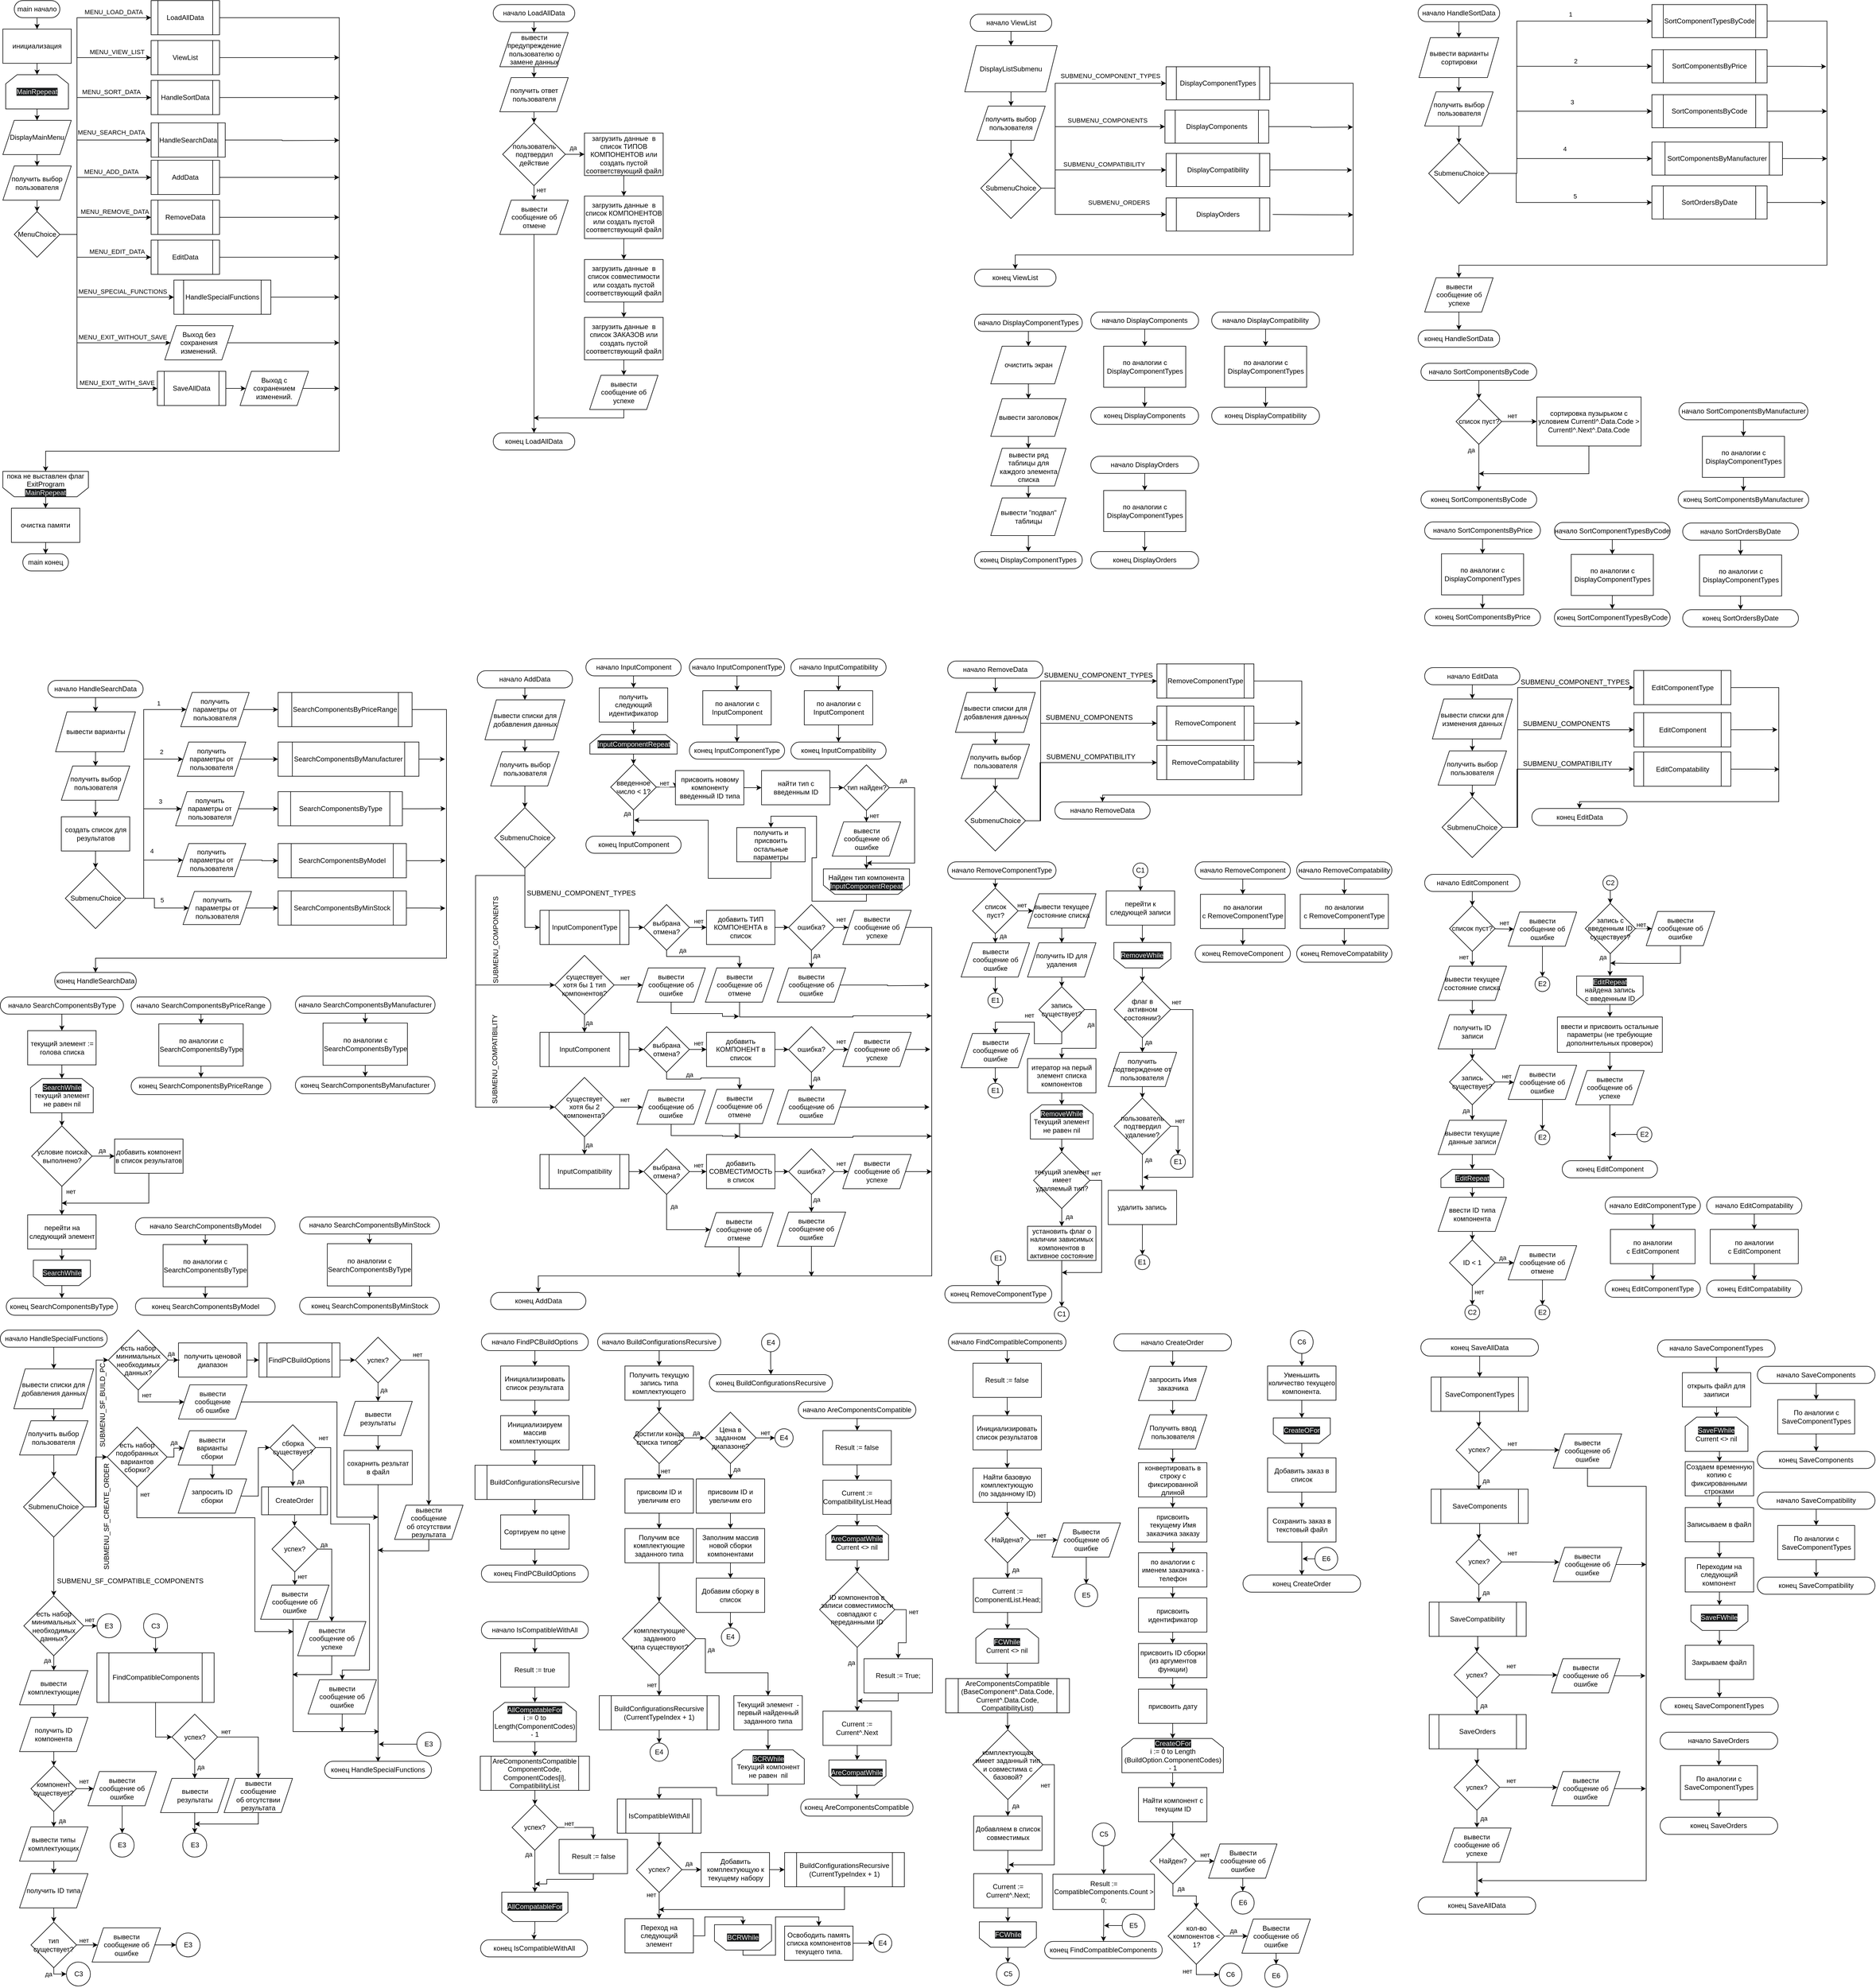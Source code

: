 <mxfile version="26.0.16">
  <diagram name="Page-1" id="EbYdGYrtJyndW1v81q0R">
    <mxGraphModel dx="853" dy="1061" grid="0" gridSize="10" guides="1" tooltips="1" connect="1" arrows="1" fold="1" page="1" pageScale="1" pageWidth="827" pageHeight="1169" math="0" shadow="0">
      <root>
        <mxCell id="0" />
        <mxCell id="1" parent="0" />
        <mxCell id="yAl3MJMAsBmeyrcgxmFS-5" value="" style="edgeStyle=orthogonalEdgeStyle;rounded=0;orthogonalLoop=1;jettySize=auto;html=1;" parent="1" source="yAl3MJMAsBmeyrcgxmFS-1" target="yAl3MJMAsBmeyrcgxmFS-3" edge="1">
          <mxGeometry relative="1" as="geometry" />
        </mxCell>
        <mxCell id="yAl3MJMAsBmeyrcgxmFS-1" value="main начало" style="html=1;dashed=0;whiteSpace=wrap;shape=mxgraph.dfd.start" parent="1" vertex="1">
          <mxGeometry x="30" y="20" width="80" height="30" as="geometry" />
        </mxCell>
        <mxCell id="yAl3MJMAsBmeyrcgxmFS-2" value="main конец" style="html=1;dashed=0;whiteSpace=wrap;shape=mxgraph.dfd.start" parent="1" vertex="1">
          <mxGeometry x="45" y="990" width="80" height="30" as="geometry" />
        </mxCell>
        <mxCell id="yAl3MJMAsBmeyrcgxmFS-6" value="" style="edgeStyle=orthogonalEdgeStyle;rounded=0;orthogonalLoop=1;jettySize=auto;html=1;" parent="1" source="yAl3MJMAsBmeyrcgxmFS-3" target="yAl3MJMAsBmeyrcgxmFS-4" edge="1">
          <mxGeometry relative="1" as="geometry" />
        </mxCell>
        <mxCell id="yAl3MJMAsBmeyrcgxmFS-3" value="инициализация" style="rounded=0;whiteSpace=wrap;html=1;" parent="1" vertex="1">
          <mxGeometry x="10" y="70" width="120" height="60" as="geometry" />
        </mxCell>
        <mxCell id="yAl3MJMAsBmeyrcgxmFS-15" value="" style="edgeStyle=orthogonalEdgeStyle;rounded=0;orthogonalLoop=1;jettySize=auto;html=1;" parent="1" source="yAl3MJMAsBmeyrcgxmFS-4" target="yAl3MJMAsBmeyrcgxmFS-13" edge="1">
          <mxGeometry relative="1" as="geometry" />
        </mxCell>
        <mxCell id="yAl3MJMAsBmeyrcgxmFS-4" value="&lt;div&gt;&lt;span style=&quot;background-color: rgb(27, 29, 30); color: rgb(240, 240, 240);&quot;&gt;MainRpepeat&lt;/span&gt;&lt;/div&gt;" style="shape=loopLimit;whiteSpace=wrap;html=1;" parent="1" vertex="1">
          <mxGeometry x="15" y="150" width="110" height="60" as="geometry" />
        </mxCell>
        <mxCell id="yAl3MJMAsBmeyrcgxmFS-17" value="" style="edgeStyle=orthogonalEdgeStyle;rounded=0;orthogonalLoop=1;jettySize=auto;html=1;" parent="1" source="yAl3MJMAsBmeyrcgxmFS-13" target="yAl3MJMAsBmeyrcgxmFS-16" edge="1">
          <mxGeometry relative="1" as="geometry" />
        </mxCell>
        <mxCell id="yAl3MJMAsBmeyrcgxmFS-13" value="DisplayMainMenu" style="shape=parallelogram;perimeter=parallelogramPerimeter;whiteSpace=wrap;html=1;fixedSize=1;" parent="1" vertex="1">
          <mxGeometry x="10" y="230" width="120" height="60" as="geometry" />
        </mxCell>
        <mxCell id="yAl3MJMAsBmeyrcgxmFS-19" value="" style="edgeStyle=orthogonalEdgeStyle;rounded=0;orthogonalLoop=1;jettySize=auto;html=1;" parent="1" source="yAl3MJMAsBmeyrcgxmFS-16" target="yAl3MJMAsBmeyrcgxmFS-18" edge="1">
          <mxGeometry relative="1" as="geometry" />
        </mxCell>
        <mxCell id="yAl3MJMAsBmeyrcgxmFS-16" value="получить выбор пользователя" style="shape=parallelogram;perimeter=parallelogramPerimeter;whiteSpace=wrap;html=1;fixedSize=1;" parent="1" vertex="1">
          <mxGeometry x="10" y="310" width="120" height="60" as="geometry" />
        </mxCell>
        <mxCell id="yAl3MJMAsBmeyrcgxmFS-33" style="edgeStyle=orthogonalEdgeStyle;rounded=0;orthogonalLoop=1;jettySize=auto;html=1;exitX=1;exitY=0.5;exitDx=0;exitDy=0;entryX=0;entryY=0.5;entryDx=0;entryDy=0;" parent="1" source="yAl3MJMAsBmeyrcgxmFS-18" target="yAl3MJMAsBmeyrcgxmFS-22" edge="1">
          <mxGeometry relative="1" as="geometry">
            <Array as="points">
              <mxPoint x="140" y="430" />
              <mxPoint x="140" y="50" />
            </Array>
          </mxGeometry>
        </mxCell>
        <mxCell id="yAl3MJMAsBmeyrcgxmFS-44" value="MENU_LOAD_DATA" style="edgeLabel;html=1;align=center;verticalAlign=middle;resizable=0;points=[];" parent="yAl3MJMAsBmeyrcgxmFS-33" vertex="1" connectable="0">
          <mxGeometry x="0.804" y="3" relative="1" as="geometry">
            <mxPoint x="-13" y="-7" as="offset" />
          </mxGeometry>
        </mxCell>
        <mxCell id="yAl3MJMAsBmeyrcgxmFS-34" style="edgeStyle=orthogonalEdgeStyle;rounded=0;orthogonalLoop=1;jettySize=auto;html=1;exitX=1;exitY=0.5;exitDx=0;exitDy=0;entryX=0;entryY=0.5;entryDx=0;entryDy=0;" parent="1" source="yAl3MJMAsBmeyrcgxmFS-18" target="yAl3MJMAsBmeyrcgxmFS-23" edge="1">
          <mxGeometry relative="1" as="geometry">
            <Array as="points">
              <mxPoint x="140" y="430" />
              <mxPoint x="140" y="120" />
            </Array>
          </mxGeometry>
        </mxCell>
        <mxCell id="yAl3MJMAsBmeyrcgxmFS-45" value="MENU_VIEW_LIST" style="edgeLabel;html=1;align=center;verticalAlign=middle;resizable=0;points=[];" parent="yAl3MJMAsBmeyrcgxmFS-34" vertex="1" connectable="0">
          <mxGeometry x="0.723" relative="1" as="geometry">
            <mxPoint x="5" y="-10" as="offset" />
          </mxGeometry>
        </mxCell>
        <mxCell id="yAl3MJMAsBmeyrcgxmFS-35" style="edgeStyle=orthogonalEdgeStyle;rounded=0;orthogonalLoop=1;jettySize=auto;html=1;exitX=1;exitY=0.5;exitDx=0;exitDy=0;entryX=0;entryY=0.5;entryDx=0;entryDy=0;" parent="1" source="yAl3MJMAsBmeyrcgxmFS-18" target="yAl3MJMAsBmeyrcgxmFS-24" edge="1">
          <mxGeometry relative="1" as="geometry">
            <Array as="points">
              <mxPoint x="140" y="430" />
              <mxPoint x="140" y="190" />
            </Array>
          </mxGeometry>
        </mxCell>
        <mxCell id="yAl3MJMAsBmeyrcgxmFS-46" value="MENU_SORT_DATA" style="edgeLabel;html=1;align=center;verticalAlign=middle;resizable=0;points=[];" parent="yAl3MJMAsBmeyrcgxmFS-35" vertex="1" connectable="0">
          <mxGeometry x="0.715" relative="1" as="geometry">
            <mxPoint x="-13" y="-10" as="offset" />
          </mxGeometry>
        </mxCell>
        <mxCell id="yAl3MJMAsBmeyrcgxmFS-36" style="edgeStyle=orthogonalEdgeStyle;rounded=0;orthogonalLoop=1;jettySize=auto;html=1;exitX=1;exitY=0.5;exitDx=0;exitDy=0;entryX=0;entryY=0.5;entryDx=0;entryDy=0;" parent="1" source="yAl3MJMAsBmeyrcgxmFS-18" target="yAl3MJMAsBmeyrcgxmFS-25" edge="1">
          <mxGeometry relative="1" as="geometry">
            <Array as="points">
              <mxPoint x="140" y="430" />
              <mxPoint x="140" y="265" />
            </Array>
          </mxGeometry>
        </mxCell>
        <mxCell id="yAl3MJMAsBmeyrcgxmFS-47" value="MENU_SEARCH_DATA" style="edgeLabel;html=1;align=center;verticalAlign=middle;resizable=0;points=[];" parent="yAl3MJMAsBmeyrcgxmFS-36" vertex="1" connectable="0">
          <mxGeometry x="0.582" relative="1" as="geometry">
            <mxPoint x="-2" y="-14" as="offset" />
          </mxGeometry>
        </mxCell>
        <mxCell id="yAl3MJMAsBmeyrcgxmFS-37" style="edgeStyle=orthogonalEdgeStyle;rounded=0;orthogonalLoop=1;jettySize=auto;html=1;exitX=1;exitY=0.5;exitDx=0;exitDy=0;entryX=0;entryY=0.5;entryDx=0;entryDy=0;" parent="1" source="yAl3MJMAsBmeyrcgxmFS-18" target="yAl3MJMAsBmeyrcgxmFS-26" edge="1">
          <mxGeometry relative="1" as="geometry">
            <Array as="points">
              <mxPoint x="140" y="430" />
              <mxPoint x="140" y="330" />
            </Array>
          </mxGeometry>
        </mxCell>
        <mxCell id="yAl3MJMAsBmeyrcgxmFS-48" value="MENU_ADD_DATA" style="edgeLabel;html=1;align=center;verticalAlign=middle;resizable=0;points=[];" parent="yAl3MJMAsBmeyrcgxmFS-37" vertex="1" connectable="0">
          <mxGeometry x="0.439" y="1" relative="1" as="geometry">
            <mxPoint x="3" y="-9" as="offset" />
          </mxGeometry>
        </mxCell>
        <mxCell id="yAl3MJMAsBmeyrcgxmFS-38" style="edgeStyle=orthogonalEdgeStyle;rounded=0;orthogonalLoop=1;jettySize=auto;html=1;exitX=1;exitY=0.5;exitDx=0;exitDy=0;entryX=0;entryY=0.5;entryDx=0;entryDy=0;" parent="1" source="yAl3MJMAsBmeyrcgxmFS-18" target="yAl3MJMAsBmeyrcgxmFS-27" edge="1">
          <mxGeometry relative="1" as="geometry">
            <Array as="points">
              <mxPoint x="140" y="430" />
              <mxPoint x="140" y="400" />
            </Array>
          </mxGeometry>
        </mxCell>
        <mxCell id="yAl3MJMAsBmeyrcgxmFS-49" value="MENU_REMOVE_DATA" style="edgeLabel;html=1;align=center;verticalAlign=middle;resizable=0;points=[];" parent="yAl3MJMAsBmeyrcgxmFS-38" vertex="1" connectable="0">
          <mxGeometry x="0.326" y="2" relative="1" as="geometry">
            <mxPoint y="-8" as="offset" />
          </mxGeometry>
        </mxCell>
        <mxCell id="yAl3MJMAsBmeyrcgxmFS-39" value="MENU_EDIT_DATA" style="edgeStyle=orthogonalEdgeStyle;rounded=0;orthogonalLoop=1;jettySize=auto;html=1;exitX=1;exitY=0.5;exitDx=0;exitDy=0;entryX=0;entryY=0.5;entryDx=0;entryDy=0;" parent="1" source="yAl3MJMAsBmeyrcgxmFS-18" target="yAl3MJMAsBmeyrcgxmFS-28" edge="1">
          <mxGeometry x="0.4" y="10" relative="1" as="geometry">
            <Array as="points">
              <mxPoint x="140" y="430" />
              <mxPoint x="140" y="470" />
            </Array>
            <mxPoint as="offset" />
          </mxGeometry>
        </mxCell>
        <mxCell id="yAl3MJMAsBmeyrcgxmFS-40" style="edgeStyle=orthogonalEdgeStyle;rounded=0;orthogonalLoop=1;jettySize=auto;html=1;exitX=1;exitY=0.5;exitDx=0;exitDy=0;entryX=0;entryY=0.5;entryDx=0;entryDy=0;" parent="1" source="yAl3MJMAsBmeyrcgxmFS-18" target="yAl3MJMAsBmeyrcgxmFS-29" edge="1">
          <mxGeometry relative="1" as="geometry">
            <Array as="points">
              <mxPoint x="140" y="430" />
              <mxPoint x="140" y="540" />
            </Array>
          </mxGeometry>
        </mxCell>
        <mxCell id="yAl3MJMAsBmeyrcgxmFS-50" value="MENU_SPECIAL_FUNCTIONS" style="edgeLabel;html=1;align=center;verticalAlign=middle;resizable=0;points=[];" parent="yAl3MJMAsBmeyrcgxmFS-40" vertex="1" connectable="0">
          <mxGeometry x="0.526" y="2" relative="1" as="geometry">
            <mxPoint x="-17" y="-8" as="offset" />
          </mxGeometry>
        </mxCell>
        <mxCell id="yAl3MJMAsBmeyrcgxmFS-41" style="edgeStyle=orthogonalEdgeStyle;rounded=0;orthogonalLoop=1;jettySize=auto;html=1;exitX=1;exitY=0.5;exitDx=0;exitDy=0;entryX=0;entryY=0.5;entryDx=0;entryDy=0;" parent="1" source="yAl3MJMAsBmeyrcgxmFS-18" target="yAl3MJMAsBmeyrcgxmFS-30" edge="1">
          <mxGeometry relative="1" as="geometry">
            <Array as="points">
              <mxPoint x="140" y="430" />
              <mxPoint x="140" y="620" />
            </Array>
          </mxGeometry>
        </mxCell>
        <mxCell id="yAl3MJMAsBmeyrcgxmFS-51" value="MENU_EXIT_WITHOUT_SAVE" style="edgeLabel;html=1;align=center;verticalAlign=middle;resizable=0;points=[];" parent="yAl3MJMAsBmeyrcgxmFS-41" vertex="1" connectable="0">
          <mxGeometry x="0.573" y="1" relative="1" as="geometry">
            <mxPoint x="-2" y="-9" as="offset" />
          </mxGeometry>
        </mxCell>
        <mxCell id="yAl3MJMAsBmeyrcgxmFS-42" style="edgeStyle=orthogonalEdgeStyle;rounded=0;orthogonalLoop=1;jettySize=auto;html=1;exitX=1;exitY=0.5;exitDx=0;exitDy=0;entryX=0;entryY=0.5;entryDx=0;entryDy=0;" parent="1" source="yAl3MJMAsBmeyrcgxmFS-18" target="yAl3MJMAsBmeyrcgxmFS-31" edge="1">
          <mxGeometry relative="1" as="geometry">
            <Array as="points">
              <mxPoint x="140" y="430" />
              <mxPoint x="140" y="700" />
            </Array>
          </mxGeometry>
        </mxCell>
        <mxCell id="yAl3MJMAsBmeyrcgxmFS-52" value="MENU_EXIT_WITH_SAVE" style="edgeLabel;html=1;align=center;verticalAlign=middle;resizable=0;points=[];" parent="yAl3MJMAsBmeyrcgxmFS-42" vertex="1" connectable="0">
          <mxGeometry x="0.692" y="1" relative="1" as="geometry">
            <mxPoint x="-3" y="-9" as="offset" />
          </mxGeometry>
        </mxCell>
        <mxCell id="yAl3MJMAsBmeyrcgxmFS-18" value="MenuChoice" style="rhombus;whiteSpace=wrap;html=1;" parent="1" vertex="1">
          <mxGeometry x="30" y="390" width="80" height="80" as="geometry" />
        </mxCell>
        <mxCell id="yAl3MJMAsBmeyrcgxmFS-58" style="edgeStyle=orthogonalEdgeStyle;rounded=0;orthogonalLoop=1;jettySize=auto;html=1;exitX=1;exitY=0.5;exitDx=0;exitDy=0;entryX=0.5;entryY=0;entryDx=0;entryDy=0;" parent="1" source="yAl3MJMAsBmeyrcgxmFS-22" target="yAl3MJMAsBmeyrcgxmFS-12" edge="1">
          <mxGeometry relative="1" as="geometry">
            <Array as="points">
              <mxPoint x="600" y="50" />
              <mxPoint x="600" y="810" />
              <mxPoint x="85" y="810" />
            </Array>
          </mxGeometry>
        </mxCell>
        <mxCell id="yAl3MJMAsBmeyrcgxmFS-22" value="LoadAllData" style="shape=process;whiteSpace=wrap;html=1;backgroundOutline=1;" parent="1" vertex="1">
          <mxGeometry x="270" y="20" width="120" height="60" as="geometry" />
        </mxCell>
        <mxCell id="yAl3MJMAsBmeyrcgxmFS-59" style="edgeStyle=orthogonalEdgeStyle;rounded=0;orthogonalLoop=1;jettySize=auto;html=1;exitX=1;exitY=0.5;exitDx=0;exitDy=0;" parent="1" source="yAl3MJMAsBmeyrcgxmFS-23" edge="1">
          <mxGeometry relative="1" as="geometry">
            <mxPoint x="600" y="120" as="targetPoint" />
          </mxGeometry>
        </mxCell>
        <mxCell id="yAl3MJMAsBmeyrcgxmFS-23" value="ViewList" style="shape=process;whiteSpace=wrap;html=1;backgroundOutline=1;" parent="1" vertex="1">
          <mxGeometry x="270" y="90" width="120" height="60" as="geometry" />
        </mxCell>
        <mxCell id="yAl3MJMAsBmeyrcgxmFS-60" style="edgeStyle=orthogonalEdgeStyle;rounded=0;orthogonalLoop=1;jettySize=auto;html=1;exitX=1;exitY=0.5;exitDx=0;exitDy=0;" parent="1" source="yAl3MJMAsBmeyrcgxmFS-24" edge="1">
          <mxGeometry relative="1" as="geometry">
            <mxPoint x="600" y="190" as="targetPoint" />
          </mxGeometry>
        </mxCell>
        <mxCell id="yAl3MJMAsBmeyrcgxmFS-24" value="HandleSortData" style="shape=process;whiteSpace=wrap;html=1;backgroundOutline=1;" parent="1" vertex="1">
          <mxGeometry x="270" y="160" width="120" height="60" as="geometry" />
        </mxCell>
        <mxCell id="yAl3MJMAsBmeyrcgxmFS-61" style="edgeStyle=orthogonalEdgeStyle;rounded=0;orthogonalLoop=1;jettySize=auto;html=1;exitX=1;exitY=0.5;exitDx=0;exitDy=0;" parent="1" source="yAl3MJMAsBmeyrcgxmFS-25" edge="1">
          <mxGeometry relative="1" as="geometry">
            <mxPoint x="600" y="265" as="targetPoint" />
          </mxGeometry>
        </mxCell>
        <mxCell id="yAl3MJMAsBmeyrcgxmFS-25" value="HandleSearchData" style="shape=process;whiteSpace=wrap;html=1;backgroundOutline=1;" parent="1" vertex="1">
          <mxGeometry x="270" y="234.5" width="130" height="60" as="geometry" />
        </mxCell>
        <mxCell id="yAl3MJMAsBmeyrcgxmFS-62" style="edgeStyle=orthogonalEdgeStyle;rounded=0;orthogonalLoop=1;jettySize=auto;html=1;exitX=1;exitY=0.5;exitDx=0;exitDy=0;" parent="1" source="yAl3MJMAsBmeyrcgxmFS-26" edge="1">
          <mxGeometry relative="1" as="geometry">
            <mxPoint x="600" y="330" as="targetPoint" />
          </mxGeometry>
        </mxCell>
        <mxCell id="yAl3MJMAsBmeyrcgxmFS-26" value="AddData" style="shape=process;whiteSpace=wrap;html=1;backgroundOutline=1;" parent="1" vertex="1">
          <mxGeometry x="270" y="300" width="120" height="60" as="geometry" />
        </mxCell>
        <mxCell id="yAl3MJMAsBmeyrcgxmFS-63" style="edgeStyle=orthogonalEdgeStyle;rounded=0;orthogonalLoop=1;jettySize=auto;html=1;exitX=1;exitY=0.5;exitDx=0;exitDy=0;" parent="1" source="yAl3MJMAsBmeyrcgxmFS-27" edge="1">
          <mxGeometry relative="1" as="geometry">
            <mxPoint x="600" y="400" as="targetPoint" />
          </mxGeometry>
        </mxCell>
        <mxCell id="yAl3MJMAsBmeyrcgxmFS-27" value="RemoveData" style="shape=process;whiteSpace=wrap;html=1;backgroundOutline=1;" parent="1" vertex="1">
          <mxGeometry x="270" y="370" width="120" height="60" as="geometry" />
        </mxCell>
        <mxCell id="yAl3MJMAsBmeyrcgxmFS-64" style="edgeStyle=orthogonalEdgeStyle;rounded=0;orthogonalLoop=1;jettySize=auto;html=1;exitX=1;exitY=0.5;exitDx=0;exitDy=0;" parent="1" source="yAl3MJMAsBmeyrcgxmFS-28" edge="1">
          <mxGeometry relative="1" as="geometry">
            <mxPoint x="600" y="470" as="targetPoint" />
          </mxGeometry>
        </mxCell>
        <mxCell id="yAl3MJMAsBmeyrcgxmFS-28" value="EditData" style="shape=process;whiteSpace=wrap;html=1;backgroundOutline=1;" parent="1" vertex="1">
          <mxGeometry x="270" y="440" width="120" height="60" as="geometry" />
        </mxCell>
        <mxCell id="yAl3MJMAsBmeyrcgxmFS-65" style="edgeStyle=orthogonalEdgeStyle;rounded=0;orthogonalLoop=1;jettySize=auto;html=1;exitX=1;exitY=0.5;exitDx=0;exitDy=0;" parent="1" source="yAl3MJMAsBmeyrcgxmFS-29" edge="1">
          <mxGeometry relative="1" as="geometry">
            <mxPoint x="600" y="540" as="targetPoint" />
          </mxGeometry>
        </mxCell>
        <mxCell id="yAl3MJMAsBmeyrcgxmFS-29" value="HandleSpecialFunctions" style="shape=process;whiteSpace=wrap;html=1;backgroundOutline=1;" parent="1" vertex="1">
          <mxGeometry x="310" y="510" width="170" height="60" as="geometry" />
        </mxCell>
        <mxCell id="yAl3MJMAsBmeyrcgxmFS-66" style="edgeStyle=orthogonalEdgeStyle;rounded=0;orthogonalLoop=1;jettySize=auto;html=1;exitX=1;exitY=0.5;exitDx=0;exitDy=0;" parent="1" source="yAl3MJMAsBmeyrcgxmFS-30" edge="1">
          <mxGeometry relative="1" as="geometry">
            <mxPoint x="600" y="620" as="targetPoint" />
          </mxGeometry>
        </mxCell>
        <mxCell id="yAl3MJMAsBmeyrcgxmFS-30" value="Выход без сохранения изменений." style="shape=parallelogram;perimeter=parallelogramPerimeter;whiteSpace=wrap;html=1;fixedSize=1;" parent="1" vertex="1">
          <mxGeometry x="294" y="590" width="120" height="60" as="geometry" />
        </mxCell>
        <mxCell id="yAl3MJMAsBmeyrcgxmFS-43" value="" style="edgeStyle=orthogonalEdgeStyle;rounded=0;orthogonalLoop=1;jettySize=auto;html=1;" parent="1" source="yAl3MJMAsBmeyrcgxmFS-31" target="yAl3MJMAsBmeyrcgxmFS-32" edge="1">
          <mxGeometry relative="1" as="geometry" />
        </mxCell>
        <mxCell id="yAl3MJMAsBmeyrcgxmFS-31" value="SaveAllData" style="shape=process;whiteSpace=wrap;html=1;backgroundOutline=1;" parent="1" vertex="1">
          <mxGeometry x="281" y="670" width="120" height="60" as="geometry" />
        </mxCell>
        <mxCell id="yAl3MJMAsBmeyrcgxmFS-67" style="edgeStyle=orthogonalEdgeStyle;rounded=0;orthogonalLoop=1;jettySize=auto;html=1;exitX=1;exitY=0.5;exitDx=0;exitDy=0;" parent="1" source="yAl3MJMAsBmeyrcgxmFS-32" edge="1">
          <mxGeometry relative="1" as="geometry">
            <mxPoint x="600" y="700" as="targetPoint" />
          </mxGeometry>
        </mxCell>
        <mxCell id="yAl3MJMAsBmeyrcgxmFS-32" value="Выход с сохранением изменений." style="shape=parallelogram;perimeter=parallelogramPerimeter;whiteSpace=wrap;html=1;fixedSize=1;" parent="1" vertex="1">
          <mxGeometry x="426" y="670" width="120" height="60" as="geometry" />
        </mxCell>
        <mxCell id="yAl3MJMAsBmeyrcgxmFS-10" value="" style="group" parent="1" vertex="1" connectable="0">
          <mxGeometry x="10" y="840" width="150" height="50" as="geometry" />
        </mxCell>
        <mxCell id="yAl3MJMAsBmeyrcgxmFS-11" value="" style="shape=loopLimit;whiteSpace=wrap;html=1;rotation=-180;" parent="yAl3MJMAsBmeyrcgxmFS-10" vertex="1">
          <mxGeometry y="5.556" width="150" height="44.444" as="geometry" />
        </mxCell>
        <mxCell id="yAl3MJMAsBmeyrcgxmFS-12" value="&lt;div&gt;&lt;span style=&quot;color: rgb(240, 240, 240); background-color: rgb(27, 29, 30);&quot;&gt;&lt;span style=&quot;color: rgb(0, 0, 0); text-wrap-mode: nowrap; background-color: rgb(251, 251, 251);&quot;&gt;пока не выставлен флаг&lt;/span&gt;&lt;br style=&quot;padding: 0px; margin: 0px; color: rgb(0, 0, 0); text-wrap-mode: nowrap; background-color: rgb(251, 251, 251);&quot;&gt;&lt;span style=&quot;color: rgb(0, 0, 0); text-wrap-mode: nowrap; background-color: rgb(251, 251, 251);&quot;&gt;ExitProgram&lt;/span&gt;&lt;/span&gt;&lt;/div&gt;&lt;span style=&quot;color: rgb(240, 240, 240); background-color: rgb(27, 29, 30);&quot;&gt;MainRpepeat&lt;/span&gt;" style="text;whiteSpace=wrap;html=1;align=center;verticalAlign=middle;" parent="yAl3MJMAsBmeyrcgxmFS-10" vertex="1">
          <mxGeometry y="5.556" width="150" height="44.444" as="geometry" />
        </mxCell>
        <mxCell id="yAl3MJMAsBmeyrcgxmFS-68" value="" style="edgeStyle=orthogonalEdgeStyle;rounded=0;orthogonalLoop=1;jettySize=auto;html=1;" parent="1" source="yAl3MJMAsBmeyrcgxmFS-53" target="yAl3MJMAsBmeyrcgxmFS-2" edge="1">
          <mxGeometry relative="1" as="geometry" />
        </mxCell>
        <mxCell id="yAl3MJMAsBmeyrcgxmFS-53" value="очистка памяти" style="rounded=0;whiteSpace=wrap;html=1;" parent="1" vertex="1">
          <mxGeometry x="25" y="910" width="120" height="60" as="geometry" />
        </mxCell>
        <mxCell id="yAl3MJMAsBmeyrcgxmFS-54" value="" style="edgeStyle=orthogonalEdgeStyle;rounded=0;orthogonalLoop=1;jettySize=auto;html=1;" parent="1" source="yAl3MJMAsBmeyrcgxmFS-12" target="yAl3MJMAsBmeyrcgxmFS-53" edge="1">
          <mxGeometry relative="1" as="geometry" />
        </mxCell>
        <mxCell id="yAl3MJMAsBmeyrcgxmFS-73" value="" style="edgeStyle=orthogonalEdgeStyle;rounded=0;orthogonalLoop=1;jettySize=auto;html=1;" parent="1" source="yAl3MJMAsBmeyrcgxmFS-69" target="yAl3MJMAsBmeyrcgxmFS-72" edge="1">
          <mxGeometry relative="1" as="geometry" />
        </mxCell>
        <mxCell id="yAl3MJMAsBmeyrcgxmFS-69" value="начало LoadAllData" style="html=1;dashed=0;whiteSpace=wrap;shape=mxgraph.dfd.start" parent="1" vertex="1">
          <mxGeometry x="870" y="27" width="143" height="30" as="geometry" />
        </mxCell>
        <mxCell id="yAl3MJMAsBmeyrcgxmFS-70" value="конец LoadAllData" style="html=1;dashed=0;whiteSpace=wrap;shape=mxgraph.dfd.start" parent="1" vertex="1">
          <mxGeometry x="870" y="778" width="143" height="30" as="geometry" />
        </mxCell>
        <mxCell id="yAl3MJMAsBmeyrcgxmFS-75" value="" style="edgeStyle=orthogonalEdgeStyle;rounded=0;orthogonalLoop=1;jettySize=auto;html=1;" parent="1" source="yAl3MJMAsBmeyrcgxmFS-72" target="yAl3MJMAsBmeyrcgxmFS-74" edge="1">
          <mxGeometry relative="1" as="geometry" />
        </mxCell>
        <mxCell id="yAl3MJMAsBmeyrcgxmFS-72" value="вывести предупреждение пользователю о замене данных" style="shape=parallelogram;perimeter=parallelogramPerimeter;whiteSpace=wrap;html=1;fixedSize=1;" parent="1" vertex="1">
          <mxGeometry x="881.5" y="76" width="120" height="60" as="geometry" />
        </mxCell>
        <mxCell id="yAl3MJMAsBmeyrcgxmFS-77" value="" style="edgeStyle=orthogonalEdgeStyle;rounded=0;orthogonalLoop=1;jettySize=auto;html=1;" parent="1" source="yAl3MJMAsBmeyrcgxmFS-74" target="yAl3MJMAsBmeyrcgxmFS-76" edge="1">
          <mxGeometry relative="1" as="geometry" />
        </mxCell>
        <mxCell id="yAl3MJMAsBmeyrcgxmFS-74" value="получить ответ пользователя" style="shape=parallelogram;perimeter=parallelogramPerimeter;whiteSpace=wrap;html=1;fixedSize=1;" parent="1" vertex="1">
          <mxGeometry x="881.5" y="155" width="120" height="60" as="geometry" />
        </mxCell>
        <mxCell id="yAl3MJMAsBmeyrcgxmFS-78" value="" style="edgeStyle=orthogonalEdgeStyle;rounded=0;orthogonalLoop=1;jettySize=auto;html=1;" parent="1" source="yAl3MJMAsBmeyrcgxmFS-79" target="yAl3MJMAsBmeyrcgxmFS-70" edge="1">
          <mxGeometry relative="1" as="geometry" />
        </mxCell>
        <mxCell id="yAl3MJMAsBmeyrcgxmFS-83" value="" style="edgeStyle=orthogonalEdgeStyle;rounded=0;orthogonalLoop=1;jettySize=auto;html=1;" parent="1" source="yAl3MJMAsBmeyrcgxmFS-76" target="yAl3MJMAsBmeyrcgxmFS-82" edge="1">
          <mxGeometry relative="1" as="geometry" />
        </mxCell>
        <mxCell id="yAl3MJMAsBmeyrcgxmFS-84" value="да" style="edgeLabel;html=1;align=center;verticalAlign=middle;resizable=0;points=[];" parent="yAl3MJMAsBmeyrcgxmFS-83" vertex="1" connectable="0">
          <mxGeometry x="-0.167" y="-1" relative="1" as="geometry">
            <mxPoint x="-1" y="-13" as="offset" />
          </mxGeometry>
        </mxCell>
        <mxCell id="yAl3MJMAsBmeyrcgxmFS-76" value="пользователь подтвердил действие" style="rhombus;whiteSpace=wrap;html=1;" parent="1" vertex="1">
          <mxGeometry x="886.5" y="234.5" width="110" height="110" as="geometry" />
        </mxCell>
        <mxCell id="yAl3MJMAsBmeyrcgxmFS-80" value="" style="edgeStyle=orthogonalEdgeStyle;rounded=0;orthogonalLoop=1;jettySize=auto;html=1;" parent="1" source="yAl3MJMAsBmeyrcgxmFS-76" target="yAl3MJMAsBmeyrcgxmFS-79" edge="1">
          <mxGeometry relative="1" as="geometry">
            <mxPoint x="942" y="345" as="sourcePoint" />
            <mxPoint x="942" y="505" as="targetPoint" />
          </mxGeometry>
        </mxCell>
        <mxCell id="yAl3MJMAsBmeyrcgxmFS-81" value="нет" style="edgeLabel;html=1;align=center;verticalAlign=middle;resizable=0;points=[];" parent="yAl3MJMAsBmeyrcgxmFS-80" vertex="1" connectable="0">
          <mxGeometry x="-0.874" relative="1" as="geometry">
            <mxPoint x="12" y="4" as="offset" />
          </mxGeometry>
        </mxCell>
        <mxCell id="yAl3MJMAsBmeyrcgxmFS-79" value="вывести&lt;br&gt;сообщение об отмене" style="shape=parallelogram;perimeter=parallelogramPerimeter;whiteSpace=wrap;html=1;fixedSize=1;" parent="1" vertex="1">
          <mxGeometry x="881.5" y="370" width="120" height="60" as="geometry" />
        </mxCell>
        <mxCell id="yAl3MJMAsBmeyrcgxmFS-91" value="" style="edgeStyle=orthogonalEdgeStyle;rounded=0;orthogonalLoop=1;jettySize=auto;html=1;" parent="1" source="yAl3MJMAsBmeyrcgxmFS-82" target="yAl3MJMAsBmeyrcgxmFS-85" edge="1">
          <mxGeometry relative="1" as="geometry" />
        </mxCell>
        <mxCell id="yAl3MJMAsBmeyrcgxmFS-82" value="загрузить данные&amp;nbsp; в список ТИПОВ КОМПОНЕНТОВ или создать пустой соответствующий файл" style="rounded=0;whiteSpace=wrap;html=1;" parent="1" vertex="1">
          <mxGeometry x="1030" y="252.25" width="138" height="74.5" as="geometry" />
        </mxCell>
        <mxCell id="yAl3MJMAsBmeyrcgxmFS-93" style="edgeStyle=orthogonalEdgeStyle;rounded=0;orthogonalLoop=1;jettySize=auto;html=1;exitX=0.5;exitY=1;exitDx=0;exitDy=0;entryX=0.5;entryY=0;entryDx=0;entryDy=0;" parent="1" source="yAl3MJMAsBmeyrcgxmFS-85" target="yAl3MJMAsBmeyrcgxmFS-86" edge="1">
          <mxGeometry relative="1" as="geometry" />
        </mxCell>
        <mxCell id="yAl3MJMAsBmeyrcgxmFS-85" value="загрузить данные&amp;nbsp; в список КОМПОНЕНТОВ или создать пустой соответствующий файл" style="rounded=0;whiteSpace=wrap;html=1;" parent="1" vertex="1">
          <mxGeometry x="1030" y="362.75" width="138" height="74.5" as="geometry" />
        </mxCell>
        <mxCell id="yAl3MJMAsBmeyrcgxmFS-95" value="" style="edgeStyle=orthogonalEdgeStyle;rounded=0;orthogonalLoop=1;jettySize=auto;html=1;" parent="1" source="yAl3MJMAsBmeyrcgxmFS-86" target="yAl3MJMAsBmeyrcgxmFS-87" edge="1">
          <mxGeometry relative="1" as="geometry" />
        </mxCell>
        <mxCell id="yAl3MJMAsBmeyrcgxmFS-86" value="загрузить данные&amp;nbsp; в список совместимости или создать пустой соответствующий файл" style="rounded=0;whiteSpace=wrap;html=1;" parent="1" vertex="1">
          <mxGeometry x="1030" y="474" width="138" height="74.5" as="geometry" />
        </mxCell>
        <mxCell id="yAl3MJMAsBmeyrcgxmFS-103" value="" style="edgeStyle=orthogonalEdgeStyle;rounded=0;orthogonalLoop=1;jettySize=auto;html=1;" parent="1" source="yAl3MJMAsBmeyrcgxmFS-87" target="yAl3MJMAsBmeyrcgxmFS-102" edge="1">
          <mxGeometry relative="1" as="geometry" />
        </mxCell>
        <mxCell id="yAl3MJMAsBmeyrcgxmFS-87" value="загрузить данные&amp;nbsp; в список ЗАКАЗОВ или создать пустой соответствующий файл" style="rounded=0;whiteSpace=wrap;html=1;" parent="1" vertex="1">
          <mxGeometry x="1030" y="575.5" width="138" height="74.5" as="geometry" />
        </mxCell>
        <mxCell id="yAl3MJMAsBmeyrcgxmFS-104" style="edgeStyle=orthogonalEdgeStyle;rounded=0;orthogonalLoop=1;jettySize=auto;html=1;exitX=0.5;exitY=1;exitDx=0;exitDy=0;" parent="1" source="yAl3MJMAsBmeyrcgxmFS-102" edge="1">
          <mxGeometry relative="1" as="geometry">
            <mxPoint x="940.769" y="751.769" as="targetPoint" />
            <Array as="points">
              <mxPoint x="1099" y="752" />
            </Array>
          </mxGeometry>
        </mxCell>
        <mxCell id="yAl3MJMAsBmeyrcgxmFS-102" value="вывести&lt;br&gt;сообщение об успехе" style="shape=parallelogram;perimeter=parallelogramPerimeter;whiteSpace=wrap;html=1;fixedSize=1;" parent="1" vertex="1">
          <mxGeometry x="1039" y="677" width="120" height="60" as="geometry" />
        </mxCell>
        <mxCell id="yAl3MJMAsBmeyrcgxmFS-109" value="" style="edgeStyle=orthogonalEdgeStyle;rounded=0;orthogonalLoop=1;jettySize=auto;html=1;" parent="1" source="yAl3MJMAsBmeyrcgxmFS-106" target="yAl3MJMAsBmeyrcgxmFS-108" edge="1">
          <mxGeometry relative="1" as="geometry" />
        </mxCell>
        <mxCell id="yAl3MJMAsBmeyrcgxmFS-106" value="начало ViewList" style="html=1;dashed=0;whiteSpace=wrap;shape=mxgraph.dfd.start" parent="1" vertex="1">
          <mxGeometry x="1706.5" y="44" width="143" height="30" as="geometry" />
        </mxCell>
        <mxCell id="yAl3MJMAsBmeyrcgxmFS-107" value="конец ViewList" style="html=1;dashed=0;whiteSpace=wrap;shape=mxgraph.dfd.start" parent="1" vertex="1">
          <mxGeometry x="1714" y="491" width="143" height="30" as="geometry" />
        </mxCell>
        <mxCell id="yAl3MJMAsBmeyrcgxmFS-111" value="" style="edgeStyle=orthogonalEdgeStyle;rounded=0;orthogonalLoop=1;jettySize=auto;html=1;" parent="1" source="yAl3MJMAsBmeyrcgxmFS-108" target="yAl3MJMAsBmeyrcgxmFS-110" edge="1">
          <mxGeometry relative="1" as="geometry" />
        </mxCell>
        <mxCell id="yAl3MJMAsBmeyrcgxmFS-108" value="DisplayListSubmenu" style="shape=parallelogram;perimeter=parallelogramPerimeter;whiteSpace=wrap;html=1;fixedSize=1;" parent="1" vertex="1">
          <mxGeometry x="1697" y="99" width="162" height="81" as="geometry" />
        </mxCell>
        <mxCell id="yAl3MJMAsBmeyrcgxmFS-113" value="" style="edgeStyle=orthogonalEdgeStyle;rounded=0;orthogonalLoop=1;jettySize=auto;html=1;" parent="1" source="yAl3MJMAsBmeyrcgxmFS-110" target="yAl3MJMAsBmeyrcgxmFS-112" edge="1">
          <mxGeometry relative="1" as="geometry" />
        </mxCell>
        <mxCell id="yAl3MJMAsBmeyrcgxmFS-110" value="получить выбор пользователя" style="shape=parallelogram;perimeter=parallelogramPerimeter;whiteSpace=wrap;html=1;fixedSize=1;" parent="1" vertex="1">
          <mxGeometry x="1718" y="205" width="120" height="60" as="geometry" />
        </mxCell>
        <mxCell id="yAl3MJMAsBmeyrcgxmFS-118" style="edgeStyle=orthogonalEdgeStyle;rounded=0;orthogonalLoop=1;jettySize=auto;html=1;exitX=1;exitY=0.5;exitDx=0;exitDy=0;entryX=0;entryY=0.5;entryDx=0;entryDy=0;" parent="1" source="yAl3MJMAsBmeyrcgxmFS-112" target="yAl3MJMAsBmeyrcgxmFS-114" edge="1">
          <mxGeometry relative="1" as="geometry">
            <Array as="points">
              <mxPoint x="1855.5" y="349" />
              <mxPoint x="1855.5" y="165" />
            </Array>
          </mxGeometry>
        </mxCell>
        <mxCell id="yAl3MJMAsBmeyrcgxmFS-122" value="SUBMENU_COMPONENT_TYPES" style="edgeLabel;html=1;align=center;verticalAlign=middle;resizable=0;points=[];" parent="yAl3MJMAsBmeyrcgxmFS-118" vertex="1" connectable="0">
          <mxGeometry x="0.79" y="-1" relative="1" as="geometry">
            <mxPoint x="-56" y="-14" as="offset" />
          </mxGeometry>
        </mxCell>
        <mxCell id="yAl3MJMAsBmeyrcgxmFS-119" style="edgeStyle=orthogonalEdgeStyle;rounded=0;orthogonalLoop=1;jettySize=auto;html=1;exitX=1;exitY=0.5;exitDx=0;exitDy=0;entryX=0;entryY=0.5;entryDx=0;entryDy=0;" parent="1" source="yAl3MJMAsBmeyrcgxmFS-112" target="yAl3MJMAsBmeyrcgxmFS-115" edge="1">
          <mxGeometry relative="1" as="geometry">
            <Array as="points">
              <mxPoint x="1855.5" y="349" />
              <mxPoint x="1855.5" y="241" />
            </Array>
          </mxGeometry>
        </mxCell>
        <mxCell id="yAl3MJMAsBmeyrcgxmFS-123" value="SUBMENU_COMPONENTS" style="edgeLabel;html=1;align=center;verticalAlign=middle;resizable=0;points=[];" parent="yAl3MJMAsBmeyrcgxmFS-119" vertex="1" connectable="0">
          <mxGeometry x="0.397" y="4" relative="1" as="geometry">
            <mxPoint x="-3" y="-7" as="offset" />
          </mxGeometry>
        </mxCell>
        <mxCell id="yAl3MJMAsBmeyrcgxmFS-120" style="edgeStyle=orthogonalEdgeStyle;rounded=0;orthogonalLoop=1;jettySize=auto;html=1;exitX=1;exitY=0.5;exitDx=0;exitDy=0;entryX=0;entryY=0.5;entryDx=0;entryDy=0;" parent="1" source="yAl3MJMAsBmeyrcgxmFS-112" target="yAl3MJMAsBmeyrcgxmFS-117" edge="1">
          <mxGeometry relative="1" as="geometry">
            <Array as="points">
              <mxPoint x="1855.5" y="349" />
              <mxPoint x="1855.5" y="395" />
            </Array>
          </mxGeometry>
        </mxCell>
        <mxCell id="yAl3MJMAsBmeyrcgxmFS-125" value="SUBMENU_ORDERS" style="edgeLabel;html=1;align=center;verticalAlign=middle;resizable=0;points=[];" parent="yAl3MJMAsBmeyrcgxmFS-120" vertex="1" connectable="0">
          <mxGeometry x="0.419" y="-1" relative="1" as="geometry">
            <mxPoint x="-6" y="-22" as="offset" />
          </mxGeometry>
        </mxCell>
        <mxCell id="yAl3MJMAsBmeyrcgxmFS-121" style="edgeStyle=orthogonalEdgeStyle;rounded=0;orthogonalLoop=1;jettySize=auto;html=1;exitX=1;exitY=0.5;exitDx=0;exitDy=0;entryX=0;entryY=0.5;entryDx=0;entryDy=0;" parent="1" source="yAl3MJMAsBmeyrcgxmFS-112" target="yAl3MJMAsBmeyrcgxmFS-116" edge="1">
          <mxGeometry relative="1" as="geometry">
            <Array as="points">
              <mxPoint x="1855.5" y="349" />
              <mxPoint x="1855.5" y="317" />
            </Array>
          </mxGeometry>
        </mxCell>
        <mxCell id="yAl3MJMAsBmeyrcgxmFS-124" value="SUBMENU_COMPATIBILITY" style="edgeLabel;html=1;align=center;verticalAlign=middle;resizable=0;points=[];" parent="yAl3MJMAsBmeyrcgxmFS-121" vertex="1" connectable="0">
          <mxGeometry x="-0.03" y="4" relative="1" as="geometry">
            <mxPoint x="20" y="-6" as="offset" />
          </mxGeometry>
        </mxCell>
        <mxCell id="yAl3MJMAsBmeyrcgxmFS-112" value="SubmenuChoice" style="rhombus;whiteSpace=wrap;html=1;" parent="1" vertex="1">
          <mxGeometry x="1725" y="296" width="106" height="106" as="geometry" />
        </mxCell>
        <mxCell id="yAl3MJMAsBmeyrcgxmFS-114" value="DisplayComponentTypes" style="shape=process;whiteSpace=wrap;html=1;backgroundOutline=1;" parent="1" vertex="1">
          <mxGeometry x="2050" y="136" width="182" height="58" as="geometry" />
        </mxCell>
        <mxCell id="yAl3MJMAsBmeyrcgxmFS-127" style="edgeStyle=orthogonalEdgeStyle;rounded=0;orthogonalLoop=1;jettySize=auto;html=1;exitX=1;exitY=0.5;exitDx=0;exitDy=0;" parent="1" source="yAl3MJMAsBmeyrcgxmFS-115" edge="1">
          <mxGeometry relative="1" as="geometry">
            <mxPoint x="2377.692" y="241.769" as="targetPoint" />
          </mxGeometry>
        </mxCell>
        <mxCell id="yAl3MJMAsBmeyrcgxmFS-115" value="DisplayComponents" style="shape=process;whiteSpace=wrap;html=1;backgroundOutline=1;" parent="1" vertex="1">
          <mxGeometry x="2048" y="212" width="182" height="58" as="geometry" />
        </mxCell>
        <mxCell id="yAl3MJMAsBmeyrcgxmFS-128" style="edgeStyle=orthogonalEdgeStyle;rounded=0;orthogonalLoop=1;jettySize=auto;html=1;exitX=1;exitY=0.5;exitDx=0;exitDy=0;" parent="1" source="yAl3MJMAsBmeyrcgxmFS-116" edge="1">
          <mxGeometry relative="1" as="geometry">
            <mxPoint x="2376.154" y="317.154" as="targetPoint" />
          </mxGeometry>
        </mxCell>
        <mxCell id="yAl3MJMAsBmeyrcgxmFS-116" value="DisplayCompatibility" style="shape=process;whiteSpace=wrap;html=1;backgroundOutline=1;" parent="1" vertex="1">
          <mxGeometry x="2050" y="288" width="182" height="58" as="geometry" />
        </mxCell>
        <mxCell id="yAl3MJMAsBmeyrcgxmFS-129" style="edgeStyle=orthogonalEdgeStyle;rounded=0;orthogonalLoop=1;jettySize=auto;html=1;exitX=1;exitY=0.5;exitDx=0;exitDy=0;" parent="1" edge="1">
          <mxGeometry relative="1" as="geometry">
            <mxPoint x="2378.077" y="395.615" as="targetPoint" />
            <mxPoint x="2237" y="395.0" as="sourcePoint" />
          </mxGeometry>
        </mxCell>
        <mxCell id="yAl3MJMAsBmeyrcgxmFS-117" value="DisplayOrders" style="shape=process;whiteSpace=wrap;html=1;backgroundOutline=1;" parent="1" vertex="1">
          <mxGeometry x="2050" y="366" width="182" height="58" as="geometry" />
        </mxCell>
        <mxCell id="yAl3MJMAsBmeyrcgxmFS-126" style="edgeStyle=orthogonalEdgeStyle;rounded=0;orthogonalLoop=1;jettySize=auto;html=1;exitX=1;exitY=0.5;exitDx=0;exitDy=0;entryX=0.5;entryY=0.5;entryDx=0;entryDy=-15;entryPerimeter=0;" parent="1" source="yAl3MJMAsBmeyrcgxmFS-114" target="yAl3MJMAsBmeyrcgxmFS-107" edge="1">
          <mxGeometry relative="1" as="geometry">
            <Array as="points">
              <mxPoint x="2378" y="165" />
              <mxPoint x="2378" y="466" />
              <mxPoint x="1786" y="466" />
            </Array>
          </mxGeometry>
        </mxCell>
        <mxCell id="yAl3MJMAsBmeyrcgxmFS-133" value="" style="edgeStyle=orthogonalEdgeStyle;rounded=0;orthogonalLoop=1;jettySize=auto;html=1;" parent="1" source="yAl3MJMAsBmeyrcgxmFS-130" target="yAl3MJMAsBmeyrcgxmFS-132" edge="1">
          <mxGeometry relative="1" as="geometry" />
        </mxCell>
        <mxCell id="yAl3MJMAsBmeyrcgxmFS-130" value="начало DisplayComponentTypes" style="html=1;dashed=0;whiteSpace=wrap;shape=mxgraph.dfd.start" parent="1" vertex="1">
          <mxGeometry x="1714" y="570" width="189" height="30" as="geometry" />
        </mxCell>
        <mxCell id="yAl3MJMAsBmeyrcgxmFS-131" value="конец DisplayComponentTypes" style="html=1;dashed=0;whiteSpace=wrap;shape=mxgraph.dfd.start" parent="1" vertex="1">
          <mxGeometry x="1714" y="986" width="189" height="30" as="geometry" />
        </mxCell>
        <mxCell id="yAl3MJMAsBmeyrcgxmFS-135" value="" style="edgeStyle=orthogonalEdgeStyle;rounded=0;orthogonalLoop=1;jettySize=auto;html=1;" parent="1" source="yAl3MJMAsBmeyrcgxmFS-132" target="yAl3MJMAsBmeyrcgxmFS-134" edge="1">
          <mxGeometry relative="1" as="geometry" />
        </mxCell>
        <mxCell id="yAl3MJMAsBmeyrcgxmFS-132" value="очистить экран" style="shape=parallelogram;perimeter=parallelogramPerimeter;whiteSpace=wrap;html=1;fixedSize=1;" parent="1" vertex="1">
          <mxGeometry x="1742.5" y="626" width="132" height="66" as="geometry" />
        </mxCell>
        <mxCell id="yAl3MJMAsBmeyrcgxmFS-137" style="edgeStyle=orthogonalEdgeStyle;rounded=0;orthogonalLoop=1;jettySize=auto;html=1;exitX=0.5;exitY=1;exitDx=0;exitDy=0;entryX=0.5;entryY=0;entryDx=0;entryDy=0;" parent="1" source="yAl3MJMAsBmeyrcgxmFS-134" target="yAl3MJMAsBmeyrcgxmFS-136" edge="1">
          <mxGeometry relative="1" as="geometry" />
        </mxCell>
        <mxCell id="yAl3MJMAsBmeyrcgxmFS-134" value="вывести заголовок" style="shape=parallelogram;perimeter=parallelogramPerimeter;whiteSpace=wrap;html=1;fixedSize=1;" parent="1" vertex="1">
          <mxGeometry x="1742.5" y="718" width="132" height="66" as="geometry" />
        </mxCell>
        <mxCell id="yAl3MJMAsBmeyrcgxmFS-139" value="" style="edgeStyle=orthogonalEdgeStyle;rounded=0;orthogonalLoop=1;jettySize=auto;html=1;" parent="1" source="yAl3MJMAsBmeyrcgxmFS-136" target="yAl3MJMAsBmeyrcgxmFS-138" edge="1">
          <mxGeometry relative="1" as="geometry" />
        </mxCell>
        <mxCell id="yAl3MJMAsBmeyrcgxmFS-136" value="вывести ряд&lt;br&gt;таблицы для&lt;br&gt;каждого элемента списка" style="shape=parallelogram;perimeter=parallelogramPerimeter;whiteSpace=wrap;html=1;fixedSize=1;" parent="1" vertex="1">
          <mxGeometry x="1742.5" y="805" width="132" height="66" as="geometry" />
        </mxCell>
        <mxCell id="yAl3MJMAsBmeyrcgxmFS-140" value="" style="edgeStyle=orthogonalEdgeStyle;rounded=0;orthogonalLoop=1;jettySize=auto;html=1;" parent="1" source="yAl3MJMAsBmeyrcgxmFS-138" target="yAl3MJMAsBmeyrcgxmFS-131" edge="1">
          <mxGeometry relative="1" as="geometry" />
        </mxCell>
        <mxCell id="yAl3MJMAsBmeyrcgxmFS-138" value="вывести &quot;подвал&quot; таблицы" style="shape=parallelogram;perimeter=parallelogramPerimeter;whiteSpace=wrap;html=1;fixedSize=1;" parent="1" vertex="1">
          <mxGeometry x="1742.5" y="892" width="132" height="66" as="geometry" />
        </mxCell>
        <mxCell id="yAl3MJMAsBmeyrcgxmFS-154" value="" style="edgeStyle=orthogonalEdgeStyle;rounded=0;orthogonalLoop=1;jettySize=auto;html=1;" parent="1" source="yAl3MJMAsBmeyrcgxmFS-142" target="yAl3MJMAsBmeyrcgxmFS-153" edge="1">
          <mxGeometry relative="1" as="geometry" />
        </mxCell>
        <mxCell id="yAl3MJMAsBmeyrcgxmFS-142" value="начало DisplayComponents" style="html=1;dashed=0;whiteSpace=wrap;shape=mxgraph.dfd.start" parent="1" vertex="1">
          <mxGeometry x="1918" y="566" width="189" height="30" as="geometry" />
        </mxCell>
        <mxCell id="yAl3MJMAsBmeyrcgxmFS-156" value="" style="edgeStyle=orthogonalEdgeStyle;rounded=0;orthogonalLoop=1;jettySize=auto;html=1;" parent="1" source="yAl3MJMAsBmeyrcgxmFS-153" target="yAl3MJMAsBmeyrcgxmFS-155" edge="1">
          <mxGeometry relative="1" as="geometry" />
        </mxCell>
        <mxCell id="yAl3MJMAsBmeyrcgxmFS-153" value="по аналогии с&lt;div&gt;DisplayComponentTypes&lt;/div&gt;" style="rounded=0;whiteSpace=wrap;html=1;" parent="1" vertex="1">
          <mxGeometry x="1940.5" y="626" width="144" height="72" as="geometry" />
        </mxCell>
        <mxCell id="yAl3MJMAsBmeyrcgxmFS-155" value="конец DisplayComponents" style="html=1;dashed=0;whiteSpace=wrap;shape=mxgraph.dfd.start" parent="1" vertex="1">
          <mxGeometry x="1918" y="733" width="189" height="30" as="geometry" />
        </mxCell>
        <mxCell id="yAl3MJMAsBmeyrcgxmFS-157" value="" style="edgeStyle=orthogonalEdgeStyle;rounded=0;orthogonalLoop=1;jettySize=auto;html=1;" parent="1" source="yAl3MJMAsBmeyrcgxmFS-158" target="yAl3MJMAsBmeyrcgxmFS-160" edge="1">
          <mxGeometry relative="1" as="geometry" />
        </mxCell>
        <mxCell id="yAl3MJMAsBmeyrcgxmFS-158" value="начало DisplayCompatibility" style="html=1;dashed=0;whiteSpace=wrap;shape=mxgraph.dfd.start" parent="1" vertex="1">
          <mxGeometry x="2130" y="566" width="189" height="30" as="geometry" />
        </mxCell>
        <mxCell id="yAl3MJMAsBmeyrcgxmFS-159" value="" style="edgeStyle=orthogonalEdgeStyle;rounded=0;orthogonalLoop=1;jettySize=auto;html=1;" parent="1" source="yAl3MJMAsBmeyrcgxmFS-160" target="yAl3MJMAsBmeyrcgxmFS-161" edge="1">
          <mxGeometry relative="1" as="geometry" />
        </mxCell>
        <mxCell id="yAl3MJMAsBmeyrcgxmFS-160" value="по аналогии с&lt;div&gt;DisplayComponentTypes&lt;/div&gt;" style="rounded=0;whiteSpace=wrap;html=1;" parent="1" vertex="1">
          <mxGeometry x="2152.5" y="626" width="144" height="72" as="geometry" />
        </mxCell>
        <mxCell id="yAl3MJMAsBmeyrcgxmFS-161" value="конец DisplayCompatibility" style="html=1;dashed=0;whiteSpace=wrap;shape=mxgraph.dfd.start" parent="1" vertex="1">
          <mxGeometry x="2130" y="733" width="189" height="30" as="geometry" />
        </mxCell>
        <mxCell id="yAl3MJMAsBmeyrcgxmFS-162" value="" style="edgeStyle=orthogonalEdgeStyle;rounded=0;orthogonalLoop=1;jettySize=auto;html=1;" parent="1" source="yAl3MJMAsBmeyrcgxmFS-163" target="yAl3MJMAsBmeyrcgxmFS-165" edge="1">
          <mxGeometry relative="1" as="geometry" />
        </mxCell>
        <mxCell id="yAl3MJMAsBmeyrcgxmFS-163" value="начало DisplayOrders" style="html=1;dashed=0;whiteSpace=wrap;shape=mxgraph.dfd.start" parent="1" vertex="1">
          <mxGeometry x="1918" y="819" width="189" height="30" as="geometry" />
        </mxCell>
        <mxCell id="yAl3MJMAsBmeyrcgxmFS-164" value="" style="edgeStyle=orthogonalEdgeStyle;rounded=0;orthogonalLoop=1;jettySize=auto;html=1;" parent="1" source="yAl3MJMAsBmeyrcgxmFS-165" target="yAl3MJMAsBmeyrcgxmFS-166" edge="1">
          <mxGeometry relative="1" as="geometry" />
        </mxCell>
        <mxCell id="yAl3MJMAsBmeyrcgxmFS-165" value="по аналогии с&lt;div&gt;DisplayComponentTypes&lt;/div&gt;" style="rounded=0;whiteSpace=wrap;html=1;" parent="1" vertex="1">
          <mxGeometry x="1940.5" y="879" width="144" height="72" as="geometry" />
        </mxCell>
        <mxCell id="yAl3MJMAsBmeyrcgxmFS-166" value="конец DisplayOrders" style="html=1;dashed=0;whiteSpace=wrap;shape=mxgraph.dfd.start" parent="1" vertex="1">
          <mxGeometry x="1918" y="986" width="189" height="30" as="geometry" />
        </mxCell>
        <mxCell id="yAl3MJMAsBmeyrcgxmFS-172" value="" style="edgeStyle=orthogonalEdgeStyle;rounded=0;orthogonalLoop=1;jettySize=auto;html=1;" parent="1" source="yAl3MJMAsBmeyrcgxmFS-168" target="yAl3MJMAsBmeyrcgxmFS-171" edge="1">
          <mxGeometry relative="1" as="geometry" />
        </mxCell>
        <mxCell id="yAl3MJMAsBmeyrcgxmFS-168" value="начало HandleSortData" style="html=1;dashed=0;whiteSpace=wrap;shape=mxgraph.dfd.start" parent="1" vertex="1">
          <mxGeometry x="2492" y="27" width="143" height="30" as="geometry" />
        </mxCell>
        <mxCell id="yAl3MJMAsBmeyrcgxmFS-169" value="конец HandleSortData" style="html=1;dashed=0;whiteSpace=wrap;shape=mxgraph.dfd.start" parent="1" vertex="1">
          <mxGeometry x="2492" y="597.75" width="143" height="30" as="geometry" />
        </mxCell>
        <mxCell id="yAl3MJMAsBmeyrcgxmFS-175" value="" style="edgeStyle=orthogonalEdgeStyle;rounded=0;orthogonalLoop=1;jettySize=auto;html=1;" parent="1" source="yAl3MJMAsBmeyrcgxmFS-171" target="yAl3MJMAsBmeyrcgxmFS-174" edge="1">
          <mxGeometry relative="1" as="geometry" />
        </mxCell>
        <mxCell id="yAl3MJMAsBmeyrcgxmFS-171" value="вывести варианты сортировки" style="shape=parallelogram;perimeter=parallelogramPerimeter;whiteSpace=wrap;html=1;fixedSize=1;" parent="1" vertex="1">
          <mxGeometry x="2493.5" y="85" width="140" height="70" as="geometry" />
        </mxCell>
        <mxCell id="yAl3MJMAsBmeyrcgxmFS-177" value="" style="edgeStyle=orthogonalEdgeStyle;rounded=0;orthogonalLoop=1;jettySize=auto;html=1;" parent="1" source="yAl3MJMAsBmeyrcgxmFS-174" target="yAl3MJMAsBmeyrcgxmFS-176" edge="1">
          <mxGeometry relative="1" as="geometry" />
        </mxCell>
        <mxCell id="yAl3MJMAsBmeyrcgxmFS-174" value="получить выбор пользователя" style="shape=parallelogram;perimeter=parallelogramPerimeter;whiteSpace=wrap;html=1;fixedSize=1;" parent="1" vertex="1">
          <mxGeometry x="2503.5" y="180" width="120" height="60" as="geometry" />
        </mxCell>
        <mxCell id="yAl3MJMAsBmeyrcgxmFS-185" style="edgeStyle=orthogonalEdgeStyle;rounded=0;orthogonalLoop=1;jettySize=auto;html=1;exitX=1;exitY=0.5;exitDx=0;exitDy=0;entryX=0;entryY=0.5;entryDx=0;entryDy=0;" parent="1" source="yAl3MJMAsBmeyrcgxmFS-176" target="yAl3MJMAsBmeyrcgxmFS-179" edge="1">
          <mxGeometry relative="1" as="geometry">
            <Array as="points">
              <mxPoint x="2665" y="323" />
              <mxPoint x="2665" y="56" />
            </Array>
          </mxGeometry>
        </mxCell>
        <mxCell id="yAl3MJMAsBmeyrcgxmFS-190" value="1" style="edgeLabel;html=1;align=center;verticalAlign=middle;resizable=0;points=[];" parent="yAl3MJMAsBmeyrcgxmFS-185" vertex="1" connectable="0">
          <mxGeometry x="0.494" relative="1" as="geometry">
            <mxPoint x="-3" y="-12" as="offset" />
          </mxGeometry>
        </mxCell>
        <mxCell id="yAl3MJMAsBmeyrcgxmFS-186" style="edgeStyle=orthogonalEdgeStyle;rounded=0;orthogonalLoop=1;jettySize=auto;html=1;exitX=1;exitY=0.5;exitDx=0;exitDy=0;entryX=0;entryY=0.5;entryDx=0;entryDy=0;" parent="1" source="yAl3MJMAsBmeyrcgxmFS-176" target="yAl3MJMAsBmeyrcgxmFS-183" edge="1">
          <mxGeometry relative="1" as="geometry">
            <Array as="points">
              <mxPoint x="2665" y="323" />
              <mxPoint x="2665" y="135" />
            </Array>
          </mxGeometry>
        </mxCell>
        <mxCell id="yAl3MJMAsBmeyrcgxmFS-191" value="2" style="edgeLabel;html=1;align=center;verticalAlign=middle;resizable=0;points=[];" parent="yAl3MJMAsBmeyrcgxmFS-186" vertex="1" connectable="0">
          <mxGeometry x="0.449" y="1" relative="1" as="geometry">
            <mxPoint x="-4" y="-9" as="offset" />
          </mxGeometry>
        </mxCell>
        <mxCell id="yAl3MJMAsBmeyrcgxmFS-187" style="edgeStyle=orthogonalEdgeStyle;rounded=0;orthogonalLoop=1;jettySize=auto;html=1;exitX=1;exitY=0.5;exitDx=0;exitDy=0;entryX=0;entryY=0.5;entryDx=0;entryDy=0;" parent="1" source="yAl3MJMAsBmeyrcgxmFS-176" target="yAl3MJMAsBmeyrcgxmFS-182" edge="1">
          <mxGeometry relative="1" as="geometry">
            <Array as="points">
              <mxPoint x="2665" y="323" />
              <mxPoint x="2665" y="214" />
            </Array>
          </mxGeometry>
        </mxCell>
        <mxCell id="yAl3MJMAsBmeyrcgxmFS-192" value="3" style="edgeLabel;html=1;align=center;verticalAlign=middle;resizable=0;points=[];" parent="yAl3MJMAsBmeyrcgxmFS-187" vertex="1" connectable="0">
          <mxGeometry x="0.315" y="5" relative="1" as="geometry">
            <mxPoint x="-5" y="-11" as="offset" />
          </mxGeometry>
        </mxCell>
        <mxCell id="yAl3MJMAsBmeyrcgxmFS-188" style="edgeStyle=orthogonalEdgeStyle;rounded=0;orthogonalLoop=1;jettySize=auto;html=1;exitX=1;exitY=0.5;exitDx=0;exitDy=0;entryX=0;entryY=0.5;entryDx=0;entryDy=0;" parent="1" source="yAl3MJMAsBmeyrcgxmFS-176" target="yAl3MJMAsBmeyrcgxmFS-184" edge="1">
          <mxGeometry relative="1" as="geometry">
            <Array as="points">
              <mxPoint x="2664" y="323" />
              <mxPoint x="2664" y="374" />
            </Array>
          </mxGeometry>
        </mxCell>
        <mxCell id="yAl3MJMAsBmeyrcgxmFS-193" value="5" style="edgeLabel;html=1;align=center;verticalAlign=middle;resizable=0;points=[];" parent="yAl3MJMAsBmeyrcgxmFS-188" vertex="1" connectable="0">
          <mxGeometry x="0.243" y="-3" relative="1" as="geometry">
            <mxPoint x="-8" y="-14" as="offset" />
          </mxGeometry>
        </mxCell>
        <mxCell id="yAl3MJMAsBmeyrcgxmFS-189" value="4" style="edgeStyle=orthogonalEdgeStyle;rounded=0;orthogonalLoop=1;jettySize=auto;html=1;exitX=1;exitY=0.5;exitDx=0;exitDy=0;entryX=0;entryY=0.5;entryDx=0;entryDy=0;" parent="1" source="yAl3MJMAsBmeyrcgxmFS-176" target="yAl3MJMAsBmeyrcgxmFS-181" edge="1">
          <mxGeometry x="0.024" y="17" relative="1" as="geometry">
            <Array as="points">
              <mxPoint x="2665" y="323" />
              <mxPoint x="2665" y="297" />
            </Array>
            <mxPoint x="-1" as="offset" />
          </mxGeometry>
        </mxCell>
        <mxCell id="yAl3MJMAsBmeyrcgxmFS-176" value="SubmenuChoice" style="rhombus;whiteSpace=wrap;html=1;" parent="1" vertex="1">
          <mxGeometry x="2510.5" y="270" width="106" height="106" as="geometry" />
        </mxCell>
        <mxCell id="yAl3MJMAsBmeyrcgxmFS-195" style="edgeStyle=orthogonalEdgeStyle;rounded=0;orthogonalLoop=1;jettySize=auto;html=1;exitX=1;exitY=0.5;exitDx=0;exitDy=0;entryX=0.5;entryY=0;entryDx=0;entryDy=0;" parent="1" source="yAl3MJMAsBmeyrcgxmFS-179" target="yAl3MJMAsBmeyrcgxmFS-194" edge="1">
          <mxGeometry relative="1" as="geometry">
            <Array as="points">
              <mxPoint x="3209" y="56" />
              <mxPoint x="3209" y="484" />
            </Array>
          </mxGeometry>
        </mxCell>
        <mxCell id="yAl3MJMAsBmeyrcgxmFS-179" value="&lt;span style=&quot;text-align: left;&quot;&gt;SortComponentTypesByCode&lt;/span&gt;" style="shape=process;whiteSpace=wrap;html=1;backgroundOutline=1;" parent="1" vertex="1">
          <mxGeometry x="2902" y="27" width="202" height="58" as="geometry" />
        </mxCell>
        <mxCell id="yAl3MJMAsBmeyrcgxmFS-198" style="edgeStyle=orthogonalEdgeStyle;rounded=0;orthogonalLoop=1;jettySize=auto;html=1;exitX=1;exitY=0.5;exitDx=0;exitDy=0;" parent="1" source="yAl3MJMAsBmeyrcgxmFS-181" edge="1">
          <mxGeometry relative="1" as="geometry">
            <mxPoint x="3209.231" y="297.154" as="targetPoint" />
          </mxGeometry>
        </mxCell>
        <mxCell id="yAl3MJMAsBmeyrcgxmFS-181" value="&lt;span style=&quot;text-align: left;&quot;&gt;SortComponentsByManufacturer&lt;/span&gt;" style="shape=process;whiteSpace=wrap;html=1;backgroundOutline=1;" parent="1" vertex="1">
          <mxGeometry x="2902" y="268" width="229" height="58" as="geometry" />
        </mxCell>
        <mxCell id="yAl3MJMAsBmeyrcgxmFS-197" style="edgeStyle=orthogonalEdgeStyle;rounded=0;orthogonalLoop=1;jettySize=auto;html=1;exitX=1;exitY=0.5;exitDx=0;exitDy=0;" parent="1" source="yAl3MJMAsBmeyrcgxmFS-182" edge="1">
          <mxGeometry relative="1" as="geometry">
            <mxPoint x="3209" y="214" as="targetPoint" />
          </mxGeometry>
        </mxCell>
        <mxCell id="yAl3MJMAsBmeyrcgxmFS-182" value="&lt;span style=&quot;text-align: left;&quot;&gt;SortComponentsByCode&lt;/span&gt;" style="shape=process;whiteSpace=wrap;html=1;backgroundOutline=1;" parent="1" vertex="1">
          <mxGeometry x="2902" y="185" width="202" height="58" as="geometry" />
        </mxCell>
        <mxCell id="yAl3MJMAsBmeyrcgxmFS-196" style="edgeStyle=orthogonalEdgeStyle;rounded=0;orthogonalLoop=1;jettySize=auto;html=1;exitX=1;exitY=0.5;exitDx=0;exitDy=0;" parent="1" source="yAl3MJMAsBmeyrcgxmFS-183" edge="1">
          <mxGeometry relative="1" as="geometry">
            <mxPoint x="3207.692" y="135.615" as="targetPoint" />
          </mxGeometry>
        </mxCell>
        <mxCell id="yAl3MJMAsBmeyrcgxmFS-183" value="&lt;span style=&quot;text-align: left;&quot;&gt;SortComponentsByPrice&lt;/span&gt;" style="shape=process;whiteSpace=wrap;html=1;backgroundOutline=1;" parent="1" vertex="1">
          <mxGeometry x="2902" y="106.25" width="202" height="58" as="geometry" />
        </mxCell>
        <mxCell id="yAl3MJMAsBmeyrcgxmFS-199" style="edgeStyle=orthogonalEdgeStyle;rounded=0;orthogonalLoop=1;jettySize=auto;html=1;exitX=1;exitY=0.5;exitDx=0;exitDy=0;" parent="1" source="yAl3MJMAsBmeyrcgxmFS-184" edge="1">
          <mxGeometry relative="1" as="geometry">
            <mxPoint x="3207.692" y="374.077" as="targetPoint" />
          </mxGeometry>
        </mxCell>
        <mxCell id="yAl3MJMAsBmeyrcgxmFS-184" value="&lt;span style=&quot;text-align: left;&quot;&gt;SortOrdersByDate&lt;/span&gt;" style="shape=process;whiteSpace=wrap;html=1;backgroundOutline=1;" parent="1" vertex="1">
          <mxGeometry x="2902" y="345" width="202" height="58" as="geometry" />
        </mxCell>
        <mxCell id="yAl3MJMAsBmeyrcgxmFS-201" value="" style="edgeStyle=orthogonalEdgeStyle;rounded=0;orthogonalLoop=1;jettySize=auto;html=1;" parent="1" source="yAl3MJMAsBmeyrcgxmFS-194" target="yAl3MJMAsBmeyrcgxmFS-169" edge="1">
          <mxGeometry relative="1" as="geometry" />
        </mxCell>
        <mxCell id="yAl3MJMAsBmeyrcgxmFS-194" value="вывести&lt;br&gt;сообщение об успехе" style="shape=parallelogram;perimeter=parallelogramPerimeter;whiteSpace=wrap;html=1;fixedSize=1;" parent="1" vertex="1">
          <mxGeometry x="2503.5" y="506" width="120" height="60" as="geometry" />
        </mxCell>
        <mxCell id="yAl3MJMAsBmeyrcgxmFS-204" value="" style="edgeStyle=orthogonalEdgeStyle;rounded=0;orthogonalLoop=1;jettySize=auto;html=1;" parent="1" source="yAl3MJMAsBmeyrcgxmFS-202" target="yAl3MJMAsBmeyrcgxmFS-203" edge="1">
          <mxGeometry relative="1" as="geometry" />
        </mxCell>
        <mxCell id="yAl3MJMAsBmeyrcgxmFS-202" value="начало&amp;nbsp;&lt;span style=&quot;text-align: left;&quot;&gt;SortComponentsByCode&lt;/span&gt;" style="html=1;dashed=0;whiteSpace=wrap;shape=mxgraph.dfd.start" parent="1" vertex="1">
          <mxGeometry x="2497" y="656" width="203" height="30" as="geometry" />
        </mxCell>
        <mxCell id="yAl3MJMAsBmeyrcgxmFS-207" value="" style="edgeStyle=orthogonalEdgeStyle;rounded=0;orthogonalLoop=1;jettySize=auto;html=1;" parent="1" source="yAl3MJMAsBmeyrcgxmFS-203" target="yAl3MJMAsBmeyrcgxmFS-206" edge="1">
          <mxGeometry relative="1" as="geometry" />
        </mxCell>
        <mxCell id="yAl3MJMAsBmeyrcgxmFS-208" value="нет" style="edgeLabel;html=1;align=center;verticalAlign=middle;resizable=0;points=[];" parent="yAl3MJMAsBmeyrcgxmFS-207" vertex="1" connectable="0">
          <mxGeometry x="-0.251" y="-5" relative="1" as="geometry">
            <mxPoint x="-5" y="-15" as="offset" />
          </mxGeometry>
        </mxCell>
        <mxCell id="yAl3MJMAsBmeyrcgxmFS-209" value="" style="edgeStyle=orthogonalEdgeStyle;rounded=0;orthogonalLoop=1;jettySize=auto;html=1;" parent="1" source="yAl3MJMAsBmeyrcgxmFS-203" target="yAl3MJMAsBmeyrcgxmFS-205" edge="1">
          <mxGeometry relative="1" as="geometry" />
        </mxCell>
        <mxCell id="yAl3MJMAsBmeyrcgxmFS-210" value="да" style="edgeLabel;html=1;align=center;verticalAlign=middle;resizable=0;points=[];" parent="yAl3MJMAsBmeyrcgxmFS-209" vertex="1" connectable="0">
          <mxGeometry x="0.03" relative="1" as="geometry">
            <mxPoint x="-14" y="-32" as="offset" />
          </mxGeometry>
        </mxCell>
        <mxCell id="yAl3MJMAsBmeyrcgxmFS-203" value="список пуст?" style="rhombus;whiteSpace=wrap;html=1;" parent="1" vertex="1">
          <mxGeometry x="2558.5" y="718" width="80" height="80" as="geometry" />
        </mxCell>
        <mxCell id="yAl3MJMAsBmeyrcgxmFS-205" value="конец&amp;nbsp;&lt;span style=&quot;text-align: left;&quot;&gt;SortComponentsByCode&lt;/span&gt;" style="html=1;dashed=0;whiteSpace=wrap;shape=mxgraph.dfd.start" parent="1" vertex="1">
          <mxGeometry x="2497" y="880" width="203" height="30" as="geometry" />
        </mxCell>
        <mxCell id="yAl3MJMAsBmeyrcgxmFS-211" style="edgeStyle=orthogonalEdgeStyle;rounded=0;orthogonalLoop=1;jettySize=auto;html=1;exitX=0.5;exitY=1;exitDx=0;exitDy=0;" parent="1" source="yAl3MJMAsBmeyrcgxmFS-206" edge="1">
          <mxGeometry relative="1" as="geometry">
            <mxPoint x="2598.462" y="849.462" as="targetPoint" />
            <Array as="points">
              <mxPoint x="2792" y="849" />
            </Array>
          </mxGeometry>
        </mxCell>
        <mxCell id="yAl3MJMAsBmeyrcgxmFS-206" value="сортировка пузырьком с условием&amp;nbsp;CurrentI^.Data.Code &amp;gt; CurrentI^.Next^.Data.Code" style="rounded=0;whiteSpace=wrap;html=1;" parent="1" vertex="1">
          <mxGeometry x="2700" y="715" width="183" height="86" as="geometry" />
        </mxCell>
        <mxCell id="yAl3MJMAsBmeyrcgxmFS-215" value="" style="edgeStyle=orthogonalEdgeStyle;rounded=0;orthogonalLoop=1;jettySize=auto;html=1;" parent="1" source="yAl3MJMAsBmeyrcgxmFS-212" target="yAl3MJMAsBmeyrcgxmFS-213" edge="1">
          <mxGeometry relative="1" as="geometry" />
        </mxCell>
        <mxCell id="yAl3MJMAsBmeyrcgxmFS-212" value="начало&amp;nbsp;&lt;span style=&quot;text-align: left;&quot;&gt;SortComponentsByPrice&lt;/span&gt;" style="html=1;dashed=0;whiteSpace=wrap;shape=mxgraph.dfd.start" parent="1" vertex="1">
          <mxGeometry x="2503.5" y="934" width="203" height="30" as="geometry" />
        </mxCell>
        <mxCell id="yAl3MJMAsBmeyrcgxmFS-213" value="по аналогии с&lt;div&gt;DisplayComponentTypes&lt;/div&gt;" style="rounded=0;whiteSpace=wrap;html=1;" parent="1" vertex="1">
          <mxGeometry x="2533" y="990" width="144" height="72" as="geometry" />
        </mxCell>
        <mxCell id="yAl3MJMAsBmeyrcgxmFS-214" value="конец&amp;nbsp;&lt;span style=&quot;text-align: left;&quot;&gt;SortComponentsByPrice&lt;/span&gt;" style="html=1;dashed=0;whiteSpace=wrap;shape=mxgraph.dfd.start" parent="1" vertex="1">
          <mxGeometry x="2503.5" y="1086" width="203" height="30" as="geometry" />
        </mxCell>
        <mxCell id="yAl3MJMAsBmeyrcgxmFS-216" style="edgeStyle=orthogonalEdgeStyle;rounded=0;orthogonalLoop=1;jettySize=auto;html=1;exitX=0.5;exitY=1;exitDx=0;exitDy=0;entryX=0.5;entryY=0.5;entryDx=0;entryDy=-15;entryPerimeter=0;" parent="1" source="yAl3MJMAsBmeyrcgxmFS-213" target="yAl3MJMAsBmeyrcgxmFS-214" edge="1">
          <mxGeometry relative="1" as="geometry" />
        </mxCell>
        <mxCell id="yAl3MJMAsBmeyrcgxmFS-217" value="" style="edgeStyle=orthogonalEdgeStyle;rounded=0;orthogonalLoop=1;jettySize=auto;html=1;" parent="1" source="yAl3MJMAsBmeyrcgxmFS-218" target="yAl3MJMAsBmeyrcgxmFS-219" edge="1">
          <mxGeometry relative="1" as="geometry" />
        </mxCell>
        <mxCell id="yAl3MJMAsBmeyrcgxmFS-218" value="начало&amp;nbsp;&lt;span style=&quot;text-align: left;&quot;&gt;SortComponentTypesByCode&lt;/span&gt;" style="html=1;dashed=0;whiteSpace=wrap;shape=mxgraph.dfd.start" parent="1" vertex="1">
          <mxGeometry x="2731" y="935" width="203" height="30" as="geometry" />
        </mxCell>
        <mxCell id="yAl3MJMAsBmeyrcgxmFS-219" value="по аналогии с&lt;div&gt;DisplayComponentTypes&lt;/div&gt;" style="rounded=0;whiteSpace=wrap;html=1;" parent="1" vertex="1">
          <mxGeometry x="2760.5" y="991" width="144" height="72" as="geometry" />
        </mxCell>
        <mxCell id="yAl3MJMAsBmeyrcgxmFS-220" value="конец&amp;nbsp;&lt;span style=&quot;text-align: left;&quot;&gt;SortComponentTypesByCode&lt;/span&gt;" style="html=1;dashed=0;whiteSpace=wrap;shape=mxgraph.dfd.start" parent="1" vertex="1">
          <mxGeometry x="2731" y="1087" width="203" height="30" as="geometry" />
        </mxCell>
        <mxCell id="yAl3MJMAsBmeyrcgxmFS-221" style="edgeStyle=orthogonalEdgeStyle;rounded=0;orthogonalLoop=1;jettySize=auto;html=1;exitX=0.5;exitY=1;exitDx=0;exitDy=0;entryX=0.5;entryY=0.5;entryDx=0;entryDy=-15;entryPerimeter=0;" parent="1" source="yAl3MJMAsBmeyrcgxmFS-219" target="yAl3MJMAsBmeyrcgxmFS-220" edge="1">
          <mxGeometry relative="1" as="geometry" />
        </mxCell>
        <mxCell id="yAl3MJMAsBmeyrcgxmFS-222" value="" style="edgeStyle=orthogonalEdgeStyle;rounded=0;orthogonalLoop=1;jettySize=auto;html=1;" parent="1" source="yAl3MJMAsBmeyrcgxmFS-223" target="yAl3MJMAsBmeyrcgxmFS-224" edge="1">
          <mxGeometry relative="1" as="geometry" />
        </mxCell>
        <mxCell id="yAl3MJMAsBmeyrcgxmFS-223" value="начало&amp;nbsp;&lt;span style=&quot;text-align: left;&quot;&gt;SortOrdersByDate&lt;/span&gt;" style="html=1;dashed=0;whiteSpace=wrap;shape=mxgraph.dfd.start" parent="1" vertex="1">
          <mxGeometry x="2956" y="936" width="203" height="30" as="geometry" />
        </mxCell>
        <mxCell id="yAl3MJMAsBmeyrcgxmFS-224" value="по аналогии с&lt;div&gt;DisplayComponentTypes&lt;/div&gt;" style="rounded=0;whiteSpace=wrap;html=1;" parent="1" vertex="1">
          <mxGeometry x="2985.5" y="992" width="144" height="72" as="geometry" />
        </mxCell>
        <mxCell id="yAl3MJMAsBmeyrcgxmFS-225" value="конец&amp;nbsp;&lt;span style=&quot;text-align: left;&quot;&gt;SortOrdersByDate&lt;/span&gt;" style="html=1;dashed=0;whiteSpace=wrap;shape=mxgraph.dfd.start" parent="1" vertex="1">
          <mxGeometry x="2956" y="1088" width="203" height="30" as="geometry" />
        </mxCell>
        <mxCell id="yAl3MJMAsBmeyrcgxmFS-226" style="edgeStyle=orthogonalEdgeStyle;rounded=0;orthogonalLoop=1;jettySize=auto;html=1;exitX=0.5;exitY=1;exitDx=0;exitDy=0;entryX=0.5;entryY=0.5;entryDx=0;entryDy=-15;entryPerimeter=0;" parent="1" source="yAl3MJMAsBmeyrcgxmFS-224" target="yAl3MJMAsBmeyrcgxmFS-225" edge="1">
          <mxGeometry relative="1" as="geometry" />
        </mxCell>
        <mxCell id="yAl3MJMAsBmeyrcgxmFS-227" value="" style="edgeStyle=orthogonalEdgeStyle;rounded=0;orthogonalLoop=1;jettySize=auto;html=1;" parent="1" source="yAl3MJMAsBmeyrcgxmFS-228" target="yAl3MJMAsBmeyrcgxmFS-229" edge="1">
          <mxGeometry relative="1" as="geometry" />
        </mxCell>
        <mxCell id="yAl3MJMAsBmeyrcgxmFS-228" value="начало&amp;nbsp;&lt;span style=&quot;text-align: left;&quot;&gt;SortComponentsByManufacturer&lt;/span&gt;" style="html=1;dashed=0;whiteSpace=wrap;shape=mxgraph.dfd.start" parent="1" vertex="1">
          <mxGeometry x="2949.5" y="725" width="226" height="30" as="geometry" />
        </mxCell>
        <mxCell id="yAl3MJMAsBmeyrcgxmFS-229" value="по аналогии с&lt;div&gt;DisplayComponentTypes&lt;/div&gt;" style="rounded=0;whiteSpace=wrap;html=1;" parent="1" vertex="1">
          <mxGeometry x="2990.5" y="784" width="144" height="72" as="geometry" />
        </mxCell>
        <mxCell id="yAl3MJMAsBmeyrcgxmFS-230" value="конец&amp;nbsp;&lt;span style=&quot;text-align: left;&quot;&gt;SortComponentsByManufacturer&lt;/span&gt;" style="html=1;dashed=0;whiteSpace=wrap;shape=mxgraph.dfd.start" parent="1" vertex="1">
          <mxGeometry x="2948" y="880" width="229" height="30" as="geometry" />
        </mxCell>
        <mxCell id="yAl3MJMAsBmeyrcgxmFS-231" style="edgeStyle=orthogonalEdgeStyle;rounded=0;orthogonalLoop=1;jettySize=auto;html=1;exitX=0.5;exitY=1;exitDx=0;exitDy=0;entryX=0.5;entryY=0.5;entryDx=0;entryDy=-15;entryPerimeter=0;" parent="1" source="yAl3MJMAsBmeyrcgxmFS-229" target="yAl3MJMAsBmeyrcgxmFS-230" edge="1">
          <mxGeometry relative="1" as="geometry" />
        </mxCell>
        <mxCell id="yAl3MJMAsBmeyrcgxmFS-241" value="" style="edgeStyle=orthogonalEdgeStyle;rounded=0;orthogonalLoop=1;jettySize=auto;html=1;" parent="1" source="yAl3MJMAsBmeyrcgxmFS-232" target="yAl3MJMAsBmeyrcgxmFS-237" edge="1">
          <mxGeometry relative="1" as="geometry" />
        </mxCell>
        <mxCell id="yAl3MJMAsBmeyrcgxmFS-232" value="начало HandleSearchData" style="html=1;dashed=0;whiteSpace=wrap;shape=mxgraph.dfd.start" parent="1" vertex="1">
          <mxGeometry x="89" y="1212" width="167" height="30" as="geometry" />
        </mxCell>
        <mxCell id="yAl3MJMAsBmeyrcgxmFS-233" value="конец HandleSearchData" style="html=1;dashed=0;whiteSpace=wrap;shape=mxgraph.dfd.start" parent="1" vertex="1">
          <mxGeometry x="101" y="1724" width="143" height="30" as="geometry" />
        </mxCell>
        <mxCell id="yAl3MJMAsBmeyrcgxmFS-236" value="" style="edgeStyle=orthogonalEdgeStyle;rounded=0;orthogonalLoop=1;jettySize=auto;html=1;" parent="1" source="yAl3MJMAsBmeyrcgxmFS-237" target="yAl3MJMAsBmeyrcgxmFS-239" edge="1">
          <mxGeometry relative="1" as="geometry" />
        </mxCell>
        <mxCell id="yAl3MJMAsBmeyrcgxmFS-237" value="вывести варианты" style="shape=parallelogram;perimeter=parallelogramPerimeter;whiteSpace=wrap;html=1;fixedSize=1;" parent="1" vertex="1">
          <mxGeometry x="102.5" y="1267" width="140" height="70" as="geometry" />
        </mxCell>
        <mxCell id="yAl3MJMAsBmeyrcgxmFS-238" value="" style="edgeStyle=orthogonalEdgeStyle;rounded=0;orthogonalLoop=1;jettySize=auto;html=1;" parent="1" source="yAl3MJMAsBmeyrcgxmFS-242" target="yAl3MJMAsBmeyrcgxmFS-240" edge="1">
          <mxGeometry relative="1" as="geometry" />
        </mxCell>
        <mxCell id="yAl3MJMAsBmeyrcgxmFS-239" value="получить выбор пользователя" style="shape=parallelogram;perimeter=parallelogramPerimeter;whiteSpace=wrap;html=1;fixedSize=1;" parent="1" vertex="1">
          <mxGeometry x="112.5" y="1362" width="120" height="60" as="geometry" />
        </mxCell>
        <mxCell id="yAl3MJMAsBmeyrcgxmFS-280" style="edgeStyle=orthogonalEdgeStyle;rounded=0;orthogonalLoop=1;jettySize=auto;html=1;exitX=1;exitY=0.5;exitDx=0;exitDy=0;entryX=0;entryY=0.5;entryDx=0;entryDy=0;" parent="1" source="yAl3MJMAsBmeyrcgxmFS-240" target="yAl3MJMAsBmeyrcgxmFS-268" edge="1">
          <mxGeometry relative="1" as="geometry">
            <Array as="points">
              <mxPoint x="257" y="1594" />
              <mxPoint x="257" y="1437" />
            </Array>
          </mxGeometry>
        </mxCell>
        <mxCell id="yAl3MJMAsBmeyrcgxmFS-283" value="3" style="edgeLabel;html=1;align=center;verticalAlign=middle;resizable=0;points=[];" parent="yAl3MJMAsBmeyrcgxmFS-280" vertex="1" connectable="0">
          <mxGeometry x="0.713" y="1" relative="1" as="geometry">
            <mxPoint x="-1" y="-12" as="offset" />
          </mxGeometry>
        </mxCell>
        <mxCell id="yAl3MJMAsBmeyrcgxmFS-240" value="SubmenuChoice" style="rhombus;whiteSpace=wrap;html=1;" parent="1" vertex="1">
          <mxGeometry x="119.5" y="1541" width="106" height="106" as="geometry" />
        </mxCell>
        <mxCell id="yAl3MJMAsBmeyrcgxmFS-243" value="" style="edgeStyle=orthogonalEdgeStyle;rounded=0;orthogonalLoop=1;jettySize=auto;html=1;" parent="1" source="yAl3MJMAsBmeyrcgxmFS-239" target="yAl3MJMAsBmeyrcgxmFS-242" edge="1">
          <mxGeometry relative="1" as="geometry">
            <mxPoint x="173" y="1422" as="sourcePoint" />
            <mxPoint x="173" y="1541" as="targetPoint" />
          </mxGeometry>
        </mxCell>
        <mxCell id="yAl3MJMAsBmeyrcgxmFS-242" value="создать список для результатов" style="rounded=0;whiteSpace=wrap;html=1;" parent="1" vertex="1">
          <mxGeometry x="112.5" y="1451" width="120" height="60" as="geometry" />
        </mxCell>
        <mxCell id="yAl3MJMAsBmeyrcgxmFS-245" value="&lt;span style=&quot;text-align: left;&quot;&gt;SearchComponentsByPriceRange&lt;/span&gt;" style="shape=process;whiteSpace=wrap;html=1;backgroundOutline=1;" parent="1" vertex="1">
          <mxGeometry x="492.68" y="1233" width="235" height="60" as="geometry" />
        </mxCell>
        <mxCell id="yAl3MJMAsBmeyrcgxmFS-354" style="edgeStyle=orthogonalEdgeStyle;rounded=0;orthogonalLoop=1;jettySize=auto;html=1;exitX=1;exitY=0.5;exitDx=0;exitDy=0;" parent="1" source="yAl3MJMAsBmeyrcgxmFS-246" edge="1">
          <mxGeometry relative="1" as="geometry">
            <mxPoint x="785.857" y="1611.286" as="targetPoint" />
          </mxGeometry>
        </mxCell>
        <mxCell id="yAl3MJMAsBmeyrcgxmFS-246" value="&lt;span style=&quot;text-align: left;&quot;&gt;SearchComponentsByMinStock&lt;/span&gt;" style="shape=process;whiteSpace=wrap;html=1;backgroundOutline=1;" parent="1" vertex="1">
          <mxGeometry x="492.68" y="1581" width="225" height="60" as="geometry" />
        </mxCell>
        <mxCell id="yAl3MJMAsBmeyrcgxmFS-288" style="edgeStyle=orthogonalEdgeStyle;rounded=0;orthogonalLoop=1;jettySize=auto;html=1;exitX=1;exitY=0.5;exitDx=0;exitDy=0;" parent="1" source="yAl3MJMAsBmeyrcgxmFS-247" edge="1">
          <mxGeometry relative="1" as="geometry">
            <mxPoint x="786.444" y="1527.889" as="targetPoint" />
          </mxGeometry>
        </mxCell>
        <mxCell id="yAl3MJMAsBmeyrcgxmFS-247" value="&lt;span style=&quot;text-align: left;&quot;&gt;SearchComponentsByModel&lt;/span&gt;" style="shape=process;whiteSpace=wrap;html=1;backgroundOutline=1;" parent="1" vertex="1">
          <mxGeometry x="492.68" y="1498" width="225" height="60" as="geometry" />
        </mxCell>
        <mxCell id="yAl3MJMAsBmeyrcgxmFS-287" style="edgeStyle=orthogonalEdgeStyle;rounded=0;orthogonalLoop=1;jettySize=auto;html=1;exitX=1;exitY=0.5;exitDx=0;exitDy=0;" parent="1" source="yAl3MJMAsBmeyrcgxmFS-248" edge="1">
          <mxGeometry relative="1" as="geometry">
            <mxPoint x="786.444" y="1436.778" as="targetPoint" />
          </mxGeometry>
        </mxCell>
        <mxCell id="yAl3MJMAsBmeyrcgxmFS-248" value="&lt;span style=&quot;text-align: left;&quot;&gt;SearchComponentsByType&lt;/span&gt;" style="shape=process;whiteSpace=wrap;html=1;backgroundOutline=1;" parent="1" vertex="1">
          <mxGeometry x="492.68" y="1407" width="218" height="60" as="geometry" />
        </mxCell>
        <mxCell id="yAl3MJMAsBmeyrcgxmFS-286" style="edgeStyle=orthogonalEdgeStyle;rounded=0;orthogonalLoop=1;jettySize=auto;html=1;exitX=1;exitY=0.5;exitDx=0;exitDy=0;" parent="1" source="yAl3MJMAsBmeyrcgxmFS-249" edge="1">
          <mxGeometry relative="1" as="geometry">
            <mxPoint x="785.333" y="1350.111" as="targetPoint" />
          </mxGeometry>
        </mxCell>
        <mxCell id="yAl3MJMAsBmeyrcgxmFS-249" value="&lt;span style=&quot;text-align: left;&quot;&gt;SearchComponentsByManufacturer&lt;/span&gt;" style="shape=process;whiteSpace=wrap;html=1;backgroundOutline=1;" parent="1" vertex="1">
          <mxGeometry x="492.68" y="1320" width="247" height="60" as="geometry" />
        </mxCell>
        <mxCell id="yAl3MJMAsBmeyrcgxmFS-263" value="" style="edgeStyle=orthogonalEdgeStyle;rounded=0;orthogonalLoop=1;jettySize=auto;html=1;exitX=1;exitY=0.5;exitDx=0;exitDy=0;entryX=0;entryY=0.5;entryDx=0;entryDy=0;" parent="1" source="yAl3MJMAsBmeyrcgxmFS-240" target="yAl3MJMAsBmeyrcgxmFS-262" edge="1">
          <mxGeometry relative="1" as="geometry">
            <mxPoint x="225" y="1594" as="sourcePoint" />
            <mxPoint x="493" y="1263" as="targetPoint" />
            <Array as="points">
              <mxPoint x="257" y="1594" />
            </Array>
          </mxGeometry>
        </mxCell>
        <mxCell id="yAl3MJMAsBmeyrcgxmFS-281" value="1" style="edgeLabel;html=1;align=center;verticalAlign=middle;resizable=0;points=[];" parent="yAl3MJMAsBmeyrcgxmFS-263" vertex="1" connectable="0">
          <mxGeometry x="0.781" y="2" relative="1" as="geometry">
            <mxPoint x="-1" y="-9" as="offset" />
          </mxGeometry>
        </mxCell>
        <mxCell id="yAl3MJMAsBmeyrcgxmFS-275" value="" style="edgeStyle=orthogonalEdgeStyle;rounded=0;orthogonalLoop=1;jettySize=auto;html=1;" parent="1" source="yAl3MJMAsBmeyrcgxmFS-262" target="yAl3MJMAsBmeyrcgxmFS-245" edge="1">
          <mxGeometry relative="1" as="geometry" />
        </mxCell>
        <mxCell id="yAl3MJMAsBmeyrcgxmFS-262" value="получить&lt;br&gt;параметры от пользователя" style="shape=parallelogram;perimeter=parallelogramPerimeter;whiteSpace=wrap;html=1;fixedSize=1;" parent="1" vertex="1">
          <mxGeometry x="322" y="1233" width="120" height="60" as="geometry" />
        </mxCell>
        <mxCell id="yAl3MJMAsBmeyrcgxmFS-266" value="" style="edgeStyle=orthogonalEdgeStyle;rounded=0;orthogonalLoop=1;jettySize=auto;html=1;exitX=1;exitY=0.5;exitDx=0;exitDy=0;entryX=0;entryY=0.5;entryDx=0;entryDy=0;" parent="1" source="yAl3MJMAsBmeyrcgxmFS-240" target="yAl3MJMAsBmeyrcgxmFS-265" edge="1">
          <mxGeometry relative="1" as="geometry">
            <mxPoint x="225" y="1594" as="sourcePoint" />
            <mxPoint x="493" y="1350" as="targetPoint" />
            <Array as="points">
              <mxPoint x="257" y="1594" />
            </Array>
          </mxGeometry>
        </mxCell>
        <mxCell id="yAl3MJMAsBmeyrcgxmFS-282" value="2" style="edgeLabel;html=1;align=center;verticalAlign=middle;resizable=0;points=[];" parent="yAl3MJMAsBmeyrcgxmFS-266" vertex="1" connectable="0">
          <mxGeometry x="0.781" y="-2" relative="1" as="geometry">
            <mxPoint x="-1" y="-15" as="offset" />
          </mxGeometry>
        </mxCell>
        <mxCell id="yAl3MJMAsBmeyrcgxmFS-276" value="" style="edgeStyle=orthogonalEdgeStyle;rounded=0;orthogonalLoop=1;jettySize=auto;html=1;" parent="1" source="yAl3MJMAsBmeyrcgxmFS-265" target="yAl3MJMAsBmeyrcgxmFS-249" edge="1">
          <mxGeometry relative="1" as="geometry" />
        </mxCell>
        <mxCell id="yAl3MJMAsBmeyrcgxmFS-265" value="получить&lt;br&gt;параметры от пользователя" style="shape=parallelogram;perimeter=parallelogramPerimeter;whiteSpace=wrap;html=1;fixedSize=1;" parent="1" vertex="1">
          <mxGeometry x="316" y="1320" width="120" height="60" as="geometry" />
        </mxCell>
        <mxCell id="yAl3MJMAsBmeyrcgxmFS-277" value="" style="edgeStyle=orthogonalEdgeStyle;rounded=0;orthogonalLoop=1;jettySize=auto;html=1;" parent="1" source="yAl3MJMAsBmeyrcgxmFS-268" target="yAl3MJMAsBmeyrcgxmFS-248" edge="1">
          <mxGeometry relative="1" as="geometry" />
        </mxCell>
        <mxCell id="yAl3MJMAsBmeyrcgxmFS-268" value="получить&lt;br&gt;параметры от пользователя" style="shape=parallelogram;perimeter=parallelogramPerimeter;whiteSpace=wrap;html=1;fixedSize=1;" parent="1" vertex="1">
          <mxGeometry x="313" y="1407" width="120" height="60" as="geometry" />
        </mxCell>
        <mxCell id="yAl3MJMAsBmeyrcgxmFS-270" value="4" style="edgeStyle=orthogonalEdgeStyle;rounded=0;orthogonalLoop=1;jettySize=auto;html=1;exitX=1;exitY=0.5;exitDx=0;exitDy=0;entryX=0;entryY=0.5;entryDx=0;entryDy=0;" parent="1" source="yAl3MJMAsBmeyrcgxmFS-240" target="yAl3MJMAsBmeyrcgxmFS-269" edge="1">
          <mxGeometry x="0.343" y="16" relative="1" as="geometry">
            <mxPoint x="225" y="1594" as="sourcePoint" />
            <mxPoint x="493" y="1528" as="targetPoint" />
            <Array as="points">
              <mxPoint x="257" y="1594" />
            </Array>
            <mxPoint as="offset" />
          </mxGeometry>
        </mxCell>
        <mxCell id="yAl3MJMAsBmeyrcgxmFS-278" value="" style="edgeStyle=orthogonalEdgeStyle;rounded=0;orthogonalLoop=1;jettySize=auto;html=1;" parent="1" source="yAl3MJMAsBmeyrcgxmFS-269" target="yAl3MJMAsBmeyrcgxmFS-247" edge="1">
          <mxGeometry relative="1" as="geometry" />
        </mxCell>
        <mxCell id="yAl3MJMAsBmeyrcgxmFS-269" value="получить&lt;br&gt;параметры от пользователя" style="shape=parallelogram;perimeter=parallelogramPerimeter;whiteSpace=wrap;html=1;fixedSize=1;" parent="1" vertex="1">
          <mxGeometry x="316" y="1498" width="120" height="58" as="geometry" />
        </mxCell>
        <mxCell id="yAl3MJMAsBmeyrcgxmFS-273" value="" style="edgeStyle=orthogonalEdgeStyle;rounded=0;orthogonalLoop=1;jettySize=auto;html=1;exitX=1;exitY=0.5;exitDx=0;exitDy=0;entryX=0;entryY=0.5;entryDx=0;entryDy=0;" parent="1" source="yAl3MJMAsBmeyrcgxmFS-240" target="yAl3MJMAsBmeyrcgxmFS-272" edge="1">
          <mxGeometry relative="1" as="geometry">
            <mxPoint x="225" y="1594" as="sourcePoint" />
            <mxPoint x="493" y="1611" as="targetPoint" />
            <Array as="points" />
          </mxGeometry>
        </mxCell>
        <mxCell id="yAl3MJMAsBmeyrcgxmFS-284" value="5" style="edgeLabel;html=1;align=center;verticalAlign=middle;resizable=0;points=[];" parent="yAl3MJMAsBmeyrcgxmFS-273" vertex="1" connectable="0">
          <mxGeometry x="0.28" y="1" relative="1" as="geometry">
            <mxPoint x="-1" y="-13" as="offset" />
          </mxGeometry>
        </mxCell>
        <mxCell id="yAl3MJMAsBmeyrcgxmFS-279" value="" style="edgeStyle=orthogonalEdgeStyle;rounded=0;orthogonalLoop=1;jettySize=auto;html=1;" parent="1" source="yAl3MJMAsBmeyrcgxmFS-272" target="yAl3MJMAsBmeyrcgxmFS-246" edge="1">
          <mxGeometry relative="1" as="geometry" />
        </mxCell>
        <mxCell id="yAl3MJMAsBmeyrcgxmFS-272" value="получить&lt;br&gt;параметры от пользователя" style="shape=parallelogram;perimeter=parallelogramPerimeter;whiteSpace=wrap;html=1;fixedSize=1;" parent="1" vertex="1">
          <mxGeometry x="326" y="1582" width="120" height="58" as="geometry" />
        </mxCell>
        <mxCell id="yAl3MJMAsBmeyrcgxmFS-285" style="edgeStyle=orthogonalEdgeStyle;rounded=0;orthogonalLoop=1;jettySize=auto;html=1;exitX=1;exitY=0.5;exitDx=0;exitDy=0;entryX=0.5;entryY=0.5;entryDx=0;entryDy=-15;entryPerimeter=0;" parent="1" source="yAl3MJMAsBmeyrcgxmFS-245" target="yAl3MJMAsBmeyrcgxmFS-233" edge="1">
          <mxGeometry relative="1" as="geometry">
            <Array as="points">
              <mxPoint x="788" y="1263" />
              <mxPoint x="788" y="1699" />
              <mxPoint x="173" y="1699" />
            </Array>
          </mxGeometry>
        </mxCell>
        <mxCell id="yAl3MJMAsBmeyrcgxmFS-292" value="" style="edgeStyle=orthogonalEdgeStyle;rounded=0;orthogonalLoop=1;jettySize=auto;html=1;" parent="1" source="yAl3MJMAsBmeyrcgxmFS-289" target="yAl3MJMAsBmeyrcgxmFS-291" edge="1">
          <mxGeometry relative="1" as="geometry" />
        </mxCell>
        <mxCell id="yAl3MJMAsBmeyrcgxmFS-289" value="начало&amp;nbsp;&lt;span style=&quot;text-align: left;&quot;&gt;SearchComponentsByType&lt;/span&gt;" style="html=1;dashed=0;whiteSpace=wrap;shape=mxgraph.dfd.start" parent="1" vertex="1">
          <mxGeometry x="5.5" y="1767" width="216" height="30" as="geometry" />
        </mxCell>
        <mxCell id="yAl3MJMAsBmeyrcgxmFS-290" value="конец&amp;nbsp;&lt;span style=&quot;text-align: left;&quot;&gt;SearchComponentsByType&lt;/span&gt;" style="html=1;dashed=0;whiteSpace=wrap;shape=mxgraph.dfd.start" parent="1" vertex="1">
          <mxGeometry x="16" y="2295" width="195" height="30" as="geometry" />
        </mxCell>
        <mxCell id="yAl3MJMAsBmeyrcgxmFS-297" value="" style="edgeStyle=orthogonalEdgeStyle;rounded=0;orthogonalLoop=1;jettySize=auto;html=1;" parent="1" source="yAl3MJMAsBmeyrcgxmFS-291" target="yAl3MJMAsBmeyrcgxmFS-293" edge="1">
          <mxGeometry relative="1" as="geometry" />
        </mxCell>
        <mxCell id="yAl3MJMAsBmeyrcgxmFS-291" value="текущий элемент := голова списка" style="rounded=0;whiteSpace=wrap;html=1;" parent="1" vertex="1">
          <mxGeometry x="53.5" y="1826" width="120" height="60" as="geometry" />
        </mxCell>
        <mxCell id="yAl3MJMAsBmeyrcgxmFS-299" value="" style="edgeStyle=orthogonalEdgeStyle;rounded=0;orthogonalLoop=1;jettySize=auto;html=1;" parent="1" source="yAl3MJMAsBmeyrcgxmFS-293" target="yAl3MJMAsBmeyrcgxmFS-298" edge="1">
          <mxGeometry relative="1" as="geometry" />
        </mxCell>
        <mxCell id="yAl3MJMAsBmeyrcgxmFS-293" value="&lt;div&gt;&lt;span style=&quot;background-color: rgb(27, 29, 30); color: rgb(240, 240, 240);&quot;&gt;SearchWhile&lt;/span&gt;&lt;/div&gt;&lt;div&gt;текущий элемент не равен nil&lt;/div&gt;" style="shape=loopLimit;whiteSpace=wrap;html=1;" parent="1" vertex="1">
          <mxGeometry x="58.5" y="1910" width="110" height="60" as="geometry" />
        </mxCell>
        <mxCell id="yAl3MJMAsBmeyrcgxmFS-294" value="" style="group" parent="1" vertex="1" connectable="0">
          <mxGeometry x="63.5" y="2223" width="100" height="50" as="geometry" />
        </mxCell>
        <mxCell id="yAl3MJMAsBmeyrcgxmFS-295" value="" style="shape=loopLimit;whiteSpace=wrap;html=1;rotation=-180;" parent="yAl3MJMAsBmeyrcgxmFS-294" vertex="1">
          <mxGeometry y="5.556" width="100" height="44.444" as="geometry" />
        </mxCell>
        <mxCell id="yAl3MJMAsBmeyrcgxmFS-296" value="&lt;span style=&quot;color: rgb(240, 240, 240); font-family: Helvetica; font-size: 12px; font-style: normal; font-variant-ligatures: normal; font-variant-caps: normal; font-weight: 400; letter-spacing: normal; orphans: 2; text-indent: 0px; text-transform: none; widows: 2; word-spacing: 0px; -webkit-text-stroke-width: 0px; white-space: normal; background-color: rgb(27, 29, 30); text-decoration-thickness: initial; text-decoration-style: initial; text-decoration-color: initial; float: none; display: inline !important;&quot;&gt;SearchWhile&lt;/span&gt;" style="text;whiteSpace=wrap;html=1;align=center;verticalAlign=middle;" parent="yAl3MJMAsBmeyrcgxmFS-294" vertex="1">
          <mxGeometry y="5.556" width="100" height="44.444" as="geometry" />
        </mxCell>
        <mxCell id="yAl3MJMAsBmeyrcgxmFS-301" value="" style="edgeStyle=orthogonalEdgeStyle;rounded=0;orthogonalLoop=1;jettySize=auto;html=1;" parent="1" source="yAl3MJMAsBmeyrcgxmFS-298" target="yAl3MJMAsBmeyrcgxmFS-300" edge="1">
          <mxGeometry relative="1" as="geometry" />
        </mxCell>
        <mxCell id="yAl3MJMAsBmeyrcgxmFS-305" value="да" style="edgeLabel;html=1;align=center;verticalAlign=middle;resizable=0;points=[];" parent="yAl3MJMAsBmeyrcgxmFS-301" vertex="1" connectable="0">
          <mxGeometry x="-0.148" relative="1" as="geometry">
            <mxPoint y="-10" as="offset" />
          </mxGeometry>
        </mxCell>
        <mxCell id="yAl3MJMAsBmeyrcgxmFS-303" value="" style="edgeStyle=orthogonalEdgeStyle;rounded=0;orthogonalLoop=1;jettySize=auto;html=1;" parent="1" source="yAl3MJMAsBmeyrcgxmFS-298" target="yAl3MJMAsBmeyrcgxmFS-302" edge="1">
          <mxGeometry relative="1" as="geometry" />
        </mxCell>
        <mxCell id="yAl3MJMAsBmeyrcgxmFS-307" value="нет" style="edgeLabel;html=1;align=center;verticalAlign=middle;resizable=0;points=[];" parent="yAl3MJMAsBmeyrcgxmFS-303" vertex="1" connectable="0">
          <mxGeometry x="-0.587" relative="1" as="geometry">
            <mxPoint x="15" y="-2" as="offset" />
          </mxGeometry>
        </mxCell>
        <mxCell id="yAl3MJMAsBmeyrcgxmFS-298" value="условие поиска выполнено?" style="rhombus;whiteSpace=wrap;html=1;" parent="1" vertex="1">
          <mxGeometry x="60.5" y="1993" width="106" height="106" as="geometry" />
        </mxCell>
        <mxCell id="yAl3MJMAsBmeyrcgxmFS-304" style="edgeStyle=orthogonalEdgeStyle;rounded=0;orthogonalLoop=1;jettySize=auto;html=1;exitX=0.5;exitY=1;exitDx=0;exitDy=0;" parent="1" source="yAl3MJMAsBmeyrcgxmFS-300" edge="1">
          <mxGeometry relative="1" as="geometry">
            <mxPoint x="113.211" y="2128.368" as="targetPoint" />
            <Array as="points">
              <mxPoint x="266" y="2128" />
            </Array>
          </mxGeometry>
        </mxCell>
        <mxCell id="yAl3MJMAsBmeyrcgxmFS-300" value="добавить компонент в список результатов" style="rounded=0;whiteSpace=wrap;html=1;" parent="1" vertex="1">
          <mxGeometry x="206" y="2016" width="120" height="60" as="geometry" />
        </mxCell>
        <mxCell id="yAl3MJMAsBmeyrcgxmFS-308" value="" style="edgeStyle=orthogonalEdgeStyle;rounded=0;orthogonalLoop=1;jettySize=auto;html=1;" parent="1" source="yAl3MJMAsBmeyrcgxmFS-302" target="yAl3MJMAsBmeyrcgxmFS-296" edge="1">
          <mxGeometry relative="1" as="geometry" />
        </mxCell>
        <mxCell id="yAl3MJMAsBmeyrcgxmFS-302" value="перейти на следующий элемент" style="rounded=0;whiteSpace=wrap;html=1;" parent="1" vertex="1">
          <mxGeometry x="53.5" y="2149" width="120" height="60" as="geometry" />
        </mxCell>
        <mxCell id="yAl3MJMAsBmeyrcgxmFS-309" value="" style="edgeStyle=orthogonalEdgeStyle;rounded=0;orthogonalLoop=1;jettySize=auto;html=1;" parent="1" source="yAl3MJMAsBmeyrcgxmFS-296" target="yAl3MJMAsBmeyrcgxmFS-290" edge="1">
          <mxGeometry relative="1" as="geometry" />
        </mxCell>
        <mxCell id="yAl3MJMAsBmeyrcgxmFS-332" value="" style="edgeStyle=orthogonalEdgeStyle;rounded=0;orthogonalLoop=1;jettySize=auto;html=1;" parent="1" source="yAl3MJMAsBmeyrcgxmFS-322" target="yAl3MJMAsBmeyrcgxmFS-331" edge="1">
          <mxGeometry relative="1" as="geometry" />
        </mxCell>
        <mxCell id="yAl3MJMAsBmeyrcgxmFS-322" value="начало&amp;nbsp;&lt;span style=&quot;text-align: left;&quot;&gt;SearchComponentsByPriceRange&lt;/span&gt;" style="html=1;dashed=0;whiteSpace=wrap;shape=mxgraph.dfd.start" parent="1" vertex="1">
          <mxGeometry x="235" y="1767" width="245" height="30" as="geometry" />
        </mxCell>
        <mxCell id="yAl3MJMAsBmeyrcgxmFS-327" value="конец&amp;nbsp;&lt;span style=&quot;text-align: left;&quot;&gt;SearchComponentsByPriceRange&lt;/span&gt;" style="html=1;dashed=0;whiteSpace=wrap;shape=mxgraph.dfd.start" parent="1" vertex="1">
          <mxGeometry x="235" y="1908.12" width="245" height="30" as="geometry" />
        </mxCell>
        <mxCell id="yAl3MJMAsBmeyrcgxmFS-333" value="" style="edgeStyle=orthogonalEdgeStyle;rounded=0;orthogonalLoop=1;jettySize=auto;html=1;" parent="1" source="yAl3MJMAsBmeyrcgxmFS-331" target="yAl3MJMAsBmeyrcgxmFS-327" edge="1">
          <mxGeometry relative="1" as="geometry" />
        </mxCell>
        <mxCell id="yAl3MJMAsBmeyrcgxmFS-331" value="по аналогии с&lt;div&gt;&lt;span style=&quot;text-align: left;&quot;&gt;SearchComponentsByType&lt;/span&gt;&lt;/div&gt;" style="rounded=0;whiteSpace=wrap;html=1;" parent="1" vertex="1">
          <mxGeometry x="283.5" y="1814.12" width="148" height="74" as="geometry" />
        </mxCell>
        <mxCell id="yAl3MJMAsBmeyrcgxmFS-339" value="" style="edgeStyle=orthogonalEdgeStyle;rounded=0;orthogonalLoop=1;jettySize=auto;html=1;" parent="1" source="yAl3MJMAsBmeyrcgxmFS-340" target="yAl3MJMAsBmeyrcgxmFS-343" edge="1">
          <mxGeometry relative="1" as="geometry" />
        </mxCell>
        <mxCell id="yAl3MJMAsBmeyrcgxmFS-340" value="начало&amp;nbsp;&lt;span style=&quot;text-align: left;&quot;&gt;SearchComponentsByManufacturer&lt;/span&gt;" style="html=1;dashed=0;whiteSpace=wrap;shape=mxgraph.dfd.start" parent="1" vertex="1">
          <mxGeometry x="523" y="1765.56" width="245" height="30" as="geometry" />
        </mxCell>
        <mxCell id="yAl3MJMAsBmeyrcgxmFS-341" value="конец&amp;nbsp;&lt;span style=&quot;text-align: left;&quot;&gt;SearchComponentsByManufacturer&lt;/span&gt;" style="html=1;dashed=0;whiteSpace=wrap;shape=mxgraph.dfd.start" parent="1" vertex="1">
          <mxGeometry x="523" y="1906.68" width="245" height="30" as="geometry" />
        </mxCell>
        <mxCell id="yAl3MJMAsBmeyrcgxmFS-342" value="" style="edgeStyle=orthogonalEdgeStyle;rounded=0;orthogonalLoop=1;jettySize=auto;html=1;" parent="1" source="yAl3MJMAsBmeyrcgxmFS-343" target="yAl3MJMAsBmeyrcgxmFS-341" edge="1">
          <mxGeometry relative="1" as="geometry" />
        </mxCell>
        <mxCell id="yAl3MJMAsBmeyrcgxmFS-343" value="по аналогии с&lt;div&gt;&lt;span style=&quot;text-align: left;&quot;&gt;SearchComponentsByType&lt;/span&gt;&lt;/div&gt;" style="rounded=0;whiteSpace=wrap;html=1;" parent="1" vertex="1">
          <mxGeometry x="571.5" y="1812.68" width="148" height="74" as="geometry" />
        </mxCell>
        <mxCell id="yAl3MJMAsBmeyrcgxmFS-344" value="" style="edgeStyle=orthogonalEdgeStyle;rounded=0;orthogonalLoop=1;jettySize=auto;html=1;" parent="1" source="yAl3MJMAsBmeyrcgxmFS-345" target="yAl3MJMAsBmeyrcgxmFS-348" edge="1">
          <mxGeometry relative="1" as="geometry" />
        </mxCell>
        <mxCell id="yAl3MJMAsBmeyrcgxmFS-345" value="начало&amp;nbsp;&lt;span style=&quot;text-align: left;&quot;&gt;SearchComponentsByModel&lt;/span&gt;" style="html=1;dashed=0;whiteSpace=wrap;shape=mxgraph.dfd.start" parent="1" vertex="1">
          <mxGeometry x="242.5" y="2153.88" width="245" height="30" as="geometry" />
        </mxCell>
        <mxCell id="yAl3MJMAsBmeyrcgxmFS-346" value="конец&amp;nbsp;&lt;span style=&quot;text-align: left;&quot;&gt;SearchComponentsByModel&lt;/span&gt;" style="html=1;dashed=0;whiteSpace=wrap;shape=mxgraph.dfd.start" parent="1" vertex="1">
          <mxGeometry x="242.5" y="2295" width="245" height="30" as="geometry" />
        </mxCell>
        <mxCell id="yAl3MJMAsBmeyrcgxmFS-347" value="" style="edgeStyle=orthogonalEdgeStyle;rounded=0;orthogonalLoop=1;jettySize=auto;html=1;" parent="1" source="yAl3MJMAsBmeyrcgxmFS-348" target="yAl3MJMAsBmeyrcgxmFS-346" edge="1">
          <mxGeometry relative="1" as="geometry" />
        </mxCell>
        <mxCell id="yAl3MJMAsBmeyrcgxmFS-348" value="по аналогии с&lt;div&gt;&lt;span style=&quot;text-align: left;&quot;&gt;SearchComponentsByType&lt;/span&gt;&lt;/div&gt;" style="rounded=0;whiteSpace=wrap;html=1;" parent="1" vertex="1">
          <mxGeometry x="291" y="2201" width="148" height="74" as="geometry" />
        </mxCell>
        <mxCell id="yAl3MJMAsBmeyrcgxmFS-349" value="" style="edgeStyle=orthogonalEdgeStyle;rounded=0;orthogonalLoop=1;jettySize=auto;html=1;" parent="1" source="yAl3MJMAsBmeyrcgxmFS-350" target="yAl3MJMAsBmeyrcgxmFS-353" edge="1">
          <mxGeometry relative="1" as="geometry" />
        </mxCell>
        <mxCell id="yAl3MJMAsBmeyrcgxmFS-350" value="начало&amp;nbsp;&lt;span style=&quot;text-align: left;&quot;&gt;SearchComponentsByMinStock&lt;/span&gt;" style="html=1;dashed=0;whiteSpace=wrap;shape=mxgraph.dfd.start" parent="1" vertex="1">
          <mxGeometry x="530.5" y="2152.44" width="245" height="30" as="geometry" />
        </mxCell>
        <mxCell id="yAl3MJMAsBmeyrcgxmFS-351" value="конец&amp;nbsp;&lt;span style=&quot;text-align: left;&quot;&gt;SearchComponentsByMinStock&lt;/span&gt;" style="html=1;dashed=0;whiteSpace=wrap;shape=mxgraph.dfd.start" parent="1" vertex="1">
          <mxGeometry x="530.5" y="2293.56" width="245" height="30" as="geometry" />
        </mxCell>
        <mxCell id="yAl3MJMAsBmeyrcgxmFS-352" value="" style="edgeStyle=orthogonalEdgeStyle;rounded=0;orthogonalLoop=1;jettySize=auto;html=1;" parent="1" source="yAl3MJMAsBmeyrcgxmFS-353" target="yAl3MJMAsBmeyrcgxmFS-351" edge="1">
          <mxGeometry relative="1" as="geometry" />
        </mxCell>
        <mxCell id="yAl3MJMAsBmeyrcgxmFS-353" value="по аналогии с&lt;div&gt;&lt;span style=&quot;text-align: left;&quot;&gt;SearchComponentsByType&lt;/span&gt;&lt;/div&gt;" style="rounded=0;whiteSpace=wrap;html=1;" parent="1" vertex="1">
          <mxGeometry x="579.0" y="2199.56" width="148" height="74" as="geometry" />
        </mxCell>
        <mxCell id="yAl3MJMAsBmeyrcgxmFS-360" style="edgeStyle=orthogonalEdgeStyle;rounded=0;orthogonalLoop=1;jettySize=auto;html=1;exitX=0.5;exitY=0.5;exitDx=0;exitDy=15;exitPerimeter=0;" parent="1" source="yAl3MJMAsBmeyrcgxmFS-355" target="yAl3MJMAsBmeyrcgxmFS-358" edge="1">
          <mxGeometry relative="1" as="geometry" />
        </mxCell>
        <mxCell id="yAl3MJMAsBmeyrcgxmFS-355" value="начало AddData" style="html=1;dashed=0;whiteSpace=wrap;shape=mxgraph.dfd.start" parent="1" vertex="1">
          <mxGeometry x="842" y="1195" width="167" height="30" as="geometry" />
        </mxCell>
        <mxCell id="yAl3MJMAsBmeyrcgxmFS-357" value="конец AddData" style="html=1;dashed=0;whiteSpace=wrap;shape=mxgraph.dfd.start" parent="1" vertex="1">
          <mxGeometry x="865.5" y="2285" width="167" height="30" as="geometry" />
        </mxCell>
        <mxCell id="yAl3MJMAsBmeyrcgxmFS-361" value="" style="edgeStyle=orthogonalEdgeStyle;rounded=0;orthogonalLoop=1;jettySize=auto;html=1;" parent="1" source="yAl3MJMAsBmeyrcgxmFS-358" target="yAl3MJMAsBmeyrcgxmFS-359" edge="1">
          <mxGeometry relative="1" as="geometry" />
        </mxCell>
        <mxCell id="yAl3MJMAsBmeyrcgxmFS-358" value="вывести&amp;nbsp;&lt;span style=&quot;background-color: transparent; color: light-dark(rgb(0, 0, 0), rgb(255, 255, 255));&quot;&gt;списки для добавления данных&lt;/span&gt;" style="shape=parallelogram;perimeter=parallelogramPerimeter;whiteSpace=wrap;html=1;fixedSize=1;" parent="1" vertex="1">
          <mxGeometry x="855.5" y="1246" width="140" height="70" as="geometry" />
        </mxCell>
        <mxCell id="yAl3MJMAsBmeyrcgxmFS-363" value="" style="edgeStyle=orthogonalEdgeStyle;rounded=0;orthogonalLoop=1;jettySize=auto;html=1;" parent="1" source="yAl3MJMAsBmeyrcgxmFS-359" target="yAl3MJMAsBmeyrcgxmFS-362" edge="1">
          <mxGeometry relative="1" as="geometry" />
        </mxCell>
        <mxCell id="yAl3MJMAsBmeyrcgxmFS-359" value="получить выбор пользователя" style="shape=parallelogram;perimeter=parallelogramPerimeter;whiteSpace=wrap;html=1;fixedSize=1;" parent="1" vertex="1">
          <mxGeometry x="865.5" y="1337" width="120" height="60" as="geometry" />
        </mxCell>
        <mxCell id="yAl3MJMAsBmeyrcgxmFS-396" style="edgeStyle=orthogonalEdgeStyle;rounded=0;orthogonalLoop=1;jettySize=auto;html=1;exitX=0.5;exitY=1;exitDx=0;exitDy=0;entryX=0;entryY=0.5;entryDx=0;entryDy=0;" parent="1" source="yAl3MJMAsBmeyrcgxmFS-362" target="yAl3MJMAsBmeyrcgxmFS-365" edge="1">
          <mxGeometry relative="1" as="geometry">
            <Array as="points">
              <mxPoint x="925" y="1645" />
            </Array>
          </mxGeometry>
        </mxCell>
        <mxCell id="yAl3MJMAsBmeyrcgxmFS-397" style="edgeStyle=orthogonalEdgeStyle;rounded=0;orthogonalLoop=1;jettySize=auto;html=1;exitX=0.5;exitY=1;exitDx=0;exitDy=0;entryX=0;entryY=0.5;entryDx=0;entryDy=0;" parent="1" source="yAl3MJMAsBmeyrcgxmFS-362" target="yAl3MJMAsBmeyrcgxmFS-392" edge="1">
          <mxGeometry relative="1" as="geometry">
            <Array as="points">
              <mxPoint x="926" y="1554" />
              <mxPoint x="839" y="1554" />
              <mxPoint x="839" y="1746" />
            </Array>
          </mxGeometry>
        </mxCell>
        <mxCell id="yAl3MJMAsBmeyrcgxmFS-416" style="edgeStyle=orthogonalEdgeStyle;rounded=0;orthogonalLoop=1;jettySize=auto;html=1;exitX=0.5;exitY=1;exitDx=0;exitDy=0;entryX=0;entryY=0.5;entryDx=0;entryDy=0;" parent="1" source="yAl3MJMAsBmeyrcgxmFS-362" target="yAl3MJMAsBmeyrcgxmFS-414" edge="1">
          <mxGeometry relative="1" as="geometry">
            <Array as="points">
              <mxPoint x="926" y="1554" />
              <mxPoint x="839" y="1554" />
              <mxPoint x="839" y="1960" />
            </Array>
          </mxGeometry>
        </mxCell>
        <mxCell id="yAl3MJMAsBmeyrcgxmFS-362" value="SubmenuChoice" style="rhombus;whiteSpace=wrap;html=1;" parent="1" vertex="1">
          <mxGeometry x="872.5" y="1435" width="106" height="106" as="geometry" />
        </mxCell>
        <mxCell id="yAl3MJMAsBmeyrcgxmFS-368" value="" style="edgeStyle=orthogonalEdgeStyle;rounded=0;orthogonalLoop=1;jettySize=auto;html=1;" parent="1" source="yAl3MJMAsBmeyrcgxmFS-369" target="yAl3MJMAsBmeyrcgxmFS-367" edge="1">
          <mxGeometry relative="1" as="geometry" />
        </mxCell>
        <mxCell id="yAl3MJMAsBmeyrcgxmFS-371" value="нет" style="edgeLabel;html=1;align=center;verticalAlign=middle;resizable=0;points=[];" parent="yAl3MJMAsBmeyrcgxmFS-368" vertex="1" connectable="0">
          <mxGeometry x="-0.362" y="3" relative="1" as="geometry">
            <mxPoint y="-8" as="offset" />
          </mxGeometry>
        </mxCell>
        <mxCell id="yAl3MJMAsBmeyrcgxmFS-365" value="InputComponentType" style="shape=process;whiteSpace=wrap;html=1;backgroundOutline=1;" parent="1" vertex="1">
          <mxGeometry x="952" y="1615" width="156" height="60" as="geometry" />
        </mxCell>
        <mxCell id="yAl3MJMAsBmeyrcgxmFS-373" value="" style="edgeStyle=orthogonalEdgeStyle;rounded=0;orthogonalLoop=1;jettySize=auto;html=1;" parent="1" source="yAl3MJMAsBmeyrcgxmFS-367" target="yAl3MJMAsBmeyrcgxmFS-372" edge="1">
          <mxGeometry relative="1" as="geometry" />
        </mxCell>
        <mxCell id="yAl3MJMAsBmeyrcgxmFS-367" value="добавить ТИП КОМПОНЕНТА в список" style="rounded=0;whiteSpace=wrap;html=1;" parent="1" vertex="1">
          <mxGeometry x="1244" y="1615" width="120" height="60" as="geometry" />
        </mxCell>
        <mxCell id="yAl3MJMAsBmeyrcgxmFS-370" value="" style="edgeStyle=orthogonalEdgeStyle;rounded=0;orthogonalLoop=1;jettySize=auto;html=1;" parent="1" source="yAl3MJMAsBmeyrcgxmFS-365" target="yAl3MJMAsBmeyrcgxmFS-369" edge="1">
          <mxGeometry relative="1" as="geometry">
            <mxPoint x="1108" y="1645" as="sourcePoint" />
            <mxPoint x="1278" y="1645" as="targetPoint" />
          </mxGeometry>
        </mxCell>
        <mxCell id="yAl3MJMAsBmeyrcgxmFS-426" style="edgeStyle=orthogonalEdgeStyle;rounded=0;orthogonalLoop=1;jettySize=auto;html=1;exitX=0.5;exitY=1;exitDx=0;exitDy=0;entryX=0.5;entryY=0;entryDx=0;entryDy=0;" parent="1" source="yAl3MJMAsBmeyrcgxmFS-369" target="yAl3MJMAsBmeyrcgxmFS-425" edge="1">
          <mxGeometry relative="1" as="geometry">
            <Array as="points">
              <mxPoint x="1174" y="1696" />
              <mxPoint x="1302" y="1696" />
            </Array>
          </mxGeometry>
        </mxCell>
        <mxCell id="yAl3MJMAsBmeyrcgxmFS-428" value="да" style="edgeLabel;html=1;align=center;verticalAlign=middle;resizable=0;points=[];" parent="yAl3MJMAsBmeyrcgxmFS-426" vertex="1" connectable="0">
          <mxGeometry x="-0.685" y="-2" relative="1" as="geometry">
            <mxPoint x="14" y="-13" as="offset" />
          </mxGeometry>
        </mxCell>
        <mxCell id="yAl3MJMAsBmeyrcgxmFS-369" value="выбрана отмена?" style="rhombus;whiteSpace=wrap;html=1;" parent="1" vertex="1">
          <mxGeometry x="1134" y="1605" width="80" height="80" as="geometry" />
        </mxCell>
        <mxCell id="yAl3MJMAsBmeyrcgxmFS-375" value="" style="edgeStyle=orthogonalEdgeStyle;rounded=0;orthogonalLoop=1;jettySize=auto;html=1;" parent="1" source="yAl3MJMAsBmeyrcgxmFS-372" target="yAl3MJMAsBmeyrcgxmFS-374" edge="1">
          <mxGeometry relative="1" as="geometry" />
        </mxCell>
        <mxCell id="yAl3MJMAsBmeyrcgxmFS-378" value="да" style="edgeLabel;html=1;align=center;verticalAlign=middle;resizable=0;points=[];" parent="yAl3MJMAsBmeyrcgxmFS-375" vertex="1" connectable="0">
          <mxGeometry x="-0.628" y="2" relative="1" as="geometry">
            <mxPoint x="7" as="offset" />
          </mxGeometry>
        </mxCell>
        <mxCell id="yAl3MJMAsBmeyrcgxmFS-377" value="нет" style="edgeStyle=orthogonalEdgeStyle;rounded=0;orthogonalLoop=1;jettySize=auto;html=1;" parent="1" source="yAl3MJMAsBmeyrcgxmFS-372" target="yAl3MJMAsBmeyrcgxmFS-376" edge="1">
          <mxGeometry x="-0.68" y="14" relative="1" as="geometry">
            <mxPoint as="offset" />
          </mxGeometry>
        </mxCell>
        <mxCell id="yAl3MJMAsBmeyrcgxmFS-372" value="ошибка?" style="rhombus;whiteSpace=wrap;html=1;" parent="1" vertex="1">
          <mxGeometry x="1388" y="1605" width="80" height="80" as="geometry" />
        </mxCell>
        <mxCell id="yAl3MJMAsBmeyrcgxmFS-419" style="edgeStyle=orthogonalEdgeStyle;rounded=0;orthogonalLoop=1;jettySize=auto;html=1;exitX=1;exitY=0.5;exitDx=0;exitDy=0;" parent="1" source="yAl3MJMAsBmeyrcgxmFS-374" edge="1">
          <mxGeometry relative="1" as="geometry">
            <mxPoint x="1635" y="1746.667" as="targetPoint" />
          </mxGeometry>
        </mxCell>
        <mxCell id="yAl3MJMAsBmeyrcgxmFS-374" value="вывести&lt;br&gt;сообщение об ошибке" style="shape=parallelogram;perimeter=parallelogramPerimeter;whiteSpace=wrap;html=1;fixedSize=1;" parent="1" vertex="1">
          <mxGeometry x="1368" y="1716" width="120" height="60" as="geometry" />
        </mxCell>
        <mxCell id="yAl3MJMAsBmeyrcgxmFS-376" value="вывести&lt;br&gt;сообщение об успехе" style="shape=parallelogram;perimeter=parallelogramPerimeter;whiteSpace=wrap;html=1;fixedSize=1;" parent="1" vertex="1">
          <mxGeometry x="1483" y="1615" width="120" height="60" as="geometry" />
        </mxCell>
        <mxCell id="yAl3MJMAsBmeyrcgxmFS-379" value="" style="edgeStyle=orthogonalEdgeStyle;rounded=0;orthogonalLoop=1;jettySize=auto;html=1;" parent="1" source="yAl3MJMAsBmeyrcgxmFS-385" target="yAl3MJMAsBmeyrcgxmFS-383" edge="1">
          <mxGeometry relative="1" as="geometry" />
        </mxCell>
        <mxCell id="yAl3MJMAsBmeyrcgxmFS-380" value="нет" style="edgeLabel;html=1;align=center;verticalAlign=middle;resizable=0;points=[];" parent="yAl3MJMAsBmeyrcgxmFS-379" vertex="1" connectable="0">
          <mxGeometry x="-0.362" y="3" relative="1" as="geometry">
            <mxPoint y="-8" as="offset" />
          </mxGeometry>
        </mxCell>
        <mxCell id="yAl3MJMAsBmeyrcgxmFS-381" value="InputComponent" style="shape=process;whiteSpace=wrap;html=1;backgroundOutline=1;" parent="1" vertex="1">
          <mxGeometry x="952" y="1829" width="156" height="60" as="geometry" />
        </mxCell>
        <mxCell id="yAl3MJMAsBmeyrcgxmFS-382" value="" style="edgeStyle=orthogonalEdgeStyle;rounded=0;orthogonalLoop=1;jettySize=auto;html=1;" parent="1" source="yAl3MJMAsBmeyrcgxmFS-383" target="yAl3MJMAsBmeyrcgxmFS-389" edge="1">
          <mxGeometry relative="1" as="geometry" />
        </mxCell>
        <mxCell id="yAl3MJMAsBmeyrcgxmFS-383" value="добавить КОМПОНЕНТ в список" style="rounded=0;whiteSpace=wrap;html=1;" parent="1" vertex="1">
          <mxGeometry x="1244" y="1829" width="120" height="60" as="geometry" />
        </mxCell>
        <mxCell id="yAl3MJMAsBmeyrcgxmFS-384" value="" style="edgeStyle=orthogonalEdgeStyle;rounded=0;orthogonalLoop=1;jettySize=auto;html=1;" parent="1" source="yAl3MJMAsBmeyrcgxmFS-381" target="yAl3MJMAsBmeyrcgxmFS-385" edge="1">
          <mxGeometry relative="1" as="geometry">
            <mxPoint x="1108" y="1859" as="sourcePoint" />
            <mxPoint x="1278" y="1859" as="targetPoint" />
          </mxGeometry>
        </mxCell>
        <mxCell id="yAl3MJMAsBmeyrcgxmFS-431" style="edgeStyle=orthogonalEdgeStyle;rounded=0;orthogonalLoop=1;jettySize=auto;html=1;exitX=0.5;exitY=1;exitDx=0;exitDy=0;entryX=0.5;entryY=0;entryDx=0;entryDy=0;" parent="1" source="yAl3MJMAsBmeyrcgxmFS-385" target="yAl3MJMAsBmeyrcgxmFS-430" edge="1">
          <mxGeometry relative="1" as="geometry">
            <Array as="points">
              <mxPoint x="1174" y="1911" />
              <mxPoint x="1234" y="1911" />
              <mxPoint x="1234" y="1909" />
              <mxPoint x="1302" y="1909" />
            </Array>
          </mxGeometry>
        </mxCell>
        <mxCell id="yAl3MJMAsBmeyrcgxmFS-432" value="да" style="edgeLabel;html=1;align=center;verticalAlign=middle;resizable=0;points=[];" parent="yAl3MJMAsBmeyrcgxmFS-431" vertex="1" connectable="0">
          <mxGeometry x="-0.309" y="-4" relative="1" as="geometry">
            <mxPoint x="-4" y="-12" as="offset" />
          </mxGeometry>
        </mxCell>
        <mxCell id="yAl3MJMAsBmeyrcgxmFS-385" value="выбрана отмена?" style="rhombus;whiteSpace=wrap;html=1;" parent="1" vertex="1">
          <mxGeometry x="1134" y="1819" width="80" height="80" as="geometry" />
        </mxCell>
        <mxCell id="yAl3MJMAsBmeyrcgxmFS-386" value="" style="edgeStyle=orthogonalEdgeStyle;rounded=0;orthogonalLoop=1;jettySize=auto;html=1;" parent="1" source="yAl3MJMAsBmeyrcgxmFS-389" target="yAl3MJMAsBmeyrcgxmFS-390" edge="1">
          <mxGeometry relative="1" as="geometry" />
        </mxCell>
        <mxCell id="yAl3MJMAsBmeyrcgxmFS-387" value="да" style="edgeLabel;html=1;align=center;verticalAlign=middle;resizable=0;points=[];" parent="yAl3MJMAsBmeyrcgxmFS-386" vertex="1" connectable="0">
          <mxGeometry x="-0.628" y="2" relative="1" as="geometry">
            <mxPoint x="7" as="offset" />
          </mxGeometry>
        </mxCell>
        <mxCell id="yAl3MJMAsBmeyrcgxmFS-388" value="нет" style="edgeStyle=orthogonalEdgeStyle;rounded=0;orthogonalLoop=1;jettySize=auto;html=1;" parent="1" source="yAl3MJMAsBmeyrcgxmFS-389" target="yAl3MJMAsBmeyrcgxmFS-391" edge="1">
          <mxGeometry x="-0.68" y="14" relative="1" as="geometry">
            <mxPoint as="offset" />
          </mxGeometry>
        </mxCell>
        <mxCell id="yAl3MJMAsBmeyrcgxmFS-389" value="ошибка?" style="rhombus;whiteSpace=wrap;html=1;" parent="1" vertex="1">
          <mxGeometry x="1388" y="1819" width="80" height="80" as="geometry" />
        </mxCell>
        <mxCell id="yAl3MJMAsBmeyrcgxmFS-420" style="edgeStyle=orthogonalEdgeStyle;rounded=0;orthogonalLoop=1;jettySize=auto;html=1;exitX=1;exitY=0.5;exitDx=0;exitDy=0;" parent="1" source="yAl3MJMAsBmeyrcgxmFS-390" edge="1">
          <mxGeometry relative="1" as="geometry">
            <mxPoint x="1635" y="1960" as="targetPoint" />
          </mxGeometry>
        </mxCell>
        <mxCell id="yAl3MJMAsBmeyrcgxmFS-390" value="вывести&lt;br&gt;сообщение об ошибке" style="shape=parallelogram;perimeter=parallelogramPerimeter;whiteSpace=wrap;html=1;fixedSize=1;" parent="1" vertex="1">
          <mxGeometry x="1368" y="1930" width="120" height="60" as="geometry" />
        </mxCell>
        <mxCell id="yAl3MJMAsBmeyrcgxmFS-418" style="edgeStyle=orthogonalEdgeStyle;rounded=0;orthogonalLoop=1;jettySize=auto;html=1;exitX=1;exitY=0.5;exitDx=0;exitDy=0;" parent="1" source="yAl3MJMAsBmeyrcgxmFS-391" edge="1">
          <mxGeometry relative="1" as="geometry">
            <mxPoint x="1636.333" y="1858.667" as="targetPoint" />
          </mxGeometry>
        </mxCell>
        <mxCell id="yAl3MJMAsBmeyrcgxmFS-391" value="вывести&lt;br&gt;сообщение об успехе" style="shape=parallelogram;perimeter=parallelogramPerimeter;whiteSpace=wrap;html=1;fixedSize=1;" parent="1" vertex="1">
          <mxGeometry x="1483" y="1829" width="120" height="60" as="geometry" />
        </mxCell>
        <mxCell id="yAl3MJMAsBmeyrcgxmFS-393" value="да" style="edgeStyle=orthogonalEdgeStyle;rounded=0;orthogonalLoop=1;jettySize=auto;html=1;" parent="1" source="yAl3MJMAsBmeyrcgxmFS-392" target="yAl3MJMAsBmeyrcgxmFS-381" edge="1">
          <mxGeometry x="0.305" y="8" relative="1" as="geometry">
            <mxPoint as="offset" />
          </mxGeometry>
        </mxCell>
        <mxCell id="yAl3MJMAsBmeyrcgxmFS-395" value="нет" style="edgeStyle=orthogonalEdgeStyle;rounded=0;orthogonalLoop=1;jettySize=auto;html=1;" parent="1" source="yAl3MJMAsBmeyrcgxmFS-392" target="yAl3MJMAsBmeyrcgxmFS-394" edge="1">
          <mxGeometry x="-0.24" y="13" relative="1" as="geometry">
            <mxPoint as="offset" />
          </mxGeometry>
        </mxCell>
        <mxCell id="yAl3MJMAsBmeyrcgxmFS-392" value="существует &lt;br&gt;хотя бы 1 тип &lt;br&gt;компонентов?" style="rhombus;whiteSpace=wrap;html=1;" parent="1" vertex="1">
          <mxGeometry x="978" y="1694" width="104" height="104" as="geometry" />
        </mxCell>
        <mxCell id="yAl3MJMAsBmeyrcgxmFS-435" style="edgeStyle=orthogonalEdgeStyle;rounded=0;orthogonalLoop=1;jettySize=auto;html=1;exitX=0.5;exitY=1;exitDx=0;exitDy=0;" parent="1" source="yAl3MJMAsBmeyrcgxmFS-394" edge="1">
          <mxGeometry relative="1" as="geometry">
            <mxPoint x="1301" y="1801" as="targetPoint" />
            <Array as="points">
              <mxPoint x="1182" y="1796" />
              <mxPoint x="1272" y="1796" />
              <mxPoint x="1272" y="1801" />
            </Array>
          </mxGeometry>
        </mxCell>
        <mxCell id="yAl3MJMAsBmeyrcgxmFS-394" value="вывести&lt;br&gt;сообщение об ошибке" style="shape=parallelogram;perimeter=parallelogramPerimeter;whiteSpace=wrap;html=1;fixedSize=1;" parent="1" vertex="1">
          <mxGeometry x="1122" y="1716" width="120" height="60" as="geometry" />
        </mxCell>
        <mxCell id="yAl3MJMAsBmeyrcgxmFS-398" value="да" style="edgeLabel;html=1;align=center;verticalAlign=middle;resizable=0;points=[];" parent="1" vertex="1" connectable="0">
          <mxGeometry x="1437.067" y="1908.387" as="geometry" />
        </mxCell>
        <mxCell id="yAl3MJMAsBmeyrcgxmFS-399" value="" style="edgeStyle=orthogonalEdgeStyle;rounded=0;orthogonalLoop=1;jettySize=auto;html=1;" parent="1" source="yAl3MJMAsBmeyrcgxmFS-405" target="yAl3MJMAsBmeyrcgxmFS-403" edge="1">
          <mxGeometry relative="1" as="geometry" />
        </mxCell>
        <mxCell id="yAl3MJMAsBmeyrcgxmFS-400" value="нет" style="edgeLabel;html=1;align=center;verticalAlign=middle;resizable=0;points=[];" parent="yAl3MJMAsBmeyrcgxmFS-399" vertex="1" connectable="0">
          <mxGeometry x="-0.362" y="3" relative="1" as="geometry">
            <mxPoint y="-8" as="offset" />
          </mxGeometry>
        </mxCell>
        <mxCell id="yAl3MJMAsBmeyrcgxmFS-401" value="InputCompatibility" style="shape=process;whiteSpace=wrap;html=1;backgroundOutline=1;" parent="1" vertex="1">
          <mxGeometry x="952" y="2043.12" width="156" height="60" as="geometry" />
        </mxCell>
        <mxCell id="yAl3MJMAsBmeyrcgxmFS-402" value="" style="edgeStyle=orthogonalEdgeStyle;rounded=0;orthogonalLoop=1;jettySize=auto;html=1;" parent="1" source="yAl3MJMAsBmeyrcgxmFS-403" target="yAl3MJMAsBmeyrcgxmFS-409" edge="1">
          <mxGeometry relative="1" as="geometry" />
        </mxCell>
        <mxCell id="yAl3MJMAsBmeyrcgxmFS-403" value="добавить СОВМЕСТИМОСТЬ в список" style="rounded=0;whiteSpace=wrap;html=1;" parent="1" vertex="1">
          <mxGeometry x="1244" y="2043.12" width="120" height="60" as="geometry" />
        </mxCell>
        <mxCell id="yAl3MJMAsBmeyrcgxmFS-404" value="" style="edgeStyle=orthogonalEdgeStyle;rounded=0;orthogonalLoop=1;jettySize=auto;html=1;" parent="1" source="yAl3MJMAsBmeyrcgxmFS-401" target="yAl3MJMAsBmeyrcgxmFS-405" edge="1">
          <mxGeometry relative="1" as="geometry">
            <mxPoint x="1108" y="2073.12" as="sourcePoint" />
            <mxPoint x="1278" y="2073.12" as="targetPoint" />
          </mxGeometry>
        </mxCell>
        <mxCell id="yAl3MJMAsBmeyrcgxmFS-437" style="edgeStyle=orthogonalEdgeStyle;rounded=0;orthogonalLoop=1;jettySize=auto;html=1;exitX=0.5;exitY=1;exitDx=0;exitDy=0;entryX=0;entryY=0.5;entryDx=0;entryDy=0;" parent="1" source="yAl3MJMAsBmeyrcgxmFS-405" target="yAl3MJMAsBmeyrcgxmFS-436" edge="1">
          <mxGeometry relative="1" as="geometry">
            <Array as="points">
              <mxPoint x="1174" y="2175" />
            </Array>
          </mxGeometry>
        </mxCell>
        <mxCell id="yAl3MJMAsBmeyrcgxmFS-438" value="да" style="edgeLabel;html=1;align=center;verticalAlign=middle;resizable=0;points=[];" parent="yAl3MJMAsBmeyrcgxmFS-437" vertex="1" connectable="0">
          <mxGeometry x="-0.743" y="2" relative="1" as="geometry">
            <mxPoint x="11" y="3" as="offset" />
          </mxGeometry>
        </mxCell>
        <mxCell id="yAl3MJMAsBmeyrcgxmFS-405" value="выбрана отмена?" style="rhombus;whiteSpace=wrap;html=1;" parent="1" vertex="1">
          <mxGeometry x="1134" y="2033.12" width="80" height="80" as="geometry" />
        </mxCell>
        <mxCell id="yAl3MJMAsBmeyrcgxmFS-406" value="" style="edgeStyle=orthogonalEdgeStyle;rounded=0;orthogonalLoop=1;jettySize=auto;html=1;" parent="1" source="yAl3MJMAsBmeyrcgxmFS-409" target="yAl3MJMAsBmeyrcgxmFS-410" edge="1">
          <mxGeometry relative="1" as="geometry" />
        </mxCell>
        <mxCell id="yAl3MJMAsBmeyrcgxmFS-407" value="да" style="edgeLabel;html=1;align=center;verticalAlign=middle;resizable=0;points=[];" parent="yAl3MJMAsBmeyrcgxmFS-406" vertex="1" connectable="0">
          <mxGeometry x="-0.628" y="2" relative="1" as="geometry">
            <mxPoint x="7" as="offset" />
          </mxGeometry>
        </mxCell>
        <mxCell id="yAl3MJMAsBmeyrcgxmFS-408" value="нет" style="edgeStyle=orthogonalEdgeStyle;rounded=0;orthogonalLoop=1;jettySize=auto;html=1;" parent="1" source="yAl3MJMAsBmeyrcgxmFS-409" target="yAl3MJMAsBmeyrcgxmFS-411" edge="1">
          <mxGeometry x="-0.68" y="14" relative="1" as="geometry">
            <mxPoint as="offset" />
          </mxGeometry>
        </mxCell>
        <mxCell id="yAl3MJMAsBmeyrcgxmFS-409" value="ошибка?" style="rhombus;whiteSpace=wrap;html=1;" parent="1" vertex="1">
          <mxGeometry x="1388" y="2033.12" width="80" height="80" as="geometry" />
        </mxCell>
        <mxCell id="yAl3MJMAsBmeyrcgxmFS-440" style="edgeStyle=orthogonalEdgeStyle;rounded=0;orthogonalLoop=1;jettySize=auto;html=1;exitX=0.5;exitY=1;exitDx=0;exitDy=0;" parent="1" source="yAl3MJMAsBmeyrcgxmFS-410" edge="1">
          <mxGeometry relative="1" as="geometry">
            <mxPoint x="1428" y="2257" as="targetPoint" />
          </mxGeometry>
        </mxCell>
        <mxCell id="yAl3MJMAsBmeyrcgxmFS-410" value="вывести&lt;br&gt;сообщение об ошибке" style="shape=parallelogram;perimeter=parallelogramPerimeter;whiteSpace=wrap;html=1;fixedSize=1;" parent="1" vertex="1">
          <mxGeometry x="1368" y="2144.12" width="120" height="60" as="geometry" />
        </mxCell>
        <mxCell id="yAl3MJMAsBmeyrcgxmFS-421" style="edgeStyle=orthogonalEdgeStyle;rounded=0;orthogonalLoop=1;jettySize=auto;html=1;exitX=1;exitY=0.5;exitDx=0;exitDy=0;" parent="1" source="yAl3MJMAsBmeyrcgxmFS-411" edge="1">
          <mxGeometry relative="1" as="geometry">
            <mxPoint x="1639" y="2073.333" as="targetPoint" />
          </mxGeometry>
        </mxCell>
        <mxCell id="yAl3MJMAsBmeyrcgxmFS-411" value="вывести&lt;br&gt;сообщение об успехе" style="shape=parallelogram;perimeter=parallelogramPerimeter;whiteSpace=wrap;html=1;fixedSize=1;" parent="1" vertex="1">
          <mxGeometry x="1483" y="2043.12" width="120" height="60" as="geometry" />
        </mxCell>
        <mxCell id="yAl3MJMAsBmeyrcgxmFS-412" value="да" style="edgeStyle=orthogonalEdgeStyle;rounded=0;orthogonalLoop=1;jettySize=auto;html=1;" parent="1" source="yAl3MJMAsBmeyrcgxmFS-414" target="yAl3MJMAsBmeyrcgxmFS-401" edge="1">
          <mxGeometry x="0.305" y="8" relative="1" as="geometry">
            <mxPoint as="offset" />
          </mxGeometry>
        </mxCell>
        <mxCell id="yAl3MJMAsBmeyrcgxmFS-413" value="нет" style="edgeStyle=orthogonalEdgeStyle;rounded=0;orthogonalLoop=1;jettySize=auto;html=1;" parent="1" source="yAl3MJMAsBmeyrcgxmFS-414" target="yAl3MJMAsBmeyrcgxmFS-415" edge="1">
          <mxGeometry x="-0.24" y="13" relative="1" as="geometry">
            <mxPoint as="offset" />
          </mxGeometry>
        </mxCell>
        <mxCell id="yAl3MJMAsBmeyrcgxmFS-414" value="существует &lt;br&gt;хотя бы 2 &lt;br&gt;компонента?" style="rhombus;whiteSpace=wrap;html=1;" parent="1" vertex="1">
          <mxGeometry x="978" y="1908.12" width="104" height="104" as="geometry" />
        </mxCell>
        <mxCell id="yAl3MJMAsBmeyrcgxmFS-434" style="edgeStyle=orthogonalEdgeStyle;rounded=0;orthogonalLoop=1;jettySize=auto;html=1;exitX=0.5;exitY=1;exitDx=0;exitDy=0;" parent="1" source="yAl3MJMAsBmeyrcgxmFS-415" edge="1">
          <mxGeometry relative="1" as="geometry">
            <mxPoint x="1302" y="2011" as="targetPoint" />
            <Array as="points">
              <mxPoint x="1182" y="2010" />
              <mxPoint x="1272" y="2010" />
              <mxPoint x="1272" y="2011" />
            </Array>
          </mxGeometry>
        </mxCell>
        <mxCell id="yAl3MJMAsBmeyrcgxmFS-415" value="вывести&lt;br&gt;сообщение об ошибке" style="shape=parallelogram;perimeter=parallelogramPerimeter;whiteSpace=wrap;html=1;fixedSize=1;" parent="1" vertex="1">
          <mxGeometry x="1122" y="1930.12" width="120" height="60" as="geometry" />
        </mxCell>
        <mxCell id="yAl3MJMAsBmeyrcgxmFS-417" style="edgeStyle=orthogonalEdgeStyle;rounded=0;orthogonalLoop=1;jettySize=auto;html=1;exitX=1;exitY=0.5;exitDx=0;exitDy=0;entryX=0.5;entryY=0.5;entryDx=0;entryDy=-15;entryPerimeter=0;" parent="1" source="yAl3MJMAsBmeyrcgxmFS-376" target="yAl3MJMAsBmeyrcgxmFS-357" edge="1">
          <mxGeometry relative="1" as="geometry">
            <Array as="points">
              <mxPoint x="1639" y="1645" />
              <mxPoint x="1639" y="2256" />
            </Array>
          </mxGeometry>
        </mxCell>
        <mxCell id="yAl3MJMAsBmeyrcgxmFS-429" style="edgeStyle=orthogonalEdgeStyle;rounded=0;orthogonalLoop=1;jettySize=auto;html=1;exitX=0.5;exitY=1;exitDx=0;exitDy=0;" parent="1" source="yAl3MJMAsBmeyrcgxmFS-425" edge="1">
          <mxGeometry relative="1" as="geometry">
            <mxPoint x="1639" y="1800" as="targetPoint" />
            <Array as="points">
              <mxPoint x="1302" y="1802" />
              <mxPoint x="1501" y="1802" />
              <mxPoint x="1501" y="1800" />
            </Array>
          </mxGeometry>
        </mxCell>
        <mxCell id="yAl3MJMAsBmeyrcgxmFS-425" value="вывести&lt;br&gt;сообщение об отмене" style="shape=parallelogram;perimeter=parallelogramPerimeter;whiteSpace=wrap;html=1;fixedSize=1;" parent="1" vertex="1">
          <mxGeometry x="1242" y="1716" width="120" height="60" as="geometry" />
        </mxCell>
        <mxCell id="yAl3MJMAsBmeyrcgxmFS-433" style="edgeStyle=orthogonalEdgeStyle;rounded=0;orthogonalLoop=1;jettySize=auto;html=1;exitX=0.5;exitY=1;exitDx=0;exitDy=0;" parent="1" source="yAl3MJMAsBmeyrcgxmFS-430" edge="1">
          <mxGeometry relative="1" as="geometry">
            <mxPoint x="1639" y="2011" as="targetPoint" />
            <Array as="points">
              <mxPoint x="1302" y="2013" />
              <mxPoint x="1501" y="2013" />
              <mxPoint x="1501" y="2011" />
            </Array>
          </mxGeometry>
        </mxCell>
        <mxCell id="yAl3MJMAsBmeyrcgxmFS-430" value="вывести&lt;br&gt;сообщение об отмене" style="shape=parallelogram;perimeter=parallelogramPerimeter;whiteSpace=wrap;html=1;fixedSize=1;" parent="1" vertex="1">
          <mxGeometry x="1242" y="1929" width="120" height="60" as="geometry" />
        </mxCell>
        <mxCell id="yAl3MJMAsBmeyrcgxmFS-439" style="edgeStyle=orthogonalEdgeStyle;rounded=0;orthogonalLoop=1;jettySize=auto;html=1;exitX=0.5;exitY=1;exitDx=0;exitDy=0;" parent="1" source="yAl3MJMAsBmeyrcgxmFS-436" edge="1">
          <mxGeometry relative="1" as="geometry">
            <mxPoint x="1301" y="2259" as="targetPoint" />
          </mxGeometry>
        </mxCell>
        <mxCell id="yAl3MJMAsBmeyrcgxmFS-436" value="вывести&lt;br&gt;сообщение об отмене" style="shape=parallelogram;perimeter=parallelogramPerimeter;whiteSpace=wrap;html=1;fixedSize=1;" parent="1" vertex="1">
          <mxGeometry x="1241" y="2145" width="120" height="60" as="geometry" />
        </mxCell>
        <mxCell id="yAl3MJMAsBmeyrcgxmFS-441" value="&lt;span style=&quot;color: rgb(0, 0, 0); font-family: Helvetica; font-size: 12px; font-style: normal; font-variant-ligatures: normal; font-variant-caps: normal; font-weight: 400; letter-spacing: normal; orphans: 2; text-align: left; text-indent: 0px; text-transform: none; widows: 2; word-spacing: 0px; -webkit-text-stroke-width: 0px; white-space: normal; background-color: rgb(251, 251, 251); text-decoration-thickness: initial; text-decoration-style: initial; text-decoration-color: initial; display: inline !important; float: none;&quot;&gt;SUBMENU_COMPONENT_TYPES&lt;/span&gt;" style="text;whiteSpace=wrap;html=1;rotation=0;" parent="1" vertex="1">
          <mxGeometry x="927.25" y="1571" width="205.5" height="36" as="geometry" />
        </mxCell>
        <mxCell id="yAl3MJMAsBmeyrcgxmFS-443" value="SUBMENU_COMPONENTS" style="text;whiteSpace=wrap;html=1;rotation=-90;" parent="1" vertex="1">
          <mxGeometry x="775.5" y="1624" width="205.5" height="36" as="geometry" />
        </mxCell>
        <mxCell id="yAl3MJMAsBmeyrcgxmFS-444" value="&lt;span style=&quot;color: rgb(0, 0, 0); font-family: Helvetica; font-size: 12px; font-style: normal; font-variant-ligatures: normal; font-variant-caps: normal; font-weight: 400; letter-spacing: normal; orphans: 2; text-align: left; text-indent: 0px; text-transform: none; widows: 2; word-spacing: 0px; -webkit-text-stroke-width: 0px; white-space: normal; background-color: rgb(251, 251, 251); text-decoration-thickness: initial; text-decoration-style: initial; text-decoration-color: initial; display: inline !important; float: none;&quot;&gt;SUBMENU_COMPATIBILITY&lt;/span&gt;" style="text;whiteSpace=wrap;html=1;rotation=-90;" parent="1" vertex="1">
          <mxGeometry x="784.996" y="1845.996" width="184" height="36" as="geometry" />
        </mxCell>
        <mxCell id="yAl3MJMAsBmeyrcgxmFS-448" value="" style="edgeStyle=orthogonalEdgeStyle;rounded=0;orthogonalLoop=1;jettySize=auto;html=1;" parent="1" source="yAl3MJMAsBmeyrcgxmFS-445" target="yAl3MJMAsBmeyrcgxmFS-447" edge="1">
          <mxGeometry relative="1" as="geometry" />
        </mxCell>
        <mxCell id="yAl3MJMAsBmeyrcgxmFS-445" value="начало InputComponent" style="html=1;dashed=0;whiteSpace=wrap;shape=mxgraph.dfd.start" parent="1" vertex="1">
          <mxGeometry x="1032.5" y="1174" width="167" height="30" as="geometry" />
        </mxCell>
        <mxCell id="yAl3MJMAsBmeyrcgxmFS-446" value="конец InputComponent" style="html=1;dashed=0;whiteSpace=wrap;shape=mxgraph.dfd.start" parent="1" vertex="1">
          <mxGeometry x="1032.5" y="1485" width="167" height="30" as="geometry" />
        </mxCell>
        <mxCell id="yAl3MJMAsBmeyrcgxmFS-459" value="" style="edgeStyle=orthogonalEdgeStyle;rounded=0;orthogonalLoop=1;jettySize=auto;html=1;" parent="1" source="yAl3MJMAsBmeyrcgxmFS-447" target="yAl3MJMAsBmeyrcgxmFS-451" edge="1">
          <mxGeometry relative="1" as="geometry" />
        </mxCell>
        <mxCell id="yAl3MJMAsBmeyrcgxmFS-447" value="получить следующий идентификатор" style="rounded=0;whiteSpace=wrap;html=1;" parent="1" vertex="1">
          <mxGeometry x="1056" y="1225" width="120" height="60" as="geometry" />
        </mxCell>
        <mxCell id="yAl3MJMAsBmeyrcgxmFS-461" value="" style="edgeStyle=orthogonalEdgeStyle;rounded=0;orthogonalLoop=1;jettySize=auto;html=1;" parent="1" source="yAl3MJMAsBmeyrcgxmFS-451" target="yAl3MJMAsBmeyrcgxmFS-460" edge="1">
          <mxGeometry relative="1" as="geometry" />
        </mxCell>
        <mxCell id="yAl3MJMAsBmeyrcgxmFS-451" value="&lt;div&gt;&lt;font color=&quot;#f0f0f0&quot;&gt;&lt;span style=&quot;background-color: rgb(27, 29, 30);&quot;&gt;InputComponentRepeat&lt;/span&gt;&lt;/font&gt;&lt;/div&gt;" style="shape=loopLimit;whiteSpace=wrap;html=1;" parent="1" vertex="1">
          <mxGeometry x="1039.5" y="1307" width="153" height="34" as="geometry" />
        </mxCell>
        <mxCell id="yAl3MJMAsBmeyrcgxmFS-455" value="" style="group" parent="1" vertex="1" connectable="0">
          <mxGeometry x="1449" y="1537" width="151" height="50" as="geometry" />
        </mxCell>
        <mxCell id="yAl3MJMAsBmeyrcgxmFS-456" value="" style="shape=loopLimit;whiteSpace=wrap;html=1;rotation=-180;" parent="yAl3MJMAsBmeyrcgxmFS-455" vertex="1">
          <mxGeometry y="5.556" width="151" height="44.444" as="geometry" />
        </mxCell>
        <mxCell id="yAl3MJMAsBmeyrcgxmFS-457" value="&lt;span style=&quot;color: rgb(240, 240, 240); font-family: Helvetica; font-size: 12px; font-style: normal; font-variant-ligatures: normal; font-variant-caps: normal; font-weight: 400; letter-spacing: normal; orphans: 2; text-indent: 0px; text-transform: none; widows: 2; word-spacing: 0px; -webkit-text-stroke-width: 0px; white-space: normal; background-color: rgb(27, 29, 30); text-decoration-thickness: initial; text-decoration-style: initial; text-decoration-color: initial; float: none; display: inline !important;&quot;&gt;&lt;span style=&quot;color: rgb(0, 0, 0); background-color: rgb(251, 251, 251);&quot;&gt;Найден тип компонента&lt;/span&gt;&lt;br&gt;InputComponentRepeat&lt;/span&gt;" style="text;whiteSpace=wrap;html=1;align=center;verticalAlign=middle;" parent="yAl3MJMAsBmeyrcgxmFS-455" vertex="1">
          <mxGeometry y="5.556" width="151" height="44.444" as="geometry" />
        </mxCell>
        <mxCell id="yAl3MJMAsBmeyrcgxmFS-464" style="edgeStyle=orthogonalEdgeStyle;rounded=0;orthogonalLoop=1;jettySize=auto;html=1;exitX=1;exitY=0.5;exitDx=0;exitDy=0;entryX=0;entryY=0.5;entryDx=0;entryDy=0;" parent="1" source="yAl3MJMAsBmeyrcgxmFS-460" target="yAl3MJMAsBmeyrcgxmFS-462" edge="1">
          <mxGeometry relative="1" as="geometry" />
        </mxCell>
        <mxCell id="yAl3MJMAsBmeyrcgxmFS-471" value="нет" style="edgeLabel;html=1;align=center;verticalAlign=middle;resizable=0;points=[];" parent="yAl3MJMAsBmeyrcgxmFS-464" vertex="1" connectable="0">
          <mxGeometry x="-0.203" y="-1" relative="1" as="geometry">
            <mxPoint y="-8" as="offset" />
          </mxGeometry>
        </mxCell>
        <mxCell id="yAl3MJMAsBmeyrcgxmFS-477" value="" style="edgeStyle=orthogonalEdgeStyle;rounded=0;orthogonalLoop=1;jettySize=auto;html=1;" parent="1" source="yAl3MJMAsBmeyrcgxmFS-460" target="yAl3MJMAsBmeyrcgxmFS-446" edge="1">
          <mxGeometry relative="1" as="geometry" />
        </mxCell>
        <mxCell id="yAl3MJMAsBmeyrcgxmFS-479" value="да" style="edgeLabel;html=1;align=center;verticalAlign=middle;resizable=0;points=[];" parent="yAl3MJMAsBmeyrcgxmFS-477" vertex="1" connectable="0">
          <mxGeometry x="-0.748" relative="1" as="geometry">
            <mxPoint x="-11" as="offset" />
          </mxGeometry>
        </mxCell>
        <mxCell id="yAl3MJMAsBmeyrcgxmFS-460" value="введенное число &amp;lt; 1?" style="rhombus;whiteSpace=wrap;html=1;" parent="1" vertex="1">
          <mxGeometry x="1076" y="1359" width="80" height="80" as="geometry" />
        </mxCell>
        <mxCell id="yAl3MJMAsBmeyrcgxmFS-465" value="" style="edgeStyle=orthogonalEdgeStyle;rounded=0;orthogonalLoop=1;jettySize=auto;html=1;" parent="1" source="yAl3MJMAsBmeyrcgxmFS-462" target="yAl3MJMAsBmeyrcgxmFS-463" edge="1">
          <mxGeometry relative="1" as="geometry" />
        </mxCell>
        <mxCell id="yAl3MJMAsBmeyrcgxmFS-462" value="присвоить новому компоненту введенный ID типа" style="rounded=0;whiteSpace=wrap;html=1;" parent="1" vertex="1">
          <mxGeometry x="1189.5" y="1370" width="120" height="60" as="geometry" />
        </mxCell>
        <mxCell id="yAl3MJMAsBmeyrcgxmFS-467" value="" style="edgeStyle=orthogonalEdgeStyle;rounded=0;orthogonalLoop=1;jettySize=auto;html=1;" parent="1" source="yAl3MJMAsBmeyrcgxmFS-463" target="yAl3MJMAsBmeyrcgxmFS-466" edge="1">
          <mxGeometry relative="1" as="geometry" />
        </mxCell>
        <mxCell id="yAl3MJMAsBmeyrcgxmFS-463" value="найти тип с введенным ID" style="rounded=0;whiteSpace=wrap;html=1;" parent="1" vertex="1">
          <mxGeometry x="1340.5" y="1370" width="120" height="60" as="geometry" />
        </mxCell>
        <mxCell id="yAl3MJMAsBmeyrcgxmFS-468" value="" style="edgeStyle=orthogonalEdgeStyle;rounded=0;orthogonalLoop=1;jettySize=auto;html=1;" parent="1" source="yAl3MJMAsBmeyrcgxmFS-469" target="yAl3MJMAsBmeyrcgxmFS-457" edge="1">
          <mxGeometry relative="1" as="geometry" />
        </mxCell>
        <mxCell id="yAl3MJMAsBmeyrcgxmFS-472" style="edgeStyle=orthogonalEdgeStyle;rounded=0;orthogonalLoop=1;jettySize=auto;html=1;exitX=1;exitY=0.5;exitDx=0;exitDy=0;" parent="1" source="yAl3MJMAsBmeyrcgxmFS-466" edge="1">
          <mxGeometry relative="1" as="geometry">
            <mxPoint x="1525.059" y="1532.176" as="targetPoint" />
            <Array as="points">
              <mxPoint x="1609" y="1400" />
              <mxPoint x="1609" y="1532" />
            </Array>
          </mxGeometry>
        </mxCell>
        <mxCell id="yAl3MJMAsBmeyrcgxmFS-473" value="да" style="edgeLabel;html=1;align=center;verticalAlign=middle;resizable=0;points=[];" parent="yAl3MJMAsBmeyrcgxmFS-472" vertex="1" connectable="0">
          <mxGeometry x="-0.815" y="-2" relative="1" as="geometry">
            <mxPoint y="-15" as="offset" />
          </mxGeometry>
        </mxCell>
        <mxCell id="yAl3MJMAsBmeyrcgxmFS-466" value="тип найден?" style="rhombus;whiteSpace=wrap;html=1;" parent="1" vertex="1">
          <mxGeometry x="1484.5" y="1360" width="80" height="80" as="geometry" />
        </mxCell>
        <mxCell id="yAl3MJMAsBmeyrcgxmFS-470" value="нет" style="edgeStyle=orthogonalEdgeStyle;rounded=0;orthogonalLoop=1;jettySize=auto;html=1;" parent="1" source="yAl3MJMAsBmeyrcgxmFS-466" target="yAl3MJMAsBmeyrcgxmFS-469" edge="1">
          <mxGeometry x="-0.699" y="13" relative="1" as="geometry">
            <mxPoint x="1524.5" y="1440" as="sourcePoint" />
            <mxPoint x="1524.5" y="1509" as="targetPoint" />
            <mxPoint as="offset" />
          </mxGeometry>
        </mxCell>
        <mxCell id="yAl3MJMAsBmeyrcgxmFS-469" value="вывести&lt;br&gt;сообщение об ошибке" style="shape=parallelogram;perimeter=parallelogramPerimeter;whiteSpace=wrap;html=1;fixedSize=1;" parent="1" vertex="1">
          <mxGeometry x="1464.5" y="1460" width="120" height="60" as="geometry" />
        </mxCell>
        <mxCell id="yAl3MJMAsBmeyrcgxmFS-476" style="edgeStyle=orthogonalEdgeStyle;rounded=0;orthogonalLoop=1;jettySize=auto;html=1;exitX=0.5;exitY=1;exitDx=0;exitDy=0;" parent="1" source="yAl3MJMAsBmeyrcgxmFS-474" edge="1">
          <mxGeometry relative="1" as="geometry">
            <mxPoint x="1117" y="1457" as="targetPoint" />
            <Array as="points">
              <mxPoint x="1357" y="1559" />
              <mxPoint x="1247" y="1559" />
              <mxPoint x="1247" y="1457" />
            </Array>
          </mxGeometry>
        </mxCell>
        <mxCell id="yAl3MJMAsBmeyrcgxmFS-474" value="получить и присвоить остальные параметры" style="rounded=0;whiteSpace=wrap;html=1;" parent="1" vertex="1">
          <mxGeometry x="1297" y="1470" width="120" height="60" as="geometry" />
        </mxCell>
        <mxCell id="yAl3MJMAsBmeyrcgxmFS-475" style="edgeStyle=orthogonalEdgeStyle;rounded=0;orthogonalLoop=1;jettySize=auto;html=1;exitX=0.5;exitY=1;exitDx=0;exitDy=0;entryX=0.5;entryY=0;entryDx=0;entryDy=0;" parent="1" source="yAl3MJMAsBmeyrcgxmFS-457" target="yAl3MJMAsBmeyrcgxmFS-474" edge="1">
          <mxGeometry relative="1" as="geometry">
            <Array as="points">
              <mxPoint x="1524" y="1599" />
              <mxPoint x="1429" y="1599" />
              <mxPoint x="1429" y="1523" />
              <mxPoint x="1437" y="1523" />
              <mxPoint x="1437" y="1450" />
              <mxPoint x="1357" y="1450" />
            </Array>
          </mxGeometry>
        </mxCell>
        <mxCell id="yAl3MJMAsBmeyrcgxmFS-483" value="" style="edgeStyle=orthogonalEdgeStyle;rounded=0;orthogonalLoop=1;jettySize=auto;html=1;" parent="1" source="yAl3MJMAsBmeyrcgxmFS-480" target="yAl3MJMAsBmeyrcgxmFS-482" edge="1">
          <mxGeometry relative="1" as="geometry" />
        </mxCell>
        <mxCell id="yAl3MJMAsBmeyrcgxmFS-480" value="начало InputComponentType" style="html=1;dashed=0;whiteSpace=wrap;shape=mxgraph.dfd.start" parent="1" vertex="1">
          <mxGeometry x="1214" y="1174" width="167" height="30" as="geometry" />
        </mxCell>
        <mxCell id="yAl3MJMAsBmeyrcgxmFS-481" value="конец InputComponentType" style="html=1;dashed=0;whiteSpace=wrap;shape=mxgraph.dfd.start" parent="1" vertex="1">
          <mxGeometry x="1214" y="1320" width="167" height="30" as="geometry" />
        </mxCell>
        <mxCell id="yAl3MJMAsBmeyrcgxmFS-484" value="" style="edgeStyle=orthogonalEdgeStyle;rounded=0;orthogonalLoop=1;jettySize=auto;html=1;" parent="1" source="yAl3MJMAsBmeyrcgxmFS-482" target="yAl3MJMAsBmeyrcgxmFS-481" edge="1">
          <mxGeometry relative="1" as="geometry" />
        </mxCell>
        <mxCell id="yAl3MJMAsBmeyrcgxmFS-482" value="по аналогии с InputComponent" style="rounded=0;whiteSpace=wrap;html=1;" parent="1" vertex="1">
          <mxGeometry x="1237.5" y="1230" width="120" height="60" as="geometry" />
        </mxCell>
        <mxCell id="yAl3MJMAsBmeyrcgxmFS-485" value="" style="edgeStyle=orthogonalEdgeStyle;rounded=0;orthogonalLoop=1;jettySize=auto;html=1;" parent="1" source="yAl3MJMAsBmeyrcgxmFS-486" target="yAl3MJMAsBmeyrcgxmFS-489" edge="1">
          <mxGeometry relative="1" as="geometry" />
        </mxCell>
        <mxCell id="yAl3MJMAsBmeyrcgxmFS-486" value="начало InputCompatibility" style="html=1;dashed=0;whiteSpace=wrap;shape=mxgraph.dfd.start" parent="1" vertex="1">
          <mxGeometry x="1392" y="1174" width="167" height="30" as="geometry" />
        </mxCell>
        <mxCell id="yAl3MJMAsBmeyrcgxmFS-487" value="конец InputCompatibility" style="html=1;dashed=0;whiteSpace=wrap;shape=mxgraph.dfd.start" parent="1" vertex="1">
          <mxGeometry x="1392" y="1320" width="167" height="30" as="geometry" />
        </mxCell>
        <mxCell id="yAl3MJMAsBmeyrcgxmFS-488" value="" style="edgeStyle=orthogonalEdgeStyle;rounded=0;orthogonalLoop=1;jettySize=auto;html=1;" parent="1" source="yAl3MJMAsBmeyrcgxmFS-489" target="yAl3MJMAsBmeyrcgxmFS-487" edge="1">
          <mxGeometry relative="1" as="geometry" />
        </mxCell>
        <mxCell id="yAl3MJMAsBmeyrcgxmFS-489" value="по аналогии с InputComponent" style="rounded=0;whiteSpace=wrap;html=1;" parent="1" vertex="1">
          <mxGeometry x="1415.5" y="1230" width="120" height="60" as="geometry" />
        </mxCell>
        <mxCell id="yAl3MJMAsBmeyrcgxmFS-495" style="edgeStyle=orthogonalEdgeStyle;rounded=0;orthogonalLoop=1;jettySize=auto;html=1;exitX=0.5;exitY=0.5;exitDx=0;exitDy=15;exitPerimeter=0;entryX=0.5;entryY=0;entryDx=0;entryDy=0;" parent="1" source="yAl3MJMAsBmeyrcgxmFS-490" target="yAl3MJMAsBmeyrcgxmFS-492" edge="1">
          <mxGeometry relative="1" as="geometry" />
        </mxCell>
        <mxCell id="yAl3MJMAsBmeyrcgxmFS-490" value="начало RemoveData" style="html=1;dashed=0;whiteSpace=wrap;shape=mxgraph.dfd.start" parent="1" vertex="1">
          <mxGeometry x="1667" y="1178" width="167" height="30" as="geometry" />
        </mxCell>
        <mxCell id="yAl3MJMAsBmeyrcgxmFS-491" value="начало RemoveData" style="html=1;dashed=0;whiteSpace=wrap;shape=mxgraph.dfd.start" parent="1" vertex="1">
          <mxGeometry x="1855" y="1425" width="167" height="30" as="geometry" />
        </mxCell>
        <mxCell id="yAl3MJMAsBmeyrcgxmFS-496" style="edgeStyle=orthogonalEdgeStyle;rounded=0;orthogonalLoop=1;jettySize=auto;html=1;exitX=0.5;exitY=1;exitDx=0;exitDy=0;entryX=0.5;entryY=0;entryDx=0;entryDy=0;" parent="1" source="yAl3MJMAsBmeyrcgxmFS-492" target="yAl3MJMAsBmeyrcgxmFS-493" edge="1">
          <mxGeometry relative="1" as="geometry" />
        </mxCell>
        <mxCell id="yAl3MJMAsBmeyrcgxmFS-492" value="вывести&amp;nbsp;&lt;span style=&quot;background-color: transparent; color: light-dark(rgb(0, 0, 0), rgb(255, 255, 255));&quot;&gt;списки для добавления данных&lt;/span&gt;" style="shape=parallelogram;perimeter=parallelogramPerimeter;whiteSpace=wrap;html=1;fixedSize=1;" parent="1" vertex="1">
          <mxGeometry x="1680.5" y="1233" width="140" height="70" as="geometry" />
        </mxCell>
        <mxCell id="yAl3MJMAsBmeyrcgxmFS-500" value="" style="edgeStyle=orthogonalEdgeStyle;rounded=0;orthogonalLoop=1;jettySize=auto;html=1;" parent="1" source="yAl3MJMAsBmeyrcgxmFS-493" target="yAl3MJMAsBmeyrcgxmFS-498" edge="1">
          <mxGeometry relative="1" as="geometry" />
        </mxCell>
        <mxCell id="yAl3MJMAsBmeyrcgxmFS-493" value="получить выбор пользователя" style="shape=parallelogram;perimeter=parallelogramPerimeter;whiteSpace=wrap;html=1;fixedSize=1;" parent="1" vertex="1">
          <mxGeometry x="1690.5" y="1324" width="120" height="60" as="geometry" />
        </mxCell>
        <mxCell id="yAl3MJMAsBmeyrcgxmFS-502" style="edgeStyle=orthogonalEdgeStyle;rounded=0;orthogonalLoop=1;jettySize=auto;html=1;exitX=1;exitY=0.5;exitDx=0;exitDy=0;entryX=0;entryY=0.5;entryDx=0;entryDy=0;" parent="1" source="yAl3MJMAsBmeyrcgxmFS-498" target="yAl3MJMAsBmeyrcgxmFS-501" edge="1">
          <mxGeometry relative="1" as="geometry">
            <Array as="points">
              <mxPoint x="1830" y="1458" />
              <mxPoint x="1830" y="1213" />
            </Array>
          </mxGeometry>
        </mxCell>
        <mxCell id="yAl3MJMAsBmeyrcgxmFS-507" style="edgeStyle=orthogonalEdgeStyle;rounded=0;orthogonalLoop=1;jettySize=auto;html=1;exitX=1;exitY=0.5;exitDx=0;exitDy=0;entryX=0;entryY=0.5;entryDx=0;entryDy=0;" parent="1" source="yAl3MJMAsBmeyrcgxmFS-498" target="yAl3MJMAsBmeyrcgxmFS-505" edge="1">
          <mxGeometry relative="1" as="geometry">
            <Array as="points">
              <mxPoint x="1830" y="1458" />
              <mxPoint x="1830" y="1287" />
            </Array>
          </mxGeometry>
        </mxCell>
        <mxCell id="yAl3MJMAsBmeyrcgxmFS-509" style="edgeStyle=orthogonalEdgeStyle;rounded=0;orthogonalLoop=1;jettySize=auto;html=1;exitX=1;exitY=0.5;exitDx=0;exitDy=0;entryX=0;entryY=0.5;entryDx=0;entryDy=0;" parent="1" source="yAl3MJMAsBmeyrcgxmFS-498" target="yAl3MJMAsBmeyrcgxmFS-506" edge="1">
          <mxGeometry relative="1" as="geometry">
            <Array as="points">
              <mxPoint x="1829" y="1458" />
              <mxPoint x="1829" y="1356" />
            </Array>
          </mxGeometry>
        </mxCell>
        <mxCell id="yAl3MJMAsBmeyrcgxmFS-498" value="SubmenuChoice" style="rhombus;whiteSpace=wrap;html=1;" parent="1" vertex="1">
          <mxGeometry x="1697.5" y="1405" width="106" height="106" as="geometry" />
        </mxCell>
        <mxCell id="yAl3MJMAsBmeyrcgxmFS-501" value="&lt;div style=&quot;text-align: left;&quot;&gt;&lt;span style=&quot;background-color: transparent; color: light-dark(rgb(0, 0, 0), rgb(255, 255, 255));&quot;&gt;RemoveComponentType&lt;/span&gt;&lt;/div&gt;" style="shape=process;whiteSpace=wrap;html=1;backgroundOutline=1;" parent="1" vertex="1">
          <mxGeometry x="2034" y="1183" width="170" height="60" as="geometry" />
        </mxCell>
        <mxCell id="yAl3MJMAsBmeyrcgxmFS-503" value="&lt;span style=&quot;color: rgb(0, 0, 0); font-family: Helvetica; font-size: 12px; font-style: normal; font-variant-ligatures: normal; font-variant-caps: normal; font-weight: 400; letter-spacing: normal; orphans: 2; text-align: left; text-indent: 0px; text-transform: none; widows: 2; word-spacing: 0px; -webkit-text-stroke-width: 0px; white-space: normal; background-color: rgb(251, 251, 251); text-decoration-thickness: initial; text-decoration-style: initial; text-decoration-color: initial; display: inline !important; float: none;&quot;&gt;SUBMENU_COMPONENT_TYPES&lt;/span&gt;" style="text;whiteSpace=wrap;html=1;" parent="1" vertex="1">
          <mxGeometry x="1833.996" y="1189.001" width="219" height="36" as="geometry" />
        </mxCell>
        <mxCell id="yAl3MJMAsBmeyrcgxmFS-515" style="edgeStyle=orthogonalEdgeStyle;rounded=0;orthogonalLoop=1;jettySize=auto;html=1;exitX=1;exitY=0.5;exitDx=0;exitDy=0;" parent="1" source="yAl3MJMAsBmeyrcgxmFS-505" edge="1">
          <mxGeometry relative="1" as="geometry">
            <mxPoint x="2285.647" y="1286.882" as="targetPoint" />
          </mxGeometry>
        </mxCell>
        <mxCell id="yAl3MJMAsBmeyrcgxmFS-505" value="&lt;div style=&quot;text-align: left;&quot;&gt;&lt;span style=&quot;background-color: transparent; color: light-dark(rgb(0, 0, 0), rgb(255, 255, 255));&quot;&gt;RemoveComponent&lt;/span&gt;&lt;/div&gt;" style="shape=process;whiteSpace=wrap;html=1;backgroundOutline=1;" parent="1" vertex="1">
          <mxGeometry x="2034" y="1257" width="170" height="60" as="geometry" />
        </mxCell>
        <mxCell id="yAl3MJMAsBmeyrcgxmFS-516" style="edgeStyle=orthogonalEdgeStyle;rounded=0;orthogonalLoop=1;jettySize=auto;html=1;exitX=1;exitY=0.5;exitDx=0;exitDy=0;" parent="1" source="yAl3MJMAsBmeyrcgxmFS-506" edge="1">
          <mxGeometry relative="1" as="geometry">
            <mxPoint x="2289.176" y="1356.294" as="targetPoint" />
          </mxGeometry>
        </mxCell>
        <mxCell id="yAl3MJMAsBmeyrcgxmFS-506" value="&lt;div style=&quot;text-align: left;&quot;&gt;&lt;span style=&quot;background-color: transparent; color: light-dark(rgb(0, 0, 0), rgb(255, 255, 255));&quot;&gt;RemoveCompatability&lt;/span&gt;&lt;/div&gt;" style="shape=process;whiteSpace=wrap;html=1;backgroundOutline=1;" parent="1" vertex="1">
          <mxGeometry x="2034" y="1326" width="170" height="60" as="geometry" />
        </mxCell>
        <mxCell id="yAl3MJMAsBmeyrcgxmFS-510" value="&lt;span style=&quot;color: rgb(0, 0, 0); font-family: Helvetica; font-size: 12px; font-style: normal; font-variant-ligatures: normal; font-variant-caps: normal; font-weight: 400; letter-spacing: normal; orphans: 2; text-align: left; text-indent: 0px; text-transform: none; widows: 2; word-spacing: 0px; -webkit-text-stroke-width: 0px; white-space: normal; background-color: rgb(251, 251, 251); text-decoration-thickness: initial; text-decoration-style: initial; text-decoration-color: initial; display: inline !important; float: none;&quot;&gt;SUBMENU_COMPONENTS&lt;/span&gt;" style="text;whiteSpace=wrap;html=1;" parent="1" vertex="1">
          <mxGeometry x="1837.004" y="1262.998" width="181" height="36" as="geometry" />
        </mxCell>
        <mxCell id="yAl3MJMAsBmeyrcgxmFS-513" value="&lt;span style=&quot;color: rgb(0, 0, 0); font-family: Helvetica; font-size: 12px; font-style: normal; font-variant-ligatures: normal; font-variant-caps: normal; font-weight: 400; letter-spacing: normal; orphans: 2; text-align: left; text-indent: 0px; text-transform: none; widows: 2; word-spacing: 0px; -webkit-text-stroke-width: 0px; white-space: normal; background-color: rgb(251, 251, 251); text-decoration-thickness: initial; text-decoration-style: initial; text-decoration-color: initial; display: inline !important; float: none;&quot;&gt;SUBMENU_COMPATIBILITY&lt;/span&gt;" style="text;whiteSpace=wrap;html=1;" parent="1" vertex="1">
          <mxGeometry x="1837.998" y="1332.002" width="184" height="36" as="geometry" />
        </mxCell>
        <mxCell id="yAl3MJMAsBmeyrcgxmFS-514" style="edgeStyle=orthogonalEdgeStyle;rounded=0;orthogonalLoop=1;jettySize=auto;html=1;exitX=1;exitY=0.5;exitDx=0;exitDy=0;entryX=0.5;entryY=0.5;entryDx=0;entryDy=-15;entryPerimeter=0;" parent="1" source="yAl3MJMAsBmeyrcgxmFS-501" target="yAl3MJMAsBmeyrcgxmFS-491" edge="1">
          <mxGeometry relative="1" as="geometry">
            <Array as="points">
              <mxPoint x="2288" y="1213" />
              <mxPoint x="2288" y="1413" />
              <mxPoint x="1938" y="1413" />
            </Array>
          </mxGeometry>
        </mxCell>
        <mxCell id="yAl3MJMAsBmeyrcgxmFS-521" style="edgeStyle=orthogonalEdgeStyle;rounded=0;orthogonalLoop=1;jettySize=auto;html=1;exitX=0.5;exitY=0.5;exitDx=0;exitDy=15;exitPerimeter=0;entryX=0.5;entryY=0;entryDx=0;entryDy=0;" parent="1" source="yAl3MJMAsBmeyrcgxmFS-517" target="yAl3MJMAsBmeyrcgxmFS-520" edge="1">
          <mxGeometry relative="1" as="geometry" />
        </mxCell>
        <mxCell id="yAl3MJMAsBmeyrcgxmFS-517" value="начало&amp;nbsp;&lt;span style=&quot;text-align: left;&quot;&gt;RemoveComponentType&lt;/span&gt;" style="html=1;dashed=0;whiteSpace=wrap;shape=mxgraph.dfd.start" parent="1" vertex="1">
          <mxGeometry x="1667" y="1530" width="190" height="30" as="geometry" />
        </mxCell>
        <mxCell id="yAl3MJMAsBmeyrcgxmFS-518" value="конец&amp;nbsp;&lt;span style=&quot;text-align: left;&quot;&gt;RemoveComponentType&lt;/span&gt;" style="html=1;dashed=0;whiteSpace=wrap;shape=mxgraph.dfd.start" parent="1" vertex="1">
          <mxGeometry x="1662" y="2273" width="187.5" height="30" as="geometry" />
        </mxCell>
        <mxCell id="yAl3MJMAsBmeyrcgxmFS-523" value="" style="edgeStyle=orthogonalEdgeStyle;rounded=0;orthogonalLoop=1;jettySize=auto;html=1;" parent="1" source="yAl3MJMAsBmeyrcgxmFS-520" target="yAl3MJMAsBmeyrcgxmFS-522" edge="1">
          <mxGeometry relative="1" as="geometry" />
        </mxCell>
        <mxCell id="yAl3MJMAsBmeyrcgxmFS-524" value="да" style="edgeLabel;html=1;align=center;verticalAlign=middle;resizable=0;points=[];" parent="yAl3MJMAsBmeyrcgxmFS-523" vertex="1" connectable="0">
          <mxGeometry x="-0.836" relative="1" as="geometry">
            <mxPoint x="13" y="-1" as="offset" />
          </mxGeometry>
        </mxCell>
        <mxCell id="yAl3MJMAsBmeyrcgxmFS-526" value="нет" style="edgeStyle=orthogonalEdgeStyle;rounded=0;orthogonalLoop=1;jettySize=auto;html=1;" parent="1" source="yAl3MJMAsBmeyrcgxmFS-520" target="yAl3MJMAsBmeyrcgxmFS-525" edge="1">
          <mxGeometry x="-0.088" y="-10" relative="1" as="geometry">
            <mxPoint as="offset" />
          </mxGeometry>
        </mxCell>
        <mxCell id="yAl3MJMAsBmeyrcgxmFS-520" value="список&lt;br&gt;пуст?" style="rhombus;whiteSpace=wrap;html=1;" parent="1" vertex="1">
          <mxGeometry x="1710.5" y="1576" width="80" height="80" as="geometry" />
        </mxCell>
        <mxCell id="yAl3MJMAsBmeyrcgxmFS-590" value="" style="edgeStyle=orthogonalEdgeStyle;rounded=0;orthogonalLoop=1;jettySize=auto;html=1;" parent="1" source="yAl3MJMAsBmeyrcgxmFS-522" target="yAl3MJMAsBmeyrcgxmFS-589" edge="1">
          <mxGeometry relative="1" as="geometry" />
        </mxCell>
        <mxCell id="yAl3MJMAsBmeyrcgxmFS-522" value="вывести&lt;br&gt;сообщение об ошибке" style="shape=parallelogram;perimeter=parallelogramPerimeter;whiteSpace=wrap;html=1;fixedSize=1;" parent="1" vertex="1">
          <mxGeometry x="1690.5" y="1672" width="120" height="60" as="geometry" />
        </mxCell>
        <mxCell id="yAl3MJMAsBmeyrcgxmFS-528" value="" style="edgeStyle=orthogonalEdgeStyle;rounded=0;orthogonalLoop=1;jettySize=auto;html=1;" parent="1" source="yAl3MJMAsBmeyrcgxmFS-525" target="yAl3MJMAsBmeyrcgxmFS-527" edge="1">
          <mxGeometry relative="1" as="geometry" />
        </mxCell>
        <mxCell id="yAl3MJMAsBmeyrcgxmFS-525" value="вывести текущее состояние списка" style="shape=parallelogram;perimeter=parallelogramPerimeter;whiteSpace=wrap;html=1;fixedSize=1;" parent="1" vertex="1">
          <mxGeometry x="1807" y="1586" width="120" height="60" as="geometry" />
        </mxCell>
        <mxCell id="yAl3MJMAsBmeyrcgxmFS-531" value="" style="edgeStyle=orthogonalEdgeStyle;rounded=0;orthogonalLoop=1;jettySize=auto;html=1;" parent="1" source="yAl3MJMAsBmeyrcgxmFS-527" target="yAl3MJMAsBmeyrcgxmFS-530" edge="1">
          <mxGeometry relative="1" as="geometry" />
        </mxCell>
        <mxCell id="yAl3MJMAsBmeyrcgxmFS-527" value="получить ID для удаления" style="shape=parallelogram;perimeter=parallelogramPerimeter;whiteSpace=wrap;html=1;fixedSize=1;" parent="1" vertex="1">
          <mxGeometry x="1807" y="1672" width="120" height="60" as="geometry" />
        </mxCell>
        <mxCell id="yAl3MJMAsBmeyrcgxmFS-542" style="edgeStyle=orthogonalEdgeStyle;rounded=0;orthogonalLoop=1;jettySize=auto;html=1;exitX=1;exitY=0.5;exitDx=0;exitDy=0;entryX=0.5;entryY=0;entryDx=0;entryDy=0;" parent="1" source="yAl3MJMAsBmeyrcgxmFS-530" target="yAl3MJMAsBmeyrcgxmFS-541" edge="1">
          <mxGeometry relative="1" as="geometry">
            <Array as="points">
              <mxPoint x="1927" y="1789" />
              <mxPoint x="1927" y="1857" />
              <mxPoint x="1867" y="1857" />
            </Array>
          </mxGeometry>
        </mxCell>
        <mxCell id="yAl3MJMAsBmeyrcgxmFS-543" value="да" style="edgeLabel;html=1;align=center;verticalAlign=middle;resizable=0;points=[];" parent="yAl3MJMAsBmeyrcgxmFS-542" vertex="1" connectable="0">
          <mxGeometry x="-0.659" y="1" relative="1" as="geometry">
            <mxPoint x="-10" y="17" as="offset" />
          </mxGeometry>
        </mxCell>
        <mxCell id="yAl3MJMAsBmeyrcgxmFS-588" value="нет" style="edgeStyle=orthogonalEdgeStyle;rounded=0;orthogonalLoop=1;jettySize=auto;html=1;exitX=0.5;exitY=1;exitDx=0;exitDy=0;entryX=0.5;entryY=0;entryDx=0;entryDy=0;" parent="1" source="yAl3MJMAsBmeyrcgxmFS-530" target="yAl3MJMAsBmeyrcgxmFS-585" edge="1">
          <mxGeometry x="0.183" y="-12" relative="1" as="geometry">
            <Array as="points">
              <mxPoint x="1867" y="1849" />
              <mxPoint x="1819" y="1849" />
              <mxPoint x="1819" y="1811" />
              <mxPoint x="1750" y="1811" />
            </Array>
            <mxPoint as="offset" />
          </mxGeometry>
        </mxCell>
        <mxCell id="yAl3MJMAsBmeyrcgxmFS-530" value="запись существует?" style="rhombus;whiteSpace=wrap;html=1;" parent="1" vertex="1">
          <mxGeometry x="1827" y="1749" width="80" height="80" as="geometry" />
        </mxCell>
        <mxCell id="yAl3MJMAsBmeyrcgxmFS-546" value="" style="edgeStyle=orthogonalEdgeStyle;rounded=0;orthogonalLoop=1;jettySize=auto;html=1;" parent="1" source="yAl3MJMAsBmeyrcgxmFS-534" target="yAl3MJMAsBmeyrcgxmFS-545" edge="1">
          <mxGeometry relative="1" as="geometry" />
        </mxCell>
        <mxCell id="yAl3MJMAsBmeyrcgxmFS-534" value="&lt;div&gt;&lt;span style=&quot;background-color: rgb(27, 29, 30); color: rgb(240, 240, 240);&quot;&gt;RemoveWhile&lt;/span&gt;&lt;/div&gt;&lt;div&gt;&lt;span style=&quot;background-color: transparent; color: light-dark(rgb(0, 0, 0), rgb(255, 255, 255));&quot;&gt;Текущий элемент не равен nil&lt;/span&gt;&lt;/div&gt;" style="shape=loopLimit;whiteSpace=wrap;html=1;" parent="1" vertex="1">
          <mxGeometry x="1812" y="1956" width="110" height="60" as="geometry" />
        </mxCell>
        <mxCell id="yAl3MJMAsBmeyrcgxmFS-535" value="" style="group" parent="1" vertex="1" connectable="0">
          <mxGeometry x="1958.44" y="1666" width="100" height="50" as="geometry" />
        </mxCell>
        <mxCell id="yAl3MJMAsBmeyrcgxmFS-536" value="" style="shape=loopLimit;whiteSpace=wrap;html=1;rotation=-180;" parent="yAl3MJMAsBmeyrcgxmFS-535" vertex="1">
          <mxGeometry y="5.556" width="100" height="44.444" as="geometry" />
        </mxCell>
        <mxCell id="yAl3MJMAsBmeyrcgxmFS-537" value="&lt;span style=&quot;color: rgb(240, 240, 240); font-family: Helvetica; font-size: 12px; font-style: normal; font-variant-ligatures: normal; font-variant-caps: normal; font-weight: 400; letter-spacing: normal; orphans: 2; text-indent: 0px; text-transform: none; widows: 2; word-spacing: 0px; -webkit-text-stroke-width: 0px; white-space: normal; background-color: rgb(27, 29, 30); text-decoration-thickness: initial; text-decoration-style: initial; text-decoration-color: initial; float: none; display: inline !important;&quot;&gt;RemoveWhile&lt;/span&gt;" style="text;whiteSpace=wrap;html=1;align=center;verticalAlign=middle;" parent="yAl3MJMAsBmeyrcgxmFS-535" vertex="1">
          <mxGeometry y="5.556" width="100" height="44.444" as="geometry" />
        </mxCell>
        <mxCell id="yAl3MJMAsBmeyrcgxmFS-544" value="" style="edgeStyle=orthogonalEdgeStyle;rounded=0;orthogonalLoop=1;jettySize=auto;html=1;" parent="1" source="yAl3MJMAsBmeyrcgxmFS-541" target="yAl3MJMAsBmeyrcgxmFS-534" edge="1">
          <mxGeometry relative="1" as="geometry" />
        </mxCell>
        <mxCell id="yAl3MJMAsBmeyrcgxmFS-541" value="итератор на перый элемент списка компонентов" style="whiteSpace=wrap;html=1;" parent="1" vertex="1">
          <mxGeometry x="1807" y="1875" width="120" height="60" as="geometry" />
        </mxCell>
        <mxCell id="yAl3MJMAsBmeyrcgxmFS-548" value="" style="edgeStyle=orthogonalEdgeStyle;rounded=0;orthogonalLoop=1;jettySize=auto;html=1;" parent="1" source="yAl3MJMAsBmeyrcgxmFS-545" target="yAl3MJMAsBmeyrcgxmFS-547" edge="1">
          <mxGeometry relative="1" as="geometry" />
        </mxCell>
        <mxCell id="yAl3MJMAsBmeyrcgxmFS-557" value="да" style="edgeLabel;html=1;align=center;verticalAlign=middle;resizable=0;points=[];" parent="yAl3MJMAsBmeyrcgxmFS-548" vertex="1" connectable="0">
          <mxGeometry x="-0.314" y="1" relative="1" as="geometry">
            <mxPoint x="12" y="3" as="offset" />
          </mxGeometry>
        </mxCell>
        <mxCell id="yAl3MJMAsBmeyrcgxmFS-555" style="edgeStyle=orthogonalEdgeStyle;rounded=0;orthogonalLoop=1;jettySize=auto;html=1;exitX=1;exitY=0.5;exitDx=0;exitDy=0;" parent="1" source="yAl3MJMAsBmeyrcgxmFS-545" edge="1">
          <mxGeometry relative="1" as="geometry">
            <mxPoint x="1867.308" y="2250.077" as="targetPoint" />
            <Array as="points">
              <mxPoint x="1937" y="2088" />
              <mxPoint x="1937" y="2250" />
            </Array>
          </mxGeometry>
        </mxCell>
        <mxCell id="yAl3MJMAsBmeyrcgxmFS-556" value="нет" style="edgeLabel;html=1;align=center;verticalAlign=middle;resizable=0;points=[];" parent="yAl3MJMAsBmeyrcgxmFS-555" vertex="1" connectable="0">
          <mxGeometry x="-0.732" y="-1" relative="1" as="geometry">
            <mxPoint x="-9" y="-26" as="offset" />
          </mxGeometry>
        </mxCell>
        <mxCell id="yAl3MJMAsBmeyrcgxmFS-545" value="текущий элемент имеет удаляемый тип?" style="rhombus;whiteSpace=wrap;html=1;" parent="1" vertex="1">
          <mxGeometry x="1817.56" y="2039" width="98.88" height="98.88" as="geometry" />
        </mxCell>
        <mxCell id="yAl3MJMAsBmeyrcgxmFS-551" value="" style="edgeStyle=orthogonalEdgeStyle;rounded=0;orthogonalLoop=1;jettySize=auto;html=1;" parent="1" source="yAl3MJMAsBmeyrcgxmFS-547" target="yAl3MJMAsBmeyrcgxmFS-550" edge="1">
          <mxGeometry relative="1" as="geometry" />
        </mxCell>
        <mxCell id="yAl3MJMAsBmeyrcgxmFS-547" value="установить флаг о наличии зависимых компонентов в активное состояние" style="whiteSpace=wrap;html=1;" parent="1" vertex="1">
          <mxGeometry x="1807" y="2169" width="120" height="60" as="geometry" />
        </mxCell>
        <mxCell id="yAl3MJMAsBmeyrcgxmFS-570" value="" style="edgeStyle=orthogonalEdgeStyle;rounded=0;orthogonalLoop=1;jettySize=auto;html=1;" parent="1" source="yAl3MJMAsBmeyrcgxmFS-549" target="yAl3MJMAsBmeyrcgxmFS-569" edge="1">
          <mxGeometry relative="1" as="geometry" />
        </mxCell>
        <mxCell id="yAl3MJMAsBmeyrcgxmFS-573" value="да" style="edgeLabel;html=1;align=center;verticalAlign=middle;resizable=0;points=[];" parent="yAl3MJMAsBmeyrcgxmFS-570" vertex="1" connectable="0">
          <mxGeometry x="-0.427" y="1" relative="1" as="geometry">
            <mxPoint x="9" as="offset" />
          </mxGeometry>
        </mxCell>
        <mxCell id="yAl3MJMAsBmeyrcgxmFS-578" style="edgeStyle=orthogonalEdgeStyle;rounded=0;orthogonalLoop=1;jettySize=auto;html=1;exitX=1;exitY=0.5;exitDx=0;exitDy=0;" parent="1" source="yAl3MJMAsBmeyrcgxmFS-549" edge="1">
          <mxGeometry relative="1" as="geometry">
            <mxPoint x="2010" y="2083" as="targetPoint" />
            <Array as="points">
              <mxPoint x="2097" y="1789" />
              <mxPoint x="2097" y="2083" />
            </Array>
          </mxGeometry>
        </mxCell>
        <mxCell id="yAl3MJMAsBmeyrcgxmFS-581" value="нет" style="edgeLabel;html=1;align=center;verticalAlign=middle;resizable=0;points=[];" parent="yAl3MJMAsBmeyrcgxmFS-578" vertex="1" connectable="0">
          <mxGeometry x="-0.958" relative="1" as="geometry">
            <mxPoint x="1" y="-13" as="offset" />
          </mxGeometry>
        </mxCell>
        <mxCell id="yAl3MJMAsBmeyrcgxmFS-549" value="флаг в&lt;br&gt;активном состоянии?" style="rhombus;whiteSpace=wrap;html=1;" parent="1" vertex="1">
          <mxGeometry x="1959" y="1739.56" width="98.88" height="98.88" as="geometry" />
        </mxCell>
        <mxCell id="yAl3MJMAsBmeyrcgxmFS-550" value="C1" style="ellipse;whiteSpace=wrap;html=1;aspect=fixed;" parent="1" vertex="1">
          <mxGeometry x="1854" y="2310" width="26" height="26" as="geometry" />
        </mxCell>
        <mxCell id="yAl3MJMAsBmeyrcgxmFS-552" value="C1" style="ellipse;whiteSpace=wrap;html=1;aspect=fixed;" parent="1" vertex="1">
          <mxGeometry x="1992" y="1532" width="26" height="26" as="geometry" />
        </mxCell>
        <mxCell id="yAl3MJMAsBmeyrcgxmFS-565" value="" style="edgeStyle=orthogonalEdgeStyle;rounded=0;orthogonalLoop=1;jettySize=auto;html=1;" parent="1" source="yAl3MJMAsBmeyrcgxmFS-552" target="yAl3MJMAsBmeyrcgxmFS-564" edge="1">
          <mxGeometry relative="1" as="geometry">
            <mxPoint x="2005" y="1558" as="sourcePoint" />
            <mxPoint x="2005" y="1647" as="targetPoint" />
          </mxGeometry>
        </mxCell>
        <mxCell id="yAl3MJMAsBmeyrcgxmFS-566" style="edgeStyle=orthogonalEdgeStyle;rounded=0;orthogonalLoop=1;jettySize=auto;html=1;exitX=0.5;exitY=1;exitDx=0;exitDy=0;entryX=0.5;entryY=0;entryDx=0;entryDy=0;" parent="1" source="yAl3MJMAsBmeyrcgxmFS-564" target="yAl3MJMAsBmeyrcgxmFS-537" edge="1">
          <mxGeometry relative="1" as="geometry" />
        </mxCell>
        <mxCell id="yAl3MJMAsBmeyrcgxmFS-564" value="перейти к следующей записи" style="whiteSpace=wrap;html=1;" parent="1" vertex="1">
          <mxGeometry x="1945" y="1581" width="120" height="60" as="geometry" />
        </mxCell>
        <mxCell id="yAl3MJMAsBmeyrcgxmFS-567" value="" style="edgeStyle=orthogonalEdgeStyle;rounded=0;orthogonalLoop=1;jettySize=auto;html=1;" parent="1" source="yAl3MJMAsBmeyrcgxmFS-537" target="yAl3MJMAsBmeyrcgxmFS-549" edge="1">
          <mxGeometry relative="1" as="geometry" />
        </mxCell>
        <mxCell id="yAl3MJMAsBmeyrcgxmFS-572" value="" style="edgeStyle=orthogonalEdgeStyle;rounded=0;orthogonalLoop=1;jettySize=auto;html=1;" parent="1" source="yAl3MJMAsBmeyrcgxmFS-569" target="yAl3MJMAsBmeyrcgxmFS-571" edge="1">
          <mxGeometry relative="1" as="geometry" />
        </mxCell>
        <mxCell id="yAl3MJMAsBmeyrcgxmFS-569" value="получить подтверждение от пользователя" style="shape=parallelogram;perimeter=parallelogramPerimeter;whiteSpace=wrap;html=1;fixedSize=1;" parent="1" vertex="1">
          <mxGeometry x="1948.44" y="1864" width="120" height="60" as="geometry" />
        </mxCell>
        <mxCell id="yAl3MJMAsBmeyrcgxmFS-575" value="" style="edgeStyle=orthogonalEdgeStyle;rounded=0;orthogonalLoop=1;jettySize=auto;html=1;" parent="1" source="yAl3MJMAsBmeyrcgxmFS-571" target="yAl3MJMAsBmeyrcgxmFS-574" edge="1">
          <mxGeometry relative="1" as="geometry" />
        </mxCell>
        <mxCell id="yAl3MJMAsBmeyrcgxmFS-576" value="да" style="edgeLabel;html=1;align=center;verticalAlign=middle;resizable=0;points=[];" parent="yAl3MJMAsBmeyrcgxmFS-575" vertex="1" connectable="0">
          <mxGeometry x="-0.403" y="-2" relative="1" as="geometry">
            <mxPoint x="12" y="-10" as="offset" />
          </mxGeometry>
        </mxCell>
        <mxCell id="yAl3MJMAsBmeyrcgxmFS-595" style="edgeStyle=orthogonalEdgeStyle;rounded=0;orthogonalLoop=1;jettySize=auto;html=1;exitX=1;exitY=0.5;exitDx=0;exitDy=0;entryX=0.5;entryY=0;entryDx=0;entryDy=0;" parent="1" source="yAl3MJMAsBmeyrcgxmFS-571" target="yAl3MJMAsBmeyrcgxmFS-594" edge="1">
          <mxGeometry relative="1" as="geometry">
            <Array as="points">
              <mxPoint x="2071" y="1994" />
            </Array>
          </mxGeometry>
        </mxCell>
        <mxCell id="yAl3MJMAsBmeyrcgxmFS-627" value="нет" style="edgeLabel;html=1;align=center;verticalAlign=middle;resizable=0;points=[];" parent="yAl3MJMAsBmeyrcgxmFS-595" vertex="1" connectable="0">
          <mxGeometry x="-0.502" relative="1" as="geometry">
            <mxPoint x="3" y="-12" as="offset" />
          </mxGeometry>
        </mxCell>
        <mxCell id="yAl3MJMAsBmeyrcgxmFS-571" value="пользователь подтвердил удаление?" style="rhombus;whiteSpace=wrap;html=1;" parent="1" vertex="1">
          <mxGeometry x="1959" y="1944.24" width="98.88" height="98.88" as="geometry" />
        </mxCell>
        <mxCell id="yAl3MJMAsBmeyrcgxmFS-597" value="" style="edgeStyle=orthogonalEdgeStyle;rounded=0;orthogonalLoop=1;jettySize=auto;html=1;" parent="1" source="yAl3MJMAsBmeyrcgxmFS-574" target="yAl3MJMAsBmeyrcgxmFS-596" edge="1">
          <mxGeometry relative="1" as="geometry" />
        </mxCell>
        <mxCell id="yAl3MJMAsBmeyrcgxmFS-574" value="удалить запись" style="whiteSpace=wrap;html=1;" parent="1" vertex="1">
          <mxGeometry x="1948.44" y="2106" width="120" height="60" as="geometry" />
        </mxCell>
        <mxCell id="yAl3MJMAsBmeyrcgxmFS-601" value="" style="edgeStyle=orthogonalEdgeStyle;rounded=0;orthogonalLoop=1;jettySize=auto;html=1;" parent="1" source="yAl3MJMAsBmeyrcgxmFS-585" target="yAl3MJMAsBmeyrcgxmFS-600" edge="1">
          <mxGeometry relative="1" as="geometry" />
        </mxCell>
        <mxCell id="yAl3MJMAsBmeyrcgxmFS-585" value="вывести&lt;br&gt;сообщение об ошибке" style="shape=parallelogram;perimeter=parallelogramPerimeter;whiteSpace=wrap;html=1;fixedSize=1;" parent="1" vertex="1">
          <mxGeometry x="1690.5" y="1831" width="120" height="60" as="geometry" />
        </mxCell>
        <mxCell id="yAl3MJMAsBmeyrcgxmFS-589" value="E1" style="ellipse;whiteSpace=wrap;html=1;aspect=fixed;" parent="1" vertex="1">
          <mxGeometry x="1737.5" y="1760" width="26" height="26" as="geometry" />
        </mxCell>
        <mxCell id="yAl3MJMAsBmeyrcgxmFS-594" value="E1" style="ellipse;whiteSpace=wrap;html=1;aspect=fixed;" parent="1" vertex="1">
          <mxGeometry x="2057.88" y="2043.12" width="26" height="26" as="geometry" />
        </mxCell>
        <mxCell id="yAl3MJMAsBmeyrcgxmFS-596" value="E1" style="ellipse;whiteSpace=wrap;html=1;aspect=fixed;" parent="1" vertex="1">
          <mxGeometry x="1995.44" y="2219" width="26" height="26" as="geometry" />
        </mxCell>
        <mxCell id="yAl3MJMAsBmeyrcgxmFS-599" value="" style="edgeStyle=orthogonalEdgeStyle;rounded=0;orthogonalLoop=1;jettySize=auto;html=1;" parent="1" source="yAl3MJMAsBmeyrcgxmFS-598" target="yAl3MJMAsBmeyrcgxmFS-518" edge="1">
          <mxGeometry relative="1" as="geometry" />
        </mxCell>
        <mxCell id="yAl3MJMAsBmeyrcgxmFS-598" value="E1" style="ellipse;whiteSpace=wrap;html=1;aspect=fixed;" parent="1" vertex="1">
          <mxGeometry x="1742.75" y="2212" width="26" height="26" as="geometry" />
        </mxCell>
        <mxCell id="yAl3MJMAsBmeyrcgxmFS-600" value="E1" style="ellipse;whiteSpace=wrap;html=1;aspect=fixed;" parent="1" vertex="1">
          <mxGeometry x="1737.5" y="1918.24" width="26" height="26" as="geometry" />
        </mxCell>
        <mxCell id="yAl3MJMAsBmeyrcgxmFS-617" value="" style="edgeStyle=orthogonalEdgeStyle;rounded=0;orthogonalLoop=1;jettySize=auto;html=1;" parent="1" source="yAl3MJMAsBmeyrcgxmFS-618" target="yAl3MJMAsBmeyrcgxmFS-621" edge="1">
          <mxGeometry relative="1" as="geometry" />
        </mxCell>
        <mxCell id="yAl3MJMAsBmeyrcgxmFS-618" value="начало&amp;nbsp;&lt;span style=&quot;text-align: left;&quot;&gt;RemoveComponent&lt;/span&gt;" style="html=1;dashed=0;whiteSpace=wrap;shape=mxgraph.dfd.start" parent="1" vertex="1">
          <mxGeometry x="2101" y="1530" width="167" height="30" as="geometry" />
        </mxCell>
        <mxCell id="yAl3MJMAsBmeyrcgxmFS-619" value="конец&amp;nbsp;&lt;span style=&quot;text-align: left;&quot;&gt;RemoveComponent&lt;/span&gt;" style="html=1;dashed=0;whiteSpace=wrap;shape=mxgraph.dfd.start" parent="1" vertex="1">
          <mxGeometry x="2101" y="1676" width="167" height="30" as="geometry" />
        </mxCell>
        <mxCell id="yAl3MJMAsBmeyrcgxmFS-620" value="" style="edgeStyle=orthogonalEdgeStyle;rounded=0;orthogonalLoop=1;jettySize=auto;html=1;" parent="1" source="yAl3MJMAsBmeyrcgxmFS-621" target="yAl3MJMAsBmeyrcgxmFS-619" edge="1">
          <mxGeometry relative="1" as="geometry" />
        </mxCell>
        <mxCell id="yAl3MJMAsBmeyrcgxmFS-621" value="по аналогии с&amp;nbsp;&lt;span style=&quot;text-align: left;&quot;&gt;RemoveComponentType&lt;/span&gt;" style="rounded=0;whiteSpace=wrap;html=1;" parent="1" vertex="1">
          <mxGeometry x="2110.25" y="1587" width="148.5" height="60" as="geometry" />
        </mxCell>
        <mxCell id="yAl3MJMAsBmeyrcgxmFS-622" value="" style="edgeStyle=orthogonalEdgeStyle;rounded=0;orthogonalLoop=1;jettySize=auto;html=1;" parent="1" source="yAl3MJMAsBmeyrcgxmFS-623" target="yAl3MJMAsBmeyrcgxmFS-626" edge="1">
          <mxGeometry relative="1" as="geometry" />
        </mxCell>
        <mxCell id="yAl3MJMAsBmeyrcgxmFS-623" value="начало&amp;nbsp;&lt;span style=&quot;text-align: left;&quot;&gt;RemoveCompatability&lt;/span&gt;" style="html=1;dashed=0;whiteSpace=wrap;shape=mxgraph.dfd.start" parent="1" vertex="1">
          <mxGeometry x="2279" y="1530" width="167" height="30" as="geometry" />
        </mxCell>
        <mxCell id="yAl3MJMAsBmeyrcgxmFS-624" value="конец&amp;nbsp;&lt;span style=&quot;text-align: left;&quot;&gt;RemoveCompatability&lt;/span&gt;" style="html=1;dashed=0;whiteSpace=wrap;shape=mxgraph.dfd.start" parent="1" vertex="1">
          <mxGeometry x="2279" y="1676" width="167" height="30" as="geometry" />
        </mxCell>
        <mxCell id="yAl3MJMAsBmeyrcgxmFS-625" value="" style="edgeStyle=orthogonalEdgeStyle;rounded=0;orthogonalLoop=1;jettySize=auto;html=1;" parent="1" source="yAl3MJMAsBmeyrcgxmFS-626" target="yAl3MJMAsBmeyrcgxmFS-624" edge="1">
          <mxGeometry relative="1" as="geometry" />
        </mxCell>
        <mxCell id="yAl3MJMAsBmeyrcgxmFS-626" value="по аналогии с&amp;nbsp;&lt;span style=&quot;text-align: left;&quot;&gt;RemoveComponentType&lt;/span&gt;" style="rounded=0;whiteSpace=wrap;html=1;" parent="1" vertex="1">
          <mxGeometry x="2285.25" y="1587" width="154.5" height="60" as="geometry" />
        </mxCell>
        <mxCell id="yAl3MJMAsBmeyrcgxmFS-636" style="edgeStyle=orthogonalEdgeStyle;rounded=0;orthogonalLoop=1;jettySize=auto;html=1;exitX=0.5;exitY=0.5;exitDx=0;exitDy=15;exitPerimeter=0;entryX=0.5;entryY=0;entryDx=0;entryDy=0;" parent="1" source="yAl3MJMAsBmeyrcgxmFS-637" target="yAl3MJMAsBmeyrcgxmFS-640" edge="1">
          <mxGeometry relative="1" as="geometry" />
        </mxCell>
        <mxCell id="yAl3MJMAsBmeyrcgxmFS-637" value="начало EditData" style="html=1;dashed=0;whiteSpace=wrap;shape=mxgraph.dfd.start" parent="1" vertex="1">
          <mxGeometry x="2503.5" y="1189.5" width="167" height="30" as="geometry" />
        </mxCell>
        <mxCell id="yAl3MJMAsBmeyrcgxmFS-638" value="конец EditData" style="html=1;dashed=0;whiteSpace=wrap;shape=mxgraph.dfd.start" parent="1" vertex="1">
          <mxGeometry x="2691.5" y="1436.5" width="167" height="30" as="geometry" />
        </mxCell>
        <mxCell id="yAl3MJMAsBmeyrcgxmFS-639" style="edgeStyle=orthogonalEdgeStyle;rounded=0;orthogonalLoop=1;jettySize=auto;html=1;exitX=0.5;exitY=1;exitDx=0;exitDy=0;entryX=0.5;entryY=0;entryDx=0;entryDy=0;" parent="1" source="yAl3MJMAsBmeyrcgxmFS-640" target="yAl3MJMAsBmeyrcgxmFS-642" edge="1">
          <mxGeometry relative="1" as="geometry" />
        </mxCell>
        <mxCell id="yAl3MJMAsBmeyrcgxmFS-640" value="вывести&amp;nbsp;&lt;span style=&quot;background-color: transparent; color: light-dark(rgb(0, 0, 0), rgb(255, 255, 255));&quot;&gt;списки для изменения данных&lt;/span&gt;" style="shape=parallelogram;perimeter=parallelogramPerimeter;whiteSpace=wrap;html=1;fixedSize=1;" parent="1" vertex="1">
          <mxGeometry x="2517" y="1244.5" width="140" height="70" as="geometry" />
        </mxCell>
        <mxCell id="yAl3MJMAsBmeyrcgxmFS-641" value="" style="edgeStyle=orthogonalEdgeStyle;rounded=0;orthogonalLoop=1;jettySize=auto;html=1;" parent="1" source="yAl3MJMAsBmeyrcgxmFS-642" target="yAl3MJMAsBmeyrcgxmFS-646" edge="1">
          <mxGeometry relative="1" as="geometry" />
        </mxCell>
        <mxCell id="yAl3MJMAsBmeyrcgxmFS-642" value="получить выбор пользователя" style="shape=parallelogram;perimeter=parallelogramPerimeter;whiteSpace=wrap;html=1;fixedSize=1;" parent="1" vertex="1">
          <mxGeometry x="2527" y="1335.5" width="120" height="60" as="geometry" />
        </mxCell>
        <mxCell id="yAl3MJMAsBmeyrcgxmFS-643" style="edgeStyle=orthogonalEdgeStyle;rounded=0;orthogonalLoop=1;jettySize=auto;html=1;exitX=1;exitY=0.5;exitDx=0;exitDy=0;entryX=0;entryY=0.5;entryDx=0;entryDy=0;" parent="1" source="yAl3MJMAsBmeyrcgxmFS-646" target="yAl3MJMAsBmeyrcgxmFS-647" edge="1">
          <mxGeometry relative="1" as="geometry">
            <Array as="points">
              <mxPoint x="2666.5" y="1469.5" />
              <mxPoint x="2666.5" y="1224.5" />
            </Array>
          </mxGeometry>
        </mxCell>
        <mxCell id="yAl3MJMAsBmeyrcgxmFS-644" style="edgeStyle=orthogonalEdgeStyle;rounded=0;orthogonalLoop=1;jettySize=auto;html=1;exitX=1;exitY=0.5;exitDx=0;exitDy=0;entryX=0;entryY=0.5;entryDx=0;entryDy=0;" parent="1" source="yAl3MJMAsBmeyrcgxmFS-646" target="yAl3MJMAsBmeyrcgxmFS-650" edge="1">
          <mxGeometry relative="1" as="geometry">
            <Array as="points">
              <mxPoint x="2666.5" y="1469.5" />
              <mxPoint x="2666.5" y="1298.5" />
            </Array>
          </mxGeometry>
        </mxCell>
        <mxCell id="yAl3MJMAsBmeyrcgxmFS-645" style="edgeStyle=orthogonalEdgeStyle;rounded=0;orthogonalLoop=1;jettySize=auto;html=1;exitX=1;exitY=0.5;exitDx=0;exitDy=0;entryX=0;entryY=0.5;entryDx=0;entryDy=0;" parent="1" source="yAl3MJMAsBmeyrcgxmFS-646" target="yAl3MJMAsBmeyrcgxmFS-652" edge="1">
          <mxGeometry relative="1" as="geometry">
            <Array as="points">
              <mxPoint x="2665.5" y="1469.5" />
              <mxPoint x="2665.5" y="1367.5" />
            </Array>
          </mxGeometry>
        </mxCell>
        <mxCell id="yAl3MJMAsBmeyrcgxmFS-646" value="SubmenuChoice" style="rhombus;whiteSpace=wrap;html=1;" parent="1" vertex="1">
          <mxGeometry x="2534" y="1416.5" width="106" height="106" as="geometry" />
        </mxCell>
        <mxCell id="yAl3MJMAsBmeyrcgxmFS-647" value="&lt;div style=&quot;text-align: left;&quot;&gt;&lt;span style=&quot;background-color: transparent; color: light-dark(rgb(0, 0, 0), rgb(255, 255, 255)); text-align: center;&quot;&gt;Edit&lt;/span&gt;&lt;span style=&quot;background-color: transparent; color: light-dark(rgb(0, 0, 0), rgb(255, 255, 255));&quot;&gt;ComponentType&lt;/span&gt;&lt;/div&gt;" style="shape=process;whiteSpace=wrap;html=1;backgroundOutline=1;" parent="1" vertex="1">
          <mxGeometry x="2870.5" y="1194.5" width="170" height="60" as="geometry" />
        </mxCell>
        <mxCell id="yAl3MJMAsBmeyrcgxmFS-648" value="&lt;span style=&quot;color: rgb(0, 0, 0); font-family: Helvetica; font-size: 12px; font-style: normal; font-variant-ligatures: normal; font-variant-caps: normal; font-weight: 400; letter-spacing: normal; orphans: 2; text-align: left; text-indent: 0px; text-transform: none; widows: 2; word-spacing: 0px; -webkit-text-stroke-width: 0px; white-space: normal; background-color: rgb(251, 251, 251); text-decoration-thickness: initial; text-decoration-style: initial; text-decoration-color: initial; display: inline !important; float: none;&quot;&gt;SUBMENU_COMPONENT_TYPES&lt;/span&gt;" style="text;whiteSpace=wrap;html=1;" parent="1" vertex="1">
          <mxGeometry x="2670.496" y="1200.501" width="219" height="36" as="geometry" />
        </mxCell>
        <mxCell id="yAl3MJMAsBmeyrcgxmFS-649" style="edgeStyle=orthogonalEdgeStyle;rounded=0;orthogonalLoop=1;jettySize=auto;html=1;exitX=1;exitY=0.5;exitDx=0;exitDy=0;" parent="1" source="yAl3MJMAsBmeyrcgxmFS-650" edge="1">
          <mxGeometry relative="1" as="geometry">
            <mxPoint x="3122.147" y="1298.382" as="targetPoint" />
          </mxGeometry>
        </mxCell>
        <mxCell id="yAl3MJMAsBmeyrcgxmFS-650" value="&lt;div style=&quot;text-align: left;&quot;&gt;&lt;span style=&quot;background-color: transparent; color: light-dark(rgb(0, 0, 0), rgb(255, 255, 255)); text-align: center;&quot;&gt;Edit&lt;/span&gt;&lt;span style=&quot;background-color: transparent; color: light-dark(rgb(0, 0, 0), rgb(255, 255, 255));&quot;&gt;Component&lt;/span&gt;&lt;/div&gt;" style="shape=process;whiteSpace=wrap;html=1;backgroundOutline=1;" parent="1" vertex="1">
          <mxGeometry x="2870.5" y="1268.5" width="170" height="60" as="geometry" />
        </mxCell>
        <mxCell id="yAl3MJMAsBmeyrcgxmFS-651" style="edgeStyle=orthogonalEdgeStyle;rounded=0;orthogonalLoop=1;jettySize=auto;html=1;exitX=1;exitY=0.5;exitDx=0;exitDy=0;" parent="1" source="yAl3MJMAsBmeyrcgxmFS-652" edge="1">
          <mxGeometry relative="1" as="geometry">
            <mxPoint x="3125.676" y="1367.794" as="targetPoint" />
          </mxGeometry>
        </mxCell>
        <mxCell id="yAl3MJMAsBmeyrcgxmFS-652" value="&lt;div style=&quot;text-align: left;&quot;&gt;&lt;span style=&quot;background-color: transparent; color: light-dark(rgb(0, 0, 0), rgb(255, 255, 255)); text-align: center;&quot;&gt;Edit&lt;/span&gt;&lt;span style=&quot;background-color: transparent; color: light-dark(rgb(0, 0, 0), rgb(255, 255, 255));&quot;&gt;Compatability&lt;/span&gt;&lt;/div&gt;" style="shape=process;whiteSpace=wrap;html=1;backgroundOutline=1;" parent="1" vertex="1">
          <mxGeometry x="2870.5" y="1337.5" width="170" height="60" as="geometry" />
        </mxCell>
        <mxCell id="yAl3MJMAsBmeyrcgxmFS-653" value="&lt;span style=&quot;color: rgb(0, 0, 0); font-family: Helvetica; font-size: 12px; font-style: normal; font-variant-ligatures: normal; font-variant-caps: normal; font-weight: 400; letter-spacing: normal; orphans: 2; text-align: left; text-indent: 0px; text-transform: none; widows: 2; word-spacing: 0px; -webkit-text-stroke-width: 0px; white-space: normal; background-color: rgb(251, 251, 251); text-decoration-thickness: initial; text-decoration-style: initial; text-decoration-color: initial; display: inline !important; float: none;&quot;&gt;SUBMENU_COMPONENTS&lt;/span&gt;" style="text;whiteSpace=wrap;html=1;" parent="1" vertex="1">
          <mxGeometry x="2673.504" y="1274.498" width="181" height="36" as="geometry" />
        </mxCell>
        <mxCell id="yAl3MJMAsBmeyrcgxmFS-654" value="&lt;span style=&quot;color: rgb(0, 0, 0); font-family: Helvetica; font-size: 12px; font-style: normal; font-variant-ligatures: normal; font-variant-caps: normal; font-weight: 400; letter-spacing: normal; orphans: 2; text-align: left; text-indent: 0px; text-transform: none; widows: 2; word-spacing: 0px; -webkit-text-stroke-width: 0px; white-space: normal; background-color: rgb(251, 251, 251); text-decoration-thickness: initial; text-decoration-style: initial; text-decoration-color: initial; display: inline !important; float: none;&quot;&gt;SUBMENU_COMPATIBILITY&lt;/span&gt;" style="text;whiteSpace=wrap;html=1;" parent="1" vertex="1">
          <mxGeometry x="2674.498" y="1343.502" width="184" height="36" as="geometry" />
        </mxCell>
        <mxCell id="yAl3MJMAsBmeyrcgxmFS-655" style="edgeStyle=orthogonalEdgeStyle;rounded=0;orthogonalLoop=1;jettySize=auto;html=1;exitX=1;exitY=0.5;exitDx=0;exitDy=0;entryX=0.5;entryY=0.5;entryDx=0;entryDy=-15;entryPerimeter=0;" parent="1" source="yAl3MJMAsBmeyrcgxmFS-647" target="yAl3MJMAsBmeyrcgxmFS-638" edge="1">
          <mxGeometry relative="1" as="geometry">
            <Array as="points">
              <mxPoint x="3124.5" y="1224.5" />
              <mxPoint x="3124.5" y="1424.5" />
              <mxPoint x="2774.5" y="1424.5" />
            </Array>
          </mxGeometry>
        </mxCell>
        <mxCell id="yAl3MJMAsBmeyrcgxmFS-659" style="edgeStyle=orthogonalEdgeStyle;rounded=0;orthogonalLoop=1;jettySize=auto;html=1;exitX=0.5;exitY=0.5;exitDx=0;exitDy=15;exitPerimeter=0;entryX=0.5;entryY=0;entryDx=0;entryDy=0;" parent="1" source="yAl3MJMAsBmeyrcgxmFS-656" target="yAl3MJMAsBmeyrcgxmFS-658" edge="1">
          <mxGeometry relative="1" as="geometry" />
        </mxCell>
        <mxCell id="yAl3MJMAsBmeyrcgxmFS-656" value="начало&amp;nbsp;&lt;span style=&quot;color: light-dark(rgb(0, 0, 0), rgb(255, 255, 255)); background-color: transparent;&quot;&gt;Edit&lt;/span&gt;&lt;span style=&quot;color: light-dark(rgb(0, 0, 0), rgb(255, 255, 255)); text-align: left; background-color: transparent;&quot;&gt;Component&lt;/span&gt;" style="html=1;dashed=0;whiteSpace=wrap;shape=mxgraph.dfd.start" parent="1" vertex="1">
          <mxGeometry x="2503.5" y="1552" width="167" height="30" as="geometry" />
        </mxCell>
        <mxCell id="yAl3MJMAsBmeyrcgxmFS-657" value="конец&amp;nbsp;&lt;span style=&quot;color: light-dark(rgb(0, 0, 0), rgb(255, 255, 255)); background-color: transparent;&quot;&gt;Edit&lt;/span&gt;&lt;span style=&quot;color: light-dark(rgb(0, 0, 0), rgb(255, 255, 255)); text-align: left; background-color: transparent;&quot;&gt;Component&lt;/span&gt;" style="html=1;dashed=0;whiteSpace=wrap;shape=mxgraph.dfd.start" parent="1" vertex="1">
          <mxGeometry x="2744.78" y="2054" width="167" height="30" as="geometry" />
        </mxCell>
        <mxCell id="yAl3MJMAsBmeyrcgxmFS-661" value="" style="edgeStyle=orthogonalEdgeStyle;rounded=0;orthogonalLoop=1;jettySize=auto;html=1;" parent="1" source="yAl3MJMAsBmeyrcgxmFS-658" target="yAl3MJMAsBmeyrcgxmFS-660" edge="1">
          <mxGeometry relative="1" as="geometry" />
        </mxCell>
        <mxCell id="yAl3MJMAsBmeyrcgxmFS-662" value="нет" style="edgeLabel;html=1;align=center;verticalAlign=middle;resizable=0;points=[];" parent="yAl3MJMAsBmeyrcgxmFS-661" vertex="1" connectable="0">
          <mxGeometry x="0.393" y="-2" relative="1" as="geometry">
            <mxPoint x="-13" as="offset" />
          </mxGeometry>
        </mxCell>
        <mxCell id="yAl3MJMAsBmeyrcgxmFS-658" value="список пуст?" style="rhombus;whiteSpace=wrap;html=1;" parent="1" vertex="1">
          <mxGeometry x="2547" y="1607" width="80" height="80" as="geometry" />
        </mxCell>
        <mxCell id="yAl3MJMAsBmeyrcgxmFS-664" value="" style="edgeStyle=orthogonalEdgeStyle;rounded=0;orthogonalLoop=1;jettySize=auto;html=1;" parent="1" source="yAl3MJMAsBmeyrcgxmFS-660" target="yAl3MJMAsBmeyrcgxmFS-663" edge="1">
          <mxGeometry relative="1" as="geometry" />
        </mxCell>
        <mxCell id="yAl3MJMAsBmeyrcgxmFS-660" value="вывести текущее состояние списка" style="shape=parallelogram;perimeter=parallelogramPerimeter;whiteSpace=wrap;html=1;fixedSize=1;" parent="1" vertex="1">
          <mxGeometry x="2527" y="1713" width="120" height="60" as="geometry" />
        </mxCell>
        <mxCell id="yAl3MJMAsBmeyrcgxmFS-666" value="" style="edgeStyle=orthogonalEdgeStyle;rounded=0;orthogonalLoop=1;jettySize=auto;html=1;" parent="1" source="yAl3MJMAsBmeyrcgxmFS-663" target="yAl3MJMAsBmeyrcgxmFS-665" edge="1">
          <mxGeometry relative="1" as="geometry" />
        </mxCell>
        <mxCell id="yAl3MJMAsBmeyrcgxmFS-663" value="получить ID&lt;br&gt;записи" style="shape=parallelogram;perimeter=parallelogramPerimeter;whiteSpace=wrap;html=1;fixedSize=1;" parent="1" vertex="1">
          <mxGeometry x="2527" y="1798" width="120" height="60" as="geometry" />
        </mxCell>
        <mxCell id="yAl3MJMAsBmeyrcgxmFS-668" value="" style="edgeStyle=orthogonalEdgeStyle;rounded=0;orthogonalLoop=1;jettySize=auto;html=1;" parent="1" source="yAl3MJMAsBmeyrcgxmFS-665" target="yAl3MJMAsBmeyrcgxmFS-667" edge="1">
          <mxGeometry relative="1" as="geometry" />
        </mxCell>
        <mxCell id="yAl3MJMAsBmeyrcgxmFS-669" value="да" style="edgeLabel;html=1;align=center;verticalAlign=middle;resizable=0;points=[];" parent="yAl3MJMAsBmeyrcgxmFS-668" vertex="1" connectable="0">
          <mxGeometry x="0.453" y="-1" relative="1" as="geometry">
            <mxPoint x="-10" y="-3" as="offset" />
          </mxGeometry>
        </mxCell>
        <mxCell id="yAl3MJMAsBmeyrcgxmFS-690" value="нет" style="edgeStyle=orthogonalEdgeStyle;rounded=0;orthogonalLoop=1;jettySize=auto;html=1;" parent="1" source="yAl3MJMAsBmeyrcgxmFS-665" target="yAl3MJMAsBmeyrcgxmFS-689" edge="1">
          <mxGeometry x="0.19" y="-10" relative="1" as="geometry">
            <mxPoint x="10" y="-10" as="offset" />
          </mxGeometry>
        </mxCell>
        <mxCell id="yAl3MJMAsBmeyrcgxmFS-665" value="запись существует?" style="rhombus;whiteSpace=wrap;html=1;" parent="1" vertex="1">
          <mxGeometry x="2547" y="1876" width="80" height="80" as="geometry" />
        </mxCell>
        <mxCell id="yAl3MJMAsBmeyrcgxmFS-674" value="" style="edgeStyle=orthogonalEdgeStyle;rounded=0;orthogonalLoop=1;jettySize=auto;html=1;" parent="1" source="yAl3MJMAsBmeyrcgxmFS-667" target="yAl3MJMAsBmeyrcgxmFS-670" edge="1">
          <mxGeometry relative="1" as="geometry" />
        </mxCell>
        <mxCell id="yAl3MJMAsBmeyrcgxmFS-667" value="вывести текущие данные записи" style="shape=parallelogram;perimeter=parallelogramPerimeter;whiteSpace=wrap;html=1;fixedSize=1;" parent="1" vertex="1">
          <mxGeometry x="2527" y="1983.12" width="120" height="60" as="geometry" />
        </mxCell>
        <mxCell id="yAl3MJMAsBmeyrcgxmFS-676" style="edgeStyle=orthogonalEdgeStyle;rounded=0;orthogonalLoop=1;jettySize=auto;html=1;exitX=0.5;exitY=1;exitDx=0;exitDy=0;entryX=0.5;entryY=0;entryDx=0;entryDy=0;" parent="1" source="yAl3MJMAsBmeyrcgxmFS-670" target="yAl3MJMAsBmeyrcgxmFS-675" edge="1">
          <mxGeometry relative="1" as="geometry" />
        </mxCell>
        <mxCell id="yAl3MJMAsBmeyrcgxmFS-670" value="&lt;div&gt;&lt;span style=&quot;background-color: rgb(27, 29, 30); color: rgb(240, 240, 240);&quot;&gt;EditRepeat&lt;/span&gt;&lt;/div&gt;" style="shape=loopLimit;whiteSpace=wrap;html=1;" parent="1" vertex="1">
          <mxGeometry x="2532" y="2069.12" width="110" height="31.88" as="geometry" />
        </mxCell>
        <mxCell id="yAl3MJMAsBmeyrcgxmFS-671" value="" style="group" parent="1" vertex="1" connectable="0">
          <mxGeometry x="2770" y="1724" width="116.56" height="56" as="geometry" />
        </mxCell>
        <mxCell id="yAl3MJMAsBmeyrcgxmFS-672" value="" style="shape=loopLimit;whiteSpace=wrap;html=1;rotation=-180;" parent="yAl3MJMAsBmeyrcgxmFS-671" vertex="1">
          <mxGeometry y="6.222" width="116.56" height="49.778" as="geometry" />
        </mxCell>
        <mxCell id="yAl3MJMAsBmeyrcgxmFS-673" value="&lt;span style=&quot;color: rgb(240, 240, 240); background-color: rgb(27, 29, 30);&quot;&gt;EditRepeat&lt;/span&gt;&lt;div&gt;найдена запись &lt;br&gt;с введенным ID&lt;/div&gt;" style="text;whiteSpace=wrap;html=1;align=center;verticalAlign=middle;" parent="yAl3MJMAsBmeyrcgxmFS-671" vertex="1">
          <mxGeometry y="6.222" width="116.56" height="49.778" as="geometry" />
        </mxCell>
        <mxCell id="yAl3MJMAsBmeyrcgxmFS-678" style="edgeStyle=orthogonalEdgeStyle;rounded=0;orthogonalLoop=1;jettySize=auto;html=1;exitX=0.5;exitY=1;exitDx=0;exitDy=0;entryX=0.5;entryY=0;entryDx=0;entryDy=0;" parent="1" source="yAl3MJMAsBmeyrcgxmFS-675" target="yAl3MJMAsBmeyrcgxmFS-677" edge="1">
          <mxGeometry relative="1" as="geometry" />
        </mxCell>
        <mxCell id="yAl3MJMAsBmeyrcgxmFS-675" value="ввести ID типа компонента" style="shape=parallelogram;perimeter=parallelogramPerimeter;whiteSpace=wrap;html=1;fixedSize=1;" parent="1" vertex="1">
          <mxGeometry x="2527" y="2118" width="120" height="60" as="geometry" />
        </mxCell>
        <mxCell id="yAl3MJMAsBmeyrcgxmFS-680" value="да" style="edgeStyle=orthogonalEdgeStyle;rounded=0;orthogonalLoop=1;jettySize=auto;html=1;" parent="1" source="yAl3MJMAsBmeyrcgxmFS-677" target="yAl3MJMAsBmeyrcgxmFS-679" edge="1">
          <mxGeometry x="0.403" y="9" relative="1" as="geometry">
            <mxPoint as="offset" />
          </mxGeometry>
        </mxCell>
        <mxCell id="yAl3MJMAsBmeyrcgxmFS-683" value="" style="edgeStyle=orthogonalEdgeStyle;rounded=0;orthogonalLoop=1;jettySize=auto;html=1;" parent="1" source="yAl3MJMAsBmeyrcgxmFS-677" target="yAl3MJMAsBmeyrcgxmFS-682" edge="1">
          <mxGeometry relative="1" as="geometry" />
        </mxCell>
        <mxCell id="yAl3MJMAsBmeyrcgxmFS-696" value="нет" style="edgeLabel;html=1;align=center;verticalAlign=middle;resizable=0;points=[];" parent="yAl3MJMAsBmeyrcgxmFS-683" vertex="1" connectable="0">
          <mxGeometry x="-0.587" relative="1" as="geometry">
            <mxPoint x="12" y="1" as="offset" />
          </mxGeometry>
        </mxCell>
        <mxCell id="yAl3MJMAsBmeyrcgxmFS-677" value="ID &amp;lt; 1" style="rhombus;whiteSpace=wrap;html=1;" parent="1" vertex="1">
          <mxGeometry x="2547" y="2193" width="80" height="80" as="geometry" />
        </mxCell>
        <mxCell id="yAl3MJMAsBmeyrcgxmFS-685" value="" style="edgeStyle=orthogonalEdgeStyle;rounded=0;orthogonalLoop=1;jettySize=auto;html=1;" parent="1" source="yAl3MJMAsBmeyrcgxmFS-679" target="yAl3MJMAsBmeyrcgxmFS-684" edge="1">
          <mxGeometry relative="1" as="geometry" />
        </mxCell>
        <mxCell id="yAl3MJMAsBmeyrcgxmFS-679" value="вывести&lt;br&gt;сообщение об отмене" style="shape=parallelogram;perimeter=parallelogramPerimeter;whiteSpace=wrap;html=1;fixedSize=1;" parent="1" vertex="1">
          <mxGeometry x="2650" y="2203" width="120" height="60" as="geometry" />
        </mxCell>
        <mxCell id="yAl3MJMAsBmeyrcgxmFS-682" value="C2" style="ellipse;whiteSpace=wrap;html=1;aspect=fixed;" parent="1" vertex="1">
          <mxGeometry x="2574" y="2307" width="26" height="26" as="geometry" />
        </mxCell>
        <mxCell id="yAl3MJMAsBmeyrcgxmFS-684" value="E2" style="ellipse;whiteSpace=wrap;html=1;aspect=fixed;" parent="1" vertex="1">
          <mxGeometry x="2697" y="2307" width="26" height="26" as="geometry" />
        </mxCell>
        <mxCell id="yAl3MJMAsBmeyrcgxmFS-686" value="E2" style="ellipse;whiteSpace=wrap;html=1;aspect=fixed;" parent="1" vertex="1">
          <mxGeometry x="2697" y="2000.12" width="26" height="26" as="geometry" />
        </mxCell>
        <mxCell id="yAl3MJMAsBmeyrcgxmFS-691" value="" style="edgeStyle=orthogonalEdgeStyle;rounded=0;orthogonalLoop=1;jettySize=auto;html=1;" parent="1" source="yAl3MJMAsBmeyrcgxmFS-689" target="yAl3MJMAsBmeyrcgxmFS-686" edge="1">
          <mxGeometry relative="1" as="geometry" />
        </mxCell>
        <mxCell id="yAl3MJMAsBmeyrcgxmFS-689" value="вывести&lt;br&gt;сообщение об ошибке" style="shape=parallelogram;perimeter=parallelogramPerimeter;whiteSpace=wrap;html=1;fixedSize=1;" parent="1" vertex="1">
          <mxGeometry x="2650" y="1886.68" width="120" height="60" as="geometry" />
        </mxCell>
        <mxCell id="yAl3MJMAsBmeyrcgxmFS-692" value="нет" style="edgeStyle=orthogonalEdgeStyle;rounded=0;orthogonalLoop=1;jettySize=auto;html=1;" parent="1" target="yAl3MJMAsBmeyrcgxmFS-695" edge="1">
          <mxGeometry x="-0.048" y="11" relative="1" as="geometry">
            <mxPoint x="2627" y="1647.32" as="sourcePoint" />
            <mxPoint as="offset" />
          </mxGeometry>
        </mxCell>
        <mxCell id="yAl3MJMAsBmeyrcgxmFS-693" value="E2" style="ellipse;whiteSpace=wrap;html=1;aspect=fixed;" parent="1" vertex="1">
          <mxGeometry x="2697" y="1731.44" width="26" height="26" as="geometry" />
        </mxCell>
        <mxCell id="yAl3MJMAsBmeyrcgxmFS-694" value="" style="edgeStyle=orthogonalEdgeStyle;rounded=0;orthogonalLoop=1;jettySize=auto;html=1;" parent="1" source="yAl3MJMAsBmeyrcgxmFS-695" target="yAl3MJMAsBmeyrcgxmFS-693" edge="1">
          <mxGeometry relative="1" as="geometry" />
        </mxCell>
        <mxCell id="yAl3MJMAsBmeyrcgxmFS-695" value="вывести&lt;br&gt;сообщение об ошибке" style="shape=parallelogram;perimeter=parallelogramPerimeter;whiteSpace=wrap;html=1;fixedSize=1;" parent="1" vertex="1">
          <mxGeometry x="2650" y="1618" width="120" height="60" as="geometry" />
        </mxCell>
        <mxCell id="yAl3MJMAsBmeyrcgxmFS-700" value="" style="edgeStyle=orthogonalEdgeStyle;rounded=0;orthogonalLoop=1;jettySize=auto;html=1;" parent="1" source="yAl3MJMAsBmeyrcgxmFS-697" target="yAl3MJMAsBmeyrcgxmFS-699" edge="1">
          <mxGeometry relative="1" as="geometry" />
        </mxCell>
        <mxCell id="yAl3MJMAsBmeyrcgxmFS-697" value="C2" style="ellipse;whiteSpace=wrap;html=1;aspect=fixed;" parent="1" vertex="1">
          <mxGeometry x="2816" y="1554" width="26" height="26" as="geometry" />
        </mxCell>
        <mxCell id="yAl3MJMAsBmeyrcgxmFS-701" value="" style="edgeStyle=orthogonalEdgeStyle;rounded=0;orthogonalLoop=1;jettySize=auto;html=1;" parent="1" source="yAl3MJMAsBmeyrcgxmFS-699" target="yAl3MJMAsBmeyrcgxmFS-673" edge="1">
          <mxGeometry relative="1" as="geometry" />
        </mxCell>
        <mxCell id="yAl3MJMAsBmeyrcgxmFS-706" value="да" style="edgeLabel;html=1;align=center;verticalAlign=middle;resizable=0;points=[];" parent="yAl3MJMAsBmeyrcgxmFS-701" vertex="1" connectable="0">
          <mxGeometry x="-0.286" y="-1" relative="1" as="geometry">
            <mxPoint x="-12" y="-9" as="offset" />
          </mxGeometry>
        </mxCell>
        <mxCell id="yAl3MJMAsBmeyrcgxmFS-703" value="" style="edgeStyle=orthogonalEdgeStyle;rounded=0;orthogonalLoop=1;jettySize=auto;html=1;" parent="1" source="yAl3MJMAsBmeyrcgxmFS-699" target="yAl3MJMAsBmeyrcgxmFS-702" edge="1">
          <mxGeometry relative="1" as="geometry" />
        </mxCell>
        <mxCell id="yAl3MJMAsBmeyrcgxmFS-705" value="нет" style="edgeLabel;html=1;align=center;verticalAlign=middle;resizable=0;points=[];" parent="yAl3MJMAsBmeyrcgxmFS-703" vertex="1" connectable="0">
          <mxGeometry x="-0.725" y="-1" relative="1" as="geometry">
            <mxPoint y="-8" as="offset" />
          </mxGeometry>
        </mxCell>
        <mxCell id="yAl3MJMAsBmeyrcgxmFS-699" value="запись с введенным ID существует?" style="rhombus;whiteSpace=wrap;html=1;" parent="1" vertex="1">
          <mxGeometry x="2785" y="1603" width="88" height="88" as="geometry" />
        </mxCell>
        <mxCell id="yAl3MJMAsBmeyrcgxmFS-704" style="edgeStyle=orthogonalEdgeStyle;rounded=0;orthogonalLoop=1;jettySize=auto;html=1;exitX=0.5;exitY=1;exitDx=0;exitDy=0;" parent="1" source="yAl3MJMAsBmeyrcgxmFS-702" edge="1">
          <mxGeometry relative="1" as="geometry">
            <mxPoint x="2829" y="1707.5" as="targetPoint" />
            <Array as="points">
              <mxPoint x="2952" y="1708" />
              <mxPoint x="2861" y="1708" />
              <mxPoint x="2829" y="1707" />
            </Array>
          </mxGeometry>
        </mxCell>
        <mxCell id="yAl3MJMAsBmeyrcgxmFS-702" value="вывести&lt;br&gt;сообщение об ошибке" style="shape=parallelogram;perimeter=parallelogramPerimeter;whiteSpace=wrap;html=1;fixedSize=1;" parent="1" vertex="1">
          <mxGeometry x="2892" y="1617" width="120" height="60" as="geometry" />
        </mxCell>
        <mxCell id="yAl3MJMAsBmeyrcgxmFS-712" value="" style="edgeStyle=orthogonalEdgeStyle;rounded=0;orthogonalLoop=1;jettySize=auto;html=1;" parent="1" source="yAl3MJMAsBmeyrcgxmFS-709" target="yAl3MJMAsBmeyrcgxmFS-711" edge="1">
          <mxGeometry relative="1" as="geometry" />
        </mxCell>
        <mxCell id="yAl3MJMAsBmeyrcgxmFS-709" value="ввести и присвоить остальные параметры (не требующие дополнительных проверок)" style="rounded=0;whiteSpace=wrap;html=1;" parent="1" vertex="1">
          <mxGeometry x="2736.28" y="1802" width="184" height="62" as="geometry" />
        </mxCell>
        <mxCell id="yAl3MJMAsBmeyrcgxmFS-710" value="" style="edgeStyle=orthogonalEdgeStyle;rounded=0;orthogonalLoop=1;jettySize=auto;html=1;" parent="1" source="yAl3MJMAsBmeyrcgxmFS-673" target="yAl3MJMAsBmeyrcgxmFS-709" edge="1">
          <mxGeometry relative="1" as="geometry" />
        </mxCell>
        <mxCell id="yAl3MJMAsBmeyrcgxmFS-714" value="" style="edgeStyle=orthogonalEdgeStyle;rounded=0;orthogonalLoop=1;jettySize=auto;html=1;" parent="1" source="yAl3MJMAsBmeyrcgxmFS-711" target="yAl3MJMAsBmeyrcgxmFS-657" edge="1">
          <mxGeometry relative="1" as="geometry" />
        </mxCell>
        <mxCell id="yAl3MJMAsBmeyrcgxmFS-711" value="вывести&lt;br&gt;сообщение об успехе" style="shape=parallelogram;perimeter=parallelogramPerimeter;whiteSpace=wrap;html=1;fixedSize=1;" parent="1" vertex="1">
          <mxGeometry x="2768.28" y="1896" width="120" height="60" as="geometry" />
        </mxCell>
        <mxCell id="yAl3MJMAsBmeyrcgxmFS-715" style="edgeStyle=orthogonalEdgeStyle;rounded=0;orthogonalLoop=1;jettySize=auto;html=1;exitX=0;exitY=0.5;exitDx=0;exitDy=0;" parent="1" source="yAl3MJMAsBmeyrcgxmFS-713" edge="1">
          <mxGeometry relative="1" as="geometry">
            <mxPoint x="2829.947" y="2008.263" as="targetPoint" />
          </mxGeometry>
        </mxCell>
        <mxCell id="yAl3MJMAsBmeyrcgxmFS-713" value="E2" style="ellipse;whiteSpace=wrap;html=1;aspect=fixed;" parent="1" vertex="1">
          <mxGeometry x="2876" y="1995" width="26" height="26" as="geometry" />
        </mxCell>
        <mxCell id="yAl3MJMAsBmeyrcgxmFS-717" value="" style="edgeStyle=orthogonalEdgeStyle;rounded=0;orthogonalLoop=1;jettySize=auto;html=1;" parent="1" source="yAl3MJMAsBmeyrcgxmFS-718" target="yAl3MJMAsBmeyrcgxmFS-721" edge="1">
          <mxGeometry relative="1" as="geometry" />
        </mxCell>
        <mxCell id="yAl3MJMAsBmeyrcgxmFS-718" value="начало&amp;nbsp;&lt;span style=&quot;color: light-dark(rgb(0, 0, 0), rgb(255, 255, 255)); background-color: transparent;&quot;&gt;Edit&lt;/span&gt;&lt;span style=&quot;color: light-dark(rgb(0, 0, 0), rgb(255, 255, 255)); text-align: left; background-color: transparent;&quot;&gt;ComponentType&lt;/span&gt;" style="html=1;dashed=0;whiteSpace=wrap;shape=mxgraph.dfd.start" parent="1" vertex="1">
          <mxGeometry x="2820" y="2117.56" width="167" height="30" as="geometry" />
        </mxCell>
        <mxCell id="yAl3MJMAsBmeyrcgxmFS-719" value="конец&amp;nbsp;&lt;span style=&quot;color: light-dark(rgb(0, 0, 0), rgb(255, 255, 255)); background-color: transparent;&quot;&gt;Edit&lt;/span&gt;&lt;span style=&quot;color: light-dark(rgb(0, 0, 0), rgb(255, 255, 255)); text-align: left; background-color: transparent;&quot;&gt;ComponentType&lt;/span&gt;" style="html=1;dashed=0;whiteSpace=wrap;shape=mxgraph.dfd.start" parent="1" vertex="1">
          <mxGeometry x="2820" y="2263.56" width="167" height="30" as="geometry" />
        </mxCell>
        <mxCell id="yAl3MJMAsBmeyrcgxmFS-720" value="" style="edgeStyle=orthogonalEdgeStyle;rounded=0;orthogonalLoop=1;jettySize=auto;html=1;" parent="1" source="yAl3MJMAsBmeyrcgxmFS-721" target="yAl3MJMAsBmeyrcgxmFS-719" edge="1">
          <mxGeometry relative="1" as="geometry" />
        </mxCell>
        <mxCell id="yAl3MJMAsBmeyrcgxmFS-721" value="по аналогии с&amp;nbsp;&lt;span style=&quot;color: light-dark(rgb(0, 0, 0), rgb(255, 255, 255)); background-color: transparent;&quot;&gt;Edit&lt;/span&gt;&lt;span style=&quot;color: light-dark(rgb(0, 0, 0), rgb(255, 255, 255)); background-color: transparent; text-align: left;&quot;&gt;Component&lt;/span&gt;" style="rounded=0;whiteSpace=wrap;html=1;" parent="1" vertex="1">
          <mxGeometry x="2829.25" y="2174.56" width="148.5" height="60" as="geometry" />
        </mxCell>
        <mxCell id="yAl3MJMAsBmeyrcgxmFS-722" value="" style="edgeStyle=orthogonalEdgeStyle;rounded=0;orthogonalLoop=1;jettySize=auto;html=1;" parent="1" source="yAl3MJMAsBmeyrcgxmFS-723" target="yAl3MJMAsBmeyrcgxmFS-726" edge="1">
          <mxGeometry relative="1" as="geometry" />
        </mxCell>
        <mxCell id="yAl3MJMAsBmeyrcgxmFS-723" value="начало&amp;nbsp;&lt;span style=&quot;color: light-dark(rgb(0, 0, 0), rgb(255, 255, 255)); background-color: transparent;&quot;&gt;Edit&lt;/span&gt;&lt;span style=&quot;color: light-dark(rgb(0, 0, 0), rgb(255, 255, 255)); text-align: left; background-color: transparent;&quot;&gt;Compatability&lt;/span&gt;" style="html=1;dashed=0;whiteSpace=wrap;shape=mxgraph.dfd.start" parent="1" vertex="1">
          <mxGeometry x="2998" y="2117.56" width="167" height="30" as="geometry" />
        </mxCell>
        <mxCell id="yAl3MJMAsBmeyrcgxmFS-724" value="конец&amp;nbsp;&lt;span style=&quot;color: light-dark(rgb(0, 0, 0), rgb(255, 255, 255)); background-color: transparent;&quot;&gt;Edit&lt;/span&gt;&lt;span style=&quot;color: light-dark(rgb(0, 0, 0), rgb(255, 255, 255)); text-align: left; background-color: transparent;&quot;&gt;Compatability&lt;/span&gt;" style="html=1;dashed=0;whiteSpace=wrap;shape=mxgraph.dfd.start" parent="1" vertex="1">
          <mxGeometry x="2998" y="2263.56" width="167" height="30" as="geometry" />
        </mxCell>
        <mxCell id="yAl3MJMAsBmeyrcgxmFS-725" value="" style="edgeStyle=orthogonalEdgeStyle;rounded=0;orthogonalLoop=1;jettySize=auto;html=1;" parent="1" source="yAl3MJMAsBmeyrcgxmFS-726" target="yAl3MJMAsBmeyrcgxmFS-724" edge="1">
          <mxGeometry relative="1" as="geometry" />
        </mxCell>
        <mxCell id="yAl3MJMAsBmeyrcgxmFS-726" value="по аналогии с&amp;nbsp;&lt;span style=&quot;color: light-dark(rgb(0, 0, 0), rgb(255, 255, 255)); background-color: transparent;&quot;&gt;Edit&lt;/span&gt;&lt;span style=&quot;color: light-dark(rgb(0, 0, 0), rgb(255, 255, 255)); background-color: transparent; text-align: left;&quot;&gt;Component&lt;/span&gt;" style="rounded=0;whiteSpace=wrap;html=1;" parent="1" vertex="1">
          <mxGeometry x="3004.25" y="2174.56" width="154.5" height="60" as="geometry" />
        </mxCell>
        <mxCell id="yAl3MJMAsBmeyrcgxmFS-734" value="" style="edgeStyle=orthogonalEdgeStyle;rounded=0;orthogonalLoop=1;jettySize=auto;html=1;" parent="1" source="yAl3MJMAsBmeyrcgxmFS-730" target="yAl3MJMAsBmeyrcgxmFS-731" edge="1">
          <mxGeometry relative="1" as="geometry" />
        </mxCell>
        <mxCell id="yAl3MJMAsBmeyrcgxmFS-730" value="&lt;span style=&quot;text-align: left;&quot;&gt;начало HandleSpecialFunctions&lt;/span&gt;" style="html=1;dashed=0;whiteSpace=wrap;shape=mxgraph.dfd.start" parent="1" vertex="1">
          <mxGeometry x="5.5" y="2351" width="187.5" height="30" as="geometry" />
        </mxCell>
        <mxCell id="yAl3MJMAsBmeyrcgxmFS-735" style="edgeStyle=orthogonalEdgeStyle;rounded=0;orthogonalLoop=1;jettySize=auto;html=1;exitX=0.5;exitY=1;exitDx=0;exitDy=0;entryX=0.5;entryY=0;entryDx=0;entryDy=0;" parent="1" source="yAl3MJMAsBmeyrcgxmFS-731" target="yAl3MJMAsBmeyrcgxmFS-732" edge="1">
          <mxGeometry relative="1" as="geometry" />
        </mxCell>
        <mxCell id="yAl3MJMAsBmeyrcgxmFS-731" value="вывести&amp;nbsp;&lt;span style=&quot;background-color: transparent; color: light-dark(rgb(0, 0, 0), rgb(255, 255, 255));&quot;&gt;списки для добавления данных&lt;/span&gt;" style="shape=parallelogram;perimeter=parallelogramPerimeter;whiteSpace=wrap;html=1;fixedSize=1;" parent="1" vertex="1">
          <mxGeometry x="29.25" y="2419" width="140" height="70" as="geometry" />
        </mxCell>
        <mxCell id="yAl3MJMAsBmeyrcgxmFS-736" style="edgeStyle=orthogonalEdgeStyle;rounded=0;orthogonalLoop=1;jettySize=auto;html=1;exitX=0.5;exitY=1;exitDx=0;exitDy=0;" parent="1" source="yAl3MJMAsBmeyrcgxmFS-732" target="yAl3MJMAsBmeyrcgxmFS-733" edge="1">
          <mxGeometry relative="1" as="geometry" />
        </mxCell>
        <mxCell id="yAl3MJMAsBmeyrcgxmFS-732" value="получить выбор пользователя" style="shape=parallelogram;perimeter=parallelogramPerimeter;whiteSpace=wrap;html=1;fixedSize=1;" parent="1" vertex="1">
          <mxGeometry x="39.25" y="2510" width="120" height="60" as="geometry" />
        </mxCell>
        <mxCell id="yAl3MJMAsBmeyrcgxmFS-773" style="edgeStyle=orthogonalEdgeStyle;rounded=0;orthogonalLoop=1;jettySize=auto;html=1;exitX=1;exitY=0.5;exitDx=0;exitDy=0;entryX=0;entryY=0.5;entryDx=0;entryDy=0;" parent="1" source="yAl3MJMAsBmeyrcgxmFS-733" target="yAl3MJMAsBmeyrcgxmFS-739" edge="1">
          <mxGeometry relative="1" as="geometry" />
        </mxCell>
        <mxCell id="yAl3MJMAsBmeyrcgxmFS-780" style="edgeStyle=orthogonalEdgeStyle;rounded=0;orthogonalLoop=1;jettySize=auto;html=1;exitX=1;exitY=0.5;exitDx=0;exitDy=0;entryX=0;entryY=0.5;entryDx=0;entryDy=0;" parent="1" source="yAl3MJMAsBmeyrcgxmFS-733" target="yAl3MJMAsBmeyrcgxmFS-740" edge="1">
          <mxGeometry relative="1" as="geometry" />
        </mxCell>
        <mxCell id="yAl3MJMAsBmeyrcgxmFS-810" value="" style="edgeStyle=orthogonalEdgeStyle;rounded=0;orthogonalLoop=1;jettySize=auto;html=1;" parent="1" source="yAl3MJMAsBmeyrcgxmFS-733" target="yAl3MJMAsBmeyrcgxmFS-741" edge="1">
          <mxGeometry relative="1" as="geometry" />
        </mxCell>
        <mxCell id="yAl3MJMAsBmeyrcgxmFS-733" value="SubmenuChoice" style="rhombus;whiteSpace=wrap;html=1;" parent="1" vertex="1">
          <mxGeometry x="46.25" y="2608" width="106" height="106" as="geometry" />
        </mxCell>
        <mxCell id="yAl3MJMAsBmeyrcgxmFS-737" value="&#xa;SUBMENU_SF_COMPATIBLE_COMPONENTS" style="text;whiteSpace=wrap;rotation=0;" parent="1" vertex="1">
          <mxGeometry x="103" y="2762.996" width="285" height="65" as="geometry" />
        </mxCell>
        <mxCell id="yAl3MJMAsBmeyrcgxmFS-757" value="" style="edgeStyle=orthogonalEdgeStyle;rounded=0;orthogonalLoop=1;jettySize=auto;html=1;" parent="1" source="yAl3MJMAsBmeyrcgxmFS-738" target="yAl3MJMAsBmeyrcgxmFS-756" edge="1">
          <mxGeometry relative="1" as="geometry" />
        </mxCell>
        <mxCell id="yAl3MJMAsBmeyrcgxmFS-738" value="получить ценовой диапазон" style="rounded=0;whiteSpace=wrap;html=1;" parent="1" vertex="1">
          <mxGeometry x="318" y="2373.5" width="120" height="60" as="geometry" />
        </mxCell>
        <mxCell id="yAl3MJMAsBmeyrcgxmFS-743" value="" style="edgeStyle=orthogonalEdgeStyle;rounded=0;orthogonalLoop=1;jettySize=auto;html=1;" parent="1" source="yAl3MJMAsBmeyrcgxmFS-739" target="yAl3MJMAsBmeyrcgxmFS-738" edge="1">
          <mxGeometry relative="1" as="geometry" />
        </mxCell>
        <mxCell id="yAl3MJMAsBmeyrcgxmFS-775" value="да" style="edgeLabel;html=1;align=center;verticalAlign=middle;resizable=0;points=[];" parent="yAl3MJMAsBmeyrcgxmFS-743" vertex="1" connectable="0">
          <mxGeometry x="0.813" relative="1" as="geometry">
            <mxPoint x="-7" y="-12" as="offset" />
          </mxGeometry>
        </mxCell>
        <mxCell id="yAl3MJMAsBmeyrcgxmFS-777" style="edgeStyle=orthogonalEdgeStyle;rounded=0;orthogonalLoop=1;jettySize=auto;html=1;exitX=0.5;exitY=1;exitDx=0;exitDy=0;entryX=0;entryY=0.5;entryDx=0;entryDy=0;" parent="1" source="yAl3MJMAsBmeyrcgxmFS-739" target="yAl3MJMAsBmeyrcgxmFS-776" edge="1">
          <mxGeometry relative="1" as="geometry" />
        </mxCell>
        <mxCell id="yAl3MJMAsBmeyrcgxmFS-779" value="нет" style="edgeLabel;html=1;align=center;verticalAlign=middle;resizable=0;points=[];" parent="yAl3MJMAsBmeyrcgxmFS-777" vertex="1" connectable="0">
          <mxGeometry x="-0.325" y="-3" relative="1" as="geometry">
            <mxPoint x="1" y="-15" as="offset" />
          </mxGeometry>
        </mxCell>
        <mxCell id="yAl3MJMAsBmeyrcgxmFS-739" value="есть набор минимальных необходимых данных?" style="rhombus;whiteSpace=wrap;html=1;" parent="1" vertex="1">
          <mxGeometry x="195" y="2351" width="105" height="105" as="geometry" />
        </mxCell>
        <mxCell id="yAl3MJMAsBmeyrcgxmFS-805" style="edgeStyle=orthogonalEdgeStyle;rounded=0;orthogonalLoop=1;jettySize=auto;html=1;exitX=1;exitY=0.5;exitDx=0;exitDy=0;entryX=0;entryY=0.5;entryDx=0;entryDy=0;" parent="1" source="yAl3MJMAsBmeyrcgxmFS-740" target="yAl3MJMAsBmeyrcgxmFS-742" edge="1">
          <mxGeometry relative="1" as="geometry">
            <Array as="points">
              <mxPoint x="310" y="2574" />
              <mxPoint x="310" y="2558" />
              <mxPoint x="328" y="2558" />
            </Array>
          </mxGeometry>
        </mxCell>
        <mxCell id="yAl3MJMAsBmeyrcgxmFS-806" value="да" style="edgeLabel;html=1;align=center;verticalAlign=middle;resizable=0;points=[];" parent="yAl3MJMAsBmeyrcgxmFS-805" vertex="1" connectable="0">
          <mxGeometry x="-0.558" relative="1" as="geometry">
            <mxPoint x="2" y="-26" as="offset" />
          </mxGeometry>
        </mxCell>
        <mxCell id="yAl3MJMAsBmeyrcgxmFS-807" value="нет" style="edgeStyle=orthogonalEdgeStyle;rounded=0;orthogonalLoop=1;jettySize=auto;html=1;" parent="1" edge="1">
          <mxGeometry x="-0.947" y="14" relative="1" as="geometry">
            <mxPoint x="519.5" y="2879.625" as="targetPoint" />
            <mxPoint x="246" y="2626" as="sourcePoint" />
            <Array as="points">
              <mxPoint x="245" y="2680" />
              <mxPoint x="452" y="2680" />
              <mxPoint x="452" y="2880" />
            </Array>
            <mxPoint as="offset" />
          </mxGeometry>
        </mxCell>
        <mxCell id="yAl3MJMAsBmeyrcgxmFS-740" value="есть набор подобранных вариантов сборки?" style="rhombus;whiteSpace=wrap;html=1;" parent="1" vertex="1">
          <mxGeometry x="193" y="2521" width="105" height="105" as="geometry" />
        </mxCell>
        <mxCell id="yAl3MJMAsBmeyrcgxmFS-812" value="да" style="edgeStyle=orthogonalEdgeStyle;rounded=0;orthogonalLoop=1;jettySize=auto;html=1;" parent="1" source="yAl3MJMAsBmeyrcgxmFS-741" target="yAl3MJMAsBmeyrcgxmFS-811" edge="1">
          <mxGeometry x="0.189" y="11" relative="1" as="geometry">
            <mxPoint as="offset" />
          </mxGeometry>
        </mxCell>
        <mxCell id="yAl3MJMAsBmeyrcgxmFS-840" value="нет" style="edgeStyle=orthogonalEdgeStyle;rounded=0;orthogonalLoop=1;jettySize=auto;html=1;" parent="1" source="yAl3MJMAsBmeyrcgxmFS-741" target="yAl3MJMAsBmeyrcgxmFS-839" edge="1">
          <mxGeometry x="0.54" y="11" relative="1" as="geometry">
            <mxPoint as="offset" />
          </mxGeometry>
        </mxCell>
        <mxCell id="yAl3MJMAsBmeyrcgxmFS-741" value="есть набор минимальных необходимых данных?" style="rhombus;whiteSpace=wrap;html=1;" parent="1" vertex="1">
          <mxGeometry x="46.75" y="2817" width="105" height="105" as="geometry" />
        </mxCell>
        <mxCell id="yAl3MJMAsBmeyrcgxmFS-774" value="" style="edgeStyle=orthogonalEdgeStyle;rounded=0;orthogonalLoop=1;jettySize=auto;html=1;" parent="1" source="yAl3MJMAsBmeyrcgxmFS-742" target="yAl3MJMAsBmeyrcgxmFS-746" edge="1">
          <mxGeometry relative="1" as="geometry" />
        </mxCell>
        <mxCell id="yAl3MJMAsBmeyrcgxmFS-742" value="вывести&lt;br&gt;варианты&lt;br&gt;сборки" style="rounded=0;whiteSpace=wrap;html=1;shape=parallelogram;perimeter=parallelogramPerimeter;fixedSize=1;" parent="1" vertex="1">
          <mxGeometry x="317.46" y="2527.5" width="120" height="60" as="geometry" />
        </mxCell>
        <mxCell id="yAl3MJMAsBmeyrcgxmFS-749" style="edgeStyle=orthogonalEdgeStyle;rounded=0;orthogonalLoop=1;jettySize=auto;html=1;exitX=1;exitY=0.5;exitDx=0;exitDy=0;entryX=0;entryY=0.5;entryDx=0;entryDy=0;" parent="1" source="yAl3MJMAsBmeyrcgxmFS-746" target="yAl3MJMAsBmeyrcgxmFS-748" edge="1">
          <mxGeometry relative="1" as="geometry" />
        </mxCell>
        <mxCell id="yAl3MJMAsBmeyrcgxmFS-746" value="запросить ID&lt;br&gt;сборки" style="rounded=0;whiteSpace=wrap;html=1;shape=parallelogram;perimeter=parallelogramPerimeter;fixedSize=1;" parent="1" vertex="1">
          <mxGeometry x="317.46" y="2612" width="120" height="60" as="geometry" />
        </mxCell>
        <mxCell id="yAl3MJMAsBmeyrcgxmFS-751" value="" style="edgeStyle=orthogonalEdgeStyle;rounded=0;orthogonalLoop=1;jettySize=auto;html=1;" parent="1" source="yAl3MJMAsBmeyrcgxmFS-748" edge="1">
          <mxGeometry relative="1" as="geometry">
            <mxPoint x="518.5" y="2625" as="targetPoint" />
          </mxGeometry>
        </mxCell>
        <mxCell id="yAl3MJMAsBmeyrcgxmFS-752" value="&lt;div&gt;да&lt;/div&gt;" style="edgeLabel;html=1;align=center;verticalAlign=middle;resizable=0;points=[];" parent="yAl3MJMAsBmeyrcgxmFS-751" vertex="1" connectable="0">
          <mxGeometry x="0.576" y="1" relative="1" as="geometry">
            <mxPoint x="12" y="-3" as="offset" />
          </mxGeometry>
        </mxCell>
        <mxCell id="yAl3MJMAsBmeyrcgxmFS-754" style="edgeStyle=orthogonalEdgeStyle;rounded=0;orthogonalLoop=1;jettySize=auto;html=1;exitX=1;exitY=0.5;exitDx=0;exitDy=0;entryX=0.5;entryY=0;entryDx=0;entryDy=0;" parent="1" source="yAl3MJMAsBmeyrcgxmFS-748" target="yAl3MJMAsBmeyrcgxmFS-802" edge="1">
          <mxGeometry relative="1" as="geometry">
            <mxPoint x="653" y="3030" as="targetPoint" />
            <Array as="points">
              <mxPoint x="585" y="2557" />
              <mxPoint x="585" y="2691" />
              <mxPoint x="653" y="2691" />
              <mxPoint x="653" y="2947" />
              <mxPoint x="605" y="2947" />
            </Array>
          </mxGeometry>
        </mxCell>
        <mxCell id="yAl3MJMAsBmeyrcgxmFS-755" value="нет" style="edgeLabel;html=1;align=center;verticalAlign=middle;resizable=0;points=[];" parent="yAl3MJMAsBmeyrcgxmFS-754" vertex="1" connectable="0">
          <mxGeometry x="-0.663" y="-3" relative="1" as="geometry">
            <mxPoint x="-10" y="-83" as="offset" />
          </mxGeometry>
        </mxCell>
        <mxCell id="yAl3MJMAsBmeyrcgxmFS-748" value="сборка существует?" style="rhombus;whiteSpace=wrap;html=1;" parent="1" vertex="1">
          <mxGeometry x="478.5" y="2517" width="80" height="80" as="geometry" />
        </mxCell>
        <mxCell id="yAl3MJMAsBmeyrcgxmFS-759" value="" style="edgeStyle=orthogonalEdgeStyle;rounded=0;orthogonalLoop=1;jettySize=auto;html=1;" parent="1" source="yAl3MJMAsBmeyrcgxmFS-756" target="yAl3MJMAsBmeyrcgxmFS-758" edge="1">
          <mxGeometry relative="1" as="geometry" />
        </mxCell>
        <mxCell id="yAl3MJMAsBmeyrcgxmFS-756" value="FindPCBuildOptions" style="shape=process;whiteSpace=wrap;html=1;backgroundOutline=1;" parent="1" vertex="1">
          <mxGeometry x="459.18" y="2373.5" width="142" height="60" as="geometry" />
        </mxCell>
        <mxCell id="yAl3MJMAsBmeyrcgxmFS-764" style="edgeStyle=orthogonalEdgeStyle;rounded=0;orthogonalLoop=1;jettySize=auto;html=1;exitX=1;exitY=0.5;exitDx=0;exitDy=0;entryX=0.5;entryY=0;entryDx=0;entryDy=0;" parent="1" source="yAl3MJMAsBmeyrcgxmFS-758" target="yAl3MJMAsBmeyrcgxmFS-763" edge="1">
          <mxGeometry relative="1" as="geometry" />
        </mxCell>
        <mxCell id="yAl3MJMAsBmeyrcgxmFS-767" value="нет" style="edgeLabel;html=1;align=center;verticalAlign=middle;resizable=0;points=[];" parent="yAl3MJMAsBmeyrcgxmFS-764" vertex="1" connectable="0">
          <mxGeometry x="-0.814" relative="1" as="geometry">
            <mxPoint x="1" y="-10" as="offset" />
          </mxGeometry>
        </mxCell>
        <mxCell id="yAl3MJMAsBmeyrcgxmFS-766" value="" style="edgeStyle=orthogonalEdgeStyle;rounded=0;orthogonalLoop=1;jettySize=auto;html=1;" parent="1" source="yAl3MJMAsBmeyrcgxmFS-758" target="yAl3MJMAsBmeyrcgxmFS-765" edge="1">
          <mxGeometry relative="1" as="geometry" />
        </mxCell>
        <mxCell id="yAl3MJMAsBmeyrcgxmFS-768" value="да" style="edgeLabel;html=1;align=center;verticalAlign=middle;resizable=0;points=[];" parent="yAl3MJMAsBmeyrcgxmFS-766" vertex="1" connectable="0">
          <mxGeometry x="0.009" y="-1" relative="1" as="geometry">
            <mxPoint x="9" y="-4" as="offset" />
          </mxGeometry>
        </mxCell>
        <mxCell id="yAl3MJMAsBmeyrcgxmFS-758" value="успех?" style="rhombus;whiteSpace=wrap;html=1;" parent="1" vertex="1">
          <mxGeometry x="628" y="2363.5" width="80" height="80" as="geometry" />
        </mxCell>
        <mxCell id="yAl3MJMAsBmeyrcgxmFS-772" style="edgeStyle=orthogonalEdgeStyle;rounded=0;orthogonalLoop=1;jettySize=auto;html=1;exitX=0.5;exitY=1;exitDx=0;exitDy=0;" parent="1" source="yAl3MJMAsBmeyrcgxmFS-763" edge="1">
          <mxGeometry relative="1" as="geometry">
            <mxPoint x="667.667" y="2737" as="targetPoint" />
            <Array as="points">
              <mxPoint x="757" y="2738" />
              <mxPoint x="677" y="2738" />
              <mxPoint x="677" y="2737" />
            </Array>
          </mxGeometry>
        </mxCell>
        <mxCell id="yAl3MJMAsBmeyrcgxmFS-763" value="вывести&lt;br&gt;сообщение&lt;div&gt;об отсутствии результата&lt;/div&gt;" style="shape=parallelogram;perimeter=parallelogramPerimeter;whiteSpace=wrap;html=1;fixedSize=1;" parent="1" vertex="1">
          <mxGeometry x="697" y="2658" width="120" height="60" as="geometry" />
        </mxCell>
        <mxCell id="yAl3MJMAsBmeyrcgxmFS-770" value="" style="edgeStyle=orthogonalEdgeStyle;rounded=0;orthogonalLoop=1;jettySize=auto;html=1;" parent="1" source="yAl3MJMAsBmeyrcgxmFS-765" target="yAl3MJMAsBmeyrcgxmFS-769" edge="1">
          <mxGeometry relative="1" as="geometry" />
        </mxCell>
        <mxCell id="yAl3MJMAsBmeyrcgxmFS-765" value="вывести&lt;br&gt;результаты" style="shape=parallelogram;perimeter=parallelogramPerimeter;whiteSpace=wrap;html=1;fixedSize=1;" parent="1" vertex="1">
          <mxGeometry x="608" y="2476" width="120" height="60" as="geometry" />
        </mxCell>
        <mxCell id="yAl3MJMAsBmeyrcgxmFS-771" style="edgeStyle=orthogonalEdgeStyle;rounded=0;orthogonalLoop=1;jettySize=auto;html=1;exitX=0.5;exitY=1;exitDx=0;exitDy=0;" parent="1" source="yAl3MJMAsBmeyrcgxmFS-769" edge="1">
          <mxGeometry relative="1" as="geometry">
            <mxPoint x="668" y="3108" as="targetPoint" />
          </mxGeometry>
        </mxCell>
        <mxCell id="yAl3MJMAsBmeyrcgxmFS-769" value="сохарнить резльтат в файл" style="rounded=0;whiteSpace=wrap;html=1;" parent="1" vertex="1">
          <mxGeometry x="608" y="2562" width="120" height="60" as="geometry" />
        </mxCell>
        <mxCell id="yAl3MJMAsBmeyrcgxmFS-778" style="edgeStyle=orthogonalEdgeStyle;rounded=0;orthogonalLoop=1;jettySize=auto;html=1;exitX=1;exitY=0.5;exitDx=0;exitDy=0;" parent="1" source="yAl3MJMAsBmeyrcgxmFS-776" edge="1">
          <mxGeometry relative="1" as="geometry">
            <mxPoint x="668.25" y="2679" as="targetPoint" />
            <Array as="points">
              <mxPoint x="596" y="2477" />
              <mxPoint x="596" y="2679" />
            </Array>
          </mxGeometry>
        </mxCell>
        <mxCell id="yAl3MJMAsBmeyrcgxmFS-776" value="вывести&lt;br&gt;сообщение&lt;div&gt;об ошибке&lt;/div&gt;" style="shape=parallelogram;perimeter=parallelogramPerimeter;whiteSpace=wrap;html=1;fixedSize=1;" parent="1" vertex="1">
          <mxGeometry x="318" y="2447" width="120" height="60" as="geometry" />
        </mxCell>
        <mxCell id="yAl3MJMAsBmeyrcgxmFS-801" style="edgeStyle=orthogonalEdgeStyle;rounded=0;orthogonalLoop=1;jettySize=auto;html=1;exitX=0.5;exitY=1;exitDx=0;exitDy=0;" parent="1" source="yAl3MJMAsBmeyrcgxmFS-781" edge="1">
          <mxGeometry relative="1" as="geometry">
            <mxPoint x="518" y="2955" as="targetPoint" />
            <Array as="points">
              <mxPoint x="587" y="2955" />
            </Array>
          </mxGeometry>
        </mxCell>
        <mxCell id="yAl3MJMAsBmeyrcgxmFS-781" value="вывести&lt;br&gt;сообщение об успехе" style="rounded=0;whiteSpace=wrap;html=1;shape=parallelogram;perimeter=parallelogramPerimeter;fixedSize=1;" parent="1" vertex="1">
          <mxGeometry x="527" y="2862" width="119.68" height="60" as="geometry" />
        </mxCell>
        <mxCell id="yAl3MJMAsBmeyrcgxmFS-796" value="" style="edgeStyle=orthogonalEdgeStyle;rounded=0;orthogonalLoop=1;jettySize=auto;html=1;" parent="1" source="yAl3MJMAsBmeyrcgxmFS-782" target="yAl3MJMAsBmeyrcgxmFS-794" edge="1">
          <mxGeometry relative="1" as="geometry" />
        </mxCell>
        <mxCell id="yAl3MJMAsBmeyrcgxmFS-782" value="CreateOrder" style="shape=process;whiteSpace=wrap;html=1;backgroundOutline=1;" parent="1" vertex="1">
          <mxGeometry x="463.75" y="2626" width="115.5" height="48.8" as="geometry" />
        </mxCell>
        <mxCell id="yAl3MJMAsBmeyrcgxmFS-790" value="" style="edgeStyle=orthogonalEdgeStyle;rounded=0;orthogonalLoop=1;jettySize=auto;html=1;" parent="1" source="yAl3MJMAsBmeyrcgxmFS-794" target="yAl3MJMAsBmeyrcgxmFS-795" edge="1">
          <mxGeometry relative="1" as="geometry" />
        </mxCell>
        <mxCell id="yAl3MJMAsBmeyrcgxmFS-791" value="&lt;div&gt;нет&lt;/div&gt;" style="edgeLabel;html=1;align=center;verticalAlign=middle;resizable=0;points=[];" parent="yAl3MJMAsBmeyrcgxmFS-790" vertex="1" connectable="0">
          <mxGeometry x="0.576" y="1" relative="1" as="geometry">
            <mxPoint x="12" y="-3" as="offset" />
          </mxGeometry>
        </mxCell>
        <mxCell id="yAl3MJMAsBmeyrcgxmFS-798" style="edgeStyle=orthogonalEdgeStyle;rounded=0;orthogonalLoop=1;jettySize=auto;html=1;exitX=1;exitY=0.5;exitDx=0;exitDy=0;entryX=0.5;entryY=0;entryDx=0;entryDy=0;" parent="1" source="yAl3MJMAsBmeyrcgxmFS-794" target="yAl3MJMAsBmeyrcgxmFS-781" edge="1">
          <mxGeometry relative="1" as="geometry" />
        </mxCell>
        <mxCell id="yAl3MJMAsBmeyrcgxmFS-799" value="да" style="edgeLabel;html=1;align=center;verticalAlign=middle;resizable=0;points=[];" parent="yAl3MJMAsBmeyrcgxmFS-798" vertex="1" connectable="0">
          <mxGeometry x="-0.852" y="-2" relative="1" as="geometry">
            <mxPoint y="-10" as="offset" />
          </mxGeometry>
        </mxCell>
        <mxCell id="yAl3MJMAsBmeyrcgxmFS-794" value="успех?" style="rhombus;whiteSpace=wrap;html=1;" parent="1" vertex="1">
          <mxGeometry x="482" y="2695" width="80" height="80" as="geometry" />
        </mxCell>
        <mxCell id="yAl3MJMAsBmeyrcgxmFS-800" style="edgeStyle=orthogonalEdgeStyle;rounded=0;orthogonalLoop=1;jettySize=auto;html=1;exitX=0.5;exitY=1;exitDx=0;exitDy=0;" parent="1" source="yAl3MJMAsBmeyrcgxmFS-795" edge="1">
          <mxGeometry relative="1" as="geometry">
            <mxPoint x="670" y="3055" as="targetPoint" />
            <Array as="points">
              <mxPoint x="519" y="2858" />
              <mxPoint x="519" y="3055" />
              <mxPoint x="668" y="3055" />
            </Array>
          </mxGeometry>
        </mxCell>
        <mxCell id="yAl3MJMAsBmeyrcgxmFS-795" value="вывести&lt;br&gt;сообщение об ошибке" style="rounded=0;whiteSpace=wrap;html=1;shape=parallelogram;perimeter=parallelogramPerimeter;fixedSize=1;" parent="1" vertex="1">
          <mxGeometry x="462" y="2798" width="120" height="60" as="geometry" />
        </mxCell>
        <mxCell id="yAl3MJMAsBmeyrcgxmFS-803" style="edgeStyle=orthogonalEdgeStyle;rounded=0;orthogonalLoop=1;jettySize=auto;html=1;exitX=0.5;exitY=1;exitDx=0;exitDy=0;" parent="1" source="yAl3MJMAsBmeyrcgxmFS-802" edge="1">
          <mxGeometry relative="1" as="geometry">
            <mxPoint x="605" y="3056" as="targetPoint" />
          </mxGeometry>
        </mxCell>
        <mxCell id="yAl3MJMAsBmeyrcgxmFS-802" value="вывести&lt;br&gt;сообщение об ошибке" style="rounded=0;whiteSpace=wrap;html=1;shape=parallelogram;perimeter=parallelogramPerimeter;fixedSize=1;" parent="1" vertex="1">
          <mxGeometry x="545.18" y="2964" width="120" height="60" as="geometry" />
        </mxCell>
        <mxCell id="yAl3MJMAsBmeyrcgxmFS-804" value="&lt;span style=&quot;color: rgb(0, 0, 0); font-family: Helvetica; font-size: 12px; font-style: normal; font-variant-ligatures: normal; font-variant-caps: normal; font-weight: 400; letter-spacing: normal; orphans: 2; text-align: left; text-indent: 0px; text-transform: none; widows: 2; word-spacing: 0px; -webkit-text-stroke-width: 0px; white-space: normal; background-color: rgb(251, 251, 251); text-decoration-thickness: initial; text-decoration-style: initial; text-decoration-color: initial; display: inline !important; float: none;&quot;&gt;SUBMENU_SF_BUILD_PC&lt;/span&gt;" style="text;whiteSpace=wrap;html=1;rotation=-90;" parent="1" vertex="1">
          <mxGeometry x="101.005" y="2453.004" width="175" height="36" as="geometry" />
        </mxCell>
        <mxCell id="yAl3MJMAsBmeyrcgxmFS-808" value="&lt;span style=&quot;color: rgb(0, 0, 0); font-family: Helvetica; font-size: 12px; font-style: normal; font-variant-ligatures: normal; font-variant-caps: normal; font-weight: 400; letter-spacing: normal; orphans: 2; text-align: left; text-indent: 0px; text-transform: none; widows: 2; word-spacing: 0px; -webkit-text-stroke-width: 0px; white-space: normal; background-color: rgb(251, 251, 251); text-decoration-thickness: initial; text-decoration-style: initial; text-decoration-color: initial; display: inline !important; float: none;&quot;&gt;SUBMENU_SF_CREATE_ORDER&lt;/span&gt;" style="text;whiteSpace=wrap;html=1;rotation=-90;" parent="1" vertex="1">
          <mxGeometry x="89" y="2648.003" width="214" height="36" as="geometry" />
        </mxCell>
        <mxCell id="yAl3MJMAsBmeyrcgxmFS-815" value="" style="edgeStyle=orthogonalEdgeStyle;rounded=0;orthogonalLoop=1;jettySize=auto;html=1;" parent="1" source="yAl3MJMAsBmeyrcgxmFS-811" target="yAl3MJMAsBmeyrcgxmFS-814" edge="1">
          <mxGeometry relative="1" as="geometry" />
        </mxCell>
        <mxCell id="yAl3MJMAsBmeyrcgxmFS-811" value="вывести&lt;br&gt;комплектующие" style="shape=parallelogram;perimeter=parallelogramPerimeter;whiteSpace=wrap;html=1;fixedSize=1;" parent="1" vertex="1">
          <mxGeometry x="39.25" y="2948" width="120" height="60" as="geometry" />
        </mxCell>
        <mxCell id="yAl3MJMAsBmeyrcgxmFS-817" value="" style="edgeStyle=orthogonalEdgeStyle;rounded=0;orthogonalLoop=1;jettySize=auto;html=1;" parent="1" source="yAl3MJMAsBmeyrcgxmFS-814" target="yAl3MJMAsBmeyrcgxmFS-816" edge="1">
          <mxGeometry relative="1" as="geometry" />
        </mxCell>
        <mxCell id="yAl3MJMAsBmeyrcgxmFS-814" value="получить ID компонента" style="shape=parallelogram;perimeter=parallelogramPerimeter;whiteSpace=wrap;html=1;fixedSize=1;" parent="1" vertex="1">
          <mxGeometry x="39.25" y="3030" width="120" height="60" as="geometry" />
        </mxCell>
        <mxCell id="yAl3MJMAsBmeyrcgxmFS-819" value="" style="edgeStyle=orthogonalEdgeStyle;rounded=0;orthogonalLoop=1;jettySize=auto;html=1;" parent="1" source="yAl3MJMAsBmeyrcgxmFS-816" target="yAl3MJMAsBmeyrcgxmFS-818" edge="1">
          <mxGeometry relative="1" as="geometry" />
        </mxCell>
        <mxCell id="yAl3MJMAsBmeyrcgxmFS-820" value="нет" style="edgeLabel;html=1;align=center;verticalAlign=middle;resizable=0;points=[];" parent="yAl3MJMAsBmeyrcgxmFS-819" vertex="1" connectable="0">
          <mxGeometry x="-0.219" y="1" relative="1" as="geometry">
            <mxPoint y="-14" as="offset" />
          </mxGeometry>
        </mxCell>
        <mxCell id="yAl3MJMAsBmeyrcgxmFS-825" value="да" style="edgeStyle=orthogonalEdgeStyle;rounded=0;orthogonalLoop=1;jettySize=auto;html=1;exitX=0.5;exitY=1;exitDx=0;exitDy=0;entryX=0.5;entryY=0;entryDx=0;entryDy=0;" parent="1" source="yAl3MJMAsBmeyrcgxmFS-816" target="yAl3MJMAsBmeyrcgxmFS-821" edge="1">
          <mxGeometry x="0.185" y="15" relative="1" as="geometry">
            <mxPoint as="offset" />
          </mxGeometry>
        </mxCell>
        <mxCell id="yAl3MJMAsBmeyrcgxmFS-816" value="компонент существует?" style="rhombus;whiteSpace=wrap;html=1;" parent="1" vertex="1">
          <mxGeometry x="59.25" y="3115" width="80" height="80" as="geometry" />
        </mxCell>
        <mxCell id="yAl3MJMAsBmeyrcgxmFS-831" value="" style="edgeStyle=orthogonalEdgeStyle;rounded=0;orthogonalLoop=1;jettySize=auto;html=1;" parent="1" source="yAl3MJMAsBmeyrcgxmFS-818" target="yAl3MJMAsBmeyrcgxmFS-830" edge="1">
          <mxGeometry relative="1" as="geometry" />
        </mxCell>
        <mxCell id="yAl3MJMAsBmeyrcgxmFS-818" value="вывести&lt;br&gt;сообщение об ошибке" style="rounded=0;whiteSpace=wrap;html=1;shape=parallelogram;perimeter=parallelogramPerimeter;fixedSize=1;" parent="1" vertex="1">
          <mxGeometry x="159.25" y="3125" width="120" height="60" as="geometry" />
        </mxCell>
        <mxCell id="yAl3MJMAsBmeyrcgxmFS-826" style="edgeStyle=orthogonalEdgeStyle;rounded=0;orthogonalLoop=1;jettySize=auto;html=1;exitX=0.5;exitY=1;exitDx=0;exitDy=0;" parent="1" source="yAl3MJMAsBmeyrcgxmFS-821" target="yAl3MJMAsBmeyrcgxmFS-822" edge="1">
          <mxGeometry relative="1" as="geometry" />
        </mxCell>
        <mxCell id="yAl3MJMAsBmeyrcgxmFS-821" value="вывести типы&lt;br&gt;комплектующих" style="shape=parallelogram;perimeter=parallelogramPerimeter;whiteSpace=wrap;html=1;fixedSize=1;" parent="1" vertex="1">
          <mxGeometry x="39.25" y="3222" width="120" height="60" as="geometry" />
        </mxCell>
        <mxCell id="yAl3MJMAsBmeyrcgxmFS-827" style="edgeStyle=orthogonalEdgeStyle;rounded=0;orthogonalLoop=1;jettySize=auto;html=1;exitX=0.5;exitY=1;exitDx=0;exitDy=0;" parent="1" source="yAl3MJMAsBmeyrcgxmFS-822" target="yAl3MJMAsBmeyrcgxmFS-823" edge="1">
          <mxGeometry relative="1" as="geometry" />
        </mxCell>
        <mxCell id="yAl3MJMAsBmeyrcgxmFS-822" value="получить ID типа" style="shape=parallelogram;perimeter=parallelogramPerimeter;whiteSpace=wrap;html=1;fixedSize=1;" parent="1" vertex="1">
          <mxGeometry x="39.25" y="3304" width="120" height="60" as="geometry" />
        </mxCell>
        <mxCell id="yAl3MJMAsBmeyrcgxmFS-829" value="нет" style="edgeStyle=orthogonalEdgeStyle;rounded=0;orthogonalLoop=1;jettySize=auto;html=1;" parent="1" source="yAl3MJMAsBmeyrcgxmFS-823" target="yAl3MJMAsBmeyrcgxmFS-828" edge="1">
          <mxGeometry x="0.22" y="8" relative="1" as="geometry">
            <mxPoint as="offset" />
          </mxGeometry>
        </mxCell>
        <mxCell id="yAl3MJMAsBmeyrcgxmFS-835" style="edgeStyle=orthogonalEdgeStyle;rounded=0;orthogonalLoop=1;jettySize=auto;html=1;exitX=0.5;exitY=1;exitDx=0;exitDy=0;entryX=0;entryY=0.5;entryDx=0;entryDy=0;" parent="1" source="yAl3MJMAsBmeyrcgxmFS-823" target="yAl3MJMAsBmeyrcgxmFS-834" edge="1">
          <mxGeometry relative="1" as="geometry">
            <Array as="points">
              <mxPoint x="99" y="3480" />
            </Array>
          </mxGeometry>
        </mxCell>
        <mxCell id="yAl3MJMAsBmeyrcgxmFS-859" value="да" style="edgeLabel;html=1;align=center;verticalAlign=middle;resizable=0;points=[];" parent="yAl3MJMAsBmeyrcgxmFS-835" vertex="1" connectable="0">
          <mxGeometry x="-0.353" relative="1" as="geometry">
            <mxPoint x="-10" as="offset" />
          </mxGeometry>
        </mxCell>
        <mxCell id="yAl3MJMAsBmeyrcgxmFS-823" value="тип существует?" style="rhombus;whiteSpace=wrap;html=1;" parent="1" vertex="1">
          <mxGeometry x="59.25" y="3389" width="80" height="80" as="geometry" />
        </mxCell>
        <mxCell id="yAl3MJMAsBmeyrcgxmFS-833" value="" style="edgeStyle=orthogonalEdgeStyle;rounded=0;orthogonalLoop=1;jettySize=auto;html=1;" parent="1" source="yAl3MJMAsBmeyrcgxmFS-828" target="yAl3MJMAsBmeyrcgxmFS-832" edge="1">
          <mxGeometry relative="1" as="geometry" />
        </mxCell>
        <mxCell id="yAl3MJMAsBmeyrcgxmFS-828" value="вывести&lt;br&gt;сообщение об ошибке" style="rounded=0;whiteSpace=wrap;html=1;shape=parallelogram;perimeter=parallelogramPerimeter;fixedSize=1;" parent="1" vertex="1">
          <mxGeometry x="166.5" y="3399" width="120" height="60" as="geometry" />
        </mxCell>
        <mxCell id="yAl3MJMAsBmeyrcgxmFS-830" value="E3" style="ellipse;whiteSpace=wrap;html=1;aspect=fixed;" parent="1" vertex="1">
          <mxGeometry x="198.25" y="3233" width="42" height="42" as="geometry" />
        </mxCell>
        <mxCell id="yAl3MJMAsBmeyrcgxmFS-832" value="E3" style="ellipse;whiteSpace=wrap;html=1;aspect=fixed;" parent="1" vertex="1">
          <mxGeometry x="314" y="3408" width="42" height="42" as="geometry" />
        </mxCell>
        <mxCell id="yAl3MJMAsBmeyrcgxmFS-834" value="С3" style="ellipse;whiteSpace=wrap;html=1;aspect=fixed;" parent="1" vertex="1">
          <mxGeometry x="121.5" y="3459" width="42" height="42" as="geometry" />
        </mxCell>
        <mxCell id="yAl3MJMAsBmeyrcgxmFS-838" value="" style="edgeStyle=orthogonalEdgeStyle;rounded=0;orthogonalLoop=1;jettySize=auto;html=1;" parent="1" source="yAl3MJMAsBmeyrcgxmFS-836" target="yAl3MJMAsBmeyrcgxmFS-837" edge="1">
          <mxGeometry relative="1" as="geometry" />
        </mxCell>
        <mxCell id="yAl3MJMAsBmeyrcgxmFS-836" value="С3" style="ellipse;whiteSpace=wrap;html=1;aspect=fixed;" parent="1" vertex="1">
          <mxGeometry x="256.75" y="2848.5" width="42" height="42" as="geometry" />
        </mxCell>
        <mxCell id="yAl3MJMAsBmeyrcgxmFS-852" style="edgeStyle=orthogonalEdgeStyle;rounded=0;orthogonalLoop=1;jettySize=auto;html=1;exitX=0.5;exitY=1;exitDx=0;exitDy=0;entryX=0;entryY=0.5;entryDx=0;entryDy=0;" parent="1" source="yAl3MJMAsBmeyrcgxmFS-837" target="yAl3MJMAsBmeyrcgxmFS-846" edge="1">
          <mxGeometry relative="1" as="geometry" />
        </mxCell>
        <mxCell id="yAl3MJMAsBmeyrcgxmFS-837" value="FindCompatibleComponents" style="shape=process;whiteSpace=wrap;html=1;backgroundOutline=1;" parent="1" vertex="1">
          <mxGeometry x="175" y="2917" width="205.5" height="86.83" as="geometry" />
        </mxCell>
        <mxCell id="yAl3MJMAsBmeyrcgxmFS-839" value="E3" style="ellipse;whiteSpace=wrap;html=1;aspect=fixed;" parent="1" vertex="1">
          <mxGeometry x="175" y="2848.5" width="42" height="42" as="geometry" />
        </mxCell>
        <mxCell id="yAl3MJMAsBmeyrcgxmFS-842" style="edgeStyle=orthogonalEdgeStyle;rounded=0;orthogonalLoop=1;jettySize=auto;html=1;exitX=1;exitY=0.5;exitDx=0;exitDy=0;entryX=0.5;entryY=0;entryDx=0;entryDy=0;" parent="1" source="yAl3MJMAsBmeyrcgxmFS-846" target="yAl3MJMAsBmeyrcgxmFS-848" edge="1">
          <mxGeometry relative="1" as="geometry" />
        </mxCell>
        <mxCell id="yAl3MJMAsBmeyrcgxmFS-843" value="нет" style="edgeLabel;html=1;align=center;verticalAlign=middle;resizable=0;points=[];" parent="yAl3MJMAsBmeyrcgxmFS-842" vertex="1" connectable="0">
          <mxGeometry x="-0.814" relative="1" as="geometry">
            <mxPoint x="1" y="-10" as="offset" />
          </mxGeometry>
        </mxCell>
        <mxCell id="yAl3MJMAsBmeyrcgxmFS-844" value="" style="edgeStyle=orthogonalEdgeStyle;rounded=0;orthogonalLoop=1;jettySize=auto;html=1;" parent="1" source="yAl3MJMAsBmeyrcgxmFS-846" target="yAl3MJMAsBmeyrcgxmFS-850" edge="1">
          <mxGeometry relative="1" as="geometry" />
        </mxCell>
        <mxCell id="yAl3MJMAsBmeyrcgxmFS-845" value="да" style="edgeLabel;html=1;align=center;verticalAlign=middle;resizable=0;points=[];" parent="yAl3MJMAsBmeyrcgxmFS-844" vertex="1" connectable="0">
          <mxGeometry x="0.009" y="-1" relative="1" as="geometry">
            <mxPoint x="9" y="-4" as="offset" />
          </mxGeometry>
        </mxCell>
        <mxCell id="yAl3MJMAsBmeyrcgxmFS-846" value="успех?" style="rhombus;whiteSpace=wrap;html=1;" parent="1" vertex="1">
          <mxGeometry x="306.5" y="3024.5" width="80" height="80" as="geometry" />
        </mxCell>
        <mxCell id="yAl3MJMAsBmeyrcgxmFS-854" style="edgeStyle=orthogonalEdgeStyle;rounded=0;orthogonalLoop=1;jettySize=auto;html=1;exitX=0.5;exitY=1;exitDx=0;exitDy=0;" parent="1" source="yAl3MJMAsBmeyrcgxmFS-848" edge="1">
          <mxGeometry relative="1" as="geometry">
            <mxPoint x="346.448" y="3217.746" as="targetPoint" />
            <Array as="points">
              <mxPoint x="458" y="3217" />
              <mxPoint x="346" y="3217" />
            </Array>
          </mxGeometry>
        </mxCell>
        <mxCell id="yAl3MJMAsBmeyrcgxmFS-848" value="вывести&lt;br&gt;сообщение&lt;div&gt;об отсутствии результата&lt;/div&gt;" style="shape=parallelogram;perimeter=parallelogramPerimeter;whiteSpace=wrap;html=1;fixedSize=1;" parent="1" vertex="1">
          <mxGeometry x="398" y="3137" width="120" height="60" as="geometry" />
        </mxCell>
        <mxCell id="yAl3MJMAsBmeyrcgxmFS-849" value="" style="edgeStyle=orthogonalEdgeStyle;rounded=0;orthogonalLoop=1;jettySize=auto;html=1;entryX=0.5;entryY=0;entryDx=0;entryDy=0;" parent="1" source="yAl3MJMAsBmeyrcgxmFS-850" target="yAl3MJMAsBmeyrcgxmFS-853" edge="1">
          <mxGeometry relative="1" as="geometry">
            <mxPoint x="346.478" y="3223" as="targetPoint" />
          </mxGeometry>
        </mxCell>
        <mxCell id="yAl3MJMAsBmeyrcgxmFS-850" value="вывести&lt;br&gt;результаты" style="shape=parallelogram;perimeter=parallelogramPerimeter;whiteSpace=wrap;html=1;fixedSize=1;" parent="1" vertex="1">
          <mxGeometry x="286.5" y="3137" width="120" height="60" as="geometry" />
        </mxCell>
        <mxCell id="yAl3MJMAsBmeyrcgxmFS-853" value="E3" style="ellipse;whiteSpace=wrap;html=1;aspect=fixed;" parent="1" vertex="1">
          <mxGeometry x="325.5" y="3233" width="42" height="42" as="geometry" />
        </mxCell>
        <mxCell id="yAl3MJMAsBmeyrcgxmFS-856" style="edgeStyle=orthogonalEdgeStyle;rounded=0;orthogonalLoop=1;jettySize=auto;html=1;exitX=0;exitY=0.5;exitDx=0;exitDy=0;" parent="1" source="yAl3MJMAsBmeyrcgxmFS-855" edge="1">
          <mxGeometry relative="1" as="geometry">
            <mxPoint x="669" y="3077.059" as="targetPoint" />
          </mxGeometry>
        </mxCell>
        <mxCell id="yAl3MJMAsBmeyrcgxmFS-855" value="E3" style="ellipse;whiteSpace=wrap;html=1;aspect=fixed;" parent="1" vertex="1">
          <mxGeometry x="736" y="3056" width="42" height="42" as="geometry" />
        </mxCell>
        <mxCell id="yAl3MJMAsBmeyrcgxmFS-857" value="&lt;span style=&quot;text-align: left;&quot;&gt;конец HandleSpecialFunctions&lt;/span&gt;" style="html=1;dashed=0;whiteSpace=wrap;shape=mxgraph.dfd.start" parent="1" vertex="1">
          <mxGeometry x="574.25" y="3107" width="187.5" height="30" as="geometry" />
        </mxCell>
        <mxCell id="OuhM2rgFqFEv2oZ5v2Gr-4" value="" style="edgeStyle=orthogonalEdgeStyle;rounded=0;orthogonalLoop=1;jettySize=auto;html=1;" edge="1" parent="1" source="OuhM2rgFqFEv2oZ5v2Gr-1" target="OuhM2rgFqFEv2oZ5v2Gr-3">
          <mxGeometry relative="1" as="geometry" />
        </mxCell>
        <mxCell id="OuhM2rgFqFEv2oZ5v2Gr-1" value="&lt;span style=&quot;text-align: left;&quot;&gt;начало&amp;nbsp;&lt;/span&gt;FindPCBuildOptions" style="html=1;dashed=0;whiteSpace=wrap;shape=mxgraph.dfd.start" vertex="1" parent="1">
          <mxGeometry x="849.25" y="2357" width="187.5" height="30" as="geometry" />
        </mxCell>
        <mxCell id="OuhM2rgFqFEv2oZ5v2Gr-2" value="&lt;span style=&quot;text-align: left;&quot;&gt;конец&amp;nbsp;&lt;/span&gt;FindPCBuildOptions" style="html=1;dashed=0;whiteSpace=wrap;shape=mxgraph.dfd.start" vertex="1" parent="1">
          <mxGeometry x="849.25" y="2763" width="187.5" height="30" as="geometry" />
        </mxCell>
        <mxCell id="OuhM2rgFqFEv2oZ5v2Gr-6" value="" style="edgeStyle=orthogonalEdgeStyle;rounded=0;orthogonalLoop=1;jettySize=auto;html=1;" edge="1" parent="1" source="OuhM2rgFqFEv2oZ5v2Gr-3" target="OuhM2rgFqFEv2oZ5v2Gr-5">
          <mxGeometry relative="1" as="geometry" />
        </mxCell>
        <mxCell id="OuhM2rgFqFEv2oZ5v2Gr-3" value="Инициализировать список&amp;nbsp;результата" style="rounded=0;whiteSpace=wrap;html=1;" vertex="1" parent="1">
          <mxGeometry x="883" y="2414" width="120" height="60" as="geometry" />
        </mxCell>
        <mxCell id="OuhM2rgFqFEv2oZ5v2Gr-8" value="" style="edgeStyle=orthogonalEdgeStyle;rounded=0;orthogonalLoop=1;jettySize=auto;html=1;" edge="1" parent="1" source="OuhM2rgFqFEv2oZ5v2Gr-5" target="OuhM2rgFqFEv2oZ5v2Gr-7">
          <mxGeometry relative="1" as="geometry" />
        </mxCell>
        <mxCell id="OuhM2rgFqFEv2oZ5v2Gr-5" value="Инициализируем массив комплектующих" style="whiteSpace=wrap;html=1;rounded=0;" vertex="1" parent="1">
          <mxGeometry x="883" y="2501" width="120" height="60" as="geometry" />
        </mxCell>
        <mxCell id="OuhM2rgFqFEv2oZ5v2Gr-10" value="" style="edgeStyle=orthogonalEdgeStyle;rounded=0;orthogonalLoop=1;jettySize=auto;html=1;" edge="1" parent="1" source="OuhM2rgFqFEv2oZ5v2Gr-7" target="OuhM2rgFqFEv2oZ5v2Gr-9">
          <mxGeometry relative="1" as="geometry" />
        </mxCell>
        <mxCell id="OuhM2rgFqFEv2oZ5v2Gr-7" value="BuildConfigurationsRecursive" style="shape=process;whiteSpace=wrap;html=1;backgroundOutline=1;" vertex="1" parent="1">
          <mxGeometry x="838" y="2588" width="210" height="60" as="geometry" />
        </mxCell>
        <mxCell id="OuhM2rgFqFEv2oZ5v2Gr-11" value="" style="edgeStyle=orthogonalEdgeStyle;rounded=0;orthogonalLoop=1;jettySize=auto;html=1;" edge="1" parent="1" source="OuhM2rgFqFEv2oZ5v2Gr-9" target="OuhM2rgFqFEv2oZ5v2Gr-2">
          <mxGeometry relative="1" as="geometry" />
        </mxCell>
        <mxCell id="OuhM2rgFqFEv2oZ5v2Gr-9" value="Сортируем по цене" style="whiteSpace=wrap;html=1;" vertex="1" parent="1">
          <mxGeometry x="883" y="2675" width="120" height="60" as="geometry" />
        </mxCell>
        <mxCell id="OuhM2rgFqFEv2oZ5v2Gr-16" value="" style="edgeStyle=orthogonalEdgeStyle;rounded=0;orthogonalLoop=1;jettySize=auto;html=1;" edge="1" parent="1" source="OuhM2rgFqFEv2oZ5v2Gr-13" target="OuhM2rgFqFEv2oZ5v2Gr-15">
          <mxGeometry relative="1" as="geometry" />
        </mxCell>
        <mxCell id="OuhM2rgFqFEv2oZ5v2Gr-13" value="&lt;span style=&quot;text-align: left;&quot;&gt;начало&amp;nbsp;&lt;/span&gt;BuildConfigurationsRecursive" style="html=1;dashed=0;whiteSpace=wrap;shape=mxgraph.dfd.start" vertex="1" parent="1">
          <mxGeometry x="1053" y="2357" width="216" height="30" as="geometry" />
        </mxCell>
        <mxCell id="OuhM2rgFqFEv2oZ5v2Gr-14" value="&lt;span style=&quot;text-align: left;&quot;&gt;конец&amp;nbsp;&lt;/span&gt;BuildConfigurationsRecursive" style="html=1;dashed=0;whiteSpace=wrap;shape=mxgraph.dfd.start" vertex="1" parent="1">
          <mxGeometry x="1249" y="2429" width="216" height="30" as="geometry" />
        </mxCell>
        <mxCell id="OuhM2rgFqFEv2oZ5v2Gr-18" value="" style="edgeStyle=orthogonalEdgeStyle;rounded=0;orthogonalLoop=1;jettySize=auto;html=1;" edge="1" parent="1" source="OuhM2rgFqFEv2oZ5v2Gr-15" target="OuhM2rgFqFEv2oZ5v2Gr-17">
          <mxGeometry relative="1" as="geometry" />
        </mxCell>
        <mxCell id="OuhM2rgFqFEv2oZ5v2Gr-15" value="Получить текущую запись типа комплектующего" style="whiteSpace=wrap;html=1;dashed=0;" vertex="1" parent="1">
          <mxGeometry x="1101" y="2414" width="120" height="60" as="geometry" />
        </mxCell>
        <mxCell id="OuhM2rgFqFEv2oZ5v2Gr-20" value="" style="edgeStyle=orthogonalEdgeStyle;rounded=0;orthogonalLoop=1;jettySize=auto;html=1;" edge="1" parent="1" source="OuhM2rgFqFEv2oZ5v2Gr-17" target="OuhM2rgFqFEv2oZ5v2Gr-19">
          <mxGeometry relative="1" as="geometry" />
        </mxCell>
        <mxCell id="OuhM2rgFqFEv2oZ5v2Gr-21" value="да" style="edgeLabel;html=1;align=center;verticalAlign=middle;resizable=0;points=[];" vertex="1" connectable="0" parent="OuhM2rgFqFEv2oZ5v2Gr-20">
          <mxGeometry x="0.355" y="-1" relative="1" as="geometry">
            <mxPoint x="-1" y="-10" as="offset" />
          </mxGeometry>
        </mxCell>
        <mxCell id="OuhM2rgFqFEv2oZ5v2Gr-30" value="нет" style="edgeStyle=orthogonalEdgeStyle;rounded=0;orthogonalLoop=1;jettySize=auto;html=1;" edge="1" parent="1" source="OuhM2rgFqFEv2oZ5v2Gr-17" target="OuhM2rgFqFEv2oZ5v2Gr-29">
          <mxGeometry x="0.472" y="11" relative="1" as="geometry">
            <mxPoint as="offset" />
          </mxGeometry>
        </mxCell>
        <mxCell id="OuhM2rgFqFEv2oZ5v2Gr-17" value="Достигли конца списка типов?" style="rhombus;whiteSpace=wrap;html=1;" vertex="1" parent="1">
          <mxGeometry x="1116" y="2495" width="90" height="90" as="geometry" />
        </mxCell>
        <mxCell id="OuhM2rgFqFEv2oZ5v2Gr-23" value="" style="edgeStyle=orthogonalEdgeStyle;rounded=0;orthogonalLoop=1;jettySize=auto;html=1;" edge="1" parent="1" source="OuhM2rgFqFEv2oZ5v2Gr-19" target="OuhM2rgFqFEv2oZ5v2Gr-22">
          <mxGeometry relative="1" as="geometry" />
        </mxCell>
        <mxCell id="OuhM2rgFqFEv2oZ5v2Gr-24" value="да" style="edgeLabel;html=1;align=center;verticalAlign=middle;resizable=0;points=[];" vertex="1" connectable="0" parent="OuhM2rgFqFEv2oZ5v2Gr-23">
          <mxGeometry x="0.117" relative="1" as="geometry">
            <mxPoint x="11" y="-1" as="offset" />
          </mxGeometry>
        </mxCell>
        <mxCell id="OuhM2rgFqFEv2oZ5v2Gr-32" value="" style="edgeStyle=orthogonalEdgeStyle;rounded=0;orthogonalLoop=1;jettySize=auto;html=1;" edge="1" parent="1" source="OuhM2rgFqFEv2oZ5v2Gr-19" target="OuhM2rgFqFEv2oZ5v2Gr-31">
          <mxGeometry relative="1" as="geometry" />
        </mxCell>
        <mxCell id="OuhM2rgFqFEv2oZ5v2Gr-35" value="нет" style="edgeLabel;html=1;align=center;verticalAlign=middle;resizable=0;points=[];" vertex="1" connectable="0" parent="OuhM2rgFqFEv2oZ5v2Gr-32">
          <mxGeometry x="0.092" y="4" relative="1" as="geometry">
            <mxPoint x="1" y="-13" as="offset" />
          </mxGeometry>
        </mxCell>
        <mxCell id="OuhM2rgFqFEv2oZ5v2Gr-19" value="Цена в заданном диапазоне?" style="rhombus;whiteSpace=wrap;html=1;" vertex="1" parent="1">
          <mxGeometry x="1241" y="2495" width="90" height="90" as="geometry" />
        </mxCell>
        <mxCell id="OuhM2rgFqFEv2oZ5v2Gr-26" value="" style="edgeStyle=orthogonalEdgeStyle;rounded=0;orthogonalLoop=1;jettySize=auto;html=1;" edge="1" parent="1" source="OuhM2rgFqFEv2oZ5v2Gr-22" target="OuhM2rgFqFEv2oZ5v2Gr-25">
          <mxGeometry relative="1" as="geometry" />
        </mxCell>
        <mxCell id="OuhM2rgFqFEv2oZ5v2Gr-22" value="присвоим ID и увеличим его" style="whiteSpace=wrap;html=1;dashed=0;" vertex="1" parent="1">
          <mxGeometry x="1226" y="2612" width="120" height="60" as="geometry" />
        </mxCell>
        <mxCell id="OuhM2rgFqFEv2oZ5v2Gr-28" value="" style="edgeStyle=orthogonalEdgeStyle;rounded=0;orthogonalLoop=1;jettySize=auto;html=1;" edge="1" parent="1" source="OuhM2rgFqFEv2oZ5v2Gr-25" target="OuhM2rgFqFEv2oZ5v2Gr-27">
          <mxGeometry relative="1" as="geometry" />
        </mxCell>
        <mxCell id="OuhM2rgFqFEv2oZ5v2Gr-25" value="Заполним массив новой сборки компонентами" style="whiteSpace=wrap;html=1;dashed=0;" vertex="1" parent="1">
          <mxGeometry x="1226" y="2699" width="120" height="60" as="geometry" />
        </mxCell>
        <mxCell id="OuhM2rgFqFEv2oZ5v2Gr-34" value="" style="edgeStyle=orthogonalEdgeStyle;rounded=0;orthogonalLoop=1;jettySize=auto;html=1;" edge="1" parent="1" source="OuhM2rgFqFEv2oZ5v2Gr-27" target="OuhM2rgFqFEv2oZ5v2Gr-33">
          <mxGeometry relative="1" as="geometry" />
        </mxCell>
        <mxCell id="OuhM2rgFqFEv2oZ5v2Gr-27" value="Добавим сборку в список" style="whiteSpace=wrap;html=1;dashed=0;" vertex="1" parent="1">
          <mxGeometry x="1226" y="2786" width="120" height="60" as="geometry" />
        </mxCell>
        <mxCell id="OuhM2rgFqFEv2oZ5v2Gr-37" value="" style="edgeStyle=orthogonalEdgeStyle;rounded=0;orthogonalLoop=1;jettySize=auto;html=1;" edge="1" parent="1" source="OuhM2rgFqFEv2oZ5v2Gr-29" target="OuhM2rgFqFEv2oZ5v2Gr-36">
          <mxGeometry relative="1" as="geometry" />
        </mxCell>
        <mxCell id="OuhM2rgFqFEv2oZ5v2Gr-29" value="присвоим ID и увеличим его" style="whiteSpace=wrap;html=1;dashed=0;" vertex="1" parent="1">
          <mxGeometry x="1101" y="2612" width="120" height="60" as="geometry" />
        </mxCell>
        <mxCell id="OuhM2rgFqFEv2oZ5v2Gr-31" value="E4" style="ellipse;whiteSpace=wrap;html=1;aspect=fixed;" vertex="1" parent="1">
          <mxGeometry x="1364" y="2524" width="32" height="32" as="geometry" />
        </mxCell>
        <mxCell id="OuhM2rgFqFEv2oZ5v2Gr-33" value="E4" style="ellipse;whiteSpace=wrap;html=1;aspect=fixed;" vertex="1" parent="1">
          <mxGeometry x="1270" y="2873" width="32" height="32" as="geometry" />
        </mxCell>
        <mxCell id="OuhM2rgFqFEv2oZ5v2Gr-39" value="" style="edgeStyle=orthogonalEdgeStyle;rounded=0;orthogonalLoop=1;jettySize=auto;html=1;" edge="1" parent="1" source="OuhM2rgFqFEv2oZ5v2Gr-36" target="OuhM2rgFqFEv2oZ5v2Gr-38">
          <mxGeometry relative="1" as="geometry" />
        </mxCell>
        <mxCell id="OuhM2rgFqFEv2oZ5v2Gr-36" value="Получим все комплектующие заданного типа" style="whiteSpace=wrap;html=1;dashed=0;" vertex="1" parent="1">
          <mxGeometry x="1101" y="2699" width="120" height="60" as="geometry" />
        </mxCell>
        <mxCell id="OuhM2rgFqFEv2oZ5v2Gr-41" value="" style="edgeStyle=orthogonalEdgeStyle;rounded=0;orthogonalLoop=1;jettySize=auto;html=1;" edge="1" parent="1" source="OuhM2rgFqFEv2oZ5v2Gr-38" target="OuhM2rgFqFEv2oZ5v2Gr-40">
          <mxGeometry relative="1" as="geometry" />
        </mxCell>
        <mxCell id="OuhM2rgFqFEv2oZ5v2Gr-42" value="нет" style="edgeLabel;html=1;align=center;verticalAlign=middle;resizable=0;points=[];" vertex="1" connectable="0" parent="OuhM2rgFqFEv2oZ5v2Gr-41">
          <mxGeometry x="-0.269" relative="1" as="geometry">
            <mxPoint x="-13" as="offset" />
          </mxGeometry>
        </mxCell>
        <mxCell id="OuhM2rgFqFEv2oZ5v2Gr-38" value="комплектующие заданного типа&amp;nbsp;существуют?" style="rhombus;whiteSpace=wrap;html=1;" vertex="1" parent="1">
          <mxGeometry x="1096.5" y="2827.5" width="129" height="129" as="geometry" />
        </mxCell>
        <mxCell id="OuhM2rgFqFEv2oZ5v2Gr-44" value="" style="edgeStyle=orthogonalEdgeStyle;rounded=0;orthogonalLoop=1;jettySize=auto;html=1;" edge="1" parent="1" source="OuhM2rgFqFEv2oZ5v2Gr-40" target="OuhM2rgFqFEv2oZ5v2Gr-43">
          <mxGeometry relative="1" as="geometry" />
        </mxCell>
        <mxCell id="OuhM2rgFqFEv2oZ5v2Gr-40" value="BuildConfigurationsRecursive&lt;div&gt;(CurrentTypeIndex + 1)&lt;/div&gt;" style="shape=process;whiteSpace=wrap;html=1;backgroundOutline=1;" vertex="1" parent="1">
          <mxGeometry x="1056" y="2992" width="210" height="60" as="geometry" />
        </mxCell>
        <mxCell id="OuhM2rgFqFEv2oZ5v2Gr-43" value="E4" style="ellipse;whiteSpace=wrap;html=1;aspect=fixed;" vertex="1" parent="1">
          <mxGeometry x="1145" y="3075" width="32" height="32" as="geometry" />
        </mxCell>
        <mxCell id="OuhM2rgFqFEv2oZ5v2Gr-53" style="edgeStyle=orthogonalEdgeStyle;rounded=0;orthogonalLoop=1;jettySize=auto;html=1;exitX=0.5;exitY=1;exitDx=0;exitDy=0;entryX=0.5;entryY=0;entryDx=0;entryDy=0;" edge="1" parent="1" source="OuhM2rgFqFEv2oZ5v2Gr-45" target="OuhM2rgFqFEv2oZ5v2Gr-52">
          <mxGeometry relative="1" as="geometry" />
        </mxCell>
        <mxCell id="OuhM2rgFqFEv2oZ5v2Gr-45" value="&lt;div&gt;&lt;span style=&quot;background-color: rgb(27, 29, 30); color: rgb(240, 240, 240);&quot;&gt;BCRWhile&lt;/span&gt;&lt;/div&gt;&lt;div&gt;Текущий компонент не равен&amp;nbsp; nil&lt;/div&gt;" style="shape=loopLimit;whiteSpace=wrap;html=1;" vertex="1" parent="1">
          <mxGeometry x="1288.5" y="3087" width="127" height="60" as="geometry" />
        </mxCell>
        <mxCell id="OuhM2rgFqFEv2oZ5v2Gr-49" value="" style="edgeStyle=orthogonalEdgeStyle;rounded=0;orthogonalLoop=1;jettySize=auto;html=1;exitX=1;exitY=0.5;exitDx=0;exitDy=0;entryX=0.5;entryY=0;entryDx=0;entryDy=0;" edge="1" parent="1" source="OuhM2rgFqFEv2oZ5v2Gr-38" target="OuhM2rgFqFEv2oZ5v2Gr-48">
          <mxGeometry relative="1" as="geometry">
            <mxPoint x="1226" y="2892" as="sourcePoint" />
            <mxPoint x="1352" y="3087" as="targetPoint" />
            <Array as="points">
              <mxPoint x="1242" y="2892" />
              <mxPoint x="1242" y="2952" />
              <mxPoint x="1352" y="2952" />
            </Array>
          </mxGeometry>
        </mxCell>
        <mxCell id="OuhM2rgFqFEv2oZ5v2Gr-50" value="да" style="edgeLabel;html=1;align=center;verticalAlign=middle;resizable=0;points=[];" vertex="1" connectable="0" parent="OuhM2rgFqFEv2oZ5v2Gr-49">
          <mxGeometry x="-0.686" y="2" relative="1" as="geometry">
            <mxPoint x="8" as="offset" />
          </mxGeometry>
        </mxCell>
        <mxCell id="OuhM2rgFqFEv2oZ5v2Gr-51" value="" style="edgeStyle=orthogonalEdgeStyle;rounded=0;orthogonalLoop=1;jettySize=auto;html=1;" edge="1" parent="1" source="OuhM2rgFqFEv2oZ5v2Gr-48" target="OuhM2rgFqFEv2oZ5v2Gr-45">
          <mxGeometry relative="1" as="geometry" />
        </mxCell>
        <mxCell id="OuhM2rgFqFEv2oZ5v2Gr-48" value="Текущий элемент&amp;nbsp; - первый найденный заданного типа" style="whiteSpace=wrap;html=1;dashed=0;" vertex="1" parent="1">
          <mxGeometry x="1292" y="2992" width="120" height="60" as="geometry" />
        </mxCell>
        <mxCell id="OuhM2rgFqFEv2oZ5v2Gr-55" value="" style="edgeStyle=orthogonalEdgeStyle;rounded=0;orthogonalLoop=1;jettySize=auto;html=1;" edge="1" parent="1" source="OuhM2rgFqFEv2oZ5v2Gr-52" target="OuhM2rgFqFEv2oZ5v2Gr-54">
          <mxGeometry relative="1" as="geometry" />
        </mxCell>
        <mxCell id="OuhM2rgFqFEv2oZ5v2Gr-52" value="IsCompatibleWithAll" style="shape=process;whiteSpace=wrap;html=1;backgroundOutline=1;" vertex="1" parent="1">
          <mxGeometry x="1087.5" y="3173" width="147" height="60" as="geometry" />
        </mxCell>
        <mxCell id="OuhM2rgFqFEv2oZ5v2Gr-57" value="" style="edgeStyle=orthogonalEdgeStyle;rounded=0;orthogonalLoop=1;jettySize=auto;html=1;" edge="1" parent="1" source="OuhM2rgFqFEv2oZ5v2Gr-54" target="OuhM2rgFqFEv2oZ5v2Gr-56">
          <mxGeometry relative="1" as="geometry" />
        </mxCell>
        <mxCell id="OuhM2rgFqFEv2oZ5v2Gr-58" value="нет" style="edgeLabel;html=1;align=center;verticalAlign=middle;resizable=0;points=[];" vertex="1" connectable="0" parent="OuhM2rgFqFEv2oZ5v2Gr-57">
          <mxGeometry x="-0.821" y="-2" relative="1" as="geometry">
            <mxPoint x="-12" as="offset" />
          </mxGeometry>
        </mxCell>
        <mxCell id="OuhM2rgFqFEv2oZ5v2Gr-60" value="" style="edgeStyle=orthogonalEdgeStyle;rounded=0;orthogonalLoop=1;jettySize=auto;html=1;" edge="1" parent="1" source="OuhM2rgFqFEv2oZ5v2Gr-54" target="OuhM2rgFqFEv2oZ5v2Gr-59">
          <mxGeometry relative="1" as="geometry" />
        </mxCell>
        <mxCell id="OuhM2rgFqFEv2oZ5v2Gr-64" value="да" style="edgeLabel;html=1;align=center;verticalAlign=middle;resizable=0;points=[];" vertex="1" connectable="0" parent="OuhM2rgFqFEv2oZ5v2Gr-60">
          <mxGeometry x="0.059" y="-1" relative="1" as="geometry">
            <mxPoint x="-4" y="-10" as="offset" />
          </mxGeometry>
        </mxCell>
        <mxCell id="OuhM2rgFqFEv2oZ5v2Gr-54" value="успех?" style="rhombus;whiteSpace=wrap;html=1;" vertex="1" parent="1">
          <mxGeometry x="1121" y="3257" width="80" height="80" as="geometry" />
        </mxCell>
        <mxCell id="OuhM2rgFqFEv2oZ5v2Gr-69" value="" style="edgeStyle=orthogonalEdgeStyle;rounded=0;orthogonalLoop=1;jettySize=auto;html=1;entryX=0.5;entryY=0;entryDx=0;entryDy=0;" edge="1" parent="1" source="OuhM2rgFqFEv2oZ5v2Gr-56" target="OuhM2rgFqFEv2oZ5v2Gr-68">
          <mxGeometry relative="1" as="geometry">
            <Array as="points">
              <mxPoint x="1241" y="3413" />
              <mxPoint x="1241" y="3380" />
              <mxPoint x="1308" y="3380" />
            </Array>
          </mxGeometry>
        </mxCell>
        <mxCell id="OuhM2rgFqFEv2oZ5v2Gr-56" value="Переход на следующий&lt;br&gt;элемент" style="whiteSpace=wrap;html=1;dashed=0;" vertex="1" parent="1">
          <mxGeometry x="1101" y="3383" width="120" height="60" as="geometry" />
        </mxCell>
        <mxCell id="OuhM2rgFqFEv2oZ5v2Gr-62" value="" style="edgeStyle=orthogonalEdgeStyle;rounded=0;orthogonalLoop=1;jettySize=auto;html=1;" edge="1" parent="1" source="OuhM2rgFqFEv2oZ5v2Gr-59" target="OuhM2rgFqFEv2oZ5v2Gr-61">
          <mxGeometry relative="1" as="geometry" />
        </mxCell>
        <mxCell id="OuhM2rgFqFEv2oZ5v2Gr-59" value="Добавить комплектующую к текущему набору" style="whiteSpace=wrap;html=1;dashed=0;" vertex="1" parent="1">
          <mxGeometry x="1234.5" y="3267" width="120" height="60" as="geometry" />
        </mxCell>
        <mxCell id="OuhM2rgFqFEv2oZ5v2Gr-63" style="edgeStyle=orthogonalEdgeStyle;rounded=0;orthogonalLoop=1;jettySize=auto;html=1;exitX=0.5;exitY=1;exitDx=0;exitDy=0;" edge="1" parent="1" source="OuhM2rgFqFEv2oZ5v2Gr-61">
          <mxGeometry relative="1" as="geometry">
            <mxPoint x="1160.645" y="3367.484" as="targetPoint" />
            <Array as="points">
              <mxPoint x="1486" y="3367" />
              <mxPoint x="1161" y="3367" />
            </Array>
          </mxGeometry>
        </mxCell>
        <mxCell id="OuhM2rgFqFEv2oZ5v2Gr-61" value="BuildConfigurationsRecursive&lt;div&gt;(CurrentTypeIndex + 1)&lt;/div&gt;" style="shape=process;whiteSpace=wrap;html=1;backgroundOutline=1;" vertex="1" parent="1">
          <mxGeometry x="1381" y="3267" width="210" height="60" as="geometry" />
        </mxCell>
        <mxCell id="OuhM2rgFqFEv2oZ5v2Gr-75" value="" style="edgeStyle=orthogonalEdgeStyle;rounded=0;orthogonalLoop=1;jettySize=auto;html=1;" edge="1" parent="1" source="OuhM2rgFqFEv2oZ5v2Gr-65" target="OuhM2rgFqFEv2oZ5v2Gr-74">
          <mxGeometry relative="1" as="geometry" />
        </mxCell>
        <mxCell id="OuhM2rgFqFEv2oZ5v2Gr-65" value="Освободить память списка компонентов текущего типа." style="whiteSpace=wrap;html=1;dashed=0;" vertex="1" parent="1">
          <mxGeometry x="1381" y="3396" width="120" height="60" as="geometry" />
        </mxCell>
        <mxCell id="OuhM2rgFqFEv2oZ5v2Gr-66" value="" style="group" vertex="1" connectable="0" parent="1">
          <mxGeometry x="1258" y="3388" width="100" height="50" as="geometry" />
        </mxCell>
        <mxCell id="OuhM2rgFqFEv2oZ5v2Gr-67" value="" style="shape=loopLimit;whiteSpace=wrap;html=1;rotation=-180;" vertex="1" parent="OuhM2rgFqFEv2oZ5v2Gr-66">
          <mxGeometry y="5.556" width="100" height="44.444" as="geometry" />
        </mxCell>
        <mxCell id="OuhM2rgFqFEv2oZ5v2Gr-68" value="&lt;span style=&quot;color: rgb(240, 240, 240); background-color: rgb(27, 29, 30);&quot;&gt;BCRWhile&lt;/span&gt;" style="text;whiteSpace=wrap;html=1;align=center;verticalAlign=middle;" vertex="1" parent="OuhM2rgFqFEv2oZ5v2Gr-66">
          <mxGeometry y="5.556" width="100" height="44.444" as="geometry" />
        </mxCell>
        <mxCell id="OuhM2rgFqFEv2oZ5v2Gr-70" style="edgeStyle=orthogonalEdgeStyle;rounded=0;orthogonalLoop=1;jettySize=auto;html=1;exitX=0.5;exitY=1;exitDx=0;exitDy=0;entryX=0.5;entryY=0;entryDx=0;entryDy=0;" edge="1" parent="1" source="OuhM2rgFqFEv2oZ5v2Gr-68" target="OuhM2rgFqFEv2oZ5v2Gr-65">
          <mxGeometry relative="1" as="geometry">
            <Array as="points">
              <mxPoint x="1308" y="3447" />
              <mxPoint x="1365" y="3447" />
              <mxPoint x="1365" y="3380" />
              <mxPoint x="1441" y="3380" />
            </Array>
          </mxGeometry>
        </mxCell>
        <mxCell id="OuhM2rgFqFEv2oZ5v2Gr-73" style="edgeStyle=orthogonalEdgeStyle;rounded=0;orthogonalLoop=1;jettySize=auto;html=1;exitX=0.5;exitY=1;exitDx=0;exitDy=0;" edge="1" parent="1" source="OuhM2rgFqFEv2oZ5v2Gr-71" target="OuhM2rgFqFEv2oZ5v2Gr-14">
          <mxGeometry relative="1" as="geometry" />
        </mxCell>
        <mxCell id="OuhM2rgFqFEv2oZ5v2Gr-71" value="E4" style="ellipse;whiteSpace=wrap;html=1;aspect=fixed;" vertex="1" parent="1">
          <mxGeometry x="1340.5" y="2357" width="32" height="32" as="geometry" />
        </mxCell>
        <mxCell id="OuhM2rgFqFEv2oZ5v2Gr-74" value="E4" style="ellipse;whiteSpace=wrap;html=1;aspect=fixed;" vertex="1" parent="1">
          <mxGeometry x="1537" y="3410" width="32" height="32" as="geometry" />
        </mxCell>
        <mxCell id="OuhM2rgFqFEv2oZ5v2Gr-78" value="" style="edgeStyle=orthogonalEdgeStyle;rounded=0;orthogonalLoop=1;jettySize=auto;html=1;" edge="1" parent="1" source="OuhM2rgFqFEv2oZ5v2Gr-79" target="OuhM2rgFqFEv2oZ5v2Gr-77">
          <mxGeometry relative="1" as="geometry" />
        </mxCell>
        <mxCell id="OuhM2rgFqFEv2oZ5v2Gr-89" value="" style="edgeStyle=orthogonalEdgeStyle;rounded=0;orthogonalLoop=1;jettySize=auto;html=1;" edge="1" parent="1" source="OuhM2rgFqFEv2oZ5v2Gr-77" target="OuhM2rgFqFEv2oZ5v2Gr-88">
          <mxGeometry relative="1" as="geometry" />
        </mxCell>
        <mxCell id="OuhM2rgFqFEv2oZ5v2Gr-77" value="&lt;div&gt;&lt;font color=&quot;#f0f0f0&quot;&gt;&lt;span style=&quot;background-color: rgb(27, 29, 30);&quot;&gt;AllCompatableFor&lt;/span&gt;&lt;/font&gt;&lt;/div&gt;&lt;div&gt;i := 0 to Length(ComponentCodes) - 1&lt;/div&gt;" style="shape=loopLimit;whiteSpace=wrap;html=1;" vertex="1" parent="1">
          <mxGeometry x="870.25" y="3003.83" width="145.5" height="68.74" as="geometry" />
        </mxCell>
        <mxCell id="OuhM2rgFqFEv2oZ5v2Gr-79" value="Result := true" style="whiteSpace=wrap;html=1;dashed=0;" vertex="1" parent="1">
          <mxGeometry x="883" y="2917" width="120" height="60" as="geometry" />
        </mxCell>
        <mxCell id="OuhM2rgFqFEv2oZ5v2Gr-81" value="" style="group" vertex="1" connectable="0" parent="1">
          <mxGeometry x="885" y="3330" width="116" height="58" as="geometry" />
        </mxCell>
        <mxCell id="OuhM2rgFqFEv2oZ5v2Gr-82" value="" style="shape=loopLimit;whiteSpace=wrap;html=1;rotation=-180;" vertex="1" parent="OuhM2rgFqFEv2oZ5v2Gr-81">
          <mxGeometry y="6.444" width="116.0" height="51.556" as="geometry" />
        </mxCell>
        <mxCell id="OuhM2rgFqFEv2oZ5v2Gr-83" value="&lt;span style=&quot;color: rgb(240, 240, 240); background-color: rgb(27, 29, 30);&quot;&gt;AllCompatableFor&lt;/span&gt;" style="text;whiteSpace=wrap;html=1;align=center;verticalAlign=middle;" vertex="1" parent="OuhM2rgFqFEv2oZ5v2Gr-81">
          <mxGeometry y="6.444" width="116.0" height="51.556" as="geometry" />
        </mxCell>
        <mxCell id="OuhM2rgFqFEv2oZ5v2Gr-85" value="" style="edgeStyle=orthogonalEdgeStyle;rounded=0;orthogonalLoop=1;jettySize=auto;html=1;" edge="1" parent="1" source="OuhM2rgFqFEv2oZ5v2Gr-84" target="OuhM2rgFqFEv2oZ5v2Gr-79">
          <mxGeometry relative="1" as="geometry" />
        </mxCell>
        <mxCell id="OuhM2rgFqFEv2oZ5v2Gr-84" value="&lt;span style=&quot;text-align: left;&quot;&gt;начало&amp;nbsp;&lt;/span&gt;IsCompatibleWithAll" style="html=1;dashed=0;whiteSpace=wrap;shape=mxgraph.dfd.start" vertex="1" parent="1">
          <mxGeometry x="849.25" y="2862" width="187.5" height="30" as="geometry" />
        </mxCell>
        <mxCell id="OuhM2rgFqFEv2oZ5v2Gr-86" value="&lt;span style=&quot;text-align: left;&quot;&gt;конец&amp;nbsp;&lt;/span&gt;IsCompatibleWithAll" style="html=1;dashed=0;whiteSpace=wrap;shape=mxgraph.dfd.start" vertex="1" parent="1">
          <mxGeometry x="847.75" y="3420" width="187.5" height="30" as="geometry" />
        </mxCell>
        <mxCell id="OuhM2rgFqFEv2oZ5v2Gr-101" value="" style="edgeStyle=orthogonalEdgeStyle;rounded=0;orthogonalLoop=1;jettySize=auto;html=1;" edge="1" parent="1" source="OuhM2rgFqFEv2oZ5v2Gr-87" target="OuhM2rgFqFEv2oZ5v2Gr-100">
          <mxGeometry relative="1" as="geometry" />
        </mxCell>
        <mxCell id="OuhM2rgFqFEv2oZ5v2Gr-87" value="&lt;span style=&quot;text-align: left;&quot;&gt;начало&amp;nbsp;&lt;/span&gt;AreComponentsCompatible" style="html=1;dashed=0;whiteSpace=wrap;shape=mxgraph.dfd.start" vertex="1" parent="1">
          <mxGeometry x="1405" y="2476" width="206.25" height="30" as="geometry" />
        </mxCell>
        <mxCell id="OuhM2rgFqFEv2oZ5v2Gr-91" value="" style="edgeStyle=orthogonalEdgeStyle;rounded=0;orthogonalLoop=1;jettySize=auto;html=1;" edge="1" parent="1" source="OuhM2rgFqFEv2oZ5v2Gr-88" target="OuhM2rgFqFEv2oZ5v2Gr-90">
          <mxGeometry relative="1" as="geometry" />
        </mxCell>
        <mxCell id="OuhM2rgFqFEv2oZ5v2Gr-88" value="AreComponentsCompatible&lt;div&gt;ComponentCode, ComponentCodes[i], CompatibilityList&lt;/div&gt;" style="shape=process;whiteSpace=wrap;html=1;backgroundOutline=1;" vertex="1" parent="1">
          <mxGeometry x="847.25" y="3098" width="191.5" height="60" as="geometry" />
        </mxCell>
        <mxCell id="OuhM2rgFqFEv2oZ5v2Gr-92" value="" style="edgeStyle=orthogonalEdgeStyle;rounded=0;orthogonalLoop=1;jettySize=auto;html=1;" edge="1" parent="1" source="OuhM2rgFqFEv2oZ5v2Gr-90" target="OuhM2rgFqFEv2oZ5v2Gr-83">
          <mxGeometry relative="1" as="geometry" />
        </mxCell>
        <mxCell id="OuhM2rgFqFEv2oZ5v2Gr-93" value="да" style="edgeLabel;html=1;align=center;verticalAlign=middle;resizable=0;points=[];" vertex="1" connectable="0" parent="OuhM2rgFqFEv2oZ5v2Gr-92">
          <mxGeometry x="-0.824" relative="1" as="geometry">
            <mxPoint x="-11" as="offset" />
          </mxGeometry>
        </mxCell>
        <mxCell id="OuhM2rgFqFEv2oZ5v2Gr-95" style="edgeStyle=orthogonalEdgeStyle;rounded=0;orthogonalLoop=1;jettySize=auto;html=1;exitX=1;exitY=0.5;exitDx=0;exitDy=0;entryX=0.5;entryY=0;entryDx=0;entryDy=0;" edge="1" parent="1" source="OuhM2rgFqFEv2oZ5v2Gr-90" target="OuhM2rgFqFEv2oZ5v2Gr-94">
          <mxGeometry relative="1" as="geometry" />
        </mxCell>
        <mxCell id="OuhM2rgFqFEv2oZ5v2Gr-96" value="нет" style="edgeLabel;html=1;align=center;verticalAlign=middle;resizable=0;points=[];" vertex="1" connectable="0" parent="OuhM2rgFqFEv2oZ5v2Gr-95">
          <mxGeometry x="-0.55" y="-2" relative="1" as="geometry">
            <mxPoint x="1" y="-9" as="offset" />
          </mxGeometry>
        </mxCell>
        <mxCell id="OuhM2rgFqFEv2oZ5v2Gr-90" value="успех?" style="rhombus;whiteSpace=wrap;html=1;" vertex="1" parent="1">
          <mxGeometry x="903" y="3183" width="80" height="80" as="geometry" />
        </mxCell>
        <mxCell id="OuhM2rgFqFEv2oZ5v2Gr-97" style="edgeStyle=orthogonalEdgeStyle;rounded=0;orthogonalLoop=1;jettySize=auto;html=1;exitX=0.5;exitY=1;exitDx=0;exitDy=0;" edge="1" parent="1" source="OuhM2rgFqFEv2oZ5v2Gr-94">
          <mxGeometry relative="1" as="geometry">
            <mxPoint x="943" y="3322" as="targetPoint" />
            <Array as="points">
              <mxPoint x="1046" y="3314" />
              <mxPoint x="964" y="3314" />
              <mxPoint x="964" y="3322" />
            </Array>
          </mxGeometry>
        </mxCell>
        <mxCell id="OuhM2rgFqFEv2oZ5v2Gr-94" value="Result := false" style="whiteSpace=wrap;html=1;dashed=0;" vertex="1" parent="1">
          <mxGeometry x="985.5" y="3244" width="120" height="60" as="geometry" />
        </mxCell>
        <mxCell id="OuhM2rgFqFEv2oZ5v2Gr-98" value="" style="edgeStyle=orthogonalEdgeStyle;rounded=0;orthogonalLoop=1;jettySize=auto;html=1;" edge="1" parent="1" source="OuhM2rgFqFEv2oZ5v2Gr-83" target="OuhM2rgFqFEv2oZ5v2Gr-86">
          <mxGeometry relative="1" as="geometry" />
        </mxCell>
        <mxCell id="OuhM2rgFqFEv2oZ5v2Gr-99" value="&lt;span style=&quot;text-align: left;&quot;&gt;конец&amp;nbsp;&lt;/span&gt;AreComponentsCompatible" style="html=1;dashed=0;whiteSpace=wrap;shape=mxgraph.dfd.start" vertex="1" parent="1">
          <mxGeometry x="1409.25" y="3173.17" width="197" height="30" as="geometry" />
        </mxCell>
        <mxCell id="OuhM2rgFqFEv2oZ5v2Gr-103" value="" style="edgeStyle=orthogonalEdgeStyle;rounded=0;orthogonalLoop=1;jettySize=auto;html=1;" edge="1" parent="1" source="OuhM2rgFqFEv2oZ5v2Gr-100" target="OuhM2rgFqFEv2oZ5v2Gr-102">
          <mxGeometry relative="1" as="geometry" />
        </mxCell>
        <mxCell id="OuhM2rgFqFEv2oZ5v2Gr-100" value="Result := false" style="whiteSpace=wrap;html=1;dashed=0;" vertex="1" parent="1">
          <mxGeometry x="1448.12" y="2527.17" width="120" height="60" as="geometry" />
        </mxCell>
        <mxCell id="OuhM2rgFqFEv2oZ5v2Gr-108" value="" style="edgeStyle=orthogonalEdgeStyle;rounded=0;orthogonalLoop=1;jettySize=auto;html=1;" edge="1" parent="1" source="OuhM2rgFqFEv2oZ5v2Gr-102" target="OuhM2rgFqFEv2oZ5v2Gr-104">
          <mxGeometry relative="1" as="geometry" />
        </mxCell>
        <mxCell id="OuhM2rgFqFEv2oZ5v2Gr-102" value="Current := CompatibilityList.Head" style="whiteSpace=wrap;html=1;dashed=0;" vertex="1" parent="1">
          <mxGeometry x="1448.12" y="2614.17" width="120" height="60" as="geometry" />
        </mxCell>
        <mxCell id="OuhM2rgFqFEv2oZ5v2Gr-110" value="" style="edgeStyle=orthogonalEdgeStyle;rounded=0;orthogonalLoop=1;jettySize=auto;html=1;" edge="1" parent="1" source="OuhM2rgFqFEv2oZ5v2Gr-104" target="OuhM2rgFqFEv2oZ5v2Gr-109">
          <mxGeometry relative="1" as="geometry" />
        </mxCell>
        <mxCell id="OuhM2rgFqFEv2oZ5v2Gr-104" value="&lt;div&gt;&lt;span style=&quot;background-color: rgb(27, 29, 30); color: rgb(240, 240, 240);&quot;&gt;AreCompatWhile&lt;/span&gt;&lt;/div&gt;&lt;div&gt;Current &amp;lt;&amp;gt; nil&lt;/div&gt;" style="shape=loopLimit;whiteSpace=wrap;html=1;" vertex="1" parent="1">
          <mxGeometry x="1453.25" y="2694.17" width="110" height="60" as="geometry" />
        </mxCell>
        <mxCell id="OuhM2rgFqFEv2oZ5v2Gr-105" value="" style="group" vertex="1" connectable="0" parent="1">
          <mxGeometry x="1458.75" y="3099.17" width="100" height="50" as="geometry" />
        </mxCell>
        <mxCell id="OuhM2rgFqFEv2oZ5v2Gr-106" value="" style="shape=loopLimit;whiteSpace=wrap;html=1;rotation=-180;" vertex="1" parent="OuhM2rgFqFEv2oZ5v2Gr-105">
          <mxGeometry y="5.556" width="100" height="44.444" as="geometry" />
        </mxCell>
        <mxCell id="OuhM2rgFqFEv2oZ5v2Gr-107" value="&lt;span style=&quot;color: rgb(240, 240, 240); background-color: rgb(27, 29, 30);&quot;&gt;AreCompatWhile&lt;/span&gt;" style="text;whiteSpace=wrap;html=1;align=center;verticalAlign=middle;" vertex="1" parent="OuhM2rgFqFEv2oZ5v2Gr-105">
          <mxGeometry x="-1" y="5.556" width="100" height="44.444" as="geometry" />
        </mxCell>
        <mxCell id="OuhM2rgFqFEv2oZ5v2Gr-115" value="" style="edgeStyle=orthogonalEdgeStyle;rounded=0;orthogonalLoop=1;jettySize=auto;html=1;" edge="1" parent="1" source="OuhM2rgFqFEv2oZ5v2Gr-109" target="OuhM2rgFqFEv2oZ5v2Gr-113">
          <mxGeometry relative="1" as="geometry" />
        </mxCell>
        <mxCell id="OuhM2rgFqFEv2oZ5v2Gr-119" value="да" style="edgeLabel;html=1;align=center;verticalAlign=middle;resizable=0;points=[];" vertex="1" connectable="0" parent="OuhM2rgFqFEv2oZ5v2Gr-115">
          <mxGeometry x="-0.523" relative="1" as="geometry">
            <mxPoint x="-11" as="offset" />
          </mxGeometry>
        </mxCell>
        <mxCell id="OuhM2rgFqFEv2oZ5v2Gr-116" style="edgeStyle=orthogonalEdgeStyle;rounded=0;orthogonalLoop=1;jettySize=auto;html=1;exitX=1;exitY=0.5;exitDx=0;exitDy=0;entryX=0.5;entryY=0;entryDx=0;entryDy=0;" edge="1" parent="1" source="OuhM2rgFqFEv2oZ5v2Gr-109" target="OuhM2rgFqFEv2oZ5v2Gr-112">
          <mxGeometry relative="1" as="geometry">
            <Array as="points">
              <mxPoint x="1594.25" y="2841.17" />
              <mxPoint x="1594.25" y="2899.17" />
              <mxPoint x="1580.25" y="2899.17" />
            </Array>
          </mxGeometry>
        </mxCell>
        <mxCell id="OuhM2rgFqFEv2oZ5v2Gr-120" value="нет" style="edgeLabel;html=1;align=center;verticalAlign=middle;resizable=0;points=[];" vertex="1" connectable="0" parent="OuhM2rgFqFEv2oZ5v2Gr-116">
          <mxGeometry x="-0.583" relative="1" as="geometry">
            <mxPoint x="12" y="-1" as="offset" />
          </mxGeometry>
        </mxCell>
        <mxCell id="OuhM2rgFqFEv2oZ5v2Gr-109" value="ID компонентов в записи совместимости совпадают с переданными ID" style="rhombus;whiteSpace=wrap;html=1;" vertex="1" parent="1">
          <mxGeometry x="1442.25" y="2775.17" width="132" height="132" as="geometry" />
        </mxCell>
        <mxCell id="OuhM2rgFqFEv2oZ5v2Gr-118" style="edgeStyle=orthogonalEdgeStyle;rounded=0;orthogonalLoop=1;jettySize=auto;html=1;exitX=0.5;exitY=1;exitDx=0;exitDy=0;" edge="1" parent="1" source="OuhM2rgFqFEv2oZ5v2Gr-112">
          <mxGeometry relative="1" as="geometry">
            <mxPoint x="1508.705" y="3000.322" as="targetPoint" />
            <Array as="points">
              <mxPoint x="1580.25" y="3001.17" />
              <mxPoint x="1509.25" y="3001.17" />
            </Array>
          </mxGeometry>
        </mxCell>
        <mxCell id="OuhM2rgFqFEv2oZ5v2Gr-112" value="Result := True;" style="whiteSpace=wrap;html=1;dashed=0;" vertex="1" parent="1">
          <mxGeometry x="1520.25" y="2927.17" width="120" height="60" as="geometry" />
        </mxCell>
        <mxCell id="OuhM2rgFqFEv2oZ5v2Gr-114" value="" style="edgeStyle=orthogonalEdgeStyle;rounded=0;orthogonalLoop=1;jettySize=auto;html=1;" edge="1" parent="1" source="OuhM2rgFqFEv2oZ5v2Gr-113" target="OuhM2rgFqFEv2oZ5v2Gr-107">
          <mxGeometry relative="1" as="geometry" />
        </mxCell>
        <mxCell id="OuhM2rgFqFEv2oZ5v2Gr-113" value="Current := Current^.Next" style="whiteSpace=wrap;html=1;dashed=0;" vertex="1" parent="1">
          <mxGeometry x="1448.25" y="3019.17" width="120" height="60" as="geometry" />
        </mxCell>
        <mxCell id="OuhM2rgFqFEv2oZ5v2Gr-117" value="" style="edgeStyle=orthogonalEdgeStyle;rounded=0;orthogonalLoop=1;jettySize=auto;html=1;" edge="1" parent="1" source="OuhM2rgFqFEv2oZ5v2Gr-107" target="OuhM2rgFqFEv2oZ5v2Gr-99">
          <mxGeometry relative="1" as="geometry" />
        </mxCell>
        <mxCell id="OuhM2rgFqFEv2oZ5v2Gr-124" value="" style="edgeStyle=orthogonalEdgeStyle;rounded=0;orthogonalLoop=1;jettySize=auto;html=1;" edge="1" parent="1" source="OuhM2rgFqFEv2oZ5v2Gr-121" target="OuhM2rgFqFEv2oZ5v2Gr-123">
          <mxGeometry relative="1" as="geometry" />
        </mxCell>
        <mxCell id="OuhM2rgFqFEv2oZ5v2Gr-121" value="&lt;span style=&quot;text-align: left;&quot;&gt;начало&amp;nbsp;&lt;/span&gt;FindCompatibleComponents" style="html=1;dashed=0;whiteSpace=wrap;shape=mxgraph.dfd.start" vertex="1" parent="1">
          <mxGeometry x="1668.25" y="2357" width="206.25" height="30" as="geometry" />
        </mxCell>
        <mxCell id="OuhM2rgFqFEv2oZ5v2Gr-122" value="&lt;span style=&quot;text-align: left;&quot;&gt;конец&amp;nbsp;&lt;/span&gt;FindCompatibleComponents" style="html=1;dashed=0;whiteSpace=wrap;shape=mxgraph.dfd.start" vertex="1" parent="1">
          <mxGeometry x="1837" y="3422.92" width="206.25" height="30" as="geometry" />
        </mxCell>
        <mxCell id="OuhM2rgFqFEv2oZ5v2Gr-126" value="" style="edgeStyle=orthogonalEdgeStyle;rounded=0;orthogonalLoop=1;jettySize=auto;html=1;" edge="1" parent="1" source="OuhM2rgFqFEv2oZ5v2Gr-123" target="OuhM2rgFqFEv2oZ5v2Gr-125">
          <mxGeometry relative="1" as="geometry" />
        </mxCell>
        <mxCell id="OuhM2rgFqFEv2oZ5v2Gr-123" value="Result := false" style="whiteSpace=wrap;html=1;dashed=0;" vertex="1" parent="1">
          <mxGeometry x="1711.38" y="2409" width="120" height="60" as="geometry" />
        </mxCell>
        <mxCell id="OuhM2rgFqFEv2oZ5v2Gr-128" value="" style="edgeStyle=orthogonalEdgeStyle;rounded=0;orthogonalLoop=1;jettySize=auto;html=1;" edge="1" parent="1" source="OuhM2rgFqFEv2oZ5v2Gr-125" target="OuhM2rgFqFEv2oZ5v2Gr-127">
          <mxGeometry relative="1" as="geometry" />
        </mxCell>
        <mxCell id="OuhM2rgFqFEv2oZ5v2Gr-125" value="Инициализировать список результатов" style="whiteSpace=wrap;html=1;dashed=0;" vertex="1" parent="1">
          <mxGeometry x="1711.38" y="2501" width="120" height="60" as="geometry" />
        </mxCell>
        <mxCell id="OuhM2rgFqFEv2oZ5v2Gr-130" value="" style="edgeStyle=orthogonalEdgeStyle;rounded=0;orthogonalLoop=1;jettySize=auto;html=1;" edge="1" parent="1" source="OuhM2rgFqFEv2oZ5v2Gr-127" target="OuhM2rgFqFEv2oZ5v2Gr-129">
          <mxGeometry relative="1" as="geometry" />
        </mxCell>
        <mxCell id="OuhM2rgFqFEv2oZ5v2Gr-127" value="Найти базовую комплектующую&lt;div&gt;(по заданному ID)&lt;/div&gt;" style="whiteSpace=wrap;html=1;dashed=0;" vertex="1" parent="1">
          <mxGeometry x="1711.38" y="2593" width="120" height="60" as="geometry" />
        </mxCell>
        <mxCell id="OuhM2rgFqFEv2oZ5v2Gr-132" value="" style="edgeStyle=orthogonalEdgeStyle;rounded=0;orthogonalLoop=1;jettySize=auto;html=1;" edge="1" parent="1" source="OuhM2rgFqFEv2oZ5v2Gr-129" target="OuhM2rgFqFEv2oZ5v2Gr-131">
          <mxGeometry relative="1" as="geometry" />
        </mxCell>
        <mxCell id="OuhM2rgFqFEv2oZ5v2Gr-133" value="нет" style="edgeLabel;html=1;align=center;verticalAlign=middle;resizable=0;points=[];" vertex="1" connectable="0" parent="OuhM2rgFqFEv2oZ5v2Gr-132">
          <mxGeometry x="-0.077" y="1" relative="1" as="geometry">
            <mxPoint x="-1" y="-7" as="offset" />
          </mxGeometry>
        </mxCell>
        <mxCell id="OuhM2rgFqFEv2oZ5v2Gr-136" value="" style="edgeStyle=orthogonalEdgeStyle;rounded=0;orthogonalLoop=1;jettySize=auto;html=1;" edge="1" parent="1" source="OuhM2rgFqFEv2oZ5v2Gr-137" target="OuhM2rgFqFEv2oZ5v2Gr-135">
          <mxGeometry relative="1" as="geometry" />
        </mxCell>
        <mxCell id="OuhM2rgFqFEv2oZ5v2Gr-129" value="Найдена?" style="rhombus;whiteSpace=wrap;html=1;" vertex="1" parent="1">
          <mxGeometry x="1732" y="2679" width="80" height="80" as="geometry" />
        </mxCell>
        <mxCell id="OuhM2rgFqFEv2oZ5v2Gr-166" value="" style="edgeStyle=orthogonalEdgeStyle;rounded=0;orthogonalLoop=1;jettySize=auto;html=1;" edge="1" parent="1" source="OuhM2rgFqFEv2oZ5v2Gr-131" target="OuhM2rgFqFEv2oZ5v2Gr-164">
          <mxGeometry relative="1" as="geometry" />
        </mxCell>
        <mxCell id="OuhM2rgFqFEv2oZ5v2Gr-131" value="Вывести&lt;br&gt;сообщение об ошибке" style="shape=parallelogram;perimeter=parallelogramPerimeter;whiteSpace=wrap;html=1;fixedSize=1;" vertex="1" parent="1">
          <mxGeometry x="1850" y="2689" width="120" height="60" as="geometry" />
        </mxCell>
        <mxCell id="OuhM2rgFqFEv2oZ5v2Gr-143" value="" style="edgeStyle=orthogonalEdgeStyle;rounded=0;orthogonalLoop=1;jettySize=auto;html=1;" edge="1" parent="1" source="OuhM2rgFqFEv2oZ5v2Gr-135" target="OuhM2rgFqFEv2oZ5v2Gr-142">
          <mxGeometry relative="1" as="geometry" />
        </mxCell>
        <mxCell id="OuhM2rgFqFEv2oZ5v2Gr-135" value="&lt;div&gt;&lt;span style=&quot;color: rgb(240, 240, 240); background-color: rgb(27, 29, 30);&quot;&gt;FCWhile&lt;/span&gt;&lt;/div&gt;&lt;div&gt;Current &amp;lt;&amp;gt; nil&lt;/div&gt;" style="shape=loopLimit;whiteSpace=wrap;html=1;" vertex="1" parent="1">
          <mxGeometry x="1716.38" y="2875" width="110" height="60" as="geometry" />
        </mxCell>
        <mxCell id="OuhM2rgFqFEv2oZ5v2Gr-138" value="да" style="edgeStyle=orthogonalEdgeStyle;rounded=0;orthogonalLoop=1;jettySize=auto;html=1;" edge="1" parent="1" source="OuhM2rgFqFEv2oZ5v2Gr-129" target="OuhM2rgFqFEv2oZ5v2Gr-137">
          <mxGeometry x="0.059" y="-14" relative="1" as="geometry">
            <mxPoint x="1772" y="2759" as="sourcePoint" />
            <mxPoint x="1771" y="2832" as="targetPoint" />
            <mxPoint as="offset" />
          </mxGeometry>
        </mxCell>
        <mxCell id="OuhM2rgFqFEv2oZ5v2Gr-137" value="Current := ComponentList.Head;" style="whiteSpace=wrap;html=1;dashed=0;" vertex="1" parent="1">
          <mxGeometry x="1712" y="2786" width="120" height="60" as="geometry" />
        </mxCell>
        <mxCell id="OuhM2rgFqFEv2oZ5v2Gr-139" value="" style="group" vertex="1" connectable="0" parent="1">
          <mxGeometry x="1722.5" y="3383" width="100" height="50" as="geometry" />
        </mxCell>
        <mxCell id="OuhM2rgFqFEv2oZ5v2Gr-140" value="" style="shape=loopLimit;whiteSpace=wrap;html=1;rotation=-180;" vertex="1" parent="OuhM2rgFqFEv2oZ5v2Gr-139">
          <mxGeometry y="5.556" width="100" height="44.444" as="geometry" />
        </mxCell>
        <mxCell id="OuhM2rgFqFEv2oZ5v2Gr-141" value="&lt;span style=&quot;color: rgb(240, 240, 240); background-color: rgb(27, 29, 30);&quot;&gt;FCWhile&lt;/span&gt;" style="text;whiteSpace=wrap;html=1;align=center;verticalAlign=middle;" vertex="1" parent="OuhM2rgFqFEv2oZ5v2Gr-139">
          <mxGeometry y="5.556" width="100" height="44.444" as="geometry" />
        </mxCell>
        <mxCell id="OuhM2rgFqFEv2oZ5v2Gr-145" value="" style="edgeStyle=orthogonalEdgeStyle;rounded=0;orthogonalLoop=1;jettySize=auto;html=1;" edge="1" parent="1" source="OuhM2rgFqFEv2oZ5v2Gr-142" target="OuhM2rgFqFEv2oZ5v2Gr-144">
          <mxGeometry relative="1" as="geometry" />
        </mxCell>
        <mxCell id="OuhM2rgFqFEv2oZ5v2Gr-142" value="AreComponentsCompatible&lt;br&gt;(BaseComponent^.Data.Code, Current^.Data.Code, CompatibilityList)" style="shape=process;whiteSpace=wrap;html=1;backgroundOutline=1;" vertex="1" parent="1">
          <mxGeometry x="1663.5" y="2962" width="217" height="60" as="geometry" />
        </mxCell>
        <mxCell id="OuhM2rgFqFEv2oZ5v2Gr-147" value="" style="edgeStyle=orthogonalEdgeStyle;rounded=0;orthogonalLoop=1;jettySize=auto;html=1;" edge="1" parent="1" source="OuhM2rgFqFEv2oZ5v2Gr-144" target="OuhM2rgFqFEv2oZ5v2Gr-146">
          <mxGeometry relative="1" as="geometry" />
        </mxCell>
        <mxCell id="OuhM2rgFqFEv2oZ5v2Gr-148" value="да" style="edgeLabel;html=1;align=center;verticalAlign=middle;resizable=0;points=[];" vertex="1" connectable="0" parent="OuhM2rgFqFEv2oZ5v2Gr-147">
          <mxGeometry x="0.083" y="2" relative="1" as="geometry">
            <mxPoint x="15" y="-2" as="offset" />
          </mxGeometry>
        </mxCell>
        <mxCell id="OuhM2rgFqFEv2oZ5v2Gr-150" style="edgeStyle=orthogonalEdgeStyle;rounded=0;orthogonalLoop=1;jettySize=auto;html=1;exitX=1;exitY=0.5;exitDx=0;exitDy=0;" edge="1" parent="1" source="OuhM2rgFqFEv2oZ5v2Gr-144">
          <mxGeometry relative="1" as="geometry">
            <mxPoint x="1774" y="3288.5" as="targetPoint" />
            <Array as="points">
              <mxPoint x="1854" y="3113" />
              <mxPoint x="1854" y="3289" />
            </Array>
          </mxGeometry>
        </mxCell>
        <mxCell id="OuhM2rgFqFEv2oZ5v2Gr-152" value="нет" style="edgeLabel;html=1;align=center;verticalAlign=middle;resizable=0;points=[];" vertex="1" connectable="0" parent="OuhM2rgFqFEv2oZ5v2Gr-150">
          <mxGeometry x="-0.59" y="-1" relative="1" as="geometry">
            <mxPoint x="-15" y="-1" as="offset" />
          </mxGeometry>
        </mxCell>
        <mxCell id="OuhM2rgFqFEv2oZ5v2Gr-144" value="комплектующая имеет заданный тип и совместима с базовой?" style="rhombus;whiteSpace=wrap;html=1;" vertex="1" parent="1">
          <mxGeometry x="1711" y="3052" width="123" height="122" as="geometry" />
        </mxCell>
        <mxCell id="OuhM2rgFqFEv2oZ5v2Gr-151" value="" style="edgeStyle=orthogonalEdgeStyle;rounded=0;orthogonalLoop=1;jettySize=auto;html=1;" edge="1" parent="1" source="OuhM2rgFqFEv2oZ5v2Gr-146" target="OuhM2rgFqFEv2oZ5v2Gr-149">
          <mxGeometry relative="1" as="geometry" />
        </mxCell>
        <mxCell id="OuhM2rgFqFEv2oZ5v2Gr-146" value="Добавляем в список совместимых" style="whiteSpace=wrap;html=1;dashed=0;" vertex="1" parent="1">
          <mxGeometry x="1712.5" y="3203.17" width="120" height="60" as="geometry" />
        </mxCell>
        <mxCell id="OuhM2rgFqFEv2oZ5v2Gr-153" value="" style="edgeStyle=orthogonalEdgeStyle;rounded=0;orthogonalLoop=1;jettySize=auto;html=1;" edge="1" parent="1" source="OuhM2rgFqFEv2oZ5v2Gr-149" target="OuhM2rgFqFEv2oZ5v2Gr-141">
          <mxGeometry relative="1" as="geometry" />
        </mxCell>
        <mxCell id="OuhM2rgFqFEv2oZ5v2Gr-149" value="Current := Current^.Next;" style="whiteSpace=wrap;html=1;dashed=0;" vertex="1" parent="1">
          <mxGeometry x="1712.5" y="3304" width="120" height="60" as="geometry" />
        </mxCell>
        <mxCell id="OuhM2rgFqFEv2oZ5v2Gr-161" value="" style="edgeStyle=orthogonalEdgeStyle;rounded=0;orthogonalLoop=1;jettySize=auto;html=1;" edge="1" parent="1" source="OuhM2rgFqFEv2oZ5v2Gr-155" target="OuhM2rgFqFEv2oZ5v2Gr-122">
          <mxGeometry relative="1" as="geometry" />
        </mxCell>
        <mxCell id="OuhM2rgFqFEv2oZ5v2Gr-155" value="&lt;span style=&quot;text-align: left;&quot;&gt;Result := CompatibleComponents.Count &amp;gt; 0;&lt;/span&gt;" style="whiteSpace=wrap;html=1;dashed=0;" vertex="1" parent="1">
          <mxGeometry x="1851.56" y="3305.09" width="178" height="61.83" as="geometry" />
        </mxCell>
        <mxCell id="OuhM2rgFqFEv2oZ5v2Gr-156" value="С5" style="ellipse;whiteSpace=wrap;html=1;aspect=fixed;" vertex="1" parent="1">
          <mxGeometry x="1752.5" y="3460" width="40" height="40" as="geometry" />
        </mxCell>
        <mxCell id="OuhM2rgFqFEv2oZ5v2Gr-157" value="" style="edgeStyle=orthogonalEdgeStyle;rounded=0;orthogonalLoop=1;jettySize=auto;html=1;" edge="1" parent="1" source="OuhM2rgFqFEv2oZ5v2Gr-141" target="OuhM2rgFqFEv2oZ5v2Gr-156">
          <mxGeometry relative="1" as="geometry" />
        </mxCell>
        <mxCell id="OuhM2rgFqFEv2oZ5v2Gr-159" value="" style="edgeStyle=orthogonalEdgeStyle;rounded=0;orthogonalLoop=1;jettySize=auto;html=1;" edge="1" parent="1" source="OuhM2rgFqFEv2oZ5v2Gr-158" target="OuhM2rgFqFEv2oZ5v2Gr-155">
          <mxGeometry relative="1" as="geometry" />
        </mxCell>
        <mxCell id="OuhM2rgFqFEv2oZ5v2Gr-158" value="С5" style="ellipse;whiteSpace=wrap;html=1;aspect=fixed;" vertex="1" parent="1">
          <mxGeometry x="1920.56" y="3215.09" width="40" height="40" as="geometry" />
        </mxCell>
        <mxCell id="OuhM2rgFqFEv2oZ5v2Gr-167" style="edgeStyle=orthogonalEdgeStyle;rounded=0;orthogonalLoop=1;jettySize=auto;html=1;exitX=0;exitY=0.5;exitDx=0;exitDy=0;" edge="1" parent="1" source="OuhM2rgFqFEv2oZ5v2Gr-163">
          <mxGeometry relative="1" as="geometry">
            <mxPoint x="1941.184" y="3395.041" as="targetPoint" />
          </mxGeometry>
        </mxCell>
        <mxCell id="OuhM2rgFqFEv2oZ5v2Gr-163" value="E5" style="ellipse;whiteSpace=wrap;html=1;aspect=fixed;" vertex="1" parent="1">
          <mxGeometry x="1973" y="3375" width="40" height="40" as="geometry" />
        </mxCell>
        <mxCell id="OuhM2rgFqFEv2oZ5v2Gr-164" value="E5" style="ellipse;whiteSpace=wrap;html=1;aspect=fixed;" vertex="1" parent="1">
          <mxGeometry x="1890" y="2796" width="40" height="40" as="geometry" />
        </mxCell>
        <mxCell id="OuhM2rgFqFEv2oZ5v2Gr-171" value="" style="edgeStyle=orthogonalEdgeStyle;rounded=0;orthogonalLoop=1;jettySize=auto;html=1;" edge="1" parent="1" source="OuhM2rgFqFEv2oZ5v2Gr-168" target="OuhM2rgFqFEv2oZ5v2Gr-170">
          <mxGeometry relative="1" as="geometry" />
        </mxCell>
        <mxCell id="OuhM2rgFqFEv2oZ5v2Gr-168" value="&lt;span style=&quot;text-align: left;&quot;&gt;начало&amp;nbsp;&lt;/span&gt;CreateOrder" style="html=1;dashed=0;whiteSpace=wrap;shape=mxgraph.dfd.start" vertex="1" parent="1">
          <mxGeometry x="1958.44" y="2357.5" width="206.25" height="30" as="geometry" />
        </mxCell>
        <mxCell id="OuhM2rgFqFEv2oZ5v2Gr-169" value="&lt;span style=&quot;text-align: left;&quot;&gt;конец&amp;nbsp;&lt;/span&gt;CreateOrder" style="html=1;dashed=0;whiteSpace=wrap;shape=mxgraph.dfd.start" vertex="1" parent="1">
          <mxGeometry x="2184.87" y="2780.5" width="206.25" height="30" as="geometry" />
        </mxCell>
        <mxCell id="OuhM2rgFqFEv2oZ5v2Gr-173" value="" style="edgeStyle=orthogonalEdgeStyle;rounded=0;orthogonalLoop=1;jettySize=auto;html=1;" edge="1" parent="1" source="OuhM2rgFqFEv2oZ5v2Gr-170" target="OuhM2rgFqFEv2oZ5v2Gr-172">
          <mxGeometry relative="1" as="geometry" />
        </mxCell>
        <mxCell id="OuhM2rgFqFEv2oZ5v2Gr-170" value="запросить Имя заказчика" style="shape=parallelogram;perimeter=parallelogramPerimeter;whiteSpace=wrap;html=1;fixedSize=1;" vertex="1" parent="1">
          <mxGeometry x="2001.57" y="2414.5" width="119.87" height="60" as="geometry" />
        </mxCell>
        <mxCell id="OuhM2rgFqFEv2oZ5v2Gr-175" value="" style="edgeStyle=orthogonalEdgeStyle;rounded=0;orthogonalLoop=1;jettySize=auto;html=1;" edge="1" parent="1" source="OuhM2rgFqFEv2oZ5v2Gr-172" target="OuhM2rgFqFEv2oZ5v2Gr-174">
          <mxGeometry relative="1" as="geometry" />
        </mxCell>
        <mxCell id="OuhM2rgFqFEv2oZ5v2Gr-172" value="Получить ввод пользователя" style="shape=parallelogram;perimeter=parallelogramPerimeter;whiteSpace=wrap;html=1;fixedSize=1;" vertex="1" parent="1">
          <mxGeometry x="2001.57" y="2499.5" width="120" height="60" as="geometry" />
        </mxCell>
        <mxCell id="OuhM2rgFqFEv2oZ5v2Gr-177" value="" style="edgeStyle=orthogonalEdgeStyle;rounded=0;orthogonalLoop=1;jettySize=auto;html=1;" edge="1" parent="1" source="OuhM2rgFqFEv2oZ5v2Gr-174" target="OuhM2rgFqFEv2oZ5v2Gr-176">
          <mxGeometry relative="1" as="geometry" />
        </mxCell>
        <mxCell id="OuhM2rgFqFEv2oZ5v2Gr-174" value="конвертировать в строку с фиксированной длиной" style="rounded=0;whiteSpace=wrap;html=1;" vertex="1" parent="1">
          <mxGeometry x="2001.57" y="2583.5" width="120" height="60" as="geometry" />
        </mxCell>
        <mxCell id="OuhM2rgFqFEv2oZ5v2Gr-179" value="" style="edgeStyle=orthogonalEdgeStyle;rounded=0;orthogonalLoop=1;jettySize=auto;html=1;" edge="1" parent="1" source="OuhM2rgFqFEv2oZ5v2Gr-176" target="OuhM2rgFqFEv2oZ5v2Gr-178">
          <mxGeometry relative="1" as="geometry" />
        </mxCell>
        <mxCell id="OuhM2rgFqFEv2oZ5v2Gr-176" value="присвоить &lt;br&gt;текущему Имя заказчика заказу" style="rounded=0;whiteSpace=wrap;html=1;" vertex="1" parent="1">
          <mxGeometry x="2001.57" y="2662.5" width="120" height="60" as="geometry" />
        </mxCell>
        <mxCell id="OuhM2rgFqFEv2oZ5v2Gr-181" value="" style="edgeStyle=orthogonalEdgeStyle;rounded=0;orthogonalLoop=1;jettySize=auto;html=1;" edge="1" parent="1" source="OuhM2rgFqFEv2oZ5v2Gr-178" target="OuhM2rgFqFEv2oZ5v2Gr-180">
          <mxGeometry relative="1" as="geometry" />
        </mxCell>
        <mxCell id="OuhM2rgFqFEv2oZ5v2Gr-178" value="по аналогии с именем заказчика - телефон" style="rounded=0;whiteSpace=wrap;html=1;" vertex="1" parent="1">
          <mxGeometry x="2001.57" y="2741.5" width="120" height="60" as="geometry" />
        </mxCell>
        <mxCell id="OuhM2rgFqFEv2oZ5v2Gr-186" style="edgeStyle=orthogonalEdgeStyle;rounded=0;orthogonalLoop=1;jettySize=auto;html=1;exitX=0.5;exitY=1;exitDx=0;exitDy=0;entryX=0.5;entryY=0;entryDx=0;entryDy=0;" edge="1" parent="1" source="OuhM2rgFqFEv2oZ5v2Gr-180" target="OuhM2rgFqFEv2oZ5v2Gr-182">
          <mxGeometry relative="1" as="geometry" />
        </mxCell>
        <mxCell id="OuhM2rgFqFEv2oZ5v2Gr-180" value="присвоить идентификатор" style="rounded=0;whiteSpace=wrap;html=1;" vertex="1" parent="1">
          <mxGeometry x="2001.57" y="2820.5" width="120" height="60" as="geometry" />
        </mxCell>
        <mxCell id="OuhM2rgFqFEv2oZ5v2Gr-184" value="" style="edgeStyle=orthogonalEdgeStyle;rounded=0;orthogonalLoop=1;jettySize=auto;html=1;" edge="1" parent="1" source="OuhM2rgFqFEv2oZ5v2Gr-182" target="OuhM2rgFqFEv2oZ5v2Gr-183">
          <mxGeometry relative="1" as="geometry" />
        </mxCell>
        <mxCell id="OuhM2rgFqFEv2oZ5v2Gr-182" value="присвоить ID сборки (из аргументов функции)" style="rounded=0;whiteSpace=wrap;html=1;" vertex="1" parent="1">
          <mxGeometry x="2001.57" y="2900.5" width="120" height="60" as="geometry" />
        </mxCell>
        <mxCell id="OuhM2rgFqFEv2oZ5v2Gr-191" value="" style="edgeStyle=orthogonalEdgeStyle;rounded=0;orthogonalLoop=1;jettySize=auto;html=1;" edge="1" parent="1" source="OuhM2rgFqFEv2oZ5v2Gr-183" target="OuhM2rgFqFEv2oZ5v2Gr-187">
          <mxGeometry relative="1" as="geometry" />
        </mxCell>
        <mxCell id="OuhM2rgFqFEv2oZ5v2Gr-183" value="присвоить дату" style="rounded=0;whiteSpace=wrap;html=1;" vertex="1" parent="1">
          <mxGeometry x="2001.57" y="2980.5" width="120" height="60" as="geometry" />
        </mxCell>
        <mxCell id="OuhM2rgFqFEv2oZ5v2Gr-193" value="" style="edgeStyle=orthogonalEdgeStyle;rounded=0;orthogonalLoop=1;jettySize=auto;html=1;" edge="1" parent="1" source="OuhM2rgFqFEv2oZ5v2Gr-187" target="OuhM2rgFqFEv2oZ5v2Gr-192">
          <mxGeometry relative="1" as="geometry" />
        </mxCell>
        <mxCell id="OuhM2rgFqFEv2oZ5v2Gr-187" value="&lt;div&gt;&lt;font color=&quot;#f0f0f0&quot;&gt;&lt;span style=&quot;background-color: rgb(27, 29, 30);&quot;&gt;CreateOFor&lt;/span&gt;&lt;/font&gt;&lt;/div&gt;&lt;div&gt;i := 0 to Length&lt;br&gt;(BuildOption.ComponentCodes) - 1&lt;/div&gt;" style="shape=loopLimit;whiteSpace=wrap;html=1;" vertex="1" parent="1">
          <mxGeometry x="1972.51" y="3067" width="178" height="60" as="geometry" />
        </mxCell>
        <mxCell id="OuhM2rgFqFEv2oZ5v2Gr-188" value="" style="group" vertex="1" connectable="0" parent="1">
          <mxGeometry x="2238" y="2499.5" width="100" height="50" as="geometry" />
        </mxCell>
        <mxCell id="OuhM2rgFqFEv2oZ5v2Gr-189" value="" style="shape=loopLimit;whiteSpace=wrap;html=1;rotation=-180;" vertex="1" parent="OuhM2rgFqFEv2oZ5v2Gr-188">
          <mxGeometry y="5.556" width="100" height="44.444" as="geometry" />
        </mxCell>
        <mxCell id="OuhM2rgFqFEv2oZ5v2Gr-190" value="&lt;span style=&quot;color: rgb(240, 240, 240); background-color: rgb(27, 29, 30);&quot;&gt;CreateOFor&lt;/span&gt;" style="text;whiteSpace=wrap;html=1;align=center;verticalAlign=middle;" vertex="1" parent="OuhM2rgFqFEv2oZ5v2Gr-188">
          <mxGeometry y="5.556" width="100" height="44.444" as="geometry" />
        </mxCell>
        <mxCell id="OuhM2rgFqFEv2oZ5v2Gr-195" value="" style="edgeStyle=orthogonalEdgeStyle;rounded=0;orthogonalLoop=1;jettySize=auto;html=1;" edge="1" parent="1" source="OuhM2rgFqFEv2oZ5v2Gr-192" target="OuhM2rgFqFEv2oZ5v2Gr-194">
          <mxGeometry relative="1" as="geometry" />
        </mxCell>
        <mxCell id="OuhM2rgFqFEv2oZ5v2Gr-192" value="Найти компонент с текущим ID" style="rounded=0;whiteSpace=wrap;html=1;" vertex="1" parent="1">
          <mxGeometry x="2001.57" y="3153" width="120" height="60" as="geometry" />
        </mxCell>
        <mxCell id="OuhM2rgFqFEv2oZ5v2Gr-198" value="нет" style="edgeStyle=orthogonalEdgeStyle;rounded=0;orthogonalLoop=1;jettySize=auto;html=1;" edge="1" parent="1" source="OuhM2rgFqFEv2oZ5v2Gr-194" target="OuhM2rgFqFEv2oZ5v2Gr-197">
          <mxGeometry x="-0.291" y="-11" relative="1" as="geometry">
            <mxPoint as="offset" />
          </mxGeometry>
        </mxCell>
        <mxCell id="OuhM2rgFqFEv2oZ5v2Gr-200" value="" style="edgeStyle=orthogonalEdgeStyle;rounded=0;orthogonalLoop=1;jettySize=auto;html=1;" edge="1" parent="1" source="OuhM2rgFqFEv2oZ5v2Gr-194" target="OuhM2rgFqFEv2oZ5v2Gr-199">
          <mxGeometry relative="1" as="geometry" />
        </mxCell>
        <mxCell id="OuhM2rgFqFEv2oZ5v2Gr-203" value="да" style="edgeLabel;html=1;align=center;verticalAlign=middle;resizable=0;points=[];" vertex="1" connectable="0" parent="OuhM2rgFqFEv2oZ5v2Gr-200">
          <mxGeometry x="-0.664" y="-2" relative="1" as="geometry">
            <mxPoint x="16" y="-6" as="offset" />
          </mxGeometry>
        </mxCell>
        <mxCell id="OuhM2rgFqFEv2oZ5v2Gr-194" value="Найден?" style="rhombus;whiteSpace=wrap;html=1;" vertex="1" parent="1">
          <mxGeometry x="2022" y="3242" width="80" height="80" as="geometry" />
        </mxCell>
        <mxCell id="OuhM2rgFqFEv2oZ5v2Gr-205" value="" style="edgeStyle=orthogonalEdgeStyle;rounded=0;orthogonalLoop=1;jettySize=auto;html=1;" edge="1" parent="1" source="OuhM2rgFqFEv2oZ5v2Gr-197" target="OuhM2rgFqFEv2oZ5v2Gr-204">
          <mxGeometry relative="1" as="geometry" />
        </mxCell>
        <mxCell id="OuhM2rgFqFEv2oZ5v2Gr-197" value="Вывести&lt;br&gt;сообщение об ошибке" style="shape=parallelogram;perimeter=parallelogramPerimeter;whiteSpace=wrap;html=1;fixedSize=1;" vertex="1" parent="1">
          <mxGeometry x="2124.5" y="3252" width="120" height="60" as="geometry" />
        </mxCell>
        <mxCell id="OuhM2rgFqFEv2oZ5v2Gr-202" value="да" style="edgeStyle=orthogonalEdgeStyle;rounded=0;orthogonalLoop=1;jettySize=auto;html=1;" edge="1" parent="1" source="OuhM2rgFqFEv2oZ5v2Gr-199" target="OuhM2rgFqFEv2oZ5v2Gr-201">
          <mxGeometry x="-0.177" y="-10" relative="1" as="geometry">
            <mxPoint as="offset" />
          </mxGeometry>
        </mxCell>
        <mxCell id="OuhM2rgFqFEv2oZ5v2Gr-209" style="edgeStyle=orthogonalEdgeStyle;rounded=0;orthogonalLoop=1;jettySize=auto;html=1;exitX=0.5;exitY=1;exitDx=0;exitDy=0;entryX=0;entryY=0.5;entryDx=0;entryDy=0;" edge="1" parent="1" source="OuhM2rgFqFEv2oZ5v2Gr-199" target="OuhM2rgFqFEv2oZ5v2Gr-208">
          <mxGeometry relative="1" as="geometry">
            <Array as="points">
              <mxPoint x="2103" y="3481" />
            </Array>
          </mxGeometry>
        </mxCell>
        <mxCell id="OuhM2rgFqFEv2oZ5v2Gr-223" value="нет" style="edgeLabel;html=1;align=center;verticalAlign=middle;resizable=0;points=[];" vertex="1" connectable="0" parent="OuhM2rgFqFEv2oZ5v2Gr-209">
          <mxGeometry x="-0.578" relative="1" as="geometry">
            <mxPoint x="-16" as="offset" />
          </mxGeometry>
        </mxCell>
        <mxCell id="OuhM2rgFqFEv2oZ5v2Gr-199" value="кол-во компонентов &amp;lt; 1?" style="rhombus;whiteSpace=wrap;html=1;" vertex="1" parent="1">
          <mxGeometry x="2053.5" y="3364" width="99" height="99" as="geometry" />
        </mxCell>
        <mxCell id="OuhM2rgFqFEv2oZ5v2Gr-207" value="" style="edgeStyle=orthogonalEdgeStyle;rounded=0;orthogonalLoop=1;jettySize=auto;html=1;" edge="1" parent="1" source="OuhM2rgFqFEv2oZ5v2Gr-201" target="OuhM2rgFqFEv2oZ5v2Gr-206">
          <mxGeometry relative="1" as="geometry" />
        </mxCell>
        <mxCell id="OuhM2rgFqFEv2oZ5v2Gr-201" value="Вывести&lt;br&gt;сообщение об ошибке" style="shape=parallelogram;perimeter=parallelogramPerimeter;whiteSpace=wrap;html=1;fixedSize=1;" vertex="1" parent="1">
          <mxGeometry x="2183" y="3383.5" width="120" height="60" as="geometry" />
        </mxCell>
        <mxCell id="OuhM2rgFqFEv2oZ5v2Gr-204" value="E6" style="ellipse;whiteSpace=wrap;html=1;aspect=fixed;" vertex="1" parent="1">
          <mxGeometry x="2164.5" y="3335" width="40" height="40" as="geometry" />
        </mxCell>
        <mxCell id="OuhM2rgFqFEv2oZ5v2Gr-206" value="E6" style="ellipse;whiteSpace=wrap;html=1;aspect=fixed;" vertex="1" parent="1">
          <mxGeometry x="2223" y="3463" width="40" height="40" as="geometry" />
        </mxCell>
        <mxCell id="OuhM2rgFqFEv2oZ5v2Gr-208" value="С6" style="ellipse;whiteSpace=wrap;html=1;aspect=fixed;" vertex="1" parent="1">
          <mxGeometry x="2143" y="3461" width="40" height="40" as="geometry" />
        </mxCell>
        <mxCell id="OuhM2rgFqFEv2oZ5v2Gr-212" value="" style="edgeStyle=orthogonalEdgeStyle;rounded=0;orthogonalLoop=1;jettySize=auto;html=1;" edge="1" parent="1" source="OuhM2rgFqFEv2oZ5v2Gr-210" target="OuhM2rgFqFEv2oZ5v2Gr-211">
          <mxGeometry relative="1" as="geometry" />
        </mxCell>
        <mxCell id="OuhM2rgFqFEv2oZ5v2Gr-210" value="С6" style="ellipse;whiteSpace=wrap;html=1;aspect=fixed;" vertex="1" parent="1">
          <mxGeometry x="2268" y="2352" width="40" height="40" as="geometry" />
        </mxCell>
        <mxCell id="OuhM2rgFqFEv2oZ5v2Gr-214" value="" style="edgeStyle=orthogonalEdgeStyle;rounded=0;orthogonalLoop=1;jettySize=auto;html=1;" edge="1" parent="1" source="OuhM2rgFqFEv2oZ5v2Gr-211" target="OuhM2rgFqFEv2oZ5v2Gr-190">
          <mxGeometry relative="1" as="geometry" />
        </mxCell>
        <mxCell id="OuhM2rgFqFEv2oZ5v2Gr-211" value="Уменьшить количество текущего компонента." style="rounded=0;whiteSpace=wrap;html=1;" vertex="1" parent="1">
          <mxGeometry x="2228" y="2414" width="120" height="60" as="geometry" />
        </mxCell>
        <mxCell id="OuhM2rgFqFEv2oZ5v2Gr-217" value="" style="edgeStyle=orthogonalEdgeStyle;rounded=0;orthogonalLoop=1;jettySize=auto;html=1;" edge="1" parent="1" source="OuhM2rgFqFEv2oZ5v2Gr-213" target="OuhM2rgFqFEv2oZ5v2Gr-216">
          <mxGeometry relative="1" as="geometry" />
        </mxCell>
        <mxCell id="OuhM2rgFqFEv2oZ5v2Gr-213" value="Добавить заказ в список" style="rounded=0;whiteSpace=wrap;html=1;" vertex="1" parent="1">
          <mxGeometry x="2228" y="2575" width="120" height="60" as="geometry" />
        </mxCell>
        <mxCell id="OuhM2rgFqFEv2oZ5v2Gr-215" value="" style="edgeStyle=orthogonalEdgeStyle;rounded=0;orthogonalLoop=1;jettySize=auto;html=1;" edge="1" parent="1" source="OuhM2rgFqFEv2oZ5v2Gr-190" target="OuhM2rgFqFEv2oZ5v2Gr-213">
          <mxGeometry relative="1" as="geometry" />
        </mxCell>
        <mxCell id="OuhM2rgFqFEv2oZ5v2Gr-218" value="" style="edgeStyle=orthogonalEdgeStyle;rounded=0;orthogonalLoop=1;jettySize=auto;html=1;" edge="1" parent="1" source="OuhM2rgFqFEv2oZ5v2Gr-216" target="OuhM2rgFqFEv2oZ5v2Gr-169">
          <mxGeometry relative="1" as="geometry" />
        </mxCell>
        <mxCell id="OuhM2rgFqFEv2oZ5v2Gr-216" value="Сохранить заказ в текстовый файл" style="rounded=0;whiteSpace=wrap;html=1;" vertex="1" parent="1">
          <mxGeometry x="2228" y="2662.5" width="120" height="60" as="geometry" />
        </mxCell>
        <mxCell id="OuhM2rgFqFEv2oZ5v2Gr-221" style="edgeStyle=orthogonalEdgeStyle;rounded=0;orthogonalLoop=1;jettySize=auto;html=1;exitX=0;exitY=0.5;exitDx=0;exitDy=0;" edge="1" parent="1" source="OuhM2rgFqFEv2oZ5v2Gr-220">
          <mxGeometry relative="1" as="geometry">
            <mxPoint x="2289.164" y="2751.932" as="targetPoint" />
          </mxGeometry>
        </mxCell>
        <mxCell id="OuhM2rgFqFEv2oZ5v2Gr-220" value="E6" style="ellipse;whiteSpace=wrap;html=1;aspect=fixed;" vertex="1" parent="1">
          <mxGeometry x="2311" y="2732" width="40" height="40" as="geometry" />
        </mxCell>
        <mxCell id="OuhM2rgFqFEv2oZ5v2Gr-227" value="" style="edgeStyle=orthogonalEdgeStyle;rounded=0;orthogonalLoop=1;jettySize=auto;html=1;" edge="1" parent="1" source="OuhM2rgFqFEv2oZ5v2Gr-224" target="OuhM2rgFqFEv2oZ5v2Gr-226">
          <mxGeometry relative="1" as="geometry" />
        </mxCell>
        <mxCell id="OuhM2rgFqFEv2oZ5v2Gr-224" value="&lt;span style=&quot;text-align: left;&quot;&gt;конец&amp;nbsp;&lt;/span&gt;SaveAllData" style="html=1;dashed=0;whiteSpace=wrap;shape=mxgraph.dfd.start" vertex="1" parent="1">
          <mxGeometry x="2496.78" y="2366.5" width="206.25" height="30" as="geometry" />
        </mxCell>
        <mxCell id="OuhM2rgFqFEv2oZ5v2Gr-225" value="&lt;span style=&quot;text-align: left;&quot;&gt;конец&amp;nbsp;&lt;/span&gt;SaveAllData" style="html=1;dashed=0;whiteSpace=wrap;shape=mxgraph.dfd.start" vertex="1" parent="1">
          <mxGeometry x="2491.95" y="3345" width="206.25" height="30" as="geometry" />
        </mxCell>
        <mxCell id="OuhM2rgFqFEv2oZ5v2Gr-229" value="" style="edgeStyle=orthogonalEdgeStyle;rounded=0;orthogonalLoop=1;jettySize=auto;html=1;" edge="1" parent="1" source="OuhM2rgFqFEv2oZ5v2Gr-226" target="OuhM2rgFqFEv2oZ5v2Gr-228">
          <mxGeometry relative="1" as="geometry" />
        </mxCell>
        <mxCell id="OuhM2rgFqFEv2oZ5v2Gr-226" value="SaveComponentTypes" style="shape=process;whiteSpace=wrap;html=1;backgroundOutline=1;" vertex="1" parent="1">
          <mxGeometry x="2514.9" y="2433.5" width="170" height="60" as="geometry" />
        </mxCell>
        <mxCell id="OuhM2rgFqFEv2oZ5v2Gr-231" value="да" style="edgeStyle=orthogonalEdgeStyle;rounded=0;orthogonalLoop=1;jettySize=auto;html=1;exitX=0.5;exitY=1;exitDx=0;exitDy=0;" edge="1" parent="1" source="OuhM2rgFqFEv2oZ5v2Gr-228">
          <mxGeometry x="-0.082" y="12" relative="1" as="geometry">
            <mxPoint x="2598.571" y="2631.571" as="targetPoint" />
            <mxPoint as="offset" />
          </mxGeometry>
        </mxCell>
        <mxCell id="OuhM2rgFqFEv2oZ5v2Gr-232" style="edgeStyle=orthogonalEdgeStyle;rounded=0;orthogonalLoop=1;jettySize=auto;html=1;exitX=1;exitY=0.5;exitDx=0;exitDy=0;" edge="1" parent="1" source="OuhM2rgFqFEv2oZ5v2Gr-228">
          <mxGeometry relative="1" as="geometry">
            <mxPoint x="2739.714" y="2561.286" as="targetPoint" />
          </mxGeometry>
        </mxCell>
        <mxCell id="OuhM2rgFqFEv2oZ5v2Gr-233" value="нет" style="edgeLabel;html=1;align=center;verticalAlign=middle;resizable=0;points=[];" vertex="1" connectable="0" parent="OuhM2rgFqFEv2oZ5v2Gr-232">
          <mxGeometry x="-0.64" relative="1" as="geometry">
            <mxPoint y="-11" as="offset" />
          </mxGeometry>
        </mxCell>
        <mxCell id="OuhM2rgFqFEv2oZ5v2Gr-228" value="успех?" style="rhombus;whiteSpace=wrap;html=1;" vertex="1" parent="1">
          <mxGeometry x="2558.5" y="2521" width="80" height="80" as="geometry" />
        </mxCell>
        <mxCell id="OuhM2rgFqFEv2oZ5v2Gr-234" value="" style="edgeStyle=orthogonalEdgeStyle;rounded=0;orthogonalLoop=1;jettySize=auto;html=1;" edge="1" source="OuhM2rgFqFEv2oZ5v2Gr-235" target="OuhM2rgFqFEv2oZ5v2Gr-239" parent="1">
          <mxGeometry relative="1" as="geometry" />
        </mxCell>
        <mxCell id="OuhM2rgFqFEv2oZ5v2Gr-235" value="SaveComponents" style="shape=process;whiteSpace=wrap;html=1;backgroundOutline=1;" vertex="1" parent="1">
          <mxGeometry x="2514.9" y="2629.96" width="170" height="60" as="geometry" />
        </mxCell>
        <mxCell id="OuhM2rgFqFEv2oZ5v2Gr-236" value="да" style="edgeStyle=orthogonalEdgeStyle;rounded=0;orthogonalLoop=1;jettySize=auto;html=1;exitX=0.5;exitY=1;exitDx=0;exitDy=0;" edge="1" source="OuhM2rgFqFEv2oZ5v2Gr-239" parent="1">
          <mxGeometry x="-0.082" y="12" relative="1" as="geometry">
            <mxPoint x="2598.571" y="2828.031" as="targetPoint" />
            <mxPoint as="offset" />
          </mxGeometry>
        </mxCell>
        <mxCell id="OuhM2rgFqFEv2oZ5v2Gr-237" style="edgeStyle=orthogonalEdgeStyle;rounded=0;orthogonalLoop=1;jettySize=auto;html=1;exitX=1;exitY=0.5;exitDx=0;exitDy=0;" edge="1" source="OuhM2rgFqFEv2oZ5v2Gr-239" parent="1">
          <mxGeometry relative="1" as="geometry">
            <mxPoint x="2739.714" y="2757.746" as="targetPoint" />
          </mxGeometry>
        </mxCell>
        <mxCell id="OuhM2rgFqFEv2oZ5v2Gr-238" value="нет" style="edgeLabel;html=1;align=center;verticalAlign=middle;resizable=0;points=[];" vertex="1" connectable="0" parent="OuhM2rgFqFEv2oZ5v2Gr-237">
          <mxGeometry x="-0.64" relative="1" as="geometry">
            <mxPoint y="-16" as="offset" />
          </mxGeometry>
        </mxCell>
        <mxCell id="OuhM2rgFqFEv2oZ5v2Gr-239" value="успех?" style="rhombus;whiteSpace=wrap;html=1;" vertex="1" parent="1">
          <mxGeometry x="2558.5" y="2717.46" width="80" height="80" as="geometry" />
        </mxCell>
        <mxCell id="OuhM2rgFqFEv2oZ5v2Gr-240" value="" style="edgeStyle=orthogonalEdgeStyle;rounded=0;orthogonalLoop=1;jettySize=auto;html=1;" edge="1" source="OuhM2rgFqFEv2oZ5v2Gr-241" target="OuhM2rgFqFEv2oZ5v2Gr-245" parent="1">
          <mxGeometry relative="1" as="geometry" />
        </mxCell>
        <mxCell id="OuhM2rgFqFEv2oZ5v2Gr-241" value="SaveCompatibility" style="shape=process;whiteSpace=wrap;html=1;backgroundOutline=1;" vertex="1" parent="1">
          <mxGeometry x="2511.47" y="2828" width="170" height="60" as="geometry" />
        </mxCell>
        <mxCell id="OuhM2rgFqFEv2oZ5v2Gr-242" value="да" style="edgeStyle=orthogonalEdgeStyle;rounded=0;orthogonalLoop=1;jettySize=auto;html=1;exitX=0.5;exitY=1;exitDx=0;exitDy=0;" edge="1" source="OuhM2rgFqFEv2oZ5v2Gr-245" parent="1">
          <mxGeometry x="-0.082" y="12" relative="1" as="geometry">
            <mxPoint x="2595.141" y="3026.071" as="targetPoint" />
            <mxPoint as="offset" />
          </mxGeometry>
        </mxCell>
        <mxCell id="OuhM2rgFqFEv2oZ5v2Gr-243" style="edgeStyle=orthogonalEdgeStyle;rounded=0;orthogonalLoop=1;jettySize=auto;html=1;exitX=1;exitY=0.5;exitDx=0;exitDy=0;" edge="1" source="OuhM2rgFqFEv2oZ5v2Gr-245" parent="1">
          <mxGeometry relative="1" as="geometry">
            <mxPoint x="2736.284" y="2955.786" as="targetPoint" />
          </mxGeometry>
        </mxCell>
        <mxCell id="OuhM2rgFqFEv2oZ5v2Gr-244" value="нет" style="edgeLabel;html=1;align=center;verticalAlign=middle;resizable=0;points=[];" vertex="1" connectable="0" parent="OuhM2rgFqFEv2oZ5v2Gr-243">
          <mxGeometry x="-0.64" relative="1" as="geometry">
            <mxPoint x="1" y="-16" as="offset" />
          </mxGeometry>
        </mxCell>
        <mxCell id="OuhM2rgFqFEv2oZ5v2Gr-245" value="успех?" style="rhombus;whiteSpace=wrap;html=1;" vertex="1" parent="1">
          <mxGeometry x="2555.07" y="2915.5" width="80" height="80" as="geometry" />
        </mxCell>
        <mxCell id="OuhM2rgFqFEv2oZ5v2Gr-246" value="" style="edgeStyle=orthogonalEdgeStyle;rounded=0;orthogonalLoop=1;jettySize=auto;html=1;" edge="1" source="OuhM2rgFqFEv2oZ5v2Gr-247" target="OuhM2rgFqFEv2oZ5v2Gr-251" parent="1">
          <mxGeometry relative="1" as="geometry" />
        </mxCell>
        <mxCell id="OuhM2rgFqFEv2oZ5v2Gr-247" value="SaveOrders" style="shape=process;whiteSpace=wrap;html=1;backgroundOutline=1;" vertex="1" parent="1">
          <mxGeometry x="2511.47" y="3025.13" width="170" height="60" as="geometry" />
        </mxCell>
        <mxCell id="OuhM2rgFqFEv2oZ5v2Gr-248" value="да" style="edgeStyle=orthogonalEdgeStyle;rounded=0;orthogonalLoop=1;jettySize=auto;html=1;exitX=0.5;exitY=1;exitDx=0;exitDy=0;" edge="1" source="OuhM2rgFqFEv2oZ5v2Gr-251" parent="1">
          <mxGeometry x="-0.082" y="12" relative="1" as="geometry">
            <mxPoint x="2595.141" y="3223.201" as="targetPoint" />
            <mxPoint as="offset" />
          </mxGeometry>
        </mxCell>
        <mxCell id="OuhM2rgFqFEv2oZ5v2Gr-249" style="edgeStyle=orthogonalEdgeStyle;rounded=0;orthogonalLoop=1;jettySize=auto;html=1;exitX=1;exitY=0.5;exitDx=0;exitDy=0;" edge="1" source="OuhM2rgFqFEv2oZ5v2Gr-251" parent="1">
          <mxGeometry relative="1" as="geometry">
            <mxPoint x="2736.284" y="3152.916" as="targetPoint" />
          </mxGeometry>
        </mxCell>
        <mxCell id="OuhM2rgFqFEv2oZ5v2Gr-250" value="нет" style="edgeLabel;html=1;align=center;verticalAlign=middle;resizable=0;points=[];" vertex="1" connectable="0" parent="OuhM2rgFqFEv2oZ5v2Gr-249">
          <mxGeometry x="-0.64" relative="1" as="geometry">
            <mxPoint x="1" y="-12" as="offset" />
          </mxGeometry>
        </mxCell>
        <mxCell id="OuhM2rgFqFEv2oZ5v2Gr-251" value="успех?" style="rhombus;whiteSpace=wrap;html=1;" vertex="1" parent="1">
          <mxGeometry x="2555.07" y="3112.63" width="80" height="80" as="geometry" />
        </mxCell>
        <mxCell id="OuhM2rgFqFEv2oZ5v2Gr-253" value="" style="edgeStyle=orthogonalEdgeStyle;rounded=0;orthogonalLoop=1;jettySize=auto;html=1;" edge="1" parent="1" source="OuhM2rgFqFEv2oZ5v2Gr-252" target="OuhM2rgFqFEv2oZ5v2Gr-225">
          <mxGeometry relative="1" as="geometry" />
        </mxCell>
        <mxCell id="OuhM2rgFqFEv2oZ5v2Gr-252" value="вывести&lt;br&gt;сообщение об успехе" style="shape=parallelogram;perimeter=parallelogramPerimeter;whiteSpace=wrap;html=1;fixedSize=1;" vertex="1" parent="1">
          <mxGeometry x="2535.07" y="3224" width="120" height="60" as="geometry" />
        </mxCell>
        <mxCell id="OuhM2rgFqFEv2oZ5v2Gr-258" style="edgeStyle=orthogonalEdgeStyle;rounded=0;orthogonalLoop=1;jettySize=auto;html=1;exitX=0.5;exitY=1;exitDx=0;exitDy=0;" edge="1" parent="1" source="OuhM2rgFqFEv2oZ5v2Gr-254">
          <mxGeometry relative="1" as="geometry">
            <mxPoint x="2596" y="3316.286" as="targetPoint" />
            <Array as="points">
              <mxPoint x="2789" y="2625" />
              <mxPoint x="2892" y="2625" />
              <mxPoint x="2892" y="3316" />
            </Array>
          </mxGeometry>
        </mxCell>
        <mxCell id="OuhM2rgFqFEv2oZ5v2Gr-254" value="вывести&lt;br&gt;сообщение об ошибке" style="shape=parallelogram;perimeter=parallelogramPerimeter;whiteSpace=wrap;html=1;fixedSize=1;" vertex="1" parent="1">
          <mxGeometry x="2729" y="2533" width="120" height="60" as="geometry" />
        </mxCell>
        <mxCell id="OuhM2rgFqFEv2oZ5v2Gr-259" style="edgeStyle=orthogonalEdgeStyle;rounded=0;orthogonalLoop=1;jettySize=auto;html=1;exitX=1;exitY=0.5;exitDx=0;exitDy=0;" edge="1" parent="1" source="OuhM2rgFqFEv2oZ5v2Gr-255">
          <mxGeometry relative="1" as="geometry">
            <mxPoint x="2892.228" y="2762" as="targetPoint" />
          </mxGeometry>
        </mxCell>
        <mxCell id="OuhM2rgFqFEv2oZ5v2Gr-255" value="вывести&lt;br&gt;сообщение об ошибке" style="shape=parallelogram;perimeter=parallelogramPerimeter;whiteSpace=wrap;html=1;fixedSize=1;" vertex="1" parent="1">
          <mxGeometry x="2729" y="2732" width="120" height="60" as="geometry" />
        </mxCell>
        <mxCell id="OuhM2rgFqFEv2oZ5v2Gr-260" style="edgeStyle=orthogonalEdgeStyle;rounded=0;orthogonalLoop=1;jettySize=auto;html=1;exitX=1;exitY=0.5;exitDx=0;exitDy=0;" edge="1" parent="1" source="OuhM2rgFqFEv2oZ5v2Gr-256">
          <mxGeometry relative="1" as="geometry">
            <mxPoint x="2890.825" y="2957.088" as="targetPoint" />
          </mxGeometry>
        </mxCell>
        <mxCell id="OuhM2rgFqFEv2oZ5v2Gr-256" value="вывести&lt;br&gt;сообщение об ошибке" style="shape=parallelogram;perimeter=parallelogramPerimeter;whiteSpace=wrap;html=1;fixedSize=1;" vertex="1" parent="1">
          <mxGeometry x="2726" y="2927.17" width="120" height="60" as="geometry" />
        </mxCell>
        <mxCell id="OuhM2rgFqFEv2oZ5v2Gr-261" style="edgeStyle=orthogonalEdgeStyle;rounded=0;orthogonalLoop=1;jettySize=auto;html=1;exitX=1;exitY=0.5;exitDx=0;exitDy=0;" edge="1" parent="1" source="OuhM2rgFqFEv2oZ5v2Gr-257">
          <mxGeometry relative="1" as="geometry">
            <mxPoint x="2891.526" y="3154.982" as="targetPoint" />
          </mxGeometry>
        </mxCell>
        <mxCell id="OuhM2rgFqFEv2oZ5v2Gr-257" value="вывести&lt;br&gt;сообщение об ошибке" style="shape=parallelogram;perimeter=parallelogramPerimeter;whiteSpace=wrap;html=1;fixedSize=1;" vertex="1" parent="1">
          <mxGeometry x="2726" y="3125" width="120" height="60" as="geometry" />
        </mxCell>
        <mxCell id="OuhM2rgFqFEv2oZ5v2Gr-265" value="" style="edgeStyle=orthogonalEdgeStyle;rounded=0;orthogonalLoop=1;jettySize=auto;html=1;" edge="1" parent="1" source="OuhM2rgFqFEv2oZ5v2Gr-262" target="OuhM2rgFqFEv2oZ5v2Gr-264">
          <mxGeometry relative="1" as="geometry" />
        </mxCell>
        <mxCell id="OuhM2rgFqFEv2oZ5v2Gr-262" value="&lt;span style=&quot;text-align: left;&quot;&gt;начало&amp;nbsp;&lt;/span&gt;SaveComponentTypes" style="html=1;dashed=0;whiteSpace=wrap;shape=mxgraph.dfd.start" vertex="1" parent="1">
          <mxGeometry x="2911.78" y="2368.13" width="206.25" height="30" as="geometry" />
        </mxCell>
        <mxCell id="OuhM2rgFqFEv2oZ5v2Gr-263" value="&lt;span style=&quot;text-align: left;&quot;&gt;конец&amp;nbsp;&lt;/span&gt;SaveComponentTypes" style="html=1;dashed=0;whiteSpace=wrap;shape=mxgraph.dfd.start" vertex="1" parent="1">
          <mxGeometry x="2917.28" y="2995.13" width="206.25" height="30" as="geometry" />
        </mxCell>
        <mxCell id="OuhM2rgFqFEv2oZ5v2Gr-267" style="edgeStyle=orthogonalEdgeStyle;rounded=0;orthogonalLoop=1;jettySize=auto;html=1;exitX=0.5;exitY=1;exitDx=0;exitDy=0;entryX=0.5;entryY=0;entryDx=0;entryDy=0;" edge="1" parent="1" source="OuhM2rgFqFEv2oZ5v2Gr-264" target="OuhM2rgFqFEv2oZ5v2Gr-266">
          <mxGeometry relative="1" as="geometry" />
        </mxCell>
        <mxCell id="OuhM2rgFqFEv2oZ5v2Gr-264" value="открыть файл для заиписи" style="rounded=0;whiteSpace=wrap;html=1;" vertex="1" parent="1">
          <mxGeometry x="2955.4" y="2425.63" width="120" height="60" as="geometry" />
        </mxCell>
        <mxCell id="OuhM2rgFqFEv2oZ5v2Gr-272" style="edgeStyle=orthogonalEdgeStyle;rounded=0;orthogonalLoop=1;jettySize=auto;html=1;exitX=0.5;exitY=1;exitDx=0;exitDy=0;entryX=0.5;entryY=0;entryDx=0;entryDy=0;" edge="1" parent="1" source="OuhM2rgFqFEv2oZ5v2Gr-266" target="OuhM2rgFqFEv2oZ5v2Gr-271">
          <mxGeometry relative="1" as="geometry" />
        </mxCell>
        <mxCell id="OuhM2rgFqFEv2oZ5v2Gr-266" value="&lt;div&gt;&lt;span style=&quot;background-color: rgb(27, 29, 30); color: rgb(240, 240, 240);&quot;&gt;SaveFWhile&lt;/span&gt;&lt;/div&gt;&lt;div&gt;Current &amp;lt;&amp;gt; nil&lt;/div&gt;" style="shape=loopLimit;whiteSpace=wrap;html=1;" vertex="1" parent="1">
          <mxGeometry x="2960.4" y="2503.63" width="110" height="60" as="geometry" />
        </mxCell>
        <mxCell id="OuhM2rgFqFEv2oZ5v2Gr-268" value="" style="group" vertex="1" connectable="0" parent="1">
          <mxGeometry x="2970.4" y="2827.63" width="100" height="50" as="geometry" />
        </mxCell>
        <mxCell id="OuhM2rgFqFEv2oZ5v2Gr-269" value="" style="shape=loopLimit;whiteSpace=wrap;html=1;rotation=-180;" vertex="1" parent="OuhM2rgFqFEv2oZ5v2Gr-268">
          <mxGeometry y="5.556" width="100" height="44.444" as="geometry" />
        </mxCell>
        <mxCell id="OuhM2rgFqFEv2oZ5v2Gr-270" value="&lt;span style=&quot;color: rgb(240, 240, 240); background-color: rgb(27, 29, 30);&quot;&gt;SaveFWhile&lt;/span&gt;" style="text;whiteSpace=wrap;html=1;align=center;verticalAlign=middle;" vertex="1" parent="OuhM2rgFqFEv2oZ5v2Gr-268">
          <mxGeometry y="5.56" width="100" height="44.44" as="geometry" />
        </mxCell>
        <mxCell id="OuhM2rgFqFEv2oZ5v2Gr-274" style="edgeStyle=orthogonalEdgeStyle;rounded=0;orthogonalLoop=1;jettySize=auto;html=1;exitX=0.5;exitY=1;exitDx=0;exitDy=0;entryX=0.5;entryY=0;entryDx=0;entryDy=0;" edge="1" parent="1" source="OuhM2rgFqFEv2oZ5v2Gr-271" target="OuhM2rgFqFEv2oZ5v2Gr-273">
          <mxGeometry relative="1" as="geometry" />
        </mxCell>
        <mxCell id="OuhM2rgFqFEv2oZ5v2Gr-271" value="Создаем временную копию с фиксированными строками" style="rounded=0;whiteSpace=wrap;html=1;" vertex="1" parent="1">
          <mxGeometry x="2960.4" y="2581.63" width="120" height="60" as="geometry" />
        </mxCell>
        <mxCell id="OuhM2rgFqFEv2oZ5v2Gr-276" value="" style="edgeStyle=orthogonalEdgeStyle;rounded=0;orthogonalLoop=1;jettySize=auto;html=1;" edge="1" parent="1" source="OuhM2rgFqFEv2oZ5v2Gr-273" target="OuhM2rgFqFEv2oZ5v2Gr-275">
          <mxGeometry relative="1" as="geometry" />
        </mxCell>
        <mxCell id="OuhM2rgFqFEv2oZ5v2Gr-273" value="Записываем в файл" style="rounded=0;whiteSpace=wrap;html=1;" vertex="1" parent="1">
          <mxGeometry x="2960.4" y="2662.13" width="120" height="60" as="geometry" />
        </mxCell>
        <mxCell id="OuhM2rgFqFEv2oZ5v2Gr-277" value="" style="edgeStyle=orthogonalEdgeStyle;rounded=0;orthogonalLoop=1;jettySize=auto;html=1;" edge="1" parent="1" source="OuhM2rgFqFEv2oZ5v2Gr-275" target="OuhM2rgFqFEv2oZ5v2Gr-270">
          <mxGeometry relative="1" as="geometry" />
        </mxCell>
        <mxCell id="OuhM2rgFqFEv2oZ5v2Gr-275" value="Переходим на следующий компонент" style="rounded=0;whiteSpace=wrap;html=1;" vertex="1" parent="1">
          <mxGeometry x="2960.4" y="2750.13" width="120" height="60" as="geometry" />
        </mxCell>
        <mxCell id="OuhM2rgFqFEv2oZ5v2Gr-282" value="" style="edgeStyle=orthogonalEdgeStyle;rounded=0;orthogonalLoop=1;jettySize=auto;html=1;" edge="1" parent="1" source="OuhM2rgFqFEv2oZ5v2Gr-278" target="OuhM2rgFqFEv2oZ5v2Gr-263">
          <mxGeometry relative="1" as="geometry" />
        </mxCell>
        <mxCell id="OuhM2rgFqFEv2oZ5v2Gr-278" value="Закрываем файл" style="rounded=0;whiteSpace=wrap;html=1;" vertex="1" parent="1">
          <mxGeometry x="2960.4" y="2903.63" width="120" height="60" as="geometry" />
        </mxCell>
        <mxCell id="OuhM2rgFqFEv2oZ5v2Gr-279" value="" style="edgeStyle=orthogonalEdgeStyle;rounded=0;orthogonalLoop=1;jettySize=auto;html=1;" edge="1" parent="1" source="OuhM2rgFqFEv2oZ5v2Gr-270" target="OuhM2rgFqFEv2oZ5v2Gr-278">
          <mxGeometry relative="1" as="geometry" />
        </mxCell>
        <mxCell id="OuhM2rgFqFEv2oZ5v2Gr-286" value="" style="edgeStyle=orthogonalEdgeStyle;rounded=0;orthogonalLoop=1;jettySize=auto;html=1;" edge="1" parent="1" source="OuhM2rgFqFEv2oZ5v2Gr-284" target="OuhM2rgFqFEv2oZ5v2Gr-285">
          <mxGeometry relative="1" as="geometry" />
        </mxCell>
        <mxCell id="OuhM2rgFqFEv2oZ5v2Gr-284" value="&lt;span style=&quot;text-align: left;&quot;&gt;начало&amp;nbsp;&lt;/span&gt;SaveComponents" style="html=1;dashed=0;whiteSpace=wrap;shape=mxgraph.dfd.start" vertex="1" parent="1">
          <mxGeometry x="3087.0" y="2414.5" width="206.25" height="30" as="geometry" />
        </mxCell>
        <mxCell id="OuhM2rgFqFEv2oZ5v2Gr-288" value="" style="edgeStyle=orthogonalEdgeStyle;rounded=0;orthogonalLoop=1;jettySize=auto;html=1;" edge="1" parent="1" source="OuhM2rgFqFEv2oZ5v2Gr-285" target="OuhM2rgFqFEv2oZ5v2Gr-287">
          <mxGeometry relative="1" as="geometry" />
        </mxCell>
        <mxCell id="OuhM2rgFqFEv2oZ5v2Gr-285" value="По аналогии с&lt;div&gt;SaveComponentTypes&lt;/div&gt;" style="rounded=0;whiteSpace=wrap;html=1;" vertex="1" parent="1">
          <mxGeometry x="3122.62" y="2473" width="135" height="60" as="geometry" />
        </mxCell>
        <mxCell id="OuhM2rgFqFEv2oZ5v2Gr-287" value="&lt;span style=&quot;text-align: left;&quot;&gt;конец&amp;nbsp;&lt;/span&gt;SaveComponents" style="html=1;dashed=0;whiteSpace=wrap;shape=mxgraph.dfd.start" vertex="1" parent="1">
          <mxGeometry x="3087.0" y="2563.63" width="206.25" height="30" as="geometry" />
        </mxCell>
        <mxCell id="OuhM2rgFqFEv2oZ5v2Gr-289" value="" style="edgeStyle=orthogonalEdgeStyle;rounded=0;orthogonalLoop=1;jettySize=auto;html=1;" edge="1" source="OuhM2rgFqFEv2oZ5v2Gr-290" target="OuhM2rgFqFEv2oZ5v2Gr-292" parent="1">
          <mxGeometry relative="1" as="geometry" />
        </mxCell>
        <mxCell id="OuhM2rgFqFEv2oZ5v2Gr-290" value="&lt;span style=&quot;text-align: left;&quot;&gt;начало&amp;nbsp;&lt;/span&gt;SaveCompatibility" style="html=1;dashed=0;whiteSpace=wrap;shape=mxgraph.dfd.start" vertex="1" parent="1">
          <mxGeometry x="3087.0" y="2635" width="206.25" height="30" as="geometry" />
        </mxCell>
        <mxCell id="OuhM2rgFqFEv2oZ5v2Gr-291" value="" style="edgeStyle=orthogonalEdgeStyle;rounded=0;orthogonalLoop=1;jettySize=auto;html=1;" edge="1" source="OuhM2rgFqFEv2oZ5v2Gr-292" target="OuhM2rgFqFEv2oZ5v2Gr-293" parent="1">
          <mxGeometry relative="1" as="geometry" />
        </mxCell>
        <mxCell id="OuhM2rgFqFEv2oZ5v2Gr-292" value="По аналогии с&lt;div&gt;SaveComponentTypes&lt;/div&gt;" style="rounded=0;whiteSpace=wrap;html=1;" vertex="1" parent="1">
          <mxGeometry x="3122.62" y="2693.5" width="135" height="60" as="geometry" />
        </mxCell>
        <mxCell id="OuhM2rgFqFEv2oZ5v2Gr-293" value="&lt;span style=&quot;text-align: left;&quot;&gt;конец&amp;nbsp;&lt;/span&gt;SaveCompatibility" style="html=1;dashed=0;whiteSpace=wrap;shape=mxgraph.dfd.start" vertex="1" parent="1">
          <mxGeometry x="3087.0" y="2784.13" width="206.25" height="30" as="geometry" />
        </mxCell>
        <mxCell id="OuhM2rgFqFEv2oZ5v2Gr-294" value="" style="edgeStyle=orthogonalEdgeStyle;rounded=0;orthogonalLoop=1;jettySize=auto;html=1;" edge="1" source="OuhM2rgFqFEv2oZ5v2Gr-295" target="OuhM2rgFqFEv2oZ5v2Gr-297" parent="1">
          <mxGeometry relative="1" as="geometry" />
        </mxCell>
        <mxCell id="OuhM2rgFqFEv2oZ5v2Gr-295" value="&lt;span style=&quot;text-align: left;&quot;&gt;начало&amp;nbsp;&lt;/span&gt;SaveOrders" style="html=1;dashed=0;whiteSpace=wrap;shape=mxgraph.dfd.start" vertex="1" parent="1">
          <mxGeometry x="2916.37" y="3056" width="206.25" height="30" as="geometry" />
        </mxCell>
        <mxCell id="OuhM2rgFqFEv2oZ5v2Gr-296" value="" style="edgeStyle=orthogonalEdgeStyle;rounded=0;orthogonalLoop=1;jettySize=auto;html=1;" edge="1" source="OuhM2rgFqFEv2oZ5v2Gr-297" target="OuhM2rgFqFEv2oZ5v2Gr-298" parent="1">
          <mxGeometry relative="1" as="geometry" />
        </mxCell>
        <mxCell id="OuhM2rgFqFEv2oZ5v2Gr-297" value="По аналогии с&lt;div&gt;SaveComponentTypes&lt;/div&gt;" style="rounded=0;whiteSpace=wrap;html=1;" vertex="1" parent="1">
          <mxGeometry x="2951.99" y="3114.5" width="135" height="60" as="geometry" />
        </mxCell>
        <mxCell id="OuhM2rgFqFEv2oZ5v2Gr-298" value="&lt;span style=&quot;text-align: left;&quot;&gt;конец&amp;nbsp;&lt;/span&gt;SaveOrders" style="html=1;dashed=0;whiteSpace=wrap;shape=mxgraph.dfd.start" vertex="1" parent="1">
          <mxGeometry x="2916.37" y="3205.13" width="206.25" height="30" as="geometry" />
        </mxCell>
      </root>
    </mxGraphModel>
  </diagram>
</mxfile>
